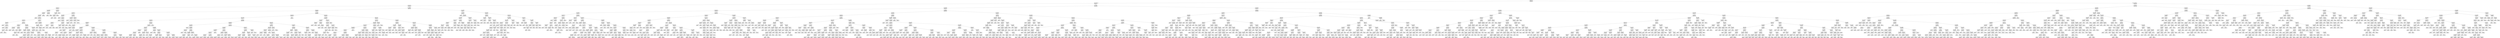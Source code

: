 digraph Tree {
node [shape=box] ;
0 [label="X[2] <= 1.119\nmse = 263117.21\nsamples = 3038\nvalue = 608.901"] ;
1 [label="X[3] <= 7.976\nmse = 115273.75\nsamples = 2419\nvalue = 429.11"] ;
0 -> 1 [labeldistance=2.5, labelangle=45, headlabel="True"] ;
2 [label="X[7] <= 0.917\nmse = 117262.214\nsamples = 788\nvalue = 656.388"] ;
1 -> 2 ;
3 [label="X[0] <= 191.7\nmse = 143411.217\nsamples = 60\nvalue = 1123.57"] ;
2 -> 3 ;
4 [label="X[1] <= 2559.25\nmse = 112307.22\nsamples = 56\nvalue = 1175.152"] ;
3 -> 4 ;
5 [label="X[7] <= 0.907\nmse = 90699.541\nsamples = 54\nvalue = 1205.47"] ;
4 -> 5 ;
6 [label="X[4] <= 0.081\nmse = 78585.887\nsamples = 53\nvalue = 1189.47"] ;
5 -> 6 ;
7 [label="mse = 0.0\nsamples = 1\nvalue = 1975.0"] ;
6 -> 7 ;
8 [label="X[0] <= 113.1\nmse = 68002.459\nsamples = 52\nvalue = 1174.363"] ;
6 -> 8 ;
9 [label="X[2] <= 0.41\nmse = 62268.936\nsamples = 47\nvalue = 1202.185"] ;
8 -> 9 ;
10 [label="X[1] <= 544.25\nmse = 3604.482\nsamples = 5\nvalue = 1444.76"] ;
9 -> 10 ;
11 [label="mse = 0.0\nsamples = 1\nvalue = 1327.7"] ;
10 -> 11 ;
12 [label="X[0] <= 60.9\nmse = 223.402\nsamples = 4\nvalue = 1474.025"] ;
10 -> 12 ;
13 [label="mse = 0.0\nsamples = 1\nvalue = 1451.0"] ;
12 -> 13 ;
14 [label="X[7] <= 0.711\nmse = 62.247\nsamples = 3\nvalue = 1481.7"] ;
12 -> 14 ;
15 [label="X[4] <= 9.591\nmse = 12.25\nsamples = 2\nvalue = 1476.5"] ;
14 -> 15 ;
16 [label="mse = 0.0\nsamples = 1\nvalue = 1473.0"] ;
15 -> 16 ;
17 [label="mse = 0.0\nsamples = 1\nvalue = 1480.0"] ;
15 -> 17 ;
18 [label="mse = 0.0\nsamples = 1\nvalue = 1492.1"] ;
14 -> 18 ;
19 [label="X[2] <= 0.526\nmse = 61413.794\nsamples = 42\nvalue = 1173.307"] ;
9 -> 19 ;
20 [label="X[3] <= 7.8\nmse = 23557.295\nsamples = 6\nvalue = 901.883"] ;
19 -> 20 ;
21 [label="X[4] <= 2.188\nmse = 17808.903\nsamples = 2\nvalue = 1069.55"] ;
20 -> 21 ;
22 [label="mse = 0.0\nsamples = 1\nvalue = 936.1"] ;
21 -> 22 ;
23 [label="mse = 0.0\nsamples = 1\nvalue = 1203.0"] ;
21 -> 23 ;
24 [label="X[7] <= 0.462\nmse = 5347.407\nsamples = 4\nvalue = 818.05"] ;
20 -> 24 ;
25 [label="mse = 0.0\nsamples = 1\nvalue = 936.1"] ;
24 -> 25 ;
26 [label="X[5] <= 6.791\nmse = 936.187\nsamples = 3\nvalue = 778.7"] ;
24 -> 26 ;
27 [label="X[4] <= 3.459\nmse = 118.81\nsamples = 2\nvalue = 799.4"] ;
26 -> 27 ;
28 [label="mse = 0.0\nsamples = 1\nvalue = 788.5"] ;
27 -> 28 ;
29 [label="mse = -0.0\nsamples = 1\nvalue = 810.3"] ;
27 -> 29 ;
30 [label="mse = 0.0\nsamples = 1\nvalue = 737.3"] ;
26 -> 30 ;
31 [label="X[1] <= 329.7\nmse = 53398.316\nsamples = 36\nvalue = 1218.544"] ;
19 -> 31 ;
32 [label="X[4] <= 0.249\nmse = 63919.938\nsamples = 21\nvalue = 1292.433"] ;
31 -> 32 ;
33 [label="X[5] <= 0.246\nmse = 1292.403\nsamples = 2\nvalue = 918.75"] ;
32 -> 33 ;
34 [label="mse = 0.0\nsamples = 1\nvalue = 882.8"] ;
33 -> 34 ;
35 [label="mse = 0.0\nsamples = 1\nvalue = 954.7"] ;
33 -> 35 ;
36 [label="X[0] <= 83.304\nmse = 54266.195\nsamples = 19\nvalue = 1331.768"] ;
32 -> 36 ;
37 [label="X[0] <= 47.0\nmse = 27795.145\nsamples = 17\nvalue = 1297.006"] ;
36 -> 37 ;
38 [label="X[3] <= 7.862\nmse = 16661.504\nsamples = 11\nvalue = 1373.209"] ;
37 -> 38 ;
39 [label="mse = 11078.029\nsamples = 9\nvalue = 1332.967"] ;
38 -> 39 ;
40 [label="mse = 1705.69\nsamples = 2\nvalue = 1554.3"] ;
38 -> 40 ;
41 [label="X[1] <= 198.6\nmse = 18043.05\nsamples = 6\nvalue = 1157.3"] ;
37 -> 41 ;
42 [label="mse = 1980.25\nsamples = 2\nvalue = 980.6"] ;
41 -> 42 ;
43 [label="mse = 2657.282\nsamples = 4\nvalue = 1245.65"] ;
41 -> 43 ;
44 [label="X[3] <= 5.863\nmse = 181689.063\nsamples = 2\nvalue = 1627.25"] ;
36 -> 44 ;
45 [label="mse = 0.0\nsamples = 1\nvalue = 1201.0"] ;
44 -> 45 ;
46 [label="mse = 0.0\nsamples = 1\nvalue = 2053.5"] ;
44 -> 46 ;
47 [label="X[3] <= 7.909\nmse = 20323.896\nsamples = 15\nvalue = 1115.1"] ;
31 -> 47 ;
48 [label="X[1] <= 608.5\nmse = 12109.086\nsamples = 14\nvalue = 1089.714"] ;
47 -> 48 ;
49 [label="X[6] <= 0.679\nmse = 8997.496\nsamples = 11\nvalue = 1124.818"] ;
48 -> 49 ;
50 [label="X[2] <= 0.833\nmse = 6141.176\nsamples = 3\nvalue = 1025.233"] ;
49 -> 50 ;
51 [label="mse = 0.0\nsamples = 1\nvalue = 1124.8"] ;
50 -> 51 ;
52 [label="mse = 1776.622\nsamples = 2\nvalue = 975.45"] ;
50 -> 52 ;
53 [label="X[2] <= 0.729\nmse = 4955.09\nsamples = 8\nvalue = 1162.162"] ;
49 -> 53 ;
54 [label="mse = 543.92\nsamples = 3\nvalue = 1094.9"] ;
53 -> 54 ;
55 [label="mse = 3258.518\nsamples = 5\nvalue = 1202.52"] ;
53 -> 55 ;
56 [label="X[4] <= 2.291\nmse = 2432.507\nsamples = 3\nvalue = 961.0"] ;
48 -> 56 ;
57 [label="mse = 0.0\nsamples = 1\nvalue = 1025.4"] ;
56 -> 57 ;
58 [label="X[5] <= 7.35\nmse = 538.24\nsamples = 2\nvalue = 928.8"] ;
56 -> 58 ;
59 [label="mse = 0.0\nsamples = 1\nvalue = 905.6"] ;
58 -> 59 ;
60 [label="mse = 0.0\nsamples = 1\nvalue = 952.0"] ;
58 -> 60 ;
61 [label="mse = 0.0\nsamples = 1\nvalue = 1470.5"] ;
47 -> 61 ;
62 [label="X[4] <= 1.647\nmse = 46227.042\nsamples = 5\nvalue = 912.84"] ;
8 -> 62 ;
63 [label="mse = 0.0\nsamples = 1\nvalue = 540.9"] ;
62 -> 63 ;
64 [label="X[0] <= 166.544\nmse = 14552.752\nsamples = 4\nvalue = 1005.825"] ;
62 -> 64 ;
65 [label="X[6] <= 1.107\nmse = 1665.869\nsamples = 3\nvalue = 939.233"] ;
64 -> 65 ;
66 [label="mse = 0.0\nsamples = 1\nvalue = 884.1"] ;
65 -> 66 ;
67 [label="X[2] <= 0.505\nmse = 219.04\nsamples = 2\nvalue = 966.8"] ;
65 -> 67 ;
68 [label="mse = 0.0\nsamples = 1\nvalue = 952.0"] ;
67 -> 68 ;
69 [label="mse = 0.0\nsamples = 1\nvalue = 981.6"] ;
67 -> 69 ;
70 [label="mse = 0.0\nsamples = 1\nvalue = 1205.6"] ;
64 -> 70 ;
71 [label="mse = 0.0\nsamples = 1\nvalue = 2053.5"] ;
5 -> 71 ;
72 [label="X[1] <= 2751.8\nmse = 786.802\nsamples = 2\nvalue = 356.55"] ;
4 -> 72 ;
73 [label="mse = 0.0\nsamples = 1\nvalue = 384.6"] ;
72 -> 73 ;
74 [label="mse = 0.0\nsamples = 1\nvalue = 328.5"] ;
72 -> 74 ;
75 [label="X[1] <= 1742.75\nmse = 20124.257\nsamples = 4\nvalue = 401.425"] ;
3 -> 75 ;
76 [label="X[2] <= 0.782\nmse = 2449.52\nsamples = 3\nvalue = 479.5"] ;
75 -> 76 ;
77 [label="X[3] <= 7.946\nmse = 846.81\nsamples = 2\nvalue = 448.8"] ;
76 -> 77 ;
78 [label="mse = 0.0\nsamples = 1\nvalue = 477.9"] ;
77 -> 78 ;
79 [label="mse = 0.0\nsamples = 1\nvalue = 419.7"] ;
77 -> 79 ;
80 [label="mse = -0.0\nsamples = 1\nvalue = 540.9"] ;
76 -> 80 ;
81 [label="mse = -0.0\nsamples = 1\nvalue = 167.2"] ;
75 -> 81 ;
82 [label="X[0] <= 260.973\nmse = 95636.11\nsamples = 728\nvalue = 617.884"] ;
2 -> 82 ;
83 [label="X[5] <= 0.101\nmse = 85538.429\nsamples = 651\nvalue = 659.52"] ;
82 -> 83 ;
84 [label="X[7] <= 1.804\nmse = 35431.573\nsamples = 18\nvalue = 1124.028"] ;
83 -> 84 ;
85 [label="X[3] <= 5.333\nmse = 19155.54\nsamples = 10\nvalue = 1023.37"] ;
84 -> 85 ;
86 [label="mse = 0.0\nsamples = 1\nvalue = 1384.5"] ;
85 -> 86 ;
87 [label="X[1] <= 111.0\nmse = 5183.331\nsamples = 9\nvalue = 983.244"] ;
85 -> 87 ;
88 [label="mse = 0.0\nsamples = 1\nvalue = 1148.9"] ;
87 -> 88 ;
89 [label="X[7] <= 1.393\nmse = 1972.25\nsamples = 8\nvalue = 962.538"] ;
87 -> 89 ;
90 [label="X[0] <= 51.55\nmse = 201.627\nsamples = 4\nvalue = 1002.725"] ;
89 -> 90 ;
91 [label="X[4] <= 0.591\nmse = 0.49\nsamples = 2\nvalue = 1016.9"] ;
90 -> 91 ;
92 [label="mse = 0.0\nsamples = 1\nvalue = 1017.6"] ;
91 -> 92 ;
93 [label="mse = -0.0\nsamples = 1\nvalue = 1016.2"] ;
91 -> 93 ;
94 [label="X[7] <= 1.116\nmse = 0.903\nsamples = 2\nvalue = 988.55"] ;
90 -> 94 ;
95 [label="mse = 0.0\nsamples = 1\nvalue = 989.5"] ;
94 -> 95 ;
96 [label="mse = 0.0\nsamples = 1\nvalue = 987.6"] ;
94 -> 96 ;
97 [label="X[1] <= 209.65\nmse = 512.802\nsamples = 4\nvalue = 922.35"] ;
89 -> 97 ;
98 [label="X[1] <= 176.75\nmse = 4.84\nsamples = 2\nvalue = 901.3"] ;
97 -> 98 ;
99 [label="mse = 0.0\nsamples = 1\nvalue = 903.5"] ;
98 -> 99 ;
100 [label="mse = 0.0\nsamples = 1\nvalue = 899.1"] ;
98 -> 100 ;
101 [label="X[2] <= 0.863\nmse = 134.56\nsamples = 2\nvalue = 943.4"] ;
97 -> 101 ;
102 [label="mse = 0.0\nsamples = 1\nvalue = 955.0"] ;
101 -> 102 ;
103 [label="mse = -0.0\nsamples = 1\nvalue = 931.8"] ;
101 -> 103 ;
104 [label="X[7] <= 2.809\nmse = 27280.397\nsamples = 8\nvalue = 1249.85"] ;
84 -> 104 ;
105 [label="X[1] <= 118.6\nmse = 13157.658\nsamples = 5\nvalue = 1337.84"] ;
104 -> 105 ;
106 [label="mse = 0.0\nsamples = 2\nvalue = 1470.4"] ;
105 -> 106 ;
107 [label="X[7] <= 2.016\nmse = 2404.816\nsamples = 3\nvalue = 1249.467"] ;
105 -> 107 ;
108 [label="X[7] <= 1.847\nmse = 470.89\nsamples = 2\nvalue = 1281.8"] ;
107 -> 108 ;
109 [label="mse = 0.0\nsamples = 1\nvalue = 1303.5"] ;
108 -> 109 ;
110 [label="mse = 0.0\nsamples = 1\nvalue = 1260.1"] ;
108 -> 110 ;
111 [label="mse = -0.0\nsamples = 1\nvalue = 1184.8"] ;
107 -> 111 ;
112 [label="X[1] <= 174.6\nmse = 16408.34\nsamples = 3\nvalue = 1103.2"] ;
104 -> 112 ;
113 [label="X[5] <= 0.088\nmse = 447.323\nsamples = 2\nvalue = 1192.95"] ;
112 -> 113 ;
114 [label="mse = 0.0\nsamples = 1\nvalue = 1214.1"] ;
113 -> 114 ;
115 [label="mse = 0.0\nsamples = 1\nvalue = 1171.8"] ;
113 -> 115 ;
116 [label="mse = -0.0\nsamples = 1\nvalue = 923.7"] ;
112 -> 116 ;
117 [label="X[1] <= 354.85\nmse = 80653.22\nsamples = 633\nvalue = 646.311"] ;
83 -> 117 ;
118 [label="X[6] <= 4.202\nmse = 79870.795\nsamples = 496\nvalue = 682.114"] ;
117 -> 118 ;
119 [label="X[7] <= 1.788\nmse = 74342.687\nsamples = 495\nvalue = 678.727"] ;
118 -> 119 ;
120 [label="X[0] <= 74.3\nmse = 92066.991\nsamples = 137\nvalue = 801.025"] ;
119 -> 120 ;
121 [label="X[6] <= 0.394\nmse = 95119.631\nsamples = 95\nvalue = 861.74"] ;
120 -> 121 ;
122 [label="X[7] <= 1.558\nmse = 5845.649\nsamples = 6\nvalue = 491.25"] ;
121 -> 122 ;
123 [label="X[2] <= 0.497\nmse = 1617.485\nsamples = 4\nvalue = 442.8"] ;
122 -> 123 ;
124 [label="mse = 0.0\nsamples = 1\nvalue = 378.0"] ;
123 -> 124 ;
125 [label="X[4] <= 0.55\nmse = 290.407\nsamples = 3\nvalue = 464.4"] ;
123 -> 125 ;
126 [label="X[5] <= 0.33\nmse = 35.403\nsamples = 2\nvalue = 475.95"] ;
125 -> 126 ;
127 [label="mse = 0.0\nsamples = 1\nvalue = 470.0"] ;
126 -> 127 ;
128 [label="mse = 0.0\nsamples = 1\nvalue = 481.9"] ;
126 -> 128 ;
129 [label="mse = 0.0\nsamples = 1\nvalue = 441.3"] ;
125 -> 129 ;
130 [label="X[2] <= 0.672\nmse = 217.562\nsamples = 2\nvalue = 588.15"] ;
122 -> 130 ;
131 [label="mse = 0.0\nsamples = 1\nvalue = 602.9"] ;
130 -> 131 ;
132 [label="mse = 0.0\nsamples = 1\nvalue = 573.4"] ;
130 -> 132 ;
133 [label="X[6] <= 0.941\nmse = 91260.584\nsamples = 89\nvalue = 886.717"] ;
121 -> 133 ;
134 [label="X[1] <= 136.55\nmse = 99557.379\nsamples = 21\nvalue = 1063.757"] ;
133 -> 134 ;
135 [label="X[7] <= 1.623\nmse = 51610.602\nsamples = 6\nvalue = 1317.967"] ;
134 -> 135 ;
136 [label="X[0] <= 46.5\nmse = 10284.882\nsamples = 4\nvalue = 1462.55"] ;
135 -> 136 ;
137 [label="X[6] <= 0.619\nmse = 1870.562\nsamples = 2\nvalue = 1368.55"] ;
136 -> 137 ;
138 [label="mse = 0.0\nsamples = 1\nvalue = 1411.8"] ;
137 -> 138 ;
139 [label="mse = 0.0\nsamples = 1\nvalue = 1325.3"] ;
137 -> 139 ;
140 [label="X[1] <= 122.2\nmse = 1027.202\nsamples = 2\nvalue = 1556.55"] ;
136 -> 140 ;
141 [label="mse = 0.0\nsamples = 1\nvalue = 1588.6"] ;
140 -> 141 ;
142 [label="mse = -0.0\nsamples = 1\nvalue = 1524.5"] ;
140 -> 142 ;
143 [label="X[7] <= 1.719\nmse = 8836.0\nsamples = 2\nvalue = 1028.8"] ;
135 -> 143 ;
144 [label="mse = 0.0\nsamples = 1\nvalue = 934.8"] ;
143 -> 144 ;
145 [label="mse = 0.0\nsamples = 1\nvalue = 1122.8"] ;
143 -> 145 ;
146 [label="X[4] <= 0.888\nmse = 82547.499\nsamples = 15\nvalue = 962.073"] ;
134 -> 146 ;
147 [label="X[3] <= 5.566\nmse = 40510.578\nsamples = 10\nvalue = 842.46"] ;
146 -> 147 ;
148 [label="X[6] <= 0.81\nmse = 1085.069\nsamples = 3\nvalue = 569.667"] ;
147 -> 148 ;
149 [label="mse = 10.562\nsamples = 2\nvalue = 546.45"] ;
148 -> 149 ;
150 [label="mse = 0.0\nsamples = 1\nvalue = 616.1"] ;
148 -> 150 ;
151 [label="X[7] <= 1.661\nmse = 11846.285\nsamples = 7\nvalue = 959.371"] ;
147 -> 151 ;
152 [label="mse = 4127.585\nsamples = 6\nvalue = 996.583"] ;
151 -> 152 ;
153 [label="mse = -0.0\nsamples = 1\nvalue = 736.1"] ;
151 -> 153 ;
154 [label="X[3] <= 5.432\nmse = 80777.244\nsamples = 5\nvalue = 1201.3"] ;
146 -> 154 ;
155 [label="mse = 0.0\nsamples = 2\nvalue = 1524.5"] ;
154 -> 155 ;
156 [label="X[5] <= 0.185\nmse = 18564.029\nsamples = 3\nvalue = 985.833"] ;
154 -> 156 ;
157 [label="mse = 0.0\nsamples = 1\nvalue = 793.4"] ;
156 -> 157 ;
158 [label="mse = 73.103\nsamples = 2\nvalue = 1082.05"] ;
156 -> 158 ;
159 [label="X[7] <= 1.263\nmse = 76029.532\nsamples = 68\nvalue = 832.043"] ;
133 -> 159 ;
160 [label="X[6] <= 1.144\nmse = 73931.893\nsamples = 16\nvalue = 1020.994"] ;
159 -> 160 ;
161 [label="X[2] <= 0.822\nmse = 11427.61\nsamples = 2\nvalue = 547.4"] ;
160 -> 161 ;
162 [label="mse = 0.0\nsamples = 1\nvalue = 654.3"] ;
161 -> 162 ;
163 [label="mse = 0.0\nsamples = 1\nvalue = 440.5"] ;
161 -> 163 ;
164 [label="X[2] <= 0.434\nmse = 46242.131\nsamples = 14\nvalue = 1088.65"] ;
160 -> 164 ;
165 [label="mse = 0.0\nsamples = 1\nvalue = 669.1"] ;
164 -> 165 ;
166 [label="X[6] <= 1.204\nmse = 35217.497\nsamples = 13\nvalue = 1120.923"] ;
164 -> 166 ;
167 [label="mse = 0.0\nsamples = 1\nvalue = 1485.2"] ;
166 -> 167 ;
168 [label="mse = 26172.637\nsamples = 12\nvalue = 1090.567"] ;
166 -> 168 ;
169 [label="X[1] <= 239.0\nmse = 62309.448\nsamples = 52\nvalue = 773.904"] ;
159 -> 169 ;
170 [label="X[2] <= 0.633\nmse = 64657.351\nsamples = 33\nvalue = 844.012"] ;
169 -> 170 ;
171 [label="X[4] <= 1.077\nmse = 43769.486\nsamples = 10\nvalue = 996.05"] ;
170 -> 171 ;
172 [label="mse = 15674.905\nsamples = 6\nvalue = 1133.817"] ;
171 -> 172 ;
173 [label="mse = 14737.655\nsamples = 4\nvalue = 789.4"] ;
171 -> 173 ;
174 [label="X[6] <= 1.879\nmse = 59319.143\nsamples = 23\nvalue = 777.909"] ;
170 -> 174 ;
175 [label="mse = 51381.77\nsamples = 21\nvalue = 744.962"] ;
174 -> 175 ;
176 [label="mse = 11588.522\nsamples = 2\nvalue = 1123.85"] ;
174 -> 176 ;
177 [label="X[6] <= 1.866\nmse = 34867.435\nsamples = 19\nvalue = 652.137"] ;
169 -> 177 ;
178 [label="X[4] <= 0.81\nmse = 26276.407\nsamples = 16\nvalue = 604.481"] ;
177 -> 178 ;
179 [label="mse = 27880.765\nsamples = 4\nvalue = 806.0"] ;
178 -> 179 ;
180 [label="mse = 7692.817\nsamples = 12\nvalue = 537.308"] ;
178 -> 180 ;
181 [label="X[3] <= 6.916\nmse = 3975.047\nsamples = 3\nvalue = 906.3"] ;
177 -> 181 ;
182 [label="mse = 0.0\nsamples = 1\nvalue = 823.9"] ;
181 -> 182 ;
183 [label="mse = 870.25\nsamples = 2\nvalue = 947.5"] ;
181 -> 183 ;
184 [label="X[7] <= 1.762\nmse = 57964.007\nsamples = 42\nvalue = 663.693"] ;
120 -> 184 ;
185 [label="X[3] <= 6.921\nmse = 44301.004\nsamples = 41\nvalue = 644.746"] ;
184 -> 185 ;
186 [label="X[4] <= 0.973\nmse = 48867.778\nsamples = 18\nvalue = 748.583"] ;
185 -> 186 ;
187 [label="X[0] <= 171.75\nmse = 36886.313\nsamples = 7\nvalue = 941.686"] ;
186 -> 187 ;
188 [label="X[4] <= 0.95\nmse = 14139.736\nsamples = 6\nvalue = 1005.933"] ;
187 -> 188 ;
189 [label="X[0] <= 89.55\nmse = 3095.022\nsamples = 4\nvalue = 1080.25"] ;
188 -> 189 ;
190 [label="mse = 275.56\nsamples = 2\nvalue = 1130.5"] ;
189 -> 190 ;
191 [label="mse = 864.36\nsamples = 2\nvalue = 1030.0"] ;
189 -> 191 ;
192 [label="X[7] <= 1.571\nmse = 3091.36\nsamples = 2\nvalue = 857.3"] ;
188 -> 192 ;
193 [label="mse = 0.0\nsamples = 1\nvalue = 912.9"] ;
192 -> 193 ;
194 [label="mse = 0.0\nsamples = 1\nvalue = 801.7"] ;
192 -> 194 ;
195 [label="mse = 0.0\nsamples = 1\nvalue = 556.2"] ;
187 -> 195 ;
196 [label="X[6] <= 1.423\nmse = 17662.969\nsamples = 11\nvalue = 625.7"] ;
186 -> 196 ;
197 [label="X[3] <= 6.526\nmse = 19202.988\nsamples = 7\nvalue = 673.929"] ;
196 -> 197 ;
198 [label="X[2] <= 0.767\nmse = 5940.969\nsamples = 6\nvalue = 625.433"] ;
197 -> 198 ;
199 [label="mse = 2859.216\nsamples = 3\nvalue = 558.267"] ;
198 -> 199 ;
200 [label="mse = 0.0\nsamples = 3\nvalue = 692.6"] ;
198 -> 200 ;
201 [label="mse = 0.0\nsamples = 1\nvalue = 964.9"] ;
197 -> 201 ;
202 [label="X[1] <= 179.7\nmse = 3774.085\nsamples = 4\nvalue = 541.3"] ;
196 -> 202 ;
203 [label="mse = 0.0\nsamples = 1\nvalue = 449.6"] ;
202 -> 203 ;
204 [label="X[1] <= 199.75\nmse = 1294.829\nsamples = 3\nvalue = 571.867"] ;
202 -> 204 ;
205 [label="mse = 197.402\nsamples = 2\nvalue = 547.75"] ;
204 -> 205 ;
206 [label="mse = -0.0\nsamples = 1\nvalue = 620.1"] ;
204 -> 206 ;
207 [label="X[2] <= 0.532\nmse = 25685.032\nsamples = 23\nvalue = 563.483"] ;
185 -> 207 ;
208 [label="X[5] <= 1.401\nmse = 7894.323\nsamples = 2\nvalue = 289.15"] ;
207 -> 208 ;
209 [label="mse = 0.0\nsamples = 1\nvalue = 378.0"] ;
208 -> 209 ;
210 [label="mse = 0.0\nsamples = 1\nvalue = 200.3"] ;
208 -> 210 ;
211 [label="X[4] <= 1.148\nmse = 19529.305\nsamples = 21\nvalue = 589.61"] ;
207 -> 211 ;
212 [label="X[3] <= 7.684\nmse = 9180.102\nsamples = 6\nvalue = 468.95"] ;
211 -> 212 ;
213 [label="X[0] <= 179.95\nmse = 1086.615\nsamples = 4\nvalue = 533.7"] ;
212 -> 213 ;
214 [label="mse = 64.98\nsamples = 3\nvalue = 552.3"] ;
213 -> 214 ;
215 [label="mse = -0.0\nsamples = 1\nvalue = 477.9"] ;
213 -> 215 ;
216 [label="X[3] <= 7.832\nmse = 211.702\nsamples = 2\nvalue = 339.45"] ;
212 -> 216 ;
217 [label="mse = 0.0\nsamples = 1\nvalue = 354.0"] ;
216 -> 217 ;
218 [label="mse = 0.0\nsamples = 1\nvalue = 324.9"] ;
216 -> 218 ;
219 [label="X[1] <= 234.35\nmse = 15516.102\nsamples = 15\nvalue = 637.873"] ;
211 -> 219 ;
220 [label="X[7] <= 1.634\nmse = 7791.165\nsamples = 4\nvalue = 808.9"] ;
219 -> 220 ;
221 [label="mse = 2395.86\nsamples = 3\nvalue = 853.6"] ;
220 -> 221 ;
222 [label="mse = -0.0\nsamples = 1\nvalue = 674.8"] ;
220 -> 222 ;
223 [label="X[0] <= 90.2\nmse = 3820.978\nsamples = 11\nvalue = 575.682"] ;
219 -> 223 ;
224 [label="mse = 1246.198\nsamples = 5\nvalue = 525.22"] ;
223 -> 224 ;
225 [label="mse = 2076.302\nsamples = 6\nvalue = 617.733"] ;
223 -> 225 ;
226 [label="mse = 0.0\nsamples = 1\nvalue = 1440.5"] ;
184 -> 226 ;
227 [label="X[6] <= 1.035\nmse = 59645.886\nsamples = 358\nvalue = 631.926"] ;
119 -> 227 ;
228 [label="X[2] <= 0.305\nmse = 30615.681\nsamples = 147\nvalue = 553.063"] ;
227 -> 228 ;
229 [label="X[7] <= 2.453\nmse = 51298.911\nsamples = 23\nvalue = 734.352"] ;
228 -> 229 ;
230 [label="mse = 0.0\nsamples = 1\nvalue = 1290.5"] ;
229 -> 230 ;
231 [label="X[6] <= 0.569\nmse = 38932.52\nsamples = 22\nvalue = 709.073"] ;
229 -> 231 ;
232 [label="X[3] <= 6.36\nmse = 14244.423\nsamples = 2\nvalue = 1032.85"] ;
231 -> 232 ;
233 [label="mse = 0.0\nsamples = 1\nvalue = 1152.2"] ;
232 -> 233 ;
234 [label="mse = 0.0\nsamples = 1\nvalue = 913.5"] ;
232 -> 234 ;
235 [label="X[0] <= 64.4\nmse = 29869.84\nsamples = 20\nvalue = 676.695"] ;
231 -> 235 ;
236 [label="X[1] <= 156.45\nmse = 5685.669\nsamples = 8\nvalue = 586.075"] ;
235 -> 236 ;
237 [label="X[5] <= 0.134\nmse = 2539.646\nsamples = 6\nvalue = 621.567"] ;
236 -> 237 ;
238 [label="mse = 830.562\nsamples = 4\nvalue = 592.55"] ;
237 -> 238 ;
239 [label="mse = 906.01\nsamples = 2\nvalue = 679.6"] ;
237 -> 239 ;
240 [label="X[5] <= 0.463\nmse = 7.84\nsamples = 2\nvalue = 479.6"] ;
236 -> 240 ;
241 [label="mse = 0.0\nsamples = 1\nvalue = 482.4"] ;
240 -> 241 ;
242 [label="mse = -0.0\nsamples = 1\nvalue = 476.8"] ;
240 -> 242 ;
243 [label="X[0] <= 65.35\nmse = 36868.194\nsamples = 12\nvalue = 737.108"] ;
235 -> 243 ;
244 [label="mse = 0.0\nsamples = 1\nvalue = 1245.5"] ;
243 -> 244 ;
245 [label="X[7] <= 2.578\nmse = 14587.244\nsamples = 11\nvalue = 690.891"] ;
243 -> 245 ;
246 [label="mse = 19918.056\nsamples = 3\nvalue = 802.667"] ;
245 -> 246 ;
247 [label="mse = 6146.064\nsamples = 8\nvalue = 648.975"] ;
245 -> 247 ;
248 [label="X[3] <= 7.117\nmse = 19552.505\nsamples = 124\nvalue = 519.437"] ;
228 -> 248 ;
249 [label="X[1] <= 227.8\nmse = 14696.32\nsamples = 97\nvalue = 548.243"] ;
248 -> 249 ;
250 [label="X[7] <= 3.858\nmse = 14588.434\nsamples = 71\nvalue = 579.817"] ;
249 -> 250 ;
251 [label="X[3] <= 5.574\nmse = 12142.751\nsamples = 70\nvalue = 573.703"] ;
250 -> 251 ;
252 [label="X[2] <= 0.43\nmse = 17835.751\nsamples = 15\nvalue = 668.807"] ;
251 -> 252 ;
253 [label="mse = 7827.434\nsamples = 9\nvalue = 755.444"] ;
252 -> 253 ;
254 [label="mse = 4700.336\nsamples = 6\nvalue = 538.85"] ;
252 -> 254 ;
255 [label="X[7] <= 1.823\nmse = 7450.62\nsamples = 55\nvalue = 547.765"] ;
251 -> 255 ;
256 [label="mse = 0.0\nsamples = 1\nvalue = 859.5"] ;
255 -> 256 ;
257 [label="mse = 5755.668\nsamples = 54\nvalue = 541.993"] ;
255 -> 257 ;
258 [label="mse = 0.0\nsamples = 1\nvalue = 1007.8"] ;
250 -> 258 ;
259 [label="X[0] <= 75.3\nmse = 4834.723\nsamples = 26\nvalue = 462.023"] ;
249 -> 259 ;
260 [label="X[3] <= 6.784\nmse = 3051.674\nsamples = 18\nvalue = 433.672"] ;
259 -> 260 ;
261 [label="X[0] <= 51.1\nmse = 1817.212\nsamples = 17\nvalue = 442.535"] ;
260 -> 261 ;
262 [label="mse = 2533.319\nsamples = 6\nvalue = 407.833"] ;
261 -> 262 ;
263 [label="mse = 411.475\nsamples = 11\nvalue = 461.464"] ;
261 -> 263 ;
264 [label="mse = 0.0\nsamples = 1\nvalue = 283.0"] ;
260 -> 264 ;
265 [label="X[1] <= 271.35\nmse = 2969.009\nsamples = 8\nvalue = 525.812"] ;
259 -> 265 ;
266 [label="X[6] <= 0.856\nmse = 798.435\nsamples = 4\nvalue = 574.0"] ;
265 -> 266 ;
267 [label="mse = 0.0\nsamples = 1\nvalue = 616.1"] ;
266 -> 267 ;
268 [label="mse = 276.842\nsamples = 3\nvalue = 559.967"] ;
266 -> 268 ;
269 [label="X[1] <= 310.7\nmse = 495.512\nsamples = 4\nvalue = 477.625"] ;
265 -> 269 ;
270 [label="mse = 0.0\nsamples = 2\nvalue = 457.4"] ;
269 -> 270 ;
271 [label="mse = 172.922\nsamples = 2\nvalue = 497.85"] ;
269 -> 271 ;
272 [label="X[3] <= 7.92\nmse = 23307.712\nsamples = 27\nvalue = 415.948"] ;
248 -> 272 ;
273 [label="X[2] <= 0.465\nmse = 19647.518\nsamples = 25\nvalue = 435.72"] ;
272 -> 273 ;
274 [label="X[7] <= 2.453\nmse = 8468.182\nsamples = 10\nvalue = 514.05"] ;
273 -> 274 ;
275 [label="X[4] <= 1.047\nmse = 3460.639\nsamples = 7\nvalue = 560.371"] ;
274 -> 275 ;
276 [label="mse = 157.503\nsamples = 2\nvalue = 482.55"] ;
275 -> 276 ;
277 [label="mse = 1390.436\nsamples = 5\nvalue = 591.5"] ;
275 -> 277 ;
278 [label="X[7] <= 2.559\nmse = 3463.869\nsamples = 3\nvalue = 405.967"] ;
274 -> 278 ;
279 [label="mse = 0.0\nsamples = 1\nvalue = 327.9"] ;
278 -> 279 ;
280 [label="mse = 625.0\nsamples = 2\nvalue = 445.0"] ;
278 -> 280 ;
281 [label="X[5] <= 0.143\nmse = 20283.087\nsamples = 15\nvalue = 383.5"] ;
273 -> 281 ;
282 [label="X[7] <= 1.918\nmse = 2491.635\nsamples = 4\nvalue = 210.8"] ;
281 -> 282 ;
283 [label="mse = 0.0\nsamples = 1\nvalue = 134.9"] ;
282 -> 283 ;
284 [label="mse = 761.82\nsamples = 3\nvalue = 236.1"] ;
282 -> 284 ;
285 [label="X[3] <= 7.909\nmse = 11963.305\nsamples = 11\nvalue = 446.3"] ;
281 -> 285 ;
286 [label="mse = 8527.862\nsamples = 10\nvalue = 425.78"] ;
285 -> 286 ;
287 [label="mse = 0.0\nsamples = 1\nvalue = 651.5"] ;
285 -> 287 ;
288 [label="X[3] <= 7.94\nmse = 3091.36\nsamples = 2\nvalue = 168.8"] ;
272 -> 288 ;
289 [label="mse = 0.0\nsamples = 1\nvalue = 113.2"] ;
288 -> 289 ;
290 [label="mse = -0.0\nsamples = 1\nvalue = 224.4"] ;
288 -> 290 ;
291 [label="X[3] <= 7.326\nmse = 72519.224\nsamples = 211\nvalue = 686.868"] ;
227 -> 291 ;
292 [label="X[1] <= 348.9\nmse = 67985.707\nsamples = 141\nvalue = 736.145"] ;
291 -> 292 ;
293 [label="X[2] <= 0.182\nmse = 62147.639\nsamples = 139\nvalue = 726.317"] ;
292 -> 293 ;
294 [label="X[5] <= 0.145\nmse = 94048.297\nsamples = 8\nvalue = 1012.95"] ;
293 -> 294 ;
295 [label="X[7] <= 3.027\nmse = 715.562\nsamples = 2\nvalue = 1393.35"] ;
294 -> 295 ;
296 [label="mse = 0.0\nsamples = 1\nvalue = 1366.6"] ;
295 -> 296 ;
297 [label="mse = -0.0\nsamples = 1\nvalue = 1420.1"] ;
295 -> 297 ;
298 [label="X[3] <= 5.166\nmse = 60846.249\nsamples = 6\nvalue = 886.15"] ;
294 -> 298 ;
299 [label="mse = 0.0\nsamples = 1\nvalue = 1420.1"] ;
298 -> 299 ;
300 [label="X[7] <= 3.628\nmse = 4590.874\nsamples = 5\nvalue = 779.36"] ;
298 -> 300 ;
301 [label="mse = 468.712\nsamples = 4\nvalue = 811.825"] ;
300 -> 301 ;
302 [label="mse = 0.0\nsamples = 1\nvalue = 649.5"] ;
300 -> 302 ;
303 [label="X[6] <= 1.041\nmse = 54875.778\nsamples = 131\nvalue = 708.812"] ;
293 -> 303 ;
304 [label="mse = 0.0\nsamples = 1\nvalue = 1496.4"] ;
303 -> 304 ;
305 [label="X[1] <= 270.25\nmse = 50489.7\nsamples = 130\nvalue = 702.754"] ;
303 -> 305 ;
306 [label="X[4] <= 1.252\nmse = 49977.169\nsamples = 110\nvalue = 727.083"] ;
305 -> 306 ;
307 [label="mse = 40150.269\nsamples = 26\nvalue = 844.912"] ;
306 -> 307 ;
308 [label="mse = 47391.393\nsamples = 84\nvalue = 690.612"] ;
306 -> 308 ;
309 [label="X[4] <= 1.836\nmse = 32148.392\nsamples = 20\nvalue = 568.945"] ;
305 -> 309 ;
310 [label="mse = 18683.717\nsamples = 15\nvalue = 635.047"] ;
309 -> 310 ;
311 [label="mse = 20109.254\nsamples = 5\nvalue = 370.64"] ;
309 -> 311 ;
312 [label="X[7] <= 2.125\nmse = 453.69\nsamples = 2\nvalue = 1419.2"] ;
292 -> 312 ;
313 [label="mse = 0.0\nsamples = 1\nvalue = 1440.5"] ;
312 -> 313 ;
314 [label="mse = 0.0\nsamples = 1\nvalue = 1397.9"] ;
312 -> 314 ;
315 [label="X[4] <= 3.188\nmse = 66907.801\nsamples = 70\nvalue = 587.61"] ;
291 -> 315 ;
316 [label="X[0] <= 42.35\nmse = 53703.009\nsamples = 52\nvalue = 528.556"] ;
315 -> 316 ;
317 [label="X[0] <= 39.7\nmse = 6878.877\nsamples = 4\nvalue = 907.175"] ;
316 -> 317 ;
318 [label="X[1] <= 167.05\nmse = 1395.536\nsamples = 3\nvalue = 951.267"] ;
317 -> 318 ;
319 [label="mse = 0.0\nsamples = 1\nvalue = 1003.9"] ;
318 -> 319 ;
320 [label="X[4] <= 1.821\nmse = 15.602\nsamples = 2\nvalue = 924.95"] ;
318 -> 320 ;
321 [label="mse = 0.0\nsamples = 1\nvalue = 921.0"] ;
320 -> 321 ;
322 [label="mse = -0.0\nsamples = 1\nvalue = 928.9"] ;
320 -> 322 ;
323 [label="mse = -0.0\nsamples = 1\nvalue = 774.9"] ;
317 -> 323 ;
324 [label="X[6] <= 2.537\nmse = 44663.473\nsamples = 48\nvalue = 497.004"] ;
316 -> 324 ;
325 [label="X[0] <= 73.35\nmse = 41361.815\nsamples = 45\nvalue = 515.864"] ;
324 -> 325 ;
326 [label="X[6] <= 1.891\nmse = 28754.485\nsamples = 20\nvalue = 434.28"] ;
325 -> 326 ;
327 [label="mse = 23911.031\nsamples = 18\nvalue = 462.55"] ;
326 -> 327 ;
328 [label="mse = 418.202\nsamples = 2\nvalue = 179.85"] ;
326 -> 328 ;
329 [label="X[2] <= 0.695\nmse = 41863.009\nsamples = 25\nvalue = 581.132"] ;
325 -> 329 ;
330 [label="mse = 33789.839\nsamples = 23\nvalue = 554.352"] ;
329 -> 330 ;
331 [label="mse = 31612.84\nsamples = 2\nvalue = 889.1"] ;
329 -> 331 ;
332 [label="X[2] <= 0.691\nmse = 8817.92\nsamples = 3\nvalue = 214.1"] ;
324 -> 332 ;
333 [label="mse = 0.0\nsamples = 2\nvalue = 280.5"] ;
332 -> 333 ;
334 [label="mse = 0.0\nsamples = 1\nvalue = 81.3"] ;
332 -> 334 ;
335 [label="X[0] <= 119.75\nmse = 65875.522\nsamples = 18\nvalue = 758.211"] ;
315 -> 335 ;
336 [label="X[5] <= 3.458\nmse = 55970.124\nsamples = 12\nvalue = 871.825"] ;
335 -> 336 ;
337 [label="X[5] <= 0.382\nmse = 11867.909\nsamples = 11\nvalue = 807.8"] ;
336 -> 337 ;
338 [label="mse = 0.0\nsamples = 1\nvalue = 561.2"] ;
337 -> 338 ;
339 [label="X[1] <= 249.95\nmse = 6365.428\nsamples = 10\nvalue = 832.46"] ;
337 -> 339 ;
340 [label="mse = 1667.673\nsamples = 7\nvalue = 866.114"] ;
339 -> 340 ;
341 [label="mse = 8517.662\nsamples = 3\nvalue = 753.933"] ;
339 -> 341 ;
342 [label="mse = -0.0\nsamples = 1\nvalue = 1576.1"] ;
336 -> 342 ;
343 [label="X[0] <= 131.75\nmse = 8237.625\nsamples = 6\nvalue = 530.983"] ;
335 -> 343 ;
344 [label="mse = 0.0\nsamples = 1\nvalue = 372.5"] ;
343 -> 344 ;
345 [label="X[2] <= 0.376\nmse = 3857.078\nsamples = 5\nvalue = 562.68"] ;
343 -> 345 ;
346 [label="X[4] <= 7.345\nmse = 1278.062\nsamples = 2\nvalue = 622.65"] ;
345 -> 346 ;
347 [label="mse = 0.0\nsamples = 1\nvalue = 658.4"] ;
346 -> 347 ;
348 [label="mse = -0.0\nsamples = 1\nvalue = 586.9"] ;
346 -> 348 ;
349 [label="X[1] <= 254.2\nmse = 1580.42\nsamples = 3\nvalue = 522.7"] ;
345 -> 349 ;
350 [label="mse = 0.0\nsamples = 1\nvalue = 468.0"] ;
349 -> 350 ;
351 [label="mse = 126.562\nsamples = 2\nvalue = 550.05"] ;
349 -> 351 ;
352 [label="mse = 0.0\nsamples = 1\nvalue = 2358.6"] ;
118 -> 352 ;
353 [label="X[7] <= 1.187\nmse = 62043.288\nsamples = 137\nvalue = 516.689"] ;
117 -> 353 ;
354 [label="X[1] <= 560.6\nmse = 127139.066\nsamples = 14\nvalue = 809.821"] ;
353 -> 354 ;
355 [label="X[3] <= 6.928\nmse = 31935.758\nsamples = 5\nvalue = 1094.22"] ;
354 -> 355 ;
356 [label="X[6] <= 1.107\nmse = 6609.69\nsamples = 2\nvalue = 1303.2"] ;
355 -> 356 ;
357 [label="mse = 0.0\nsamples = 1\nvalue = 1384.5"] ;
356 -> 357 ;
358 [label="mse = 0.0\nsamples = 1\nvalue = 1221.9"] ;
356 -> 358 ;
359 [label="X[5] <= 0.975\nmse = 294.647\nsamples = 3\nvalue = 954.9"] ;
355 -> 359 ;
360 [label="mse = 0.0\nsamples = 1\nvalue = 977.6"] ;
359 -> 360 ;
361 [label="X[7] <= 1.12\nmse = 55.502\nsamples = 2\nvalue = 943.55"] ;
359 -> 361 ;
362 [label="mse = 0.0\nsamples = 1\nvalue = 951.0"] ;
361 -> 362 ;
363 [label="mse = 0.0\nsamples = 1\nvalue = 936.1"] ;
361 -> 363 ;
364 [label="X[5] <= 5.149\nmse = 110131.295\nsamples = 9\nvalue = 651.822"] ;
354 -> 364 ;
365 [label="X[2] <= 0.486\nmse = 75124.825\nsamples = 8\nvalue = 725.438"] ;
364 -> 365 ;
366 [label="X[1] <= 726.35\nmse = 34492.19\nsamples = 5\nvalue = 891.08"] ;
365 -> 366 ;
367 [label="mse = 0.0\nsamples = 1\nvalue = 1203.0"] ;
366 -> 367 ;
368 [label="X[1] <= 1577.55\nmse = 12710.835\nsamples = 4\nvalue = 813.1"] ;
366 -> 368 ;
369 [label="X[7] <= 1.101\nmse = 3118.02\nsamples = 3\nvalue = 754.3"] ;
368 -> 369 ;
370 [label="X[1] <= 1003.6\nmse = 43.56\nsamples = 2\nvalue = 715.0"] ;
369 -> 370 ;
371 [label="mse = 0.0\nsamples = 1\nvalue = 721.6"] ;
370 -> 371 ;
372 [label="mse = 0.0\nsamples = 1\nvalue = 708.4"] ;
370 -> 372 ;
373 [label="mse = -0.0\nsamples = 1\nvalue = 832.9"] ;
369 -> 373 ;
374 [label="mse = 0.0\nsamples = 1\nvalue = 989.5"] ;
368 -> 374 ;
375 [label="X[4] <= 4.845\nmse = 20901.716\nsamples = 3\nvalue = 449.367"] ;
365 -> 375 ;
376 [label="X[7] <= 1.036\nmse = 6691.24\nsamples = 2\nvalue = 358.7"] ;
375 -> 376 ;
377 [label="mse = 0.0\nsamples = 1\nvalue = 276.9"] ;
376 -> 377 ;
378 [label="mse = 0.0\nsamples = 1\nvalue = 440.5"] ;
376 -> 378 ;
379 [label="mse = -0.0\nsamples = 1\nvalue = 630.7"] ;
375 -> 379 ;
380 [label="mse = 0.0\nsamples = 1\nvalue = 62.9"] ;
364 -> 380 ;
381 [label="X[0] <= 112.8\nmse = 43740.55\nsamples = 123\nvalue = 483.324"] ;
353 -> 381 ;
382 [label="X[0] <= 111.95\nmse = 41734.961\nsamples = 91\nvalue = 514.937"] ;
381 -> 382 ;
383 [label="X[4] <= 5.746\nmse = 37629.055\nsamples = 89\nvalue = 507.298"] ;
382 -> 383 ;
384 [label="X[4] <= 3.176\nmse = 31239.625\nsamples = 81\nvalue = 491.315"] ;
383 -> 384 ;
385 [label="X[1] <= 1679.75\nmse = 29481.571\nsamples = 66\nvalue = 519.565"] ;
384 -> 385 ;
386 [label="X[5] <= 0.187\nmse = 24548.21\nsamples = 65\nvalue = 510.531"] ;
385 -> 386 ;
387 [label="X[4] <= 1.451\nmse = 8116.107\nsamples = 11\nvalue = 398.882"] ;
386 -> 387 ;
388 [label="X[7] <= 1.787\nmse = 5156.949\nsamples = 3\nvalue = 286.467"] ;
387 -> 388 ;
389 [label="mse = 1709.822\nsamples = 2\nvalue = 241.65"] ;
388 -> 389 ;
390 [label="mse = 0.0\nsamples = 1\nvalue = 376.1"] ;
388 -> 390 ;
391 [label="X[0] <= 101.9\nmse = 2709.752\nsamples = 8\nvalue = 441.037"] ;
387 -> 391 ;
392 [label="mse = 1007.049\nsamples = 7\nvalue = 457.2"] ;
391 -> 392 ;
393 [label="mse = -0.0\nsamples = 1\nvalue = 327.9"] ;
391 -> 393 ;
394 [label="X[2] <= 0.708\nmse = 24838.966\nsamples = 54\nvalue = 533.274"] ;
386 -> 394 ;
395 [label="X[2] <= 0.704\nmse = 13044.037\nsamples = 41\nvalue = 504.298"] ;
394 -> 395 ;
396 [label="mse = 9428.528\nsamples = 40\nvalue = 514.102"] ;
395 -> 396 ;
397 [label="mse = 0.0\nsamples = 1\nvalue = 112.1"] ;
395 -> 397 ;
398 [label="X[3] <= 7.919\nmse = 51038.598\nsamples = 13\nvalue = 624.662"] ;
394 -> 398 ;
399 [label="mse = 42715.492\nsamples = 12\nvalue = 593.558"] ;
398 -> 399 ;
400 [label="mse = 0.0\nsamples = 1\nvalue = 997.9"] ;
398 -> 400 ;
401 [label="mse = -0.0\nsamples = 1\nvalue = 1106.8"] ;
385 -> 401 ;
402 [label="X[1] <= 479.8\nmse = 20012.642\nsamples = 15\nvalue = 367.013"] ;
384 -> 402 ;
403 [label="X[7] <= 1.664\nmse = 8076.502\nsamples = 7\nvalue = 489.829"] ;
402 -> 403 ;
404 [label="X[3] <= 7.945\nmse = 2375.153\nsamples = 4\nvalue = 557.05"] ;
403 -> 404 ;
405 [label="X[7] <= 1.335\nmse = 891.023\nsamples = 2\nvalue = 598.25"] ;
404 -> 405 ;
406 [label="mse = 0.0\nsamples = 1\nvalue = 628.1"] ;
405 -> 406 ;
407 [label="mse = 0.0\nsamples = 1\nvalue = 568.4"] ;
405 -> 407 ;
408 [label="X[3] <= 7.955\nmse = 464.403\nsamples = 2\nvalue = 515.85"] ;
404 -> 408 ;
409 [label="mse = 0.0\nsamples = 1\nvalue = 494.3"] ;
408 -> 409 ;
410 [label="mse = -0.0\nsamples = 1\nvalue = 537.4"] ;
408 -> 410 ;
411 [label="X[5] <= 1.825\nmse = 1620.06\nsamples = 3\nvalue = 400.2"] ;
403 -> 411 ;
412 [label="mse = 0.0\nsamples = 1\nvalue = 343.5"] ;
411 -> 412 ;
413 [label="X[3] <= 7.907\nmse = 18.923\nsamples = 2\nvalue = 428.55"] ;
411 -> 413 ;
414 [label="mse = 0.0\nsamples = 1\nvalue = 424.2"] ;
413 -> 414 ;
415 [label="mse = 0.0\nsamples = 1\nvalue = 432.9"] ;
413 -> 415 ;
416 [label="X[0] <= 85.8\nmse = 5710.262\nsamples = 8\nvalue = 259.55"] ;
402 -> 416 ;
417 [label="X[3] <= 7.739\nmse = 2771.284\nsamples = 7\nvalue = 237.886"] ;
416 -> 417 ;
418 [label="mse = 0.0\nsamples = 1\nvalue = 132.6"] ;
417 -> 418 ;
419 [label="X[1] <= 556.35\nmse = 1077.732\nsamples = 6\nvalue = 255.433"] ;
417 -> 419 ;
420 [label="mse = 322.202\nsamples = 2\nvalue = 212.55"] ;
419 -> 420 ;
421 [label="mse = 76.262\nsamples = 4\nvalue = 276.875"] ;
419 -> 421 ;
422 [label="mse = -0.0\nsamples = 1\nvalue = 411.2"] ;
416 -> 422 ;
423 [label="X[6] <= 2.078\nmse = 73547.502\nsamples = 8\nvalue = 669.125"] ;
383 -> 423 ;
424 [label="X[7] <= 1.787\nmse = 13844.587\nsamples = 4\nvalue = 429.65"] ;
423 -> 424 ;
425 [label="X[7] <= 1.635\nmse = 3305.84\nsamples = 3\nvalue = 491.2"] ;
424 -> 425 ;
426 [label="X[0] <= 107.4\nmse = 158.76\nsamples = 2\nvalue = 531.2"] ;
425 -> 426 ;
427 [label="mse = 0.0\nsamples = 1\nvalue = 518.6"] ;
426 -> 427 ;
428 [label="mse = -0.0\nsamples = 1\nvalue = 543.8"] ;
426 -> 428 ;
429 [label="mse = 0.0\nsamples = 1\nvalue = 411.2"] ;
425 -> 429 ;
430 [label="mse = -0.0\nsamples = 1\nvalue = 245.0"] ;
424 -> 430 ;
431 [label="X[2] <= 0.676\nmse = 18553.865\nsamples = 4\nvalue = 908.6"] ;
423 -> 431 ;
432 [label="X[0] <= 70.336\nmse = 3364.047\nsamples = 3\nvalue = 981.7"] ;
431 -> 432 ;
433 [label="mse = 0.0\nsamples = 1\nvalue = 1054.0"] ;
432 -> 433 ;
434 [label="X[0] <= 88.336\nmse = 1125.603\nsamples = 2\nvalue = 945.55"] ;
432 -> 434 ;
435 [label="mse = 0.0\nsamples = 1\nvalue = 912.0"] ;
434 -> 435 ;
436 [label="mse = 0.0\nsamples = 1\nvalue = 979.1"] ;
434 -> 436 ;
437 [label="mse = -0.0\nsamples = 1\nvalue = 689.3"] ;
431 -> 437 ;
438 [label="X[5] <= 4.326\nmse = 106276.0\nsamples = 2\nvalue = 854.9"] ;
382 -> 438 ;
439 [label="mse = 0.0\nsamples = 1\nvalue = 1180.9"] ;
438 -> 439 ;
440 [label="mse = -0.0\nsamples = 1\nvalue = 528.9"] ;
438 -> 440 ;
441 [label="X[5] <= 0.252\nmse = 38520.057\nsamples = 32\nvalue = 393.425"] ;
381 -> 441 ;
442 [label="X[3] <= 7.655\nmse = 33396.766\nsamples = 11\nvalue = 523.255"] ;
441 -> 442 ;
443 [label="X[2] <= 0.395\nmse = 15834.994\nsamples = 5\nvalue = 670.06"] ;
442 -> 443 ;
444 [label="X[5] <= 0.162\nmse = 2151.536\nsamples = 3\nvalue = 571.667"] ;
443 -> 444 ;
445 [label="mse = 0.0\nsamples = 1\nvalue = 631.8"] ;
444 -> 445 ;
446 [label="X[4] <= 2.275\nmse = 515.29\nsamples = 2\nvalue = 541.6"] ;
444 -> 446 ;
447 [label="mse = 0.0\nsamples = 1\nvalue = 518.9"] ;
446 -> 447 ;
448 [label="mse = 0.0\nsamples = 1\nvalue = 564.3"] ;
446 -> 448 ;
449 [label="X[5] <= 0.198\nmse = 55.503\nsamples = 2\nvalue = 817.65"] ;
443 -> 449 ;
450 [label="mse = 0.0\nsamples = 1\nvalue = 810.2"] ;
449 -> 450 ;
451 [label="mse = -0.0\nsamples = 1\nvalue = 825.1"] ;
449 -> 451 ;
452 [label="X[1] <= 6183.15\nmse = 15105.151\nsamples = 6\nvalue = 400.917"] ;
442 -> 452 ;
453 [label="X[7] <= 1.721\nmse = 7631.034\nsamples = 5\nvalue = 442.74"] ;
452 -> 453 ;
454 [label="X[1] <= 613.8\nmse = 473.062\nsamples = 2\nvalue = 541.25"] ;
453 -> 454 ;
455 [label="mse = 0.0\nsamples = 1\nvalue = 519.5"] ;
454 -> 455 ;
456 [label="mse = 0.0\nsamples = 1\nvalue = 563.0"] ;
454 -> 456 ;
457 [label="X[1] <= 383.85\nmse = 1620.549\nsamples = 3\nvalue = 377.067"] ;
453 -> 457 ;
458 [label="mse = 0.0\nsamples = 1\nvalue = 320.9"] ;
457 -> 458 ;
459 [label="X[3] <= 7.774\nmse = 64.803\nsamples = 2\nvalue = 405.15"] ;
457 -> 459 ;
460 [label="mse = 0.0\nsamples = 1\nvalue = 413.2"] ;
459 -> 460 ;
461 [label="mse = 0.0\nsamples = 1\nvalue = 397.1"] ;
459 -> 461 ;
462 [label="mse = -0.0\nsamples = 1\nvalue = 191.8"] ;
452 -> 462 ;
463 [label="X[2] <= 0.348\nmse = 27749.694\nsamples = 21\nvalue = 325.419"] ;
441 -> 463 ;
464 [label="X[5] <= 2.141\nmse = 12848.818\nsamples = 8\nvalue = 209.4"] ;
463 -> 464 ;
465 [label="X[1] <= 1921.75\nmse = 4531.336\nsamples = 3\nvalue = 339.067"] ;
464 -> 465 ;
466 [label="X[3] <= 7.79\nmse = 104.04\nsamples = 2\nvalue = 386.3"] ;
465 -> 466 ;
467 [label="mse = 0.0\nsamples = 1\nvalue = 376.1"] ;
466 -> 467 ;
468 [label="mse = 0.0\nsamples = 1\nvalue = 396.5"] ;
466 -> 468 ;
469 [label="mse = -0.0\nsamples = 1\nvalue = 244.6"] ;
465 -> 469 ;
470 [label="X[3] <= 7.785\nmse = 1698.4\nsamples = 5\nvalue = 131.6"] ;
464 -> 470 ;
471 [label="X[4] <= 5.189\nmse = 686.44\nsamples = 2\nvalue = 174.1"] ;
470 -> 471 ;
472 [label="mse = 0.0\nsamples = 1\nvalue = 147.9"] ;
471 -> 472 ;
473 [label="mse = -0.0\nsamples = 1\nvalue = 200.3"] ;
471 -> 473 ;
474 [label="X[2] <= 0.264\nmse = 366.096\nsamples = 3\nvalue = 103.267"] ;
470 -> 474 ;
475 [label="X[1] <= 760.2\nmse = 19.802\nsamples = 2\nvalue = 116.55"] ;
474 -> 475 ;
476 [label="mse = 0.0\nsamples = 1\nvalue = 112.1"] ;
475 -> 476 ;
477 [label="mse = -0.0\nsamples = 1\nvalue = 121.0"] ;
475 -> 477 ;
478 [label="mse = 0.0\nsamples = 1\nvalue = 76.7"] ;
474 -> 478 ;
479 [label="X[2] <= 0.581\nmse = 23538.692\nsamples = 13\nvalue = 396.815"] ;
463 -> 479 ;
480 [label="X[5] <= 0.925\nmse = 19974.638\nsamples = 10\nvalue = 445.58"] ;
479 -> 480 ;
481 [label="X[0] <= 133.0\nmse = 2489.582\nsamples = 4\nvalue = 287.675"] ;
480 -> 481 ;
482 [label="mse = 0.0\nsamples = 1\nvalue = 205.7"] ;
481 -> 482 ;
483 [label="X[6] <= 1.516\nmse = 332.82\nsamples = 3\nvalue = 315.0"] ;
481 -> 483 ;
484 [label="mse = 0.0\nsamples = 2\nvalue = 327.9"] ;
483 -> 484 ;
485 [label="mse = 0.0\nsamples = 1\nvalue = 289.2"] ;
483 -> 485 ;
486 [label="X[5] <= 2.25\nmse = 3926.909\nsamples = 6\nvalue = 550.85"] ;
480 -> 486 ;
487 [label="X[5] <= 1.848\nmse = 891.829\nsamples = 3\nvalue = 609.133"] ;
486 -> 487 ;
488 [label="X[4] <= 1.745\nmse = 292.41\nsamples = 2\nvalue = 627.8"] ;
487 -> 488 ;
489 [label="mse = 0.0\nsamples = 1\nvalue = 610.7"] ;
488 -> 489 ;
490 [label="mse = 0.0\nsamples = 1\nvalue = 644.9"] ;
488 -> 490 ;
491 [label="mse = 0.0\nsamples = 1\nvalue = 571.8"] ;
487 -> 491 ;
492 [label="X[7] <= 1.833\nmse = 168.096\nsamples = 3\nvalue = 492.567"] ;
486 -> 492 ;
493 [label="X[2] <= 0.395\nmse = 4.622\nsamples = 2\nvalue = 501.65"] ;
492 -> 493 ;
494 [label="mse = 0.0\nsamples = 1\nvalue = 503.8"] ;
493 -> 494 ;
495 [label="mse = 0.0\nsamples = 1\nvalue = 499.5"] ;
493 -> 495 ;
496 [label="mse = 0.0\nsamples = 1\nvalue = 474.4"] ;
492 -> 496 ;
497 [label="X[4] <= 2.52\nmse = 1070.162\nsamples = 3\nvalue = 234.267"] ;
479 -> 497 ;
498 [label="mse = 0.0\nsamples = 1\nvalue = 280.5"] ;
497 -> 498 ;
499 [label="X[1] <= 675.3\nmse = 2.103\nsamples = 2\nvalue = 211.15"] ;
497 -> 499 ;
500 [label="mse = 0.0\nsamples = 1\nvalue = 209.7"] ;
499 -> 500 ;
501 [label="mse = 0.0\nsamples = 1\nvalue = 212.6"] ;
499 -> 501 ;
502 [label="X[1] <= 486.0\nmse = 42437.462\nsamples = 77\nvalue = 265.87"] ;
82 -> 502 ;
503 [label="X[5] <= 0.096\nmse = 38379.394\nsamples = 25\nvalue = 454.324"] ;
502 -> 503 ;
504 [label="mse = 0.0\nsamples = 1\nvalue = 1074.6"] ;
503 -> 504 ;
505 [label="X[6] <= 1.895\nmse = 23279.65\nsamples = 24\nvalue = 428.479"] ;
503 -> 505 ;
506 [label="X[7] <= 2.239\nmse = 14950.928\nsamples = 17\nvalue = 477.629"] ;
505 -> 506 ;
507 [label="X[6] <= 1.574\nmse = 14401.455\nsamples = 11\nvalue = 434.0"] ;
506 -> 507 ;
508 [label="X[1] <= 402.7\nmse = 8850.388\nsamples = 6\nvalue = 345.717"] ;
507 -> 508 ;
509 [label="X[4] <= 1.764\nmse = 114.007\nsamples = 3\nvalue = 265.0"] ;
508 -> 509 ;
510 [label="mse = 0.0\nsamples = 1\nvalue = 251.0"] ;
509 -> 510 ;
511 [label="X[5] <= 1.869\nmse = 24.01\nsamples = 2\nvalue = 272.0"] ;
509 -> 511 ;
512 [label="mse = 0.0\nsamples = 1\nvalue = 276.9"] ;
511 -> 512 ;
513 [label="mse = 0.0\nsamples = 1\nvalue = 267.1"] ;
511 -> 513 ;
514 [label="X[7] <= 1.671\nmse = 4556.409\nsamples = 3\nvalue = 426.433"] ;
508 -> 514 ;
515 [label="mse = 0.0\nsamples = 1\nvalue = 519.5"] ;
514 -> 515 ;
516 [label="X[4] <= 2.85\nmse = 338.56\nsamples = 2\nvalue = 379.9"] ;
514 -> 516 ;
517 [label="mse = 0.0\nsamples = 1\nvalue = 361.5"] ;
516 -> 517 ;
518 [label="mse = 0.0\nsamples = 1\nvalue = 398.3"] ;
516 -> 518 ;
519 [label="X[2] <= 0.619\nmse = 486.714\nsamples = 5\nvalue = 539.94"] ;
507 -> 519 ;
520 [label="X[0] <= 1691.6\nmse = 20.25\nsamples = 2\nvalue = 515.0"] ;
519 -> 520 ;
521 [label="mse = 0.0\nsamples = 1\nvalue = 510.5"] ;
520 -> 521 ;
522 [label="mse = 0.0\nsamples = 1\nvalue = 519.5"] ;
520 -> 522 ;
523 [label="X[2] <= 0.725\nmse = 106.576\nsamples = 3\nvalue = 556.567"] ;
519 -> 523 ;
524 [label="mse = 0.0\nsamples = 1\nvalue = 542.0"] ;
523 -> 524 ;
525 [label="X[5] <= 2.86\nmse = 0.723\nsamples = 2\nvalue = 563.85"] ;
523 -> 525 ;
526 [label="mse = 0.0\nsamples = 1\nvalue = 563.0"] ;
525 -> 526 ;
527 [label="mse = 0.0\nsamples = 1\nvalue = 564.7"] ;
525 -> 527 ;
528 [label="X[2] <= 0.276\nmse = 6070.538\nsamples = 6\nvalue = 557.617"] ;
506 -> 528 ;
529 [label="mse = 0.0\nsamples = 1\nvalue = 417.7"] ;
528 -> 529 ;
530 [label="X[6] <= 0.758\nmse = 2586.244\nsamples = 5\nvalue = 585.6"] ;
528 -> 530 ;
531 [label="mse = 0.0\nsamples = 1\nvalue = 679.6"] ;
530 -> 531 ;
532 [label="X[0] <= 419.95\nmse = 471.555\nsamples = 4\nvalue = 562.1"] ;
530 -> 532 ;
533 [label="X[6] <= 1.304\nmse = 3.24\nsamples = 2\nvalue = 583.4"] ;
532 -> 533 ;
534 [label="mse = -0.0\nsamples = 1\nvalue = 581.6"] ;
533 -> 534 ;
535 [label="mse = -0.0\nsamples = 1\nvalue = 585.2"] ;
533 -> 535 ;
536 [label="X[6] <= 1.294\nmse = 32.49\nsamples = 2\nvalue = 540.8"] ;
532 -> 536 ;
537 [label="mse = 0.0\nsamples = 1\nvalue = 546.5"] ;
536 -> 537 ;
538 [label="mse = 0.0\nsamples = 1\nvalue = 535.1"] ;
536 -> 538 ;
539 [label="X[3] <= 7.925\nmse = 23391.758\nsamples = 7\nvalue = 309.114"] ;
505 -> 539 ;
540 [label="X[3] <= 7.907\nmse = 7024.665\nsamples = 4\nvalue = 191.6"] ;
539 -> 540 ;
541 [label="X[6] <= 3.324\nmse = 667.549\nsamples = 3\nvalue = 238.233"] ;
540 -> 541 ;
542 [label="X[1] <= 355.1\nmse = 142.802\nsamples = 2\nvalue = 255.15"] ;
541 -> 542 ;
543 [label="mse = 0.0\nsamples = 1\nvalue = 267.1"] ;
542 -> 543 ;
544 [label="mse = 0.0\nsamples = 1\nvalue = 243.2"] ;
542 -> 544 ;
545 [label="mse = -0.0\nsamples = 1\nvalue = 204.4"] ;
541 -> 545 ;
546 [label="mse = 0.0\nsamples = 1\nvalue = 51.7"] ;
540 -> 546 ;
547 [label="X[4] <= 6.711\nmse = 2251.327\nsamples = 3\nvalue = 465.8"] ;
539 -> 547 ;
548 [label="X[4] <= 4.691\nmse = 10.24\nsamples = 2\nvalue = 499.3"] ;
547 -> 548 ;
549 [label="mse = 0.0\nsamples = 1\nvalue = 502.5"] ;
548 -> 549 ;
550 [label="mse = 0.0\nsamples = 1\nvalue = 496.1"] ;
548 -> 550 ;
551 [label="mse = 0.0\nsamples = 1\nvalue = 398.8"] ;
547 -> 551 ;
552 [label="X[4] <= 1.979\nmse = 19105.132\nsamples = 52\nvalue = 175.267"] ;
502 -> 552 ;
553 [label="X[6] <= 0.839\nmse = 22547.524\nsamples = 8\nvalue = 352.687"] ;
552 -> 553 ;
554 [label="X[4] <= 1.511\nmse = 7655.387\nsamples = 3\nvalue = 204.5"] ;
553 -> 554 ;
555 [label="mse = 0.0\nsamples = 1\nvalue = 327.9"] ;
554 -> 555 ;
556 [label="X[2] <= 0.641\nmse = 62.41\nsamples = 2\nvalue = 142.8"] ;
554 -> 556 ;
557 [label="mse = 0.0\nsamples = 1\nvalue = 134.9"] ;
556 -> 557 ;
558 [label="mse = -0.0\nsamples = 1\nvalue = 150.7"] ;
556 -> 558 ;
559 [label="X[3] <= 6.786\nmse = 10401.652\nsamples = 5\nvalue = 441.6"] ;
553 -> 559 ;
560 [label="X[6] <= 1.246\nmse = 327.61\nsamples = 2\nvalue = 544.9"] ;
559 -> 560 ;
561 [label="mse = 0.0\nsamples = 1\nvalue = 526.8"] ;
560 -> 561 ;
562 [label="mse = 0.0\nsamples = 1\nvalue = 563.0"] ;
560 -> 562 ;
563 [label="X[1] <= 1104.25\nmse = 5261.136\nsamples = 3\nvalue = 372.733"] ;
559 -> 563 ;
564 [label="X[5] <= 1.141\nmse = 610.09\nsamples = 2\nvalue = 422.0"] ;
563 -> 564 ;
565 [label="mse = 0.0\nsamples = 1\nvalue = 446.7"] ;
564 -> 565 ;
566 [label="mse = 0.0\nsamples = 1\nvalue = 397.3"] ;
564 -> 566 ;
567 [label="mse = -0.0\nsamples = 1\nvalue = 274.2"] ;
563 -> 567 ;
568 [label="X[6] <= 3.472\nmse = 11715.391\nsamples = 44\nvalue = 143.009"] ;
552 -> 568 ;
569 [label="X[0] <= 70983.648\nmse = 12048.089\nsamples = 33\nvalue = 171.655"] ;
568 -> 569 ;
570 [label="X[3] <= 7.953\nmse = 10774.162\nsamples = 29\nvalue = 190.431"] ;
569 -> 570 ;
571 [label="X[2] <= 0.375\nmse = 10329.107\nsamples = 24\nvalue = 208.138"] ;
570 -> 571 ;
572 [label="X[2] <= 0.334\nmse = 7314.83\nsamples = 16\nvalue = 177.481"] ;
571 -> 572 ;
573 [label="X[5] <= 6.774\nmse = 6198.406\nsamples = 14\nvalue = 193.693"] ;
572 -> 573 ;
574 [label="X[1] <= 1272.95\nmse = 5004.984\nsamples = 13\nvalue = 204.615"] ;
573 -> 574 ;
575 [label="X[1] <= 767.2\nmse = 473.062\nsamples = 2\nvalue = 126.15"] ;
574 -> 575 ;
576 [label="mse = 0.0\nsamples = 1\nvalue = 104.4"] ;
575 -> 576 ;
577 [label="mse = 0.0\nsamples = 1\nvalue = 147.9"] ;
575 -> 577 ;
578 [label="X[1] <= 4752.4\nmse = 4506.018\nsamples = 11\nvalue = 218.882"] ;
574 -> 578 ;
579 [label="X[2] <= 0.288\nmse = 3268.328\nsamples = 7\nvalue = 251.829"] ;
578 -> 579 ;
580 [label="mse = 1236.047\nsamples = 4\nvalue = 214.875"] ;
579 -> 580 ;
581 [label="mse = 1729.607\nsamples = 3\nvalue = 301.1"] ;
579 -> 581 ;
582 [label="X[4] <= 7.551\nmse = 1448.062\nsamples = 4\nvalue = 161.225"] ;
578 -> 582 ;
583 [label="mse = 905.682\nsamples = 3\nvalue = 177.233"] ;
582 -> 583 ;
584 [label="mse = -0.0\nsamples = 1\nvalue = 113.2"] ;
582 -> 584 ;
585 [label="mse = -0.0\nsamples = 1\nvalue = 51.7"] ;
573 -> 585 ;
586 [label="X[1] <= 1380.95\nmse = 412.09\nsamples = 2\nvalue = 64.0"] ;
572 -> 586 ;
587 [label="mse = 0.0\nsamples = 1\nvalue = 43.7"] ;
586 -> 587 ;
588 [label="mse = 0.0\nsamples = 1\nvalue = 84.3"] ;
586 -> 588 ;
589 [label="X[1] <= 739.85\nmse = 10718.825\nsamples = 8\nvalue = 269.45"] ;
571 -> 589 ;
590 [label="mse = 0.0\nsamples = 1\nvalue = 503.6"] ;
589 -> 590 ;
591 [label="X[5] <= 3.048\nmse = 3298.866\nsamples = 7\nvalue = 236.0"] ;
589 -> 591 ;
592 [label="X[5] <= 0.19\nmse = 986.952\nsamples = 5\nvalue = 205.6"] ;
591 -> 592 ;
593 [label="X[3] <= 7.874\nmse = 0.36\nsamples = 2\nvalue = 170.5"] ;
592 -> 593 ;
594 [label="mse = 0.0\nsamples = 1\nvalue = 171.1"] ;
593 -> 594 ;
595 [label="mse = 0.0\nsamples = 1\nvalue = 169.9"] ;
593 -> 595 ;
596 [label="X[4] <= 2.854\nmse = 275.78\nsamples = 3\nvalue = 229.0"] ;
592 -> 596 ;
597 [label="mse = 0.0\nsamples = 1\nvalue = 205.7"] ;
596 -> 597 ;
598 [label="X[6] <= 2.562\nmse = 6.503\nsamples = 2\nvalue = 240.65"] ;
596 -> 598 ;
599 [label="mse = 0.0\nsamples = 1\nvalue = 238.1"] ;
598 -> 599 ;
600 [label="mse = 0.0\nsamples = 1\nvalue = 243.2"] ;
598 -> 600 ;
601 [label="X[0] <= 7707.7\nmse = 992.25\nsamples = 2\nvalue = 312.0"] ;
591 -> 601 ;
602 [label="mse = 0.0\nsamples = 1\nvalue = 280.5"] ;
601 -> 602 ;
603 [label="mse = 0.0\nsamples = 1\nvalue = 343.5"] ;
601 -> 603 ;
604 [label="X[1] <= 2602.2\nmse = 4182.062\nsamples = 5\nvalue = 105.44"] ;
570 -> 604 ;
605 [label="X[4] <= 10.71\nmse = 1350.563\nsamples = 2\nvalue = 178.85"] ;
604 -> 605 ;
606 [label="mse = 0.0\nsamples = 1\nvalue = 215.6"] ;
605 -> 606 ;
607 [label="mse = 0.0\nsamples = 1\nvalue = 142.1"] ;
605 -> 607 ;
608 [label="X[3] <= 7.961\nmse = 81.92\nsamples = 3\nvalue = 56.5"] ;
604 -> 608 ;
609 [label="mse = 0.0\nsamples = 1\nvalue = 43.7"] ;
608 -> 609 ;
610 [label="mse = 0.0\nsamples = 2\nvalue = 62.9"] ;
608 -> 610 ;
611 [label="X[4] <= 6.38\nmse = 196.772\nsamples = 4\nvalue = 35.525"] ;
569 -> 611 ;
612 [label="X[3] <= 7.853\nmse = 10.89\nsamples = 2\nvalue = 48.4"] ;
611 -> 612 ;
613 [label="mse = 0.0\nsamples = 1\nvalue = 45.1"] ;
612 -> 613 ;
614 [label="mse = -0.0\nsamples = 1\nvalue = 51.7"] ;
612 -> 614 ;
615 [label="X[4] <= 8.35\nmse = 51.123\nsamples = 2\nvalue = 22.65"] ;
611 -> 615 ;
616 [label="mse = 0.0\nsamples = 1\nvalue = 29.8"] ;
615 -> 616 ;
617 [label="mse = 0.0\nsamples = 1\nvalue = 15.5"] ;
615 -> 617 ;
618 [label="X[7] <= 1.479\nmse = 870.553\nsamples = 11\nvalue = 57.073"] ;
568 -> 618 ;
619 [label="X[3] <= 7.86\nmse = 481.087\nsamples = 3\nvalue = 93.5"] ;
618 -> 619 ;
620 [label="mse = 0.0\nsamples = 1\nvalue = 62.9"] ;
619 -> 620 ;
621 [label="X[5] <= 2.899\nmse = 19.36\nsamples = 2\nvalue = 108.8"] ;
619 -> 621 ;
622 [label="mse = 0.0\nsamples = 1\nvalue = 113.2"] ;
621 -> 622 ;
623 [label="mse = -0.0\nsamples = 1\nvalue = 104.4"] ;
621 -> 623 ;
624 [label="X[0] <= 16956.7\nmse = 332.396\nsamples = 8\nvalue = 43.412"] ;
618 -> 624 ;
625 [label="X[5] <= 8.714\nmse = 99.534\nsamples = 5\nvalue = 55.84"] ;
624 -> 625 ;
626 [label="X[3] <= 7.858\nmse = 81.92\nsamples = 3\nvalue = 50.1"] ;
625 -> 626 ;
627 [label="mse = 0.0\nsamples = 1\nvalue = 62.9"] ;
626 -> 627 ;
628 [label="X[6] <= 4.041\nmse = 0.0\nsamples = 2\nvalue = 43.7"] ;
626 -> 628 ;
629 [label="mse = 0.0\nsamples = 1\nvalue = 43.7"] ;
628 -> 629 ;
630 [label="mse = 0.0\nsamples = 1\nvalue = 43.7"] ;
628 -> 630 ;
631 [label="X[5] <= 12.512\nmse = 2.402\nsamples = 2\nvalue = 64.45"] ;
625 -> 631 ;
632 [label="mse = 0.0\nsamples = 1\nvalue = 62.9"] ;
631 -> 632 ;
633 [label="mse = 0.0\nsamples = 1\nvalue = 66.0"] ;
631 -> 633 ;
634 [label="X[3] <= 7.859\nmse = 34.087\nsamples = 3\nvalue = 22.7"] ;
624 -> 634 ;
635 [label="X[7] <= 4.98\nmse = 12.25\nsamples = 2\nvalue = 26.3"] ;
634 -> 635 ;
636 [label="mse = 0.0\nsamples = 1\nvalue = 22.8"] ;
635 -> 636 ;
637 [label="mse = 0.0\nsamples = 1\nvalue = 29.8"] ;
635 -> 637 ;
638 [label="mse = 0.0\nsamples = 1\nvalue = 15.5"] ;
634 -> 638 ;
639 [label="X[0] <= 96.5\nmse = 77298.991\nsamples = 1631\nvalue = 319.304"] ;
1 -> 639 ;
640 [label="X[7] <= 1.333\nmse = 91556.665\nsamples = 722\nvalue = 458.455"] ;
639 -> 640 ;
641 [label="X[3] <= 8.254\nmse = 136017.973\nsamples = 209\nvalue = 615.309"] ;
640 -> 641 ;
642 [label="X[7] <= 0.472\nmse = 137699.248\nsamples = 96\nvalue = 775.788"] ;
641 -> 642 ;
643 [label="X[7] <= 0.302\nmse = 67721.147\nsamples = 17\nvalue = 1100.812"] ;
642 -> 643 ;
644 [label="X[6] <= 0.749\nmse = 23783.336\nsamples = 7\nvalue = 876.086"] ;
643 -> 644 ;
645 [label="mse = 0.0\nsamples = 1\nvalue = 1220.7"] ;
644 -> 645 ;
646 [label="X[1] <= 505.8\nmse = 4655.196\nsamples = 6\nvalue = 818.65"] ;
644 -> 646 ;
647 [label="X[3] <= 8.008\nmse = 2947.79\nsamples = 5\nvalue = 797.68"] ;
646 -> 647 ;
648 [label="X[3] <= 8.003\nmse = 4556.25\nsamples = 2\nvalue = 838.1"] ;
647 -> 648 ;
649 [label="mse = 0.0\nsamples = 1\nvalue = 770.6"] ;
648 -> 649 ;
650 [label="mse = 0.0\nsamples = 1\nvalue = 905.6"] ;
648 -> 650 ;
651 [label="X[0] <= 70.4\nmse = 60.176\nsamples = 3\nvalue = 770.733"] ;
647 -> 651 ;
652 [label="X[0] <= 46.95\nmse = 21.623\nsamples = 2\nvalue = 765.95"] ;
651 -> 652 ;
653 [label="mse = 0.0\nsamples = 1\nvalue = 761.3"] ;
652 -> 653 ;
654 [label="mse = -0.0\nsamples = 1\nvalue = 770.6"] ;
652 -> 654 ;
655 [label="mse = 0.0\nsamples = 1\nvalue = 780.3"] ;
651 -> 655 ;
656 [label="mse = 0.0\nsamples = 1\nvalue = 923.5"] ;
646 -> 656 ;
657 [label="X[3] <= 8.247\nmse = 38380.476\nsamples = 10\nvalue = 1258.12"] ;
643 -> 657 ;
658 [label="X[5] <= 3.899\nmse = 26145.129\nsamples = 9\nvalue = 1217.5"] ;
657 -> 658 ;
659 [label="X[0] <= 56.75\nmse = 20293.722\nsamples = 6\nvalue = 1293.85"] ;
658 -> 659 ;
660 [label="X[3] <= 8.008\nmse = 7036.667\nsamples = 4\nvalue = 1205.525"] ;
659 -> 660 ;
661 [label="mse = 0.0\nsamples = 1\nvalue = 1341.1"] ;
660 -> 661 ;
662 [label="X[6] <= 1.186\nmse = 1213.076\nsamples = 3\nvalue = 1160.333"] ;
660 -> 662 ;
663 [label="X[2] <= 0.909\nmse = 228.01\nsamples = 2\nvalue = 1137.3"] ;
662 -> 663 ;
664 [label="mse = 0.0\nsamples = 1\nvalue = 1122.2"] ;
663 -> 664 ;
665 [label="mse = -0.0\nsamples = 1\nvalue = 1152.4"] ;
663 -> 665 ;
666 [label="mse = -0.0\nsamples = 1\nvalue = 1206.4"] ;
662 -> 666 ;
667 [label="mse = 0.0\nsamples = 2\nvalue = 1470.5"] ;
659 -> 667 ;
668 [label="X[2] <= 0.843\nmse = 2872.007\nsamples = 3\nvalue = 1064.8"] ;
658 -> 668 ;
669 [label="X[5] <= 6.474\nmse = 622.503\nsamples = 2\nvalue = 1099.85"] ;
668 -> 669 ;
670 [label="mse = 0.0\nsamples = 1\nvalue = 1124.8"] ;
669 -> 670 ;
671 [label="mse = 0.0\nsamples = 1\nvalue = 1074.9"] ;
669 -> 671 ;
672 [label="mse = -0.0\nsamples = 1\nvalue = 994.7"] ;
668 -> 672 ;
673 [label="mse = -0.0\nsamples = 1\nvalue = 1623.7"] ;
657 -> 673 ;
674 [label="X[2] <= 0.263\nmse = 125133.129\nsamples = 79\nvalue = 705.846"] ;
642 -> 674 ;
675 [label="X[7] <= 1.181\nmse = 68476.773\nsamples = 4\nvalue = 1214.65"] ;
674 -> 675 ;
676 [label="X[5] <= 4.895\nmse = 422.303\nsamples = 2\nvalue = 1471.55"] ;
675 -> 676 ;
677 [label="mse = 0.0\nsamples = 1\nvalue = 1492.1"] ;
676 -> 677 ;
678 [label="mse = 0.0\nsamples = 1\nvalue = 1451.0"] ;
676 -> 678 ;
679 [label="X[7] <= 1.259\nmse = 4536.023\nsamples = 2\nvalue = 957.75"] ;
675 -> 679 ;
680 [label="mse = 0.0\nsamples = 1\nvalue = 1025.1"] ;
679 -> 680 ;
681 [label="mse = -0.0\nsamples = 1\nvalue = 890.4"] ;
679 -> 681 ;
682 [label="X[1] <= 328.7\nmse = 113611.389\nsamples = 75\nvalue = 678.709"] ;
674 -> 682 ;
683 [label="X[4] <= 0.855\nmse = 85633.445\nsamples = 54\nvalue = 778.591"] ;
682 -> 683 ;
684 [label="X[0] <= 74.9\nmse = 9383.922\nsamples = 4\nvalue = 422.175"] ;
683 -> 684 ;
685 [label="X[6] <= 0.168\nmse = 437.549\nsamples = 3\nvalue = 367.233"] ;
684 -> 685 ;
686 [label="mse = 0.0\nsamples = 1\nvalue = 340.6"] ;
685 -> 686 ;
687 [label="X[0] <= 58.2\nmse = 124.323\nsamples = 2\nvalue = 380.55"] ;
685 -> 687 ;
688 [label="mse = 0.0\nsamples = 1\nvalue = 369.4"] ;
687 -> 688 ;
689 [label="mse = 0.0\nsamples = 1\nvalue = 391.7"] ;
687 -> 689 ;
690 [label="mse = 0.0\nsamples = 1\nvalue = 587.0"] ;
684 -> 690 ;
691 [label="X[1] <= 129.7\nmse = 80757.827\nsamples = 50\nvalue = 807.104"] ;
683 -> 691 ;
692 [label="X[2] <= 0.789\nmse = 12471.182\nsamples = 4\nvalue = 1146.175"] ;
691 -> 692 ;
693 [label="X[2] <= 0.648\nmse = 5026.81\nsamples = 2\nvalue = 1244.9"] ;
692 -> 693 ;
694 [label="mse = 0.0\nsamples = 1\nvalue = 1174.0"] ;
693 -> 694 ;
695 [label="mse = -0.0\nsamples = 1\nvalue = 1315.8"] ;
693 -> 695 ;
696 [label="X[0] <= 52.413\nmse = 422.302\nsamples = 2\nvalue = 1047.45"] ;
692 -> 696 ;
697 [label="mse = 0.0\nsamples = 1\nvalue = 1026.9"] ;
696 -> 697 ;
698 [label="mse = 0.0\nsamples = 1\nvalue = 1068.0"] ;
696 -> 698 ;
699 [label="X[3] <= 8.136\nmse = 75829.147\nsamples = 46\nvalue = 777.62"] ;
691 -> 699 ;
700 [label="X[7] <= 1.093\nmse = 77858.542\nsamples = 28\nvalue = 848.6"] ;
699 -> 700 ;
701 [label="X[6] <= 4.198\nmse = 63626.067\nsamples = 16\nvalue = 943.731"] ;
700 -> 701 ;
702 [label="X[2] <= 0.988\nmse = 41539.718\nsamples = 14\nvalue = 997.229"] ;
701 -> 702 ;
703 [label="X[0] <= 42.05\nmse = 29179.867\nsamples = 13\nvalue = 1030.562"] ;
702 -> 703 ;
704 [label="mse = 0.0\nsamples = 1\nvalue = 622.4"] ;
703 -> 704 ;
705 [label="mse = 16571.62\nsamples = 12\nvalue = 1064.575"] ;
703 -> 705 ;
706 [label="mse = -0.0\nsamples = 1\nvalue = 563.9"] ;
702 -> 706 ;
707 [label="X[2] <= 0.593\nmse = 57960.562\nsamples = 2\nvalue = 569.25"] ;
701 -> 707 ;
708 [label="mse = 0.0\nsamples = 1\nvalue = 810.0"] ;
707 -> 708 ;
709 [label="mse = 0.0\nsamples = 1\nvalue = 328.5"] ;
707 -> 709 ;
710 [label="X[0] <= 41.55\nmse = 68679.761\nsamples = 12\nvalue = 721.758"] ;
700 -> 710 ;
711 [label="mse = 0.0\nsamples = 1\nvalue = 1353.8"] ;
710 -> 711 ;
712 [label="X[2] <= 0.625\nmse = 35305.855\nsamples = 11\nvalue = 664.3"] ;
710 -> 712 ;
713 [label="X[1] <= 258.1\nmse = 7781.528\nsamples = 6\nvalue = 553.217"] ;
712 -> 713 ;
714 [label="mse = 730.587\nsamples = 4\nvalue = 613.525"] ;
713 -> 714 ;
715 [label="mse = 60.84\nsamples = 2\nvalue = 432.6"] ;
713 -> 715 ;
716 [label="X[3] <= 8.016\nmse = 35758.748\nsamples = 5\nvalue = 797.6"] ;
712 -> 716 ;
717 [label="mse = 308.003\nsamples = 2\nvalue = 989.05"] ;
716 -> 717 ;
718 [label="mse = 18666.909\nsamples = 3\nvalue = 669.967"] ;
716 -> 718 ;
719 [label="X[1] <= 265.1\nmse = 52643.823\nsamples = 18\nvalue = 667.206"] ;
699 -> 719 ;
720 [label="X[4] <= 3.19\nmse = 41776.51\nsamples = 16\nvalue = 705.688"] ;
719 -> 720 ;
721 [label="X[0] <= 61.8\nmse = 9300.407\nsamples = 3\nvalue = 447.6"] ;
720 -> 721 ;
722 [label="X[6] <= 1.395\nmse = 3312.002\nsamples = 2\nvalue = 507.15"] ;
721 -> 722 ;
723 [label="mse = 0.0\nsamples = 1\nvalue = 564.7"] ;
722 -> 723 ;
724 [label="mse = 0.0\nsamples = 1\nvalue = 449.6"] ;
722 -> 724 ;
725 [label="mse = -0.0\nsamples = 1\nvalue = 328.5"] ;
721 -> 725 ;
726 [label="X[6] <= 2.739\nmse = 30352.418\nsamples = 13\nvalue = 765.246"] ;
720 -> 726 ;
727 [label="X[4] <= 6.738\nmse = 17074.401\nsamples = 12\nvalue = 800.117"] ;
726 -> 727 ;
728 [label="mse = 12920.311\nsamples = 7\nvalue = 873.371"] ;
727 -> 728 ;
729 [label="mse = 4859.494\nsamples = 5\nvalue = 697.56"] ;
727 -> 729 ;
730 [label="mse = -0.0\nsamples = 1\nvalue = 346.8"] ;
726 -> 730 ;
731 [label="X[0] <= 80.1\nmse = 32960.403\nsamples = 2\nvalue = 359.35"] ;
719 -> 731 ;
732 [label="mse = 0.0\nsamples = 1\nvalue = 177.8"] ;
731 -> 732 ;
733 [label="mse = -0.0\nsamples = 1\nvalue = 540.9"] ;
731 -> 733 ;
734 [label="X[3] <= 8.019\nmse = 93935.631\nsamples = 21\nvalue = 421.871"] ;
682 -> 734 ;
735 [label="X[1] <= 429.75\nmse = 127604.616\nsamples = 3\nvalue = 965.867"] ;
734 -> 735 ;
736 [label="mse = 0.0\nsamples = 1\nvalue = 460.7"] ;
735 -> 736 ;
737 [label="X[6] <= 2.458\nmse = 11.902\nsamples = 2\nvalue = 1218.45"] ;
735 -> 737 ;
738 [label="mse = 0.0\nsamples = 1\nvalue = 1215.0"] ;
737 -> 738 ;
739 [label="mse = 0.0\nsamples = 1\nvalue = 1221.9"] ;
737 -> 739 ;
740 [label="X[7] <= 0.713\nmse = 30782.029\nsamples = 18\nvalue = 331.206"] ;
734 -> 740 ;
741 [label="X[3] <= 8.162\nmse = 490.889\nsamples = 3\nvalue = 82.067"] ;
740 -> 741 ;
742 [label="mse = 0.0\nsamples = 2\nvalue = 66.4"] ;
741 -> 742 ;
743 [label="mse = 0.0\nsamples = 1\nvalue = 113.4"] ;
741 -> 743 ;
744 [label="X[6] <= 2.516\nmse = 21943.413\nsamples = 15\nvalue = 381.033"] ;
740 -> 744 ;
745 [label="X[0] <= 49.588\nmse = 15477.912\nsamples = 9\nvalue = 461.111"] ;
744 -> 745 ;
746 [label="X[2] <= 0.316\nmse = 5533.402\nsamples = 3\nvalue = 335.433"] ;
745 -> 746 ;
747 [label="mse = 0.0\nsamples = 1\nvalue = 440.4"] ;
746 -> 747 ;
748 [label="X[2] <= 0.495\nmse = 36.602\nsamples = 2\nvalue = 282.95"] ;
746 -> 748 ;
749 [label="mse = 0.0\nsamples = 1\nvalue = 289.0"] ;
748 -> 749 ;
750 [label="mse = 0.0\nsamples = 1\nvalue = 276.9"] ;
748 -> 750 ;
751 [label="X[1] <= 368.6\nmse = 8603.989\nsamples = 6\nvalue = 523.95"] ;
745 -> 751 ;
752 [label="X[4] <= 2.78\nmse = 2105.736\nsamples = 3\nvalue = 441.033"] ;
751 -> 752 ;
753 [label="mse = 0.0\nsamples = 1\nvalue = 384.6"] ;
752 -> 753 ;
754 [label="X[3] <= 8.118\nmse = 770.063\nsamples = 2\nvalue = 469.25"] ;
752 -> 754 ;
755 [label="mse = 0.0\nsamples = 1\nvalue = 441.5"] ;
754 -> 755 ;
756 [label="mse = 0.0\nsamples = 1\nvalue = 497.0"] ;
754 -> 756 ;
757 [label="X[3] <= 8.161\nmse = 1351.896\nsamples = 3\nvalue = 606.867"] ;
751 -> 757 ;
758 [label="X[0] <= 63.3\nmse = 340.402\nsamples = 2\nvalue = 583.15"] ;
757 -> 758 ;
759 [label="mse = 0.0\nsamples = 1\nvalue = 601.6"] ;
758 -> 759 ;
760 [label="mse = -0.0\nsamples = 1\nvalue = 564.7"] ;
758 -> 760 ;
761 [label="mse = 0.0\nsamples = 1\nvalue = 654.3"] ;
757 -> 761 ;
762 [label="X[6] <= 5.047\nmse = 7594.975\nsamples = 6\nvalue = 260.917"] ;
744 -> 762 ;
763 [label="X[3] <= 8.13\nmse = 2048.168\nsamples = 5\nvalue = 226.6"] ;
762 -> 763 ;
764 [label="X[2] <= 0.429\nmse = 185.602\nsamples = 3\nvalue = 190.667"] ;
763 -> 764 ;
765 [label="mse = 0.0\nsamples = 1\nvalue = 171.4"] ;
764 -> 765 ;
766 [label="mse = 0.0\nsamples = 2\nvalue = 200.3"] ;
764 -> 766 ;
767 [label="mse = 0.0\nsamples = 2\nvalue = 280.5"] ;
763 -> 767 ;
768 [label="mse = 0.0\nsamples = 1\nvalue = 432.5"] ;
762 -> 768 ;
769 [label="X[6] <= 2.383\nmse = 94123.301\nsamples = 113\nvalue = 478.973"] ;
641 -> 769 ;
770 [label="X[2] <= 0.715\nmse = 62958.378\nsamples = 83\nvalue = 412.429"] ;
769 -> 770 ;
771 [label="X[4] <= 5.123\nmse = 34286.554\nsamples = 60\nvalue = 350.98"] ;
770 -> 771 ;
772 [label="X[3] <= 8.395\nmse = 12182.987\nsamples = 21\nvalue = 240.067"] ;
771 -> 772 ;
773 [label="X[1] <= 219.8\nmse = 15437.333\nsamples = 7\nvalue = 338.971"] ;
772 -> 773 ;
774 [label="X[2] <= 0.655\nmse = 3549.584\nsamples = 5\nvalue = 410.7"] ;
773 -> 774 ;
775 [label="X[5] <= 2.616\nmse = 579.727\nsamples = 4\nvalue = 382.925"] ;
774 -> 775 ;
776 [label="X[7] <= 1.267\nmse = 87.402\nsamples = 3\nvalue = 369.833"] ;
775 -> 776 ;
777 [label="mse = 0.0\nsamples = 1\nvalue = 382.2"] ;
776 -> 777 ;
778 [label="X[6] <= 0.359\nmse = 16.403\nsamples = 2\nvalue = 363.65"] ;
776 -> 778 ;
779 [label="mse = 0.0\nsamples = 1\nvalue = 359.6"] ;
778 -> 779 ;
780 [label="mse = 0.0\nsamples = 1\nvalue = 367.7"] ;
778 -> 780 ;
781 [label="mse = -0.0\nsamples = 1\nvalue = 422.2"] ;
775 -> 781 ;
782 [label="mse = -0.0\nsamples = 1\nvalue = 521.8"] ;
774 -> 782 ;
783 [label="X[6] <= 1.472\nmse = 138.062\nsamples = 2\nvalue = 159.65"] ;
773 -> 783 ;
784 [label="mse = 0.0\nsamples = 1\nvalue = 171.4"] ;
783 -> 784 ;
785 [label="mse = 0.0\nsamples = 1\nvalue = 147.9"] ;
783 -> 785 ;
786 [label="X[0] <= 85.035\nmse = 3219.2\nsamples = 14\nvalue = 190.614"] ;
772 -> 786 ;
787 [label="X[0] <= 38.5\nmse = 1888.366\nsamples = 12\nvalue = 174.417"] ;
786 -> 787 ;
788 [label="mse = 0.0\nsamples = 1\nvalue = 66.4"] ;
787 -> 788 ;
789 [label="X[4] <= 0.819\nmse = 902.919\nsamples = 11\nvalue = 184.236"] ;
787 -> 789 ;
790 [label="X[6] <= 0.222\nmse = 0.062\nsamples = 2\nvalue = 237.85"] ;
789 -> 790 ;
791 [label="mse = 0.0\nsamples = 1\nvalue = 238.1"] ;
790 -> 791 ;
792 [label="mse = 0.0\nsamples = 1\nvalue = 237.6"] ;
790 -> 792 ;
793 [label="X[4] <= 1.886\nmse = 322.846\nsamples = 9\nvalue = 172.322"] ;
789 -> 793 ;
794 [label="X[7] <= 1.03\nmse = 157.476\nsamples = 3\nvalue = 187.967"] ;
793 -> 794 ;
795 [label="mse = 0.0\nsamples = 1\nvalue = 205.7"] ;
794 -> 795 ;
796 [label="X[4] <= 1.396\nmse = 0.36\nsamples = 2\nvalue = 179.1"] ;
794 -> 796 ;
797 [label="mse = 0.0\nsamples = 1\nvalue = 178.5"] ;
796 -> 797 ;
798 [label="mse = 0.0\nsamples = 1\nvalue = 179.7"] ;
796 -> 798 ;
799 [label="X[0] <= 77.1\nmse = 221.97\nsamples = 6\nvalue = 164.5"] ;
793 -> 799 ;
800 [label="X[7] <= 0.812\nmse = 0.23\nsamples = 5\nvalue = 171.16"] ;
799 -> 800 ;
801 [label="mse = 0.0\nsamples = 4\nvalue = 171.4"] ;
800 -> 801 ;
802 [label="mse = -0.0\nsamples = 1\nvalue = 170.2"] ;
800 -> 802 ;
803 [label="mse = -0.0\nsamples = 1\nvalue = 131.2"] ;
799 -> 803 ;
804 [label="X[1] <= 101.95\nmse = 184.96\nsamples = 2\nvalue = 287.8"] ;
786 -> 804 ;
805 [label="mse = 0.0\nsamples = 1\nvalue = 274.2"] ;
804 -> 805 ;
806 [label="mse = 0.0\nsamples = 1\nvalue = 301.4"] ;
804 -> 806 ;
807 [label="X[4] <= 5.467\nmse = 35997.661\nsamples = 39\nvalue = 410.703"] ;
771 -> 807 ;
808 [label="mse = 0.0\nsamples = 1\nvalue = 981.6"] ;
807 -> 808 ;
809 [label="X[1] <= 147.65\nmse = 28142.315\nsamples = 38\nvalue = 395.679"] ;
807 -> 809 ;
810 [label="X[2] <= 0.544\nmse = 30503.766\nsamples = 12\nvalue = 515.842"] ;
809 -> 810 ;
811 [label="X[1] <= 137.0\nmse = 24498.632\nsamples = 8\nvalue = 596.175"] ;
810 -> 811 ;
812 [label="X[2] <= 0.397\nmse = 9133.293\nsamples = 7\nvalue = 547.614"] ;
811 -> 812 ;
813 [label="X[7] <= 0.465\nmse = 96.04\nsamples = 4\nvalue = 468.1"] ;
812 -> 813 ;
814 [label="mse = 0.0\nsamples = 2\nvalue = 458.3"] ;
813 -> 814 ;
815 [label="mse = -0.0\nsamples = 2\nvalue = 477.9"] ;
813 -> 815 ;
816 [label="X[7] <= 1.145\nmse = 1512.896\nsamples = 3\nvalue = 653.633"] ;
812 -> 816 ;
817 [label="mse = 0.0\nsamples = 1\nvalue = 708.4"] ;
816 -> 817 ;
818 [label="X[3] <= 8.454\nmse = 19.803\nsamples = 2\nvalue = 626.25"] ;
816 -> 818 ;
819 [label="mse = 0.0\nsamples = 1\nvalue = 621.8"] ;
818 -> 819 ;
820 [label="mse = 0.0\nsamples = 1\nvalue = 630.7"] ;
818 -> 820 ;
821 [label="mse = 0.0\nsamples = 1\nvalue = 936.1"] ;
811 -> 821 ;
822 [label="X[7] <= 0.893\nmse = 3793.367\nsamples = 4\nvalue = 355.175"] ;
810 -> 822 ;
823 [label="mse = 0.0\nsamples = 1\nvalue = 449.6"] ;
822 -> 823 ;
824 [label="X[5] <= 5.753\nmse = 1095.12\nsamples = 3\nvalue = 323.7"] ;
822 -> 824 ;
825 [label="mse = 0.0\nsamples = 1\nvalue = 276.9"] ;
824 -> 825 ;
826 [label="X[5] <= 7.15\nmse = 0.0\nsamples = 2\nvalue = 347.1"] ;
824 -> 826 ;
827 [label="mse = 0.0\nsamples = 1\nvalue = 347.1"] ;
826 -> 827 ;
828 [label="mse = 0.0\nsamples = 1\nvalue = 347.1"] ;
826 -> 828 ;
829 [label="X[3] <= 8.292\nmse = 17312.444\nsamples = 26\nvalue = 340.219"] ;
809 -> 829 ;
830 [label="X[6] <= 1.01\nmse = 22439.238\nsamples = 5\nvalue = 452.12"] ;
829 -> 830 ;
831 [label="mse = 0.0\nsamples = 1\nvalue = 171.4"] ;
830 -> 831 ;
832 [label="X[2] <= 0.38\nmse = 3422.885\nsamples = 4\nvalue = 522.3"] ;
830 -> 832 ;
833 [label="X[3] <= 8.276\nmse = 110.509\nsamples = 3\nvalue = 555.667"] ;
832 -> 833 ;
834 [label="mse = 0.0\nsamples = 2\nvalue = 563.1"] ;
833 -> 834 ;
835 [label="mse = 0.0\nsamples = 1\nvalue = 540.8"] ;
833 -> 835 ;
836 [label="mse = 0.0\nsamples = 1\nvalue = 422.2"] ;
832 -> 836 ;
837 [label="X[6] <= 1.455\nmse = 12400.55\nsamples = 21\nvalue = 313.576"] ;
829 -> 837 ;
838 [label="X[7] <= 0.595\nmse = 8481.478\nsamples = 14\nvalue = 351.964"] ;
837 -> 838 ;
839 [label="X[1] <= 182.0\nmse = 4359.547\nsamples = 9\nvalue = 296.5"] ;
838 -> 839 ;
840 [label="mse = 0.0\nsamples = 1\nvalue = 171.4"] ;
839 -> 840 ;
841 [label="X[0] <= 74.104\nmse = 2703.707\nsamples = 8\nvalue = 312.138"] ;
839 -> 841 ;
842 [label="mse = 5.336\nsamples = 6\nvalue = 292.267"] ;
841 -> 842 ;
843 [label="mse = 6060.622\nsamples = 2\nvalue = 371.75"] ;
841 -> 843 ;
844 [label="X[1] <= 152.8\nmse = 396.468\nsamples = 5\nvalue = 451.8"] ;
838 -> 844 ;
845 [label="mse = 0.0\nsamples = 1\nvalue = 419.7"] ;
844 -> 845 ;
846 [label="X[6] <= 1.095\nmse = 173.582\nsamples = 4\nvalue = 459.825"] ;
844 -> 846 ;
847 [label="mse = 16.82\nsamples = 3\nvalue = 452.5"] ;
846 -> 847 ;
848 [label="mse = 0.0\nsamples = 1\nvalue = 481.8"] ;
846 -> 848 ;
849 [label="X[4] <= 14.555\nmse = 11396.82\nsamples = 7\nvalue = 236.8"] ;
837 -> 849 ;
850 [label="X[0] <= 51.35\nmse = 234.702\nsamples = 5\nvalue = 179.06"] ;
849 -> 850 ;
851 [label="mse = 0.0\nsamples = 1\nvalue = 209.7"] ;
850 -> 851 ;
852 [label="X[4] <= 8.645\nmse = 0.0\nsamples = 4\nvalue = 171.4"] ;
850 -> 852 ;
853 [label="mse = 0.0\nsamples = 1\nvalue = 171.4"] ;
852 -> 853 ;
854 [label="mse = 0.0\nsamples = 3\nvalue = 171.4"] ;
852 -> 854 ;
855 [label="X[5] <= 12.107\nmse = 10130.423\nsamples = 2\nvalue = 381.15"] ;
849 -> 855 ;
856 [label="mse = 0.0\nsamples = 1\nvalue = 481.8"] ;
855 -> 856 ;
857 [label="mse = 0.0\nsamples = 1\nvalue = 280.5"] ;
855 -> 857 ;
858 [label="X[7] <= 1.011\nmse = 102207.509\nsamples = 23\nvalue = 572.73"] ;
770 -> 858 ;
859 [label="X[6] <= 0.6\nmse = 22341.151\nsamples = 15\nvalue = 437.793"] ;
858 -> 859 ;
860 [label="X[1] <= 86.45\nmse = 404.01\nsamples = 2\nvalue = 151.3"] ;
859 -> 860 ;
861 [label="mse = 0.0\nsamples = 1\nvalue = 171.4"] ;
860 -> 861 ;
862 [label="mse = -0.0\nsamples = 1\nvalue = 131.2"] ;
860 -> 862 ;
863 [label="X[1] <= 263.45\nmse = 11145.961\nsamples = 13\nvalue = 481.869"] ;
859 -> 863 ;
864 [label="X[0] <= 32.25\nmse = 5990.464\nsamples = 11\nvalue = 514.3"] ;
863 -> 864 ;
865 [label="mse = 0.0\nsamples = 1\nvalue = 694.0"] ;
864 -> 865 ;
866 [label="X[5] <= 5.663\nmse = 3037.38\nsamples = 10\nvalue = 496.33"] ;
864 -> 866 ;
867 [label="X[6] <= 1.28\nmse = 787.416\nsamples = 9\nvalue = 480.244"] ;
866 -> 867 ;
868 [label="X[3] <= 8.482\nmse = 340.979\nsamples = 6\nvalue = 466.933"] ;
867 -> 868 ;
869 [label="mse = -0.0\nsamples = 3\nvalue = 449.6"] ;
868 -> 869 ;
870 [label="X[4] <= 2.52\nmse = 81.069\nsamples = 3\nvalue = 484.267"] ;
868 -> 870 ;
871 [label="mse = 0.0\nsamples = 1\nvalue = 497.0"] ;
870 -> 871 ;
872 [label="mse = 0.0\nsamples = 2\nvalue = 477.9"] ;
870 -> 872 ;
873 [label="X[1] <= 189.85\nmse = 617.176\nsamples = 3\nvalue = 506.867"] ;
867 -> 873 ;
874 [label="X[0] <= 64.55\nmse = 0.0\nsamples = 2\nvalue = 489.3"] ;
873 -> 874 ;
875 [label="mse = 0.0\nsamples = 1\nvalue = 489.3"] ;
874 -> 875 ;
876 [label="mse = 0.0\nsamples = 1\nvalue = 489.3"] ;
874 -> 876 ;
877 [label="mse = -0.0\nsamples = 1\nvalue = 542.0"] ;
873 -> 877 ;
878 [label="mse = -0.0\nsamples = 1\nvalue = 641.1"] ;
866 -> 878 ;
879 [label="X[1] <= 322.8\nmse = 1900.96\nsamples = 2\nvalue = 303.5"] ;
863 -> 879 ;
880 [label="mse = 0.0\nsamples = 1\nvalue = 347.1"] ;
879 -> 880 ;
881 [label="mse = 0.0\nsamples = 1\nvalue = 259.9"] ;
879 -> 881 ;
882 [label="X[2] <= 0.788\nmse = 153804.315\nsamples = 8\nvalue = 825.738"] ;
858 -> 882 ;
883 [label="mse = 0.0\nsamples = 1\nvalue = 1778.5"] ;
882 -> 883 ;
884 [label="X[5] <= 0.338\nmse = 27571.236\nsamples = 7\nvalue = 689.629"] ;
882 -> 884 ;
885 [label="mse = 0.0\nsamples = 1\nvalue = 328.5"] ;
884 -> 885 ;
886 [label="X[2] <= 0.901\nmse = 6808.195\nsamples = 6\nvalue = 749.817"] ;
884 -> 886 ;
887 [label="X[1] <= 201.2\nmse = 3276.262\nsamples = 4\nvalue = 795.625"] ;
886 -> 887 ;
888 [label="X[1] <= 97.4\nmse = 197.342\nsamples = 3\nvalue = 763.333"] ;
887 -> 888 ;
889 [label="mse = 0.0\nsamples = 1\nvalue = 783.2"] ;
888 -> 889 ;
890 [label="mse = -0.0\nsamples = 2\nvalue = 753.4"] ;
888 -> 890 ;
891 [label="mse = 0.0\nsamples = 1\nvalue = 892.5"] ;
887 -> 891 ;
892 [label="X[1] <= 95.25\nmse = 1281.64\nsamples = 2\nvalue = 658.2"] ;
886 -> 892 ;
893 [label="mse = 0.0\nsamples = 1\nvalue = 622.4"] ;
892 -> 893 ;
894 [label="mse = -0.0\nsamples = 1\nvalue = 694.0"] ;
892 -> 894 ;
895 [label="X[4] <= 13.801\nmse = 134199.747\nsamples = 30\nvalue = 663.08"] ;
769 -> 895 ;
896 [label="X[4] <= 6.782\nmse = 106122.339\nsamples = 24\nvalue = 770.871"] ;
895 -> 896 ;
897 [label="X[0] <= 72.853\nmse = 47835.302\nsamples = 8\nvalue = 529.675"] ;
896 -> 897 ;
898 [label="X[1] <= 122.55\nmse = 19358.77\nsamples = 5\nvalue = 400.74"] ;
897 -> 898 ;
899 [label="mse = 0.0\nsamples = 1\nvalue = 636.2"] ;
898 -> 899 ;
900 [label="X[5] <= 3.041\nmse = 6873.022\nsamples = 4\nvalue = 341.875"] ;
898 -> 900 ;
901 [label="X[0] <= 46.817\nmse = 1447.802\nsamples = 2\nvalue = 420.25"] ;
900 -> 901 ;
902 [label="mse = 0.0\nsamples = 1\nvalue = 458.3"] ;
901 -> 902 ;
903 [label="mse = -0.0\nsamples = 1\nvalue = 382.2"] ;
901 -> 903 ;
904 [label="X[1] <= 356.85\nmse = 12.96\nsamples = 2\nvalue = 263.5"] ;
900 -> 904 ;
905 [label="mse = 0.0\nsamples = 1\nvalue = 259.9"] ;
904 -> 905 ;
906 [label="mse = 0.0\nsamples = 1\nvalue = 267.1"] ;
904 -> 906 ;
907 [label="X[1] <= 160.45\nmse = 21410.702\nsamples = 3\nvalue = 744.567"] ;
897 -> 907 ;
908 [label="mse = 0.0\nsamples = 1\nvalue = 951.5"] ;
907 -> 908 ;
909 [label="X[0] <= 88.0\nmse = 0.0\nsamples = 2\nvalue = 641.1"] ;
907 -> 909 ;
910 [label="mse = 0.0\nsamples = 1\nvalue = 641.1"] ;
909 -> 910 ;
911 [label="mse = 0.0\nsamples = 1\nvalue = 641.1"] ;
909 -> 911 ;
912 [label="X[7] <= 1.231\nmse = 91634.285\nsamples = 16\nvalue = 891.469"] ;
896 -> 912 ;
913 [label="X[0] <= 90.25\nmse = 68749.848\nsamples = 14\nvalue = 826.493"] ;
912 -> 913 ;
914 [label="X[7] <= 1.056\nmse = 36406.764\nsamples = 13\nvalue = 878.338"] ;
913 -> 914 ;
915 [label="X[1] <= 199.4\nmse = 12578.24\nsamples = 9\nvalue = 961.867"] ;
914 -> 915 ;
916 [label="X[0] <= 86.4\nmse = 1487.492\nsamples = 4\nvalue = 1064.275"] ;
915 -> 916 ;
917 [label="X[4] <= 9.044\nmse = 90.25\nsamples = 2\nvalue = 1102.2"] ;
916 -> 917 ;
918 [label="mse = 0.0\nsamples = 1\nvalue = 1092.7"] ;
917 -> 918 ;
919 [label="mse = 0.0\nsamples = 1\nvalue = 1111.7"] ;
917 -> 919 ;
920 [label="X[0] <= 87.55\nmse = 8.123\nsamples = 2\nvalue = 1026.35"] ;
916 -> 920 ;
921 [label="mse = 0.0\nsamples = 1\nvalue = 1029.2"] ;
920 -> 921 ;
922 [label="mse = 0.0\nsamples = 1\nvalue = 1023.5"] ;
920 -> 922 ;
923 [label="X[3] <= 8.369\nmse = 6348.886\nsamples = 5\nvalue = 879.94"] ;
915 -> 923 ;
924 [label="mse = 0.0\nsamples = 1\nvalue = 1029.2"] ;
923 -> 924 ;
925 [label="X[6] <= 2.96\nmse = 974.062\nsamples = 4\nvalue = 842.625"] ;
923 -> 925 ;
926 [label="mse = 0.0\nsamples = 1\nvalue = 891.0"] ;
925 -> 926 ;
927 [label="X[6] <= 4.499\nmse = 258.687\nsamples = 3\nvalue = 826.5"] ;
925 -> 927 ;
928 [label="mse = 1.562\nsamples = 2\nvalue = 837.85"] ;
927 -> 928 ;
929 [label="mse = 0.0\nsamples = 1\nvalue = 803.8"] ;
927 -> 929 ;
930 [label="X[4] <= 8.015\nmse = 39001.915\nsamples = 4\nvalue = 690.4"] ;
914 -> 930 ;
931 [label="X[6] <= 3.194\nmse = 1125.602\nsamples = 2\nvalue = 886.45"] ;
930 -> 931 ;
932 [label="mse = 0.0\nsamples = 1\nvalue = 920.0"] ;
931 -> 932 ;
933 [label="mse = -0.0\nsamples = 1\nvalue = 852.9"] ;
931 -> 933 ;
934 [label="X[5] <= 8.412\nmse = 7.023\nsamples = 2\nvalue = 494.35"] ;
930 -> 934 ;
935 [label="mse = 0.0\nsamples = 1\nvalue = 491.7"] ;
934 -> 935 ;
936 [label="mse = -0.0\nsamples = 1\nvalue = 497.0"] ;
934 -> 936 ;
937 [label="mse = 0.0\nsamples = 1\nvalue = 152.5"] ;
913 -> 937 ;
938 [label="X[7] <= 1.267\nmse = 15400.81\nsamples = 2\nvalue = 1346.3"] ;
912 -> 938 ;
939 [label="mse = 0.0\nsamples = 1\nvalue = 1470.4"] ;
938 -> 939 ;
940 [label="mse = -0.0\nsamples = 1\nvalue = 1222.2"] ;
938 -> 940 ;
941 [label="X[3] <= 8.475\nmse = 14132.105\nsamples = 6\nvalue = 231.917"] ;
895 -> 941 ;
942 [label="X[3] <= 8.375\nmse = 6955.56\nsamples = 2\nvalue = 377.3"] ;
941 -> 942 ;
943 [label="mse = 0.0\nsamples = 1\nvalue = 460.7"] ;
942 -> 943 ;
944 [label="mse = 0.0\nsamples = 1\nvalue = 293.9"] ;
942 -> 944 ;
945 [label="X[5] <= 13.811\nmse = 1868.142\nsamples = 4\nvalue = 159.225"] ;
941 -> 945 ;
946 [label="mse = 0.0\nsamples = 1\nvalue = 88.4"] ;
945 -> 946 ;
947 [label="X[3] <= 8.49\nmse = 261.442\nsamples = 3\nvalue = 182.833"] ;
945 -> 947 ;
948 [label="mse = 0.0\nsamples = 1\nvalue = 205.7"] ;
947 -> 948 ;
949 [label="mse = 0.0\nsamples = 2\nvalue = 171.4"] ;
947 -> 949 ;
950 [label="X[3] <= 8.252\nmse = 59335.683\nsamples = 513\nvalue = 394.552"] ;
640 -> 950 ;
951 [label="X[1] <= 245.1\nmse = 60433.081\nsamples = 262\nvalue = 476.915"] ;
950 -> 951 ;
952 [label="X[6] <= 0.975\nmse = 59742.81\nsamples = 164\nvalue = 534.662"] ;
951 -> 952 ;
953 [label="X[4] <= 1.208\nmse = 15687.541\nsamples = 30\nvalue = 357.327"] ;
952 -> 953 ;
954 [label="X[5] <= 0.166\nmse = 11533.896\nsamples = 8\nvalue = 223.388"] ;
953 -> 954 ;
955 [label="X[2] <= 0.504\nmse = 1102.749\nsamples = 3\nvalue = 350.933"] ;
954 -> 955 ;
956 [label="mse = 0.0\nsamples = 1\nvalue = 397.8"] ;
955 -> 956 ;
957 [label="X[1] <= 173.05\nmse = 6.76\nsamples = 2\nvalue = 327.5"] ;
955 -> 957 ;
958 [label="mse = 0.0\nsamples = 1\nvalue = 330.1"] ;
957 -> 958 ;
959 [label="mse = 0.0\nsamples = 1\nvalue = 324.9"] ;
957 -> 959 ;
960 [label="X[5] <= 3.459\nmse = 2175.362\nsamples = 5\nvalue = 146.86"] ;
954 -> 960 ;
961 [label="X[6] <= 0.543\nmse = 117.723\nsamples = 4\nvalue = 124.05"] ;
960 -> 961 ;
962 [label="mse = 0.0\nsamples = 2\nvalue = 134.9"] ;
961 -> 962 ;
963 [label="mse = 0.0\nsamples = 2\nvalue = 113.2"] ;
961 -> 963 ;
964 [label="mse = 0.0\nsamples = 1\nvalue = 238.1"] ;
960 -> 964 ;
965 [label="X[4] <= 2.208\nmse = 8302.239\nsamples = 22\nvalue = 406.032"] ;
953 -> 965 ;
966 [label="X[5] <= 0.164\nmse = 8290.669\nsamples = 14\nvalue = 439.564"] ;
965 -> 966 ;
967 [label="X[3] <= 8.121\nmse = 9450.56\nsamples = 3\nvalue = 344.5"] ;
966 -> 967 ;
968 [label="X[6] <= 0.771\nmse = 547.56\nsamples = 2\nvalue = 411.9"] ;
967 -> 968 ;
969 [label="mse = 0.0\nsamples = 1\nvalue = 435.3"] ;
968 -> 969 ;
970 [label="mse = 0.0\nsamples = 1\nvalue = 388.5"] ;
968 -> 970 ;
971 [label="mse = 0.0\nsamples = 1\nvalue = 209.7"] ;
967 -> 971 ;
972 [label="X[1] <= 133.4\nmse = 4837.45\nsamples = 11\nvalue = 465.491"] ;
966 -> 972 ;
973 [label="X[0] <= 32.473\nmse = 2442.839\nsamples = 6\nvalue = 418.15"] ;
972 -> 973 ;
974 [label="mse = 0.0\nsamples = 1\nvalue = 328.5"] ;
973 -> 974 ;
975 [label="X[2] <= 0.511\nmse = 1002.498\nsamples = 5\nvalue = 436.08"] ;
973 -> 975 ;
976 [label="X[3] <= 8.156\nmse = 432.109\nsamples = 3\nvalue = 414.333"] ;
975 -> 976 ;
977 [label="mse = 0.0\nsamples = 1\nvalue = 443.6"] ;
976 -> 977 ;
978 [label="X[7] <= 2.586\nmse = 5.76\nsamples = 2\nvalue = 399.7"] ;
976 -> 978 ;
979 [label="mse = 0.0\nsamples = 1\nvalue = 402.1"] ;
978 -> 979 ;
980 [label="mse = -0.0\nsamples = 1\nvalue = 397.3"] ;
978 -> 980 ;
981 [label="X[7] <= 2.397\nmse = 84.64\nsamples = 2\nvalue = 468.7"] ;
975 -> 981 ;
982 [label="mse = 0.0\nsamples = 1\nvalue = 459.5"] ;
981 -> 982 ;
983 [label="mse = 0.0\nsamples = 1\nvalue = 477.9"] ;
981 -> 983 ;
984 [label="X[3] <= 8.176\nmse = 1794.316\nsamples = 5\nvalue = 522.3"] ;
972 -> 984 ;
985 [label="X[1] <= 177.65\nmse = 134.642\nsamples = 3\nvalue = 489.267"] ;
984 -> 985 ;
986 [label="mse = 0.0\nsamples = 1\nvalue = 505.2"] ;
985 -> 986 ;
987 [label="X[0] <= 67.7\nmse = 11.56\nsamples = 2\nvalue = 481.3"] ;
985 -> 987 ;
988 [label="mse = 0.0\nsamples = 1\nvalue = 484.7"] ;
987 -> 988 ;
989 [label="mse = 0.0\nsamples = 1\nvalue = 477.9"] ;
987 -> 989 ;
990 [label="X[1] <= 153.85\nmse = 191.823\nsamples = 2\nvalue = 571.85"] ;
984 -> 990 ;
991 [label="mse = 0.0\nsamples = 1\nvalue = 585.7"] ;
990 -> 991 ;
992 [label="mse = -0.0\nsamples = 1\nvalue = 558.0"] ;
990 -> 992 ;
993 [label="X[0] <= 46.35\nmse = 2911.182\nsamples = 8\nvalue = 347.35"] ;
965 -> 993 ;
994 [label="X[2] <= 0.655\nmse = 345.96\nsamples = 2\nvalue = 270.4"] ;
993 -> 994 ;
995 [label="mse = 0.0\nsamples = 1\nvalue = 251.8"] ;
994 -> 995 ;
996 [label="mse = 0.0\nsamples = 1\nvalue = 289.0"] ;
994 -> 996 ;
997 [label="X[3] <= 8.172\nmse = 1134.567\nsamples = 6\nvalue = 373.0"] ;
993 -> 997 ;
998 [label="X[7] <= 2.083\nmse = 338.163\nsamples = 4\nvalue = 393.75"] ;
997 -> 998 ;
999 [label="mse = 0.0\nsamples = 1\nvalue = 421.7"] ;
998 -> 999 ;
1000 [label="X[0] <= 54.4\nmse = 103.682\nsamples = 3\nvalue = 384.433"] ;
998 -> 1000 ;
1001 [label="mse = 0.0\nsamples = 1\nvalue = 397.3"] ;
1000 -> 1001 ;
1002 [label="X[1] <= 158.6\nmse = 31.36\nsamples = 2\nvalue = 378.0"] ;
1000 -> 1002 ;
1003 [label="mse = 0.0\nsamples = 1\nvalue = 372.4"] ;
1002 -> 1003 ;
1004 [label="mse = -0.0\nsamples = 1\nvalue = 383.6"] ;
1002 -> 1004 ;
1005 [label="X[0] <= 61.7\nmse = 144.0\nsamples = 2\nvalue = 331.5"] ;
997 -> 1005 ;
1006 [label="mse = 0.0\nsamples = 1\nvalue = 343.5"] ;
1005 -> 1006 ;
1007 [label="mse = 0.0\nsamples = 1\nvalue = 319.5"] ;
1005 -> 1007 ;
1008 [label="X[2] <= 0.653\nmse = 60989.11\nsamples = 134\nvalue = 574.364"] ;
952 -> 1008 ;
1009 [label="X[0] <= 46.503\nmse = 51137.071\nsamples = 115\nvalue = 538.723"] ;
1008 -> 1009 ;
1010 [label="X[0] <= 44.05\nmse = 66879.348\nsamples = 10\nvalue = 778.1"] ;
1009 -> 1010 ;
1011 [label="X[4] <= 2.627\nmse = 68436.599\nsamples = 6\nvalue = 666.65"] ;
1010 -> 1011 ;
1012 [label="X[6] <= 1.303\nmse = 1162.81\nsamples = 2\nvalue = 979.3"] ;
1011 -> 1012 ;
1013 [label="mse = 0.0\nsamples = 1\nvalue = 1013.4"] ;
1012 -> 1013 ;
1014 [label="mse = 0.0\nsamples = 1\nvalue = 945.2"] ;
1012 -> 1014 ;
1015 [label="X[6] <= 1.719\nmse = 28760.977\nsamples = 4\nvalue = 510.325"] ;
1011 -> 1015 ;
1016 [label="X[2] <= 0.415\nmse = 11696.422\nsamples = 2\nvalue = 359.95"] ;
1015 -> 1016 ;
1017 [label="mse = 0.0\nsamples = 1\nvalue = 251.8"] ;
1016 -> 1017 ;
1018 [label="mse = -0.0\nsamples = 1\nvalue = 468.1"] ;
1016 -> 1018 ;
1019 [label="X[4] <= 3.762\nmse = 600.25\nsamples = 2\nvalue = 660.7"] ;
1015 -> 1019 ;
1020 [label="mse = 0.0\nsamples = 1\nvalue = 685.2"] ;
1019 -> 1020 ;
1021 [label="mse = 0.0\nsamples = 1\nvalue = 636.2"] ;
1019 -> 1021 ;
1022 [label="X[1] <= 151.25\nmse = 17964.337\nsamples = 4\nvalue = 945.275"] ;
1010 -> 1022 ;
1023 [label="mse = 0.0\nsamples = 1\nvalue = 741.9"] ;
1022 -> 1023 ;
1024 [label="X[0] <= 45.7\nmse = 5569.609\nsamples = 3\nvalue = 1013.067"] ;
1022 -> 1024 ;
1025 [label="X[6] <= 1.347\nmse = 252.81\nsamples = 2\nvalue = 961.1"] ;
1024 -> 1025 ;
1026 [label="mse = 0.0\nsamples = 1\nvalue = 977.0"] ;
1025 -> 1026 ;
1027 [label="mse = 0.0\nsamples = 1\nvalue = 945.2"] ;
1025 -> 1027 ;
1028 [label="mse = 0.0\nsamples = 1\nvalue = 1117.0"] ;
1024 -> 1028 ;
1029 [label="X[6] <= 3.4\nmse = 43660.819\nsamples = 105\nvalue = 515.926"] ;
1009 -> 1029 ;
1030 [label="X[7] <= 2.107\nmse = 38672.673\nsamples = 103\nvalue = 506.243"] ;
1029 -> 1030 ;
1031 [label="X[4] <= 3.406\nmse = 40577.09\nsamples = 69\nvalue = 544.245"] ;
1030 -> 1031 ;
1032 [label="X[1] <= 144.2\nmse = 121015.676\nsamples = 10\nvalue = 701.4"] ;
1031 -> 1032 ;
1033 [label="mse = 0.0\nsamples = 1\nvalue = 1468.5"] ;
1032 -> 1033 ;
1034 [label="X[2] <= 0.456\nmse = 61814.651\nsamples = 9\nvalue = 616.167"] ;
1032 -> 1034 ;
1035 [label="X[3] <= 8.041\nmse = 1564.203\nsamples = 2\nvalue = 979.05"] ;
1034 -> 1035 ;
1036 [label="mse = 0.0\nsamples = 1\nvalue = 1018.6"] ;
1035 -> 1036 ;
1037 [label="mse = 0.0\nsamples = 1\nvalue = 939.5"] ;
1035 -> 1037 ;
1038 [label="X[6] <= 1.117\nmse = 30655.236\nsamples = 7\nvalue = 512.486"] ;
1034 -> 1038 ;
1039 [label="mse = 0.0\nsamples = 1\nvalue = 867.4"] ;
1038 -> 1039 ;
1040 [label="mse = 11271.412\nsamples = 6\nvalue = 453.333"] ;
1038 -> 1040 ;
1041 [label="X[6] <= 2.869\nmse = 22047.877\nsamples = 59\nvalue = 517.608"] ;
1031 -> 1041 ;
1042 [label="X[2] <= 0.233\nmse = 19544.009\nsamples = 58\nvalue = 524.6"] ;
1041 -> 1042 ;
1043 [label="mse = 0.0\nsamples = 1\nvalue = 112.1"] ;
1042 -> 1043 ;
1044 [label="X[3] <= 8.239\nmse = 16849.317\nsamples = 57\nvalue = 531.837"] ;
1042 -> 1044 ;
1045 [label="mse = 14277.584\nsamples = 51\nvalue = 546.049"] ;
1044 -> 1045 ;
1046 [label="mse = 22398.682\nsamples = 6\nvalue = 411.033"] ;
1044 -> 1046 ;
1047 [label="mse = 0.0\nsamples = 1\nvalue = 112.1"] ;
1041 -> 1047 ;
1048 [label="X[2] <= 0.444\nmse = 25929.193\nsamples = 34\nvalue = 429.121"] ;
1030 -> 1048 ;
1049 [label="X[5] <= 0.152\nmse = 19870.228\nsamples = 29\nvalue = 455.569"] ;
1048 -> 1049 ;
1050 [label="mse = 0.0\nsamples = 1\nvalue = 104.4"] ;
1049 -> 1050 ;
1051 [label="X[2] <= 0.144\nmse = 16018.31\nsamples = 28\nvalue = 468.111"] ;
1049 -> 1051 ;
1052 [label="X[6] <= 2.813\nmse = 16009.627\nsamples = 3\nvalue = 264.7"] ;
1051 -> 1052 ;
1053 [label="mse = 835.21\nsamples = 2\nvalue = 176.8"] ;
1052 -> 1053 ;
1054 [label="mse = 0.0\nsamples = 1\nvalue = 440.5"] ;
1052 -> 1054 ;
1055 [label="X[3] <= 8.057\nmse = 10458.429\nsamples = 25\nvalue = 492.52"] ;
1051 -> 1055 ;
1056 [label="mse = 4463.873\nsamples = 7\nvalue = 583.614"] ;
1055 -> 1056 ;
1057 [label="mse = 8307.609\nsamples = 18\nvalue = 457.094"] ;
1055 -> 1057 ;
1058 [label="X[6] <= 1.877\nmse = 33482.254\nsamples = 5\nvalue = 275.72"] ;
1048 -> 1058 ;
1059 [label="X[7] <= 2.74\nmse = 2990.549\nsamples = 3\nvalue = 134.433"] ;
1058 -> 1059 ;
1060 [label="X[5] <= 2.219\nmse = 1014.423\nsamples = 2\nvalue = 168.45"] ;
1059 -> 1060 ;
1061 [label="mse = 0.0\nsamples = 1\nvalue = 136.6"] ;
1060 -> 1061 ;
1062 [label="mse = 0.0\nsamples = 1\nvalue = 200.3"] ;
1060 -> 1062 ;
1063 [label="mse = -0.0\nsamples = 1\nvalue = 66.4"] ;
1059 -> 1063 ;
1064 [label="X[3] <= 8.17\nmse = 4362.603\nsamples = 2\nvalue = 487.65"] ;
1058 -> 1064 ;
1065 [label="mse = 0.0\nsamples = 1\nvalue = 553.7"] ;
1064 -> 1065 ;
1066 [label="mse = 0.0\nsamples = 1\nvalue = 421.6"] ;
1064 -> 1066 ;
1067 [label="X[3] <= 8.1\nmse = 47045.61\nsamples = 2\nvalue = 1014.6"] ;
1029 -> 1067 ;
1068 [label="mse = 0.0\nsamples = 1\nvalue = 1231.5"] ;
1067 -> 1068 ;
1069 [label="mse = 0.0\nsamples = 1\nvalue = 797.7"] ;
1067 -> 1069 ;
1070 [label="X[7] <= 2.397\nmse = 66396.328\nsamples = 19\nvalue = 790.084"] ;
1008 -> 1070 ;
1071 [label="X[4] <= 3.013\nmse = 49686.67\nsamples = 18\nvalue = 822.85"] ;
1070 -> 1071 ;
1072 [label="X[4] <= 1.561\nmse = 41124.373\nsamples = 11\nvalue = 927.136"] ;
1071 -> 1072 ;
1073 [label="X[0] <= 32.95\nmse = 4498.68\nsamples = 4\nvalue = 716.9"] ;
1072 -> 1073 ;
1074 [label="mse = 0.0\nsamples = 2\nvalue = 783.9"] ;
1073 -> 1074 ;
1075 [label="X[3] <= 8.081\nmse = 19.36\nsamples = 2\nvalue = 649.9"] ;
1073 -> 1075 ;
1076 [label="mse = 0.0\nsamples = 1\nvalue = 645.5"] ;
1075 -> 1076 ;
1077 [label="mse = 0.0\nsamples = 1\nvalue = 654.3"] ;
1075 -> 1077 ;
1078 [label="X[0] <= 51.45\nmse = 22364.148\nsamples = 7\nvalue = 1047.271"] ;
1072 -> 1078 ;
1079 [label="X[1] <= 167.85\nmse = 145.203\nsamples = 2\nvalue = 1226.55"] ;
1078 -> 1079 ;
1080 [label="mse = 0.0\nsamples = 1\nvalue = 1238.6"] ;
1079 -> 1080 ;
1081 [label="mse = 0.0\nsamples = 1\nvalue = 1214.5"] ;
1079 -> 1081 ;
1082 [label="X[0] <= 79.4\nmse = 13252.874\nsamples = 5\nvalue = 975.56"] ;
1078 -> 1082 ;
1083 [label="X[2] <= 0.703\nmse = 4148.457\nsamples = 4\nvalue = 925.725"] ;
1082 -> 1083 ;
1084 [label="mse = 0.0\nsamples = 1\nvalue = 819.5"] ;
1083 -> 1084 ;
1085 [label="X[4] <= 2.09\nmse = 516.276\nsamples = 3\nvalue = 961.133"] ;
1083 -> 1085 ;
1086 [label="mse = 0.0\nsamples = 1\nvalue = 929.0"] ;
1085 -> 1086 ;
1087 [label="mse = 0.0\nsamples = 2\nvalue = 977.2"] ;
1085 -> 1087 ;
1088 [label="mse = 0.0\nsamples = 1\nvalue = 1174.9"] ;
1082 -> 1088 ;
1089 [label="X[6] <= 1.954\nmse = 19195.222\nsamples = 7\nvalue = 658.971"] ;
1071 -> 1089 ;
1090 [label="X[2] <= 0.712\nmse = 2335.58\nsamples = 3\nvalue = 524.0"] ;
1089 -> 1090 ;
1091 [label="mse = 0.0\nsamples = 1\nvalue = 587.7"] ;
1090 -> 1091 ;
1092 [label="X[5] <= 2.039\nmse = 460.103\nsamples = 2\nvalue = 492.15"] ;
1090 -> 1092 ;
1093 [label="mse = 0.0\nsamples = 1\nvalue = 513.6"] ;
1092 -> 1093 ;
1094 [label="mse = 0.0\nsamples = 1\nvalue = 470.7"] ;
1092 -> 1094 ;
1095 [label="X[3] <= 8.115\nmse = 7929.765\nsamples = 4\nvalue = 760.2"] ;
1089 -> 1095 ;
1096 [label="X[0] <= 58.3\nmse = 2969.18\nsamples = 3\nvalue = 716.6"] ;
1095 -> 1096 ;
1097 [label="mse = 0.0\nsamples = 1\nvalue = 645.9"] ;
1096 -> 1097 ;
1098 [label="X[6] <= 2.231\nmse = 704.902\nsamples = 2\nvalue = 751.95"] ;
1096 -> 1098 ;
1099 [label="mse = 0.0\nsamples = 1\nvalue = 725.4"] ;
1098 -> 1099 ;
1100 [label="mse = -0.0\nsamples = 1\nvalue = 778.5"] ;
1098 -> 1100 ;
1101 [label="mse = -0.0\nsamples = 1\nvalue = 891.0"] ;
1095 -> 1101 ;
1102 [label="mse = 0.0\nsamples = 1\nvalue = 200.3"] ;
1070 -> 1102 ;
1103 [label="X[2] <= 0.804\nmse = 46668.652\nsamples = 98\nvalue = 380.277"] ;
951 -> 1103 ;
1104 [label="X[0] <= 38.266\nmse = 39159.997\nsamples = 96\nvalue = 367.21"] ;
1103 -> 1104 ;
1105 [label="X[1] <= 722.7\nmse = 40945.522\nsamples = 2\nvalue = 904.45"] ;
1104 -> 1105 ;
1106 [label="mse = 0.0\nsamples = 1\nvalue = 702.1"] ;
1105 -> 1106 ;
1107 [label="mse = -0.0\nsamples = 1\nvalue = 1106.8"] ;
1105 -> 1107 ;
1108 [label="X[2] <= 0.308\nmse = 32850.361\nsamples = 94\nvalue = 355.78"] ;
1104 -> 1108 ;
1109 [label="X[1] <= 257.3\nmse = 15910.142\nsamples = 18\nvalue = 210.394"] ;
1108 -> 1109 ;
1110 [label="mse = 0.0\nsamples = 1\nvalue = 571.8"] ;
1109 -> 1110 ;
1111 [label="X[4] <= 4.916\nmse = 8710.906\nsamples = 17\nvalue = 189.135"] ;
1109 -> 1111 ;
1112 [label="X[7] <= 2.77\nmse = 1071.741\nsamples = 7\nvalue = 259.414"] ;
1111 -> 1112 ;
1113 [label="X[5] <= 0.355\nmse = 619.586\nsamples = 5\nvalue = 274.82"] ;
1112 -> 1113 ;
1114 [label="X[4] <= 2.528\nmse = 44.222\nsamples = 2\nvalue = 297.45"] ;
1113 -> 1114 ;
1115 [label="mse = 0.0\nsamples = 1\nvalue = 290.8"] ;
1114 -> 1115 ;
1116 [label="mse = -0.0\nsamples = 1\nvalue = 304.1"] ;
1114 -> 1116 ;
1117 [label="X[0] <= 90.35\nmse = 434.142\nsamples = 3\nvalue = 259.733"] ;
1113 -> 1117 ;
1118 [label="mse = -0.0\nsamples = 2\nvalue = 245.0"] ;
1117 -> 1118 ;
1119 [label="mse = 0.0\nsamples = 1\nvalue = 289.2"] ;
1117 -> 1119 ;
1120 [label="X[1] <= 316.2\nmse = 125.44\nsamples = 2\nvalue = 220.9"] ;
1112 -> 1120 ;
1121 [label="mse = 0.0\nsamples = 1\nvalue = 209.7"] ;
1120 -> 1121 ;
1122 [label="mse = 0.0\nsamples = 1\nvalue = 232.1"] ;
1120 -> 1122 ;
1123 [label="X[2] <= 0.125\nmse = 8180.748\nsamples = 10\nvalue = 139.94"] ;
1111 -> 1123 ;
1124 [label="mse = 0.0\nsamples = 1\nvalue = 349.8"] ;
1123 -> 1124 ;
1125 [label="X[0] <= 53.7\nmse = 3652.533\nsamples = 9\nvalue = 116.622"] ;
1123 -> 1125 ;
1126 [label="mse = 0.0\nsamples = 1\nvalue = 245.0"] ;
1125 -> 1126 ;
1127 [label="X[1] <= 1883.15\nmse = 1791.479\nsamples = 8\nvalue = 100.575"] ;
1125 -> 1127 ;
1128 [label="X[6] <= 2.559\nmse = 516.336\nsamples = 6\nvalue = 121.867"] ;
1127 -> 1128 ;
1129 [label="mse = 0.0\nsamples = 2\nvalue = 147.9"] ;
1128 -> 1129 ;
1130 [label="mse = 266.203\nsamples = 4\nvalue = 108.85"] ;
1128 -> 1130 ;
1131 [label="X[7] <= 2.305\nmse = 176.89\nsamples = 2\nvalue = 36.7"] ;
1127 -> 1131 ;
1132 [label="mse = 0.0\nsamples = 1\nvalue = 23.4"] ;
1131 -> 1132 ;
1133 [label="mse = -0.0\nsamples = 1\nvalue = 50.0"] ;
1131 -> 1133 ;
1134 [label="X[7] <= 1.658\nmse = 30670.754\nsamples = 76\nvalue = 390.213"] ;
1108 -> 1134 ;
1135 [label="X[7] <= 1.42\nmse = 31572.933\nsamples = 29\nvalue = 467.61"] ;
1134 -> 1135 ;
1136 [label="X[0] <= 69.0\nmse = 24367.589\nsamples = 8\nvalue = 324.312"] ;
1135 -> 1136 ;
1137 [label="X[1] <= 319.0\nmse = 11092.905\nsamples = 4\nvalue = 448.9"] ;
1136 -> 1137 ;
1138 [label="X[3] <= 8.188\nmse = 1565.54\nsamples = 3\nvalue = 391.4"] ;
1137 -> 1138 ;
1139 [label="X[2] <= 0.57\nmse = 547.56\nsamples = 2\nvalue = 366.9"] ;
1138 -> 1139 ;
1140 [label="mse = 0.0\nsamples = 1\nvalue = 343.5"] ;
1139 -> 1140 ;
1141 [label="mse = 0.0\nsamples = 1\nvalue = 390.3"] ;
1139 -> 1141 ;
1142 [label="mse = 0.0\nsamples = 1\nvalue = 440.4"] ;
1138 -> 1142 ;
1143 [label="mse = -0.0\nsamples = 1\nvalue = 621.4"] ;
1137 -> 1143 ;
1144 [label="X[3] <= 8.087\nmse = 6598.182\nsamples = 4\nvalue = 199.725"] ;
1136 -> 1144 ;
1145 [label="mse = 0.0\nsamples = 1\nvalue = 332.5"] ;
1144 -> 1145 ;
1146 [label="X[1] <= 337.35\nmse = 962.376\nsamples = 3\nvalue = 155.467"] ;
1144 -> 1146 ;
1147 [label="mse = 0.0\nsamples = 1\nvalue = 112.1"] ;
1146 -> 1147 ;
1148 [label="X[7] <= 1.382\nmse = 33.063\nsamples = 2\nvalue = 177.15"] ;
1146 -> 1148 ;
1149 [label="mse = 0.0\nsamples = 1\nvalue = 182.9"] ;
1148 -> 1149 ;
1150 [label="mse = 0.0\nsamples = 1\nvalue = 171.4"] ;
1148 -> 1150 ;
1151 [label="X[4] <= 5.509\nmse = 23515.216\nsamples = 21\nvalue = 522.2"] ;
1135 -> 1151 ;
1152 [label="X[6] <= 1.408\nmse = 4991.644\nsamples = 12\nvalue = 427.558"] ;
1151 -> 1152 ;
1153 [label="X[7] <= 1.564\nmse = 223.482\nsamples = 3\nvalue = 349.533"] ;
1152 -> 1153 ;
1154 [label="X[4] <= 3.261\nmse = 3.423\nsamples = 2\nvalue = 360.05"] ;
1153 -> 1154 ;
1155 [label="mse = 0.0\nsamples = 1\nvalue = 361.9"] ;
1154 -> 1155 ;
1156 [label="mse = 0.0\nsamples = 1\nvalue = 358.2"] ;
1154 -> 1156 ;
1157 [label="mse = 0.0\nsamples = 1\nvalue = 328.5"] ;
1153 -> 1157 ;
1158 [label="X[0] <= 76.051\nmse = 3875.298\nsamples = 9\nvalue = 453.567"] ;
1152 -> 1158 ;
1159 [label="X[1] <= 316.45\nmse = 1210.425\nsamples = 6\nvalue = 491.717"] ;
1158 -> 1159 ;
1160 [label="mse = 367.949\nsamples = 3\nvalue = 519.167"] ;
1159 -> 1160 ;
1161 [label="mse = 545.896\nsamples = 3\nvalue = 464.267"] ;
1159 -> 1161 ;
1162 [label="X[0] <= 81.951\nmse = 472.509\nsamples = 3\nvalue = 377.267"] ;
1158 -> 1162 ;
1163 [label="mse = 0.0\nsamples = 1\nvalue = 406.3"] ;
1162 -> 1163 ;
1164 [label="mse = 76.562\nsamples = 2\nvalue = 362.75"] ;
1162 -> 1164 ;
1165 [label="X[2] <= 0.45\nmse = 20346.95\nsamples = 9\nvalue = 648.389"] ;
1151 -> 1165 ;
1166 [label="X[7] <= 1.566\nmse = 1890.326\nsamples = 5\nvalue = 548.58"] ;
1165 -> 1166 ;
1167 [label="X[0] <= 64.1\nmse = 726.302\nsamples = 2\nvalue = 594.45"] ;
1166 -> 1167 ;
1168 [label="mse = 0.0\nsamples = 1\nvalue = 567.5"] ;
1167 -> 1168 ;
1169 [label="mse = -0.0\nsamples = 1\nvalue = 621.4"] ;
1167 -> 1169 ;
1170 [label="X[3] <= 8.159\nmse = 328.5\nsamples = 3\nvalue = 518.0"] ;
1166 -> 1170 ;
1171 [label="mse = 0.0\nsamples = 1\nvalue = 543.5"] ;
1170 -> 1171 ;
1172 [label="mse = 5.062\nsamples = 2\nvalue = 505.25"] ;
1170 -> 1172 ;
1173 [label="X[2] <= 0.5\nmse = 15400.127\nsamples = 4\nvalue = 773.15"] ;
1165 -> 1173 ;
1174 [label="X[7] <= 1.591\nmse = 1883.049\nsamples = 3\nvalue = 841.433"] ;
1173 -> 1174 ;
1175 [label="mse = 166.41\nsamples = 2\nvalue = 871.2"] ;
1174 -> 1175 ;
1176 [label="mse = 0.0\nsamples = 1\nvalue = 781.9"] ;
1174 -> 1176 ;
1177 [label="mse = 0.0\nsamples = 1\nvalue = 568.3"] ;
1173 -> 1177 ;
1178 [label="X[1] <= 408.35\nmse = 24137.325\nsamples = 47\nvalue = 342.457"] ;
1134 -> 1178 ;
1179 [label="X[3] <= 8.072\nmse = 19562.791\nsamples = 41\nvalue = 365.863"] ;
1178 -> 1179 ;
1180 [label="X[1] <= 259.3\nmse = 12397.344\nsamples = 17\nvalue = 435.059"] ;
1179 -> 1180 ;
1181 [label="X[1] <= 251.15\nmse = 22.09\nsamples = 2\nvalue = 205.0"] ;
1180 -> 1181 ;
1182 [label="mse = 0.0\nsamples = 1\nvalue = 209.7"] ;
1181 -> 1182 ;
1183 [label="mse = -0.0\nsamples = 1\nvalue = 200.3"] ;
1181 -> 1183 ;
1184 [label="X[6] <= 1.305\nmse = 6049.51\nsamples = 15\nvalue = 465.733"] ;
1180 -> 1184 ;
1185 [label="X[5] <= 0.317\nmse = 1139.647\nsamples = 4\nvalue = 390.35"] ;
1184 -> 1185 ;
1186 [label="mse = 0.0\nsamples = 1\nvalue = 444.5"] ;
1185 -> 1186 ;
1187 [label="mse = 216.32\nsamples = 3\nvalue = 372.3"] ;
1185 -> 1187 ;
1188 [label="X[1] <= 276.55\nmse = 5017.073\nsamples = 11\nvalue = 493.145"] ;
1184 -> 1188 ;
1189 [label="mse = 154.469\nsamples = 3\nvalue = 409.633"] ;
1188 -> 1189 ;
1190 [label="mse = 3244.44\nsamples = 8\nvalue = 524.463"] ;
1188 -> 1190 ;
1191 [label="X[4] <= 5.832\nmse = 18844.498\nsamples = 24\nvalue = 316.85"] ;
1179 -> 1191 ;
1192 [label="X[3] <= 8.235\nmse = 15773.828\nsamples = 18\nvalue = 362.139"] ;
1191 -> 1192 ;
1193 [label="X[3] <= 8.181\nmse = 11581.733\nsamples = 16\nvalue = 387.95"] ;
1192 -> 1193 ;
1194 [label="mse = 8924.72\nsamples = 12\nvalue = 348.025"] ;
1193 -> 1194 ;
1195 [label="mse = 424.702\nsamples = 4\nvalue = 507.725"] ;
1193 -> 1195 ;
1196 [label="X[0] <= 68.65\nmse = 1343.222\nsamples = 2\nvalue = 155.65"] ;
1192 -> 1196 ;
1197 [label="mse = 0.0\nsamples = 1\nvalue = 119.0"] ;
1196 -> 1197 ;
1198 [label="mse = 0.0\nsamples = 1\nvalue = 192.3"] ;
1196 -> 1198 ;
1199 [label="X[5] <= 4.579\nmse = 3443.505\nsamples = 6\nvalue = 180.983"] ;
1191 -> 1199 ;
1200 [label="mse = 0.0\nsamples = 2\nvalue = 112.1"] ;
1199 -> 1200 ;
1201 [label="X[1] <= 261.25\nmse = 1606.572\nsamples = 4\nvalue = 215.425"] ;
1199 -> 1201 ;
1202 [label="mse = 0.0\nsamples = 1\nvalue = 280.5"] ;
1201 -> 1202 ;
1203 [label="mse = 259.982\nsamples = 3\nvalue = 193.733"] ;
1201 -> 1203 ;
1204 [label="X[6] <= 1.497\nmse = 26072.018\nsamples = 6\nvalue = 182.517"] ;
1178 -> 1204 ;
1205 [label="mse = 0.0\nsamples = 1\nvalue = 506.2"] ;
1204 -> 1205 ;
1206 [label="X[0] <= 83.878\nmse = 6141.406\nsamples = 5\nvalue = 117.78"] ;
1204 -> 1206 ;
1207 [label="X[1] <= 412.8\nmse = 1041.033\nsamples = 4\nvalue = 81.35"] ;
1206 -> 1207 ;
1208 [label="mse = 0.0\nsamples = 1\nvalue = 132.6"] ;
1207 -> 1208 ;
1209 [label="X[2] <= 0.392\nmse = 220.682\nsamples = 3\nvalue = 64.267"] ;
1207 -> 1209 ;
1210 [label="mse = 0.0\nsamples = 1\nvalue = 45.1"] ;
1209 -> 1210 ;
1211 [label="mse = 55.502\nsamples = 2\nvalue = 73.85"] ;
1209 -> 1211 ;
1212 [label="mse = 0.0\nsamples = 1\nvalue = 263.5"] ;
1206 -> 1212 ;
1213 [label="X[2] <= 0.851\nmse = 5542.803\nsamples = 2\nvalue = 1007.45"] ;
1103 -> 1213 ;
1214 [label="mse = 0.0\nsamples = 1\nvalue = 933.0"] ;
1213 -> 1214 ;
1215 [label="mse = 0.0\nsamples = 1\nvalue = 1081.9"] ;
1213 -> 1215 ;
1216 [label="X[1] <= 86.25\nmse = 43718.017\nsamples = 251\nvalue = 308.58"] ;
950 -> 1216 ;
1217 [label="X[6] <= 1.051\nmse = 87972.53\nsamples = 43\nvalue = 479.086"] ;
1216 -> 1217 ;
1218 [label="X[6] <= 0.955\nmse = 11494.654\nsamples = 25\nvalue = 345.088"] ;
1217 -> 1218 ;
1219 [label="X[7] <= 3.416\nmse = 8593.228\nsamples = 23\nvalue = 362.739"] ;
1218 -> 1219 ;
1220 [label="X[2] <= 0.854\nmse = 6707.585\nsamples = 22\nvalue = 352.791"] ;
1219 -> 1220 ;
1221 [label="X[3] <= 8.306\nmse = 4989.588\nsamples = 21\nvalue = 362.414"] ;
1220 -> 1221 ;
1222 [label="mse = 0.0\nsamples = 1\nvalue = 521.8"] ;
1221 -> 1222 ;
1223 [label="X[5] <= 0.122\nmse = 3905.367\nsamples = 20\nvalue = 354.445"] ;
1221 -> 1223 ;
1224 [label="mse = 0.0\nsamples = 1\nvalue = 477.9"] ;
1223 -> 1224 ;
1225 [label="X[2] <= 0.332\nmse = 3266.529\nsamples = 19\nvalue = 347.947"] ;
1223 -> 1225 ;
1226 [label="X[2] <= 0.315\nmse = 5990.472\nsamples = 4\nvalue = 310.875"] ;
1225 -> 1226 ;
1227 [label="X[1] <= 79.65\nmse = 1978.462\nsamples = 3\nvalue = 349.633"] ;
1226 -> 1227 ;
1228 [label="mse = 0.0\nsamples = 1\nvalue = 410.3"] ;
1227 -> 1228 ;
1229 [label="mse = 207.36\nsamples = 2\nvalue = 319.3"] ;
1227 -> 1229 ;
1230 [label="mse = 0.0\nsamples = 1\nvalue = 194.6"] ;
1226 -> 1230 ;
1231 [label="X[1] <= 70.1\nmse = 2075.916\nsamples = 15\nvalue = 357.833"] ;
1225 -> 1231 ;
1232 [label="X[7] <= 2.528\nmse = 953.067\nsamples = 13\nvalue = 370.654"] ;
1231 -> 1232 ;
1233 [label="mse = 657.675\nsamples = 11\nvalue = 362.173"] ;
1232 -> 1233 ;
1234 [label="mse = 6.25\nsamples = 2\nvalue = 417.3"] ;
1232 -> 1234 ;
1235 [label="X[2] <= 0.469\nmse = 1361.61\nsamples = 2\nvalue = 274.5"] ;
1231 -> 1235 ;
1236 [label="mse = 0.0\nsamples = 1\nvalue = 311.4"] ;
1235 -> 1236 ;
1237 [label="mse = -0.0\nsamples = 1\nvalue = 237.6"] ;
1235 -> 1237 ;
1238 [label="mse = -0.0\nsamples = 1\nvalue = 150.7"] ;
1220 -> 1238 ;
1239 [label="mse = 0.0\nsamples = 1\nvalue = 581.6"] ;
1219 -> 1239 ;
1240 [label="X[2] <= 0.686\nmse = 73.96\nsamples = 2\nvalue = 142.1"] ;
1218 -> 1240 ;
1241 [label="mse = 0.0\nsamples = 1\nvalue = 133.5"] ;
1240 -> 1241 ;
1242 [label="mse = 0.0\nsamples = 1\nvalue = 150.7"] ;
1240 -> 1242 ;
1243 [label="X[6] <= 1.079\nmse = 134617.305\nsamples = 18\nvalue = 665.194"] ;
1217 -> 1243 ;
1244 [label="mse = 0.0\nsamples = 1\nvalue = 1778.5"] ;
1243 -> 1244 ;
1245 [label="X[2] <= 0.436\nmse = 65338.438\nsamples = 17\nvalue = 599.706"] ;
1243 -> 1245 ;
1246 [label="X[4] <= 2.581\nmse = 35217.865\nsamples = 10\nvalue = 429.21"] ;
1245 -> 1246 ;
1247 [label="mse = 0.0\nsamples = 1\nvalue = 112.1"] ;
1246 -> 1247 ;
1248 [label="X[0] <= 46.55\nmse = 26716.3\nsamples = 9\nvalue = 464.444"] ;
1246 -> 1248 ;
1249 [label="mse = 0.0\nsamples = 1\nvalue = 858.3"] ;
1248 -> 1249 ;
1250 [label="X[0] <= 61.55\nmse = 8241.779\nsamples = 8\nvalue = 415.212"] ;
1248 -> 1250 ;
1251 [label="X[7] <= 2.095\nmse = 3668.082\nsamples = 3\nvalue = 508.367"] ;
1250 -> 1251 ;
1252 [label="mse = 0.0\nsamples = 1\nvalue = 592.4"] ;
1251 -> 1252 ;
1253 [label="X[0] <= 54.35\nmse = 205.923\nsamples = 2\nvalue = 466.35"] ;
1251 -> 1253 ;
1254 [label="mse = 0.0\nsamples = 1\nvalue = 452.0"] ;
1253 -> 1254 ;
1255 [label="mse = -0.0\nsamples = 1\nvalue = 480.7"] ;
1253 -> 1255 ;
1256 [label="X[4] <= 4.062\nmse = 2655.406\nsamples = 5\nvalue = 359.32"] ;
1250 -> 1256 ;
1257 [label="X[2] <= 0.377\nmse = 216.0\nsamples = 3\nvalue = 400.2"] ;
1256 -> 1257 ;
1258 [label="X[5] <= 3.421\nmse = 81.0\nsamples = 2\nvalue = 391.2"] ;
1257 -> 1258 ;
1259 [label="mse = 0.0\nsamples = 1\nvalue = 382.2"] ;
1258 -> 1259 ;
1260 [label="mse = 0.0\nsamples = 1\nvalue = 400.2"] ;
1258 -> 1260 ;
1261 [label="mse = -0.0\nsamples = 1\nvalue = 418.2"] ;
1257 -> 1261 ;
1262 [label="X[1] <= 77.7\nmse = 47.61\nsamples = 2\nvalue = 298.0"] ;
1256 -> 1262 ;
1263 [label="mse = 0.0\nsamples = 1\nvalue = 291.1"] ;
1262 -> 1263 ;
1264 [label="mse = -0.0\nsamples = 1\nvalue = 304.9"] ;
1262 -> 1264 ;
1265 [label="X[4] <= 2.697\nmse = 7516.731\nsamples = 7\nvalue = 843.271"] ;
1245 -> 1265 ;
1266 [label="X[5] <= 1.124\nmse = 1431.167\nsamples = 4\nvalue = 774.575"] ;
1265 -> 1266 ;
1267 [label="X[0] <= 22.986\nmse = 244.942\nsamples = 3\nvalue = 794.967"] ;
1266 -> 1267 ;
1268 [label="mse = 0.0\nsamples = 1\nvalue = 817.1"] ;
1267 -> 1268 ;
1269 [label="mse = -0.0\nsamples = 2\nvalue = 783.9"] ;
1267 -> 1269 ;
1270 [label="mse = -0.0\nsamples = 1\nvalue = 713.4"] ;
1266 -> 1270 ;
1271 [label="X[5] <= 0.492\nmse = 948.862\nsamples = 3\nvalue = 934.867"] ;
1265 -> 1271 ;
1272 [label="mse = 0.0\nsamples = 1\nvalue = 977.2"] ;
1271 -> 1272 ;
1273 [label="X[5] <= 0.563\nmse = 79.21\nsamples = 2\nvalue = 913.7"] ;
1271 -> 1273 ;
1274 [label="mse = 0.0\nsamples = 1\nvalue = 904.8"] ;
1273 -> 1274 ;
1275 [label="mse = -0.0\nsamples = 1\nvalue = 922.6"] ;
1273 -> 1275 ;
1276 [label="X[0] <= 39.227\nmse = 27316.597\nsamples = 208\nvalue = 273.331"] ;
1216 -> 1276 ;
1277 [label="X[4] <= 3.5\nmse = 47840.747\nsamples = 12\nvalue = 517.542"] ;
1276 -> 1277 ;
1278 [label="X[2] <= 0.478\nmse = 10413.812\nsamples = 8\nvalue = 648.062"] ;
1277 -> 1278 ;
1279 [label="mse = 0.0\nsamples = 1\nvalue = 446.7"] ;
1278 -> 1279 ;
1280 [label="X[7] <= 1.565\nmse = 5281.605\nsamples = 7\nvalue = 676.829"] ;
1278 -> 1280 ;
1281 [label="X[3] <= 8.341\nmse = 405.562\nsamples = 5\nvalue = 633.46"] ;
1280 -> 1281 ;
1282 [label="X[4] <= 2.116\nmse = 118.81\nsamples = 2\nvalue = 656.4"] ;
1281 -> 1282 ;
1283 [label="mse = 0.0\nsamples = 1\nvalue = 645.5"] ;
1282 -> 1283 ;
1284 [label="mse = 0.0\nsamples = 1\nvalue = 667.3"] ;
1282 -> 1284 ;
1285 [label="X[4] <= 3.033\nmse = 12.016\nsamples = 3\nvalue = 618.167"] ;
1281 -> 1285 ;
1286 [label="X[3] <= 8.464\nmse = 1.69\nsamples = 2\nvalue = 620.5"] ;
1285 -> 1286 ;
1287 [label="mse = 0.0\nsamples = 1\nvalue = 619.2"] ;
1286 -> 1287 ;
1288 [label="mse = 0.0\nsamples = 1\nvalue = 621.8"] ;
1286 -> 1288 ;
1289 [label="mse = -0.0\nsamples = 1\nvalue = 613.5"] ;
1285 -> 1289 ;
1290 [label="X[0] <= 34.677\nmse = 1014.422\nsamples = 2\nvalue = 785.25"] ;
1280 -> 1290 ;
1291 [label="mse = 0.0\nsamples = 1\nvalue = 753.4"] ;
1290 -> 1291 ;
1292 [label="mse = 0.0\nsamples = 1\nvalue = 817.1"] ;
1290 -> 1292 ;
1293 [label="X[3] <= 8.466\nmse = 20480.49\nsamples = 4\nvalue = 256.5"] ;
1277 -> 1293 ;
1294 [label="X[0] <= 31.1\nmse = 7516.89\nsamples = 2\nvalue = 375.7"] ;
1293 -> 1294 ;
1295 [label="mse = 0.0\nsamples = 1\nvalue = 462.4"] ;
1294 -> 1295 ;
1296 [label="mse = 0.0\nsamples = 1\nvalue = 289.0"] ;
1294 -> 1296 ;
1297 [label="X[0] <= 36.4\nmse = 5026.81\nsamples = 2\nvalue = 137.3"] ;
1293 -> 1297 ;
1298 [label="mse = 0.0\nsamples = 1\nvalue = 208.2"] ;
1297 -> 1298 ;
1299 [label="mse = -0.0\nsamples = 1\nvalue = 66.4"] ;
1297 -> 1299 ;
1300 [label="X[3] <= 8.411\nmse = 22185.099\nsamples = 196\nvalue = 258.379"] ;
1276 -> 1300 ;
1301 [label="X[6] <= 4.137\nmse = 19350.622\nsamples = 93\nvalue = 314.392"] ;
1300 -> 1301 ;
1302 [label="X[7] <= 2.365\nmse = 16800.743\nsamples = 92\nvalue = 308.945"] ;
1301 -> 1302 ;
1303 [label="X[4] <= 5.539\nmse = 15484.853\nsamples = 75\nvalue = 331.587"] ;
1302 -> 1303 ;
1304 [label="X[1] <= 112.65\nmse = 12918.779\nsamples = 49\nvalue = 306.506"] ;
1303 -> 1304 ;
1305 [label="X[6] <= 1.03\nmse = 9009.927\nsamples = 8\nvalue = 393.425"] ;
1304 -> 1305 ;
1306 [label="X[0] <= 53.95\nmse = 5774.594\nsamples = 5\nvalue = 447.54"] ;
1305 -> 1306 ;
1307 [label="X[6] <= 0.58\nmse = 0.723\nsamples = 2\nvalue = 362.65"] ;
1306 -> 1307 ;
1308 [label="mse = 0.0\nsamples = 1\nvalue = 361.8"] ;
1307 -> 1308 ;
1309 [label="mse = 0.0\nsamples = 1\nvalue = 363.5"] ;
1307 -> 1309 ;
1310 [label="X[5] <= 1.061\nmse = 1616.829\nsamples = 3\nvalue = 504.133"] ;
1306 -> 1310 ;
1311 [label="mse = 0.0\nsamples = 1\nvalue = 556.2"] ;
1310 -> 1311 ;
1312 [label="mse = 392.04\nsamples = 2\nvalue = 478.1"] ;
1310 -> 1312 ;
1313 [label="X[0] <= 65.95\nmse = 1386.889\nsamples = 3\nvalue = 303.233"] ;
1305 -> 1313 ;
1314 [label="mse = 0.0\nsamples = 2\nvalue = 276.9"] ;
1313 -> 1314 ;
1315 [label="mse = 0.0\nsamples = 1\nvalue = 355.9"] ;
1313 -> 1315 ;
1316 [label="X[5] <= 0.104\nmse = 11919.722\nsamples = 41\nvalue = 289.546"] ;
1304 -> 1316 ;
1317 [label="mse = 0.0\nsamples = 1\nvalue = 571.8"] ;
1316 -> 1317 ;
1318 [label="X[1] <= 126.3\nmse = 10176.245\nsamples = 40\nvalue = 282.49"] ;
1316 -> 1318 ;
1319 [label="X[1] <= 116.65\nmse = 733.527\nsamples = 3\nvalue = 161.4"] ;
1318 -> 1319 ;
1320 [label="mse = 0.0\nsamples = 1\nvalue = 198.6"] ;
1319 -> 1320 ;
1321 [label="mse = 62.41\nsamples = 2\nvalue = 142.8"] ;
1319 -> 1321 ;
1322 [label="X[4] <= 4.195\nmse = 9656.601\nsamples = 37\nvalue = 292.308"] ;
1318 -> 1322 ;
1323 [label="mse = 7383.567\nsamples = 24\nvalue = 271.758"] ;
1322 -> 1323 ;
1324 [label="mse = 11634.058\nsamples = 13\nvalue = 330.246"] ;
1322 -> 1324 ;
1325 [label="X[6] <= 2.071\nmse = 16901.243\nsamples = 26\nvalue = 378.854"] ;
1303 -> 1325 ;
1326 [label="X[1] <= 202.55\nmse = 7627.787\nsamples = 12\nvalue = 458.825"] ;
1325 -> 1326 ;
1327 [label="X[1] <= 159.25\nmse = 3854.277\nsamples = 9\nvalue = 490.689"] ;
1326 -> 1327 ;
1328 [label="X[0] <= 76.25\nmse = 2705.239\nsamples = 6\nvalue = 459.15"] ;
1327 -> 1328 ;
1329 [label="mse = 1912.438\nsamples = 5\nvalue = 444.24"] ;
1328 -> 1329 ;
1330 [label="mse = -0.0\nsamples = 1\nvalue = 533.7"] ;
1328 -> 1330 ;
1331 [label="X[2] <= 0.376\nmse = 184.142\nsamples = 3\nvalue = 553.767"] ;
1327 -> 1331 ;
1332 [label="mse = 0.0\nsamples = 1\nvalue = 536.7"] ;
1331 -> 1332 ;
1333 [label="mse = 57.76\nsamples = 2\nvalue = 562.3"] ;
1331 -> 1333 ;
1334 [label="X[5] <= 7.161\nmse = 6764.629\nsamples = 3\nvalue = 363.233"] ;
1326 -> 1334 ;
1335 [label="X[4] <= 8.18\nmse = 285.61\nsamples = 2\nvalue = 305.9"] ;
1334 -> 1335 ;
1336 [label="mse = 0.0\nsamples = 1\nvalue = 322.8"] ;
1335 -> 1336 ;
1337 [label="mse = 0.0\nsamples = 1\nvalue = 289.0"] ;
1335 -> 1337 ;
1338 [label="mse = 0.0\nsamples = 1\nvalue = 477.9"] ;
1334 -> 1338 ;
1339 [label="X[4] <= 7.259\nmse = 14669.511\nsamples = 14\nvalue = 310.307"] ;
1325 -> 1339 ;
1340 [label="X[2] <= 0.448\nmse = 14461.362\nsamples = 9\nvalue = 362.922"] ;
1339 -> 1340 ;
1341 [label="X[0] <= 64.9\nmse = 11682.92\nsamples = 7\nvalue = 323.743"] ;
1340 -> 1341 ;
1342 [label="mse = 8.123\nsamples = 2\nvalue = 197.45"] ;
1341 -> 1342 ;
1343 [label="mse = 7420.902\nsamples = 5\nvalue = 374.26"] ;
1341 -> 1343 ;
1344 [label="X[5] <= 3.735\nmse = 9.303\nsamples = 2\nvalue = 500.05"] ;
1340 -> 1344 ;
1345 [label="mse = 0.0\nsamples = 1\nvalue = 503.1"] ;
1344 -> 1345 ;
1346 [label="mse = -0.0\nsamples = 1\nvalue = 497.0"] ;
1344 -> 1346 ;
1347 [label="X[4] <= 13.16\nmse = 1091.712\nsamples = 5\nvalue = 215.6"] ;
1339 -> 1347 ;
1348 [label="X[0] <= 85.5\nmse = 48.387\nsamples = 4\nvalue = 199.375"] ;
1347 -> 1348 ;
1349 [label="mse = 13.869\nsamples = 3\nvalue = 202.933"] ;
1348 -> 1349 ;
1350 [label="mse = -0.0\nsamples = 1\nvalue = 188.7"] ;
1348 -> 1350 ;
1351 [label="mse = 0.0\nsamples = 1\nvalue = 280.5"] ;
1347 -> 1351 ;
1352 [label="X[3] <= 8.276\nmse = 10366.047\nsamples = 17\nvalue = 209.053"] ;
1302 -> 1352 ;
1353 [label="X[0] <= 64.9\nmse = 2500.696\nsamples = 3\nvalue = 50.833"] ;
1352 -> 1353 ;
1354 [label="mse = 0.0\nsamples = 1\nvalue = 121.0"] ;
1353 -> 1354 ;
1355 [label="X[1] <= 430.7\nmse = 58.523\nsamples = 2\nvalue = 15.75"] ;
1353 -> 1355 ;
1356 [label="mse = 0.0\nsamples = 1\nvalue = 8.1"] ;
1355 -> 1356 ;
1357 [label="mse = 0.0\nsamples = 1\nvalue = 23.4"] ;
1355 -> 1357 ;
1358 [label="X[7] <= 2.441\nmse = 5537.675\nsamples = 14\nvalue = 242.957"] ;
1352 -> 1358 ;
1359 [label="X[2] <= 0.28\nmse = 146.41\nsamples = 2\nvalue = 355.6"] ;
1358 -> 1359 ;
1360 [label="mse = 0.0\nsamples = 1\nvalue = 343.5"] ;
1359 -> 1360 ;
1361 [label="mse = -0.0\nsamples = 1\nvalue = 367.7"] ;
1359 -> 1361 ;
1362 [label="X[2] <= 0.338\nmse = 3969.028\nsamples = 12\nvalue = 224.183"] ;
1358 -> 1362 ;
1363 [label="X[5] <= 0.615\nmse = 1198.453\nsamples = 10\nvalue = 247.31"] ;
1362 -> 1363 ;
1364 [label="X[2] <= 0.202\nmse = 270.749\nsamples = 3\nvalue = 286.467"] ;
1363 -> 1364 ;
1365 [label="mse = 44.222\nsamples = 2\nvalue = 297.45"] ;
1364 -> 1365 ;
1366 [label="mse = 0.0\nsamples = 1\nvalue = 264.5"] ;
1364 -> 1366 ;
1367 [label="X[2] <= 0.23\nmse = 657.319\nsamples = 7\nvalue = 230.529"] ;
1363 -> 1367 ;
1368 [label="mse = 4.0\nsamples = 2\nvalue = 196.6"] ;
1367 -> 1368 ;
1369 [label="mse = 274.004\nsamples = 5\nvalue = 244.1"] ;
1367 -> 1369 ;
1370 [label="X[1] <= 141.45\nmse = 1776.622\nsamples = 2\nvalue = 108.55"] ;
1362 -> 1370 ;
1371 [label="mse = 0.0\nsamples = 1\nvalue = 150.7"] ;
1370 -> 1371 ;
1372 [label="mse = -0.0\nsamples = 1\nvalue = 66.4"] ;
1370 -> 1372 ;
1373 [label="mse = 0.0\nsamples = 1\nvalue = 815.6"] ;
1301 -> 1373 ;
1374 [label="X[0] <= 92.5\nmse = 19353.644\nsamples = 103\nvalue = 207.804"] ;
1300 -> 1374 ;
1375 [label="X[4] <= 6.062\nmse = 13510.247\nsamples = 98\nvalue = 197.171"] ;
1374 -> 1375 ;
1376 [label="X[6] <= 0.352\nmse = 10261.747\nsamples = 79\nvalue = 181.806"] ;
1375 -> 1376 ;
1377 [label="X[2] <= 0.547\nmse = 13580.152\nsamples = 4\nvalue = 332.875"] ;
1376 -> 1377 ;
1378 [label="X[3] <= 8.5\nmse = 687.269\nsamples = 3\nvalue = 398.867"] ;
1377 -> 1378 ;
1379 [label="mse = 0.0\nsamples = 1\nvalue = 361.9"] ;
1378 -> 1379 ;
1380 [label="X[3] <= 8.568\nmse = 6.003\nsamples = 2\nvalue = 417.35"] ;
1378 -> 1380 ;
1381 [label="mse = 0.0\nsamples = 1\nvalue = 419.8"] ;
1380 -> 1381 ;
1382 [label="mse = -0.0\nsamples = 1\nvalue = 414.9"] ;
1380 -> 1382 ;
1383 [label="mse = -0.0\nsamples = 1\nvalue = 134.9"] ;
1377 -> 1383 ;
1384 [label="X[6] <= 2.163\nmse = 8802.69\nsamples = 75\nvalue = 173.749"] ;
1376 -> 1384 ;
1385 [label="X[1] <= 134.0\nmse = 8741.206\nsamples = 67\nvalue = 183.896"] ;
1384 -> 1385 ;
1386 [label="X[1] <= 89.2\nmse = 4157.738\nsamples = 27\nvalue = 146.048"] ;
1385 -> 1386 ;
1387 [label="X[4] <= 2.472\nmse = 262.44\nsamples = 2\nvalue = 248.3"] ;
1386 -> 1387 ;
1388 [label="mse = 0.0\nsamples = 1\nvalue = 264.5"] ;
1387 -> 1388 ;
1389 [label="mse = -0.0\nsamples = 1\nvalue = 232.1"] ;
1387 -> 1389 ;
1390 [label="X[7] <= 1.887\nmse = 3566.012\nsamples = 25\nvalue = 137.868"] ;
1386 -> 1390 ;
1391 [label="mse = 3345.941\nsamples = 7\nvalue = 190.614"] ;
1390 -> 1391 ;
1392 [label="mse = 2148.879\nsamples = 18\nvalue = 117.356"] ;
1390 -> 1392 ;
1393 [label="X[3] <= 8.536\nmse = 10215.512\nsamples = 40\nvalue = 209.442"] ;
1385 -> 1393 ;
1394 [label="X[4] <= 4.84\nmse = 7663.323\nsamples = 25\nvalue = 183.088"] ;
1393 -> 1394 ;
1395 [label="mse = 5847.187\nsamples = 24\nvalue = 173.846"] ;
1394 -> 1395 ;
1396 [label="mse = 0.0\nsamples = 1\nvalue = 404.9"] ;
1394 -> 1396 ;
1397 [label="X[1] <= 167.95\nmse = 11382.229\nsamples = 15\nvalue = 253.367"] ;
1393 -> 1397 ;
1398 [label="mse = 4889.368\nsamples = 5\nvalue = 336.7"] ;
1397 -> 1398 ;
1399 [label="mse = 9420.326\nsamples = 10\nvalue = 211.7"] ;
1397 -> 1399 ;
1400 [label="X[2] <= 0.279\nmse = 1234.822\nsamples = 8\nvalue = 88.775"] ;
1384 -> 1400 ;
1401 [label="X[0] <= 82.25\nmse = 125.44\nsamples = 2\nvalue = 38.8"] ;
1400 -> 1401 ;
1402 [label="mse = 0.0\nsamples = 1\nvalue = 50.0"] ;
1401 -> 1402 ;
1403 [label="mse = 0.0\nsamples = 1\nvalue = 27.6"] ;
1401 -> 1403 ;
1404 [label="X[4] <= 3.911\nmse = 494.616\nsamples = 6\nvalue = 105.433"] ;
1400 -> 1404 ;
1405 [label="mse = 0.0\nsamples = 1\nvalue = 150.7"] ;
1404 -> 1405 ;
1406 [label="X[5] <= 2.798\nmse = 101.762\nsamples = 5\nvalue = 96.38"] ;
1404 -> 1406 ;
1407 [label="mse = 15.603\nsamples = 2\nvalue = 108.35"] ;
1406 -> 1407 ;
1408 [label="mse = 0.0\nsamples = 3\nvalue = 88.4"] ;
1406 -> 1408 ;
1409 [label="X[5] <= 6.844\nmse = 21954.063\nsamples = 19\nvalue = 261.058"] ;
1375 -> 1409 ;
1410 [label="X[3] <= 8.423\nmse = 19527.687\nsamples = 14\nvalue = 311.25"] ;
1409 -> 1410 ;
1411 [label="X[3] <= 8.416\nmse = 2943.062\nsamples = 2\nvalue = 117.15"] ;
1410 -> 1411 ;
1412 [label="mse = 0.0\nsamples = 1\nvalue = 62.9"] ;
1411 -> 1412 ;
1413 [label="mse = 0.0\nsamples = 1\nvalue = 171.4"] ;
1411 -> 1413 ;
1414 [label="X[6] <= 1.734\nmse = 14966.133\nsamples = 12\nvalue = 343.6"] ;
1410 -> 1414 ;
1415 [label="X[1] <= 269.35\nmse = 9738.412\nsamples = 5\nvalue = 254.8"] ;
1414 -> 1415 ;
1416 [label="X[1] <= 111.3\nmse = 2305.112\nsamples = 4\nvalue = 210.375"] ;
1415 -> 1416 ;
1417 [label="mse = 0.0\nsamples = 1\nvalue = 289.0"] ;
1416 -> 1417 ;
1418 [label="mse = 325.976\nsamples = 3\nvalue = 184.167"] ;
1416 -> 1418 ;
1419 [label="mse = 0.0\nsamples = 1\nvalue = 432.5"] ;
1415 -> 1419 ;
1420 [label="X[6] <= 2.268\nmse = 9044.579\nsamples = 7\nvalue = 407.029"] ;
1414 -> 1420 ;
1421 [label="X[6] <= 2.094\nmse = 259.222\nsamples = 4\nvalue = 482.925"] ;
1420 -> 1421 ;
1422 [label="mse = 22.229\nsamples = 3\nvalue = 473.933"] ;
1421 -> 1422 ;
1423 [label="mse = -0.0\nsamples = 1\nvalue = 509.9"] ;
1421 -> 1423 ;
1424 [label="X[6] <= 3.118\nmse = 2837.556\nsamples = 3\nvalue = 305.833"] ;
1420 -> 1424 ;
1425 [label="mse = 0.0\nsamples = 2\nvalue = 343.5"] ;
1424 -> 1425 ;
1426 [label="mse = 0.0\nsamples = 1\nvalue = 230.5"] ;
1424 -> 1426 ;
1427 [label="X[2] <= 0.167\nmse = 1943.126\nsamples = 5\nvalue = 120.52"] ;
1409 -> 1427 ;
1428 [label="mse = 0.0\nsamples = 1\nvalue = 66.4"] ;
1427 -> 1428 ;
1429 [label="X[4] <= 10.846\nmse = 1513.602\nsamples = 4\nvalue = 134.05"] ;
1427 -> 1429 ;
1430 [label="X[1] <= 166.35\nmse = 237.16\nsamples = 2\nvalue = 96.7"] ;
1429 -> 1430 ;
1431 [label="mse = 0.0\nsamples = 1\nvalue = 112.1"] ;
1430 -> 1431 ;
1432 [label="mse = 0.0\nsamples = 1\nvalue = 81.3"] ;
1430 -> 1432 ;
1433 [label="X[3] <= 8.55\nmse = 0.0\nsamples = 2\nvalue = 171.4"] ;
1429 -> 1433 ;
1434 [label="mse = 0.0\nsamples = 1\nvalue = 171.4"] ;
1433 -> 1434 ;
1435 [label="mse = 0.0\nsamples = 1\nvalue = 171.4"] ;
1433 -> 1435 ;
1436 [label="X[5] <= 2.252\nmse = 88239.532\nsamples = 5\nvalue = 416.2"] ;
1374 -> 1436 ;
1437 [label="X[6] <= 1.2\nmse = 17547.215\nsamples = 4\nvalue = 280.0"] ;
1436 -> 1437 ;
1438 [label="X[1] <= 185.35\nmse = 3118.527\nsamples = 3\nvalue = 351.2"] ;
1437 -> 1438 ;
1439 [label="X[0] <= 95.6\nmse = 231.04\nsamples = 2\nvalue = 389.7"] ;
1438 -> 1439 ;
1440 [label="mse = 0.0\nsamples = 1\nvalue = 404.9"] ;
1439 -> 1440 ;
1441 [label="mse = 0.0\nsamples = 1\nvalue = 374.5"] ;
1439 -> 1441 ;
1442 [label="mse = -0.0\nsamples = 1\nvalue = 274.2"] ;
1438 -> 1442 ;
1443 [label="mse = 0.0\nsamples = 1\nvalue = 66.4"] ;
1437 -> 1443 ;
1444 [label="mse = -0.0\nsamples = 1\nvalue = 961.0"] ;
1436 -> 1444 ;
1445 [label="X[1] <= 417.5\nmse = 38378.768\nsamples = 909\nvalue = 208.778"] ;
639 -> 1445 ;
1446 [label="X[3] <= 8.227\nmse = 50082.598\nsamples = 410\nvalue = 289.398"] ;
1445 -> 1446 ;
1447 [label="X[2] <= 0.391\nmse = 65318.64\nsamples = 117\nvalue = 424.301"] ;
1446 -> 1447 ;
1448 [label="X[0] <= 566.25\nmse = 24435.757\nsamples = 40\nvalue = 299.832"] ;
1447 -> 1448 ;
1449 [label="X[5] <= 7.413\nmse = 19227.722\nsamples = 30\nvalue = 345.79"] ;
1448 -> 1449 ;
1450 [label="X[5] <= 0.196\nmse = 14397.164\nsamples = 27\nvalue = 371.326"] ;
1449 -> 1450 ;
1451 [label="mse = 0.0\nsamples = 1\nvalue = 644.8"] ;
1450 -> 1451 ;
1452 [label="X[1] <= 210.65\nmse = 11963.804\nsamples = 26\nvalue = 360.808"] ;
1450 -> 1452 ;
1453 [label="X[2] <= 0.351\nmse = 5668.899\nsamples = 8\nvalue = 287.312"] ;
1452 -> 1453 ;
1454 [label="X[3] <= 8.153\nmse = 3347.841\nsamples = 6\nvalue = 255.117"] ;
1453 -> 1454 ;
1455 [label="X[0] <= 120.85\nmse = 2768.112\nsamples = 4\nvalue = 282.525"] ;
1454 -> 1455 ;
1456 [label="X[2] <= 0.273\nmse = 635.04\nsamples = 2\nvalue = 330.1"] ;
1455 -> 1456 ;
1457 [label="mse = 0.0\nsamples = 1\nvalue = 355.3"] ;
1456 -> 1457 ;
1458 [label="mse = -0.0\nsamples = 1\nvalue = 304.9"] ;
1456 -> 1458 ;
1459 [label="X[2] <= 0.305\nmse = 374.422\nsamples = 2\nvalue = 234.95"] ;
1455 -> 1459 ;
1460 [label="mse = 0.0\nsamples = 1\nvalue = 254.3"] ;
1459 -> 1460 ;
1461 [label="mse = 0.0\nsamples = 1\nvalue = 215.6"] ;
1459 -> 1461 ;
1462 [label="X[0] <= 117.55\nmse = 0.0\nsamples = 2\nvalue = 200.3"] ;
1454 -> 1462 ;
1463 [label="mse = 0.0\nsamples = 1\nvalue = 200.3"] ;
1462 -> 1463 ;
1464 [label="mse = 0.0\nsamples = 1\nvalue = 200.3"] ;
1462 -> 1464 ;
1465 [label="X[5] <= 0.743\nmse = 193.21\nsamples = 2\nvalue = 383.9"] ;
1453 -> 1465 ;
1466 [label="mse = 0.0\nsamples = 1\nvalue = 370.0"] ;
1465 -> 1466 ;
1467 [label="mse = 0.0\nsamples = 1\nvalue = 397.8"] ;
1465 -> 1467 ;
1468 [label="X[1] <= 400.1\nmse = 11293.882\nsamples = 18\nvalue = 393.472"] ;
1452 -> 1468 ;
1469 [label="X[2] <= 0.389\nmse = 7266.083\nsamples = 17\nvalue = 409.618"] ;
1468 -> 1469 ;
1470 [label="X[3] <= 8.113\nmse = 5066.15\nsamples = 16\nvalue = 422.112"] ;
1469 -> 1470 ;
1471 [label="X[2] <= 0.383\nmse = 986.293\nsamples = 9\nvalue = 379.322"] ;
1470 -> 1471 ;
1472 [label="X[4] <= 6.803\nmse = 242.176\nsamples = 7\nvalue = 364.429"] ;
1471 -> 1472 ;
1473 [label="mse = 84.316\nsamples = 6\nvalue = 369.75"] ;
1472 -> 1473 ;
1474 [label="mse = 0.0\nsamples = 1\nvalue = 332.5"] ;
1472 -> 1474 ;
1475 [label="X[1] <= 297.15\nmse = 97.022\nsamples = 2\nvalue = 431.45"] ;
1471 -> 1475 ;
1476 [label="mse = 0.0\nsamples = 1\nvalue = 421.6"] ;
1475 -> 1476 ;
1477 [label="mse = -0.0\nsamples = 1\nvalue = 441.3"] ;
1475 -> 1477 ;
1478 [label="X[7] <= 1.661\nmse = 4930.759\nsamples = 7\nvalue = 477.129"] ;
1470 -> 1478 ;
1479 [label="X[5] <= 5.922\nmse = 1764.0\nsamples = 2\nvalue = 380.2"] ;
1478 -> 1479 ;
1480 [label="mse = 0.0\nsamples = 1\nvalue = 338.2"] ;
1479 -> 1480 ;
1481 [label="mse = -0.0\nsamples = 1\nvalue = 422.2"] ;
1479 -> 1481 ;
1482 [label="X[4] <= 6.119\nmse = 936.18\nsamples = 5\nvalue = 515.9"] ;
1478 -> 1482 ;
1483 [label="mse = 20.829\nsamples = 3\nvalue = 539.467"] ;
1482 -> 1483 ;
1484 [label="mse = 226.502\nsamples = 2\nvalue = 480.55"] ;
1482 -> 1484 ;
1485 [label="mse = -0.0\nsamples = 1\nvalue = 209.7"] ;
1469 -> 1485 ;
1486 [label="mse = 0.0\nsamples = 1\nvalue = 119.0"] ;
1468 -> 1486 ;
1487 [label="X[4] <= 10.678\nmse = 4015.229\nsamples = 3\nvalue = 115.967"] ;
1449 -> 1487 ;
1488 [label="mse = 0.0\nsamples = 1\nvalue = 204.4"] ;
1487 -> 1488 ;
1489 [label="X[5] <= 9.979\nmse = 157.503\nsamples = 2\nvalue = 71.75"] ;
1487 -> 1489 ;
1490 [label="mse = 0.0\nsamples = 1\nvalue = 59.2"] ;
1489 -> 1490 ;
1491 [label="mse = 0.0\nsamples = 1\nvalue = 84.3"] ;
1489 -> 1491 ;
1492 [label="X[7] <= 1.145\nmse = 14714.76\nsamples = 10\nvalue = 161.96"] ;
1448 -> 1492 ;
1493 [label="X[2] <= 0.323\nmse = 3498.723\nsamples = 2\nvalue = 360.55"] ;
1492 -> 1493 ;
1494 [label="mse = 0.0\nsamples = 1\nvalue = 301.4"] ;
1493 -> 1494 ;
1495 [label="mse = 0.0\nsamples = 1\nvalue = 419.7"] ;
1493 -> 1495 ;
1496 [label="X[7] <= 2.445\nmse = 5194.399\nsamples = 8\nvalue = 112.312"] ;
1492 -> 1496 ;
1497 [label="X[1] <= 402.95\nmse = 1711.534\nsamples = 5\nvalue = 161.84"] ;
1496 -> 1497 ;
1498 [label="X[7] <= 1.787\nmse = 453.97\nsamples = 4\nvalue = 180.2"] ;
1497 -> 1498 ;
1499 [label="X[4] <= 10.181\nmse = 110.25\nsamples = 2\nvalue = 199.2"] ;
1498 -> 1499 ;
1500 [label="mse = 0.0\nsamples = 1\nvalue = 188.7"] ;
1499 -> 1500 ;
1501 [label="mse = 0.0\nsamples = 1\nvalue = 209.7"] ;
1499 -> 1501 ;
1502 [label="X[2] <= 0.306\nmse = 75.69\nsamples = 2\nvalue = 161.2"] ;
1498 -> 1502 ;
1503 [label="mse = 0.0\nsamples = 1\nvalue = 152.5"] ;
1502 -> 1503 ;
1504 [label="mse = 0.0\nsamples = 1\nvalue = 169.9"] ;
1502 -> 1504 ;
1505 [label="mse = 0.0\nsamples = 1\nvalue = 88.4"] ;
1497 -> 1505 ;
1506 [label="X[5] <= 5.565\nmse = 97.069\nsamples = 3\nvalue = 29.767"] ;
1496 -> 1506 ;
1507 [label="mse = 0.0\nsamples = 1\nvalue = 43.7"] ;
1506 -> 1507 ;
1508 [label="mse = -0.0\nsamples = 2\nvalue = 22.8"] ;
1506 -> 1508 ;
1509 [label="X[4] <= 17.416\nmse = 74327.744\nsamples = 77\nvalue = 488.96"] ;
1447 -> 1509 ;
1510 [label="X[5] <= 3.895\nmse = 65422.248\nsamples = 76\nvalue = 477.63"] ;
1509 -> 1510 ;
1511 [label="X[6] <= 1.13\nmse = 69930.679\nsamples = 52\nvalue = 529.737"] ;
1510 -> 1511 ;
1512 [label="X[5] <= 0.234\nmse = 20631.722\nsamples = 12\nvalue = 374.842"] ;
1511 -> 1512 ;
1513 [label="X[3] <= 8.099\nmse = 3175.322\nsamples = 2\nvalue = 614.35"] ;
1512 -> 1513 ;
1514 [label="mse = 0.0\nsamples = 1\nvalue = 670.7"] ;
1513 -> 1514 ;
1515 [label="mse = -0.0\nsamples = 1\nvalue = 558.0"] ;
1513 -> 1515 ;
1516 [label="X[4] <= 2.236\nmse = 10355.584\nsamples = 10\nvalue = 326.94"] ;
1512 -> 1516 ;
1517 [label="X[7] <= 2.4\nmse = 9577.933\nsamples = 6\nvalue = 276.5"] ;
1516 -> 1517 ;
1518 [label="X[1] <= 112.7\nmse = 4879.087\nsamples = 4\nvalue = 332.45"] ;
1517 -> 1518 ;
1519 [label="mse = 0.0\nsamples = 1\nvalue = 435.3"] ;
1518 -> 1519 ;
1520 [label="X[3] <= 8.21\nmse = 1804.062\nsamples = 3\nvalue = 298.167"] ;
1518 -> 1520 ;
1521 [label="X[1] <= 218.85\nmse = 0.09\nsamples = 2\nvalue = 328.2"] ;
1520 -> 1521 ;
1522 [label="mse = 0.0\nsamples = 1\nvalue = 328.5"] ;
1521 -> 1522 ;
1523 [label="mse = -0.0\nsamples = 1\nvalue = 327.9"] ;
1521 -> 1523 ;
1524 [label="mse = -0.0\nsamples = 1\nvalue = 238.1"] ;
1520 -> 1524 ;
1525 [label="X[5] <= 0.367\nmse = 193.21\nsamples = 2\nvalue = 164.6"] ;
1517 -> 1525 ;
1526 [label="mse = 0.0\nsamples = 1\nvalue = 150.7"] ;
1525 -> 1526 ;
1527 [label="mse = 0.0\nsamples = 1\nvalue = 178.5"] ;
1525 -> 1527 ;
1528 [label="X[0] <= 372.2\nmse = 1981.335\nsamples = 4\nvalue = 402.6"] ;
1516 -> 1528 ;
1529 [label="X[5] <= 0.411\nmse = 121.74\nsamples = 3\nvalue = 377.5"] ;
1528 -> 1529 ;
1530 [label="mse = 0.0\nsamples = 1\nvalue = 393.1"] ;
1529 -> 1530 ;
1531 [label="X[4] <= 2.52\nmse = 0.09\nsamples = 2\nvalue = 369.7"] ;
1529 -> 1531 ;
1532 [label="mse = 0.0\nsamples = 1\nvalue = 370.0"] ;
1531 -> 1532 ;
1533 [label="mse = 0.0\nsamples = 1\nvalue = 369.4"] ;
1531 -> 1533 ;
1534 [label="mse = -0.0\nsamples = 1\nvalue = 477.9"] ;
1528 -> 1534 ;
1535 [label="X[1] <= 102.2\nmse = 75363.322\nsamples = 40\nvalue = 576.205"] ;
1511 -> 1535 ;
1536 [label="X[5] <= 1.833\nmse = 294794.702\nsamples = 2\nvalue = 1235.55"] ;
1535 -> 1536 ;
1537 [label="mse = 0.0\nsamples = 1\nvalue = 1778.5"] ;
1536 -> 1537 ;
1538 [label="mse = -0.0\nsamples = 1\nvalue = 692.6"] ;
1536 -> 1538 ;
1539 [label="X[4] <= 2.535\nmse = 39729.214\nsamples = 38\nvalue = 541.503"] ;
1535 -> 1539 ;
1540 [label="X[1] <= 394.55\nmse = 54034.503\nsamples = 9\nvalue = 675.989"] ;
1539 -> 1540 ;
1541 [label="X[4] <= 2.327\nmse = 30511.366\nsamples = 8\nvalue = 617.988"] ;
1540 -> 1541 ;
1542 [label="X[4] <= 2.187\nmse = 2798.733\nsamples = 7\nvalue = 554.671"] ;
1541 -> 1542 ;
1543 [label="X[6] <= 1.182\nmse = 1296.223\nsamples = 6\nvalue = 537.9"] ;
1542 -> 1543 ;
1544 [label="mse = 1463.062\nsamples = 2\nvalue = 503.75"] ;
1543 -> 1544 ;
1545 [label="mse = 338.137\nsamples = 4\nvalue = 554.975"] ;
1543 -> 1545 ;
1546 [label="mse = 0.0\nsamples = 1\nvalue = 655.3"] ;
1542 -> 1546 ;
1547 [label="mse = 0.0\nsamples = 1\nvalue = 1061.2"] ;
1541 -> 1547 ;
1548 [label="mse = 0.0\nsamples = 1\nvalue = 1140.0"] ;
1540 -> 1548 ;
1549 [label="X[5] <= 1.641\nmse = 27934.587\nsamples = 29\nvalue = 499.766"] ;
1539 -> 1549 ;
1550 [label="X[3] <= 7.999\nmse = 30299.246\nsamples = 5\nvalue = 268.58"] ;
1549 -> 1550 ;
1551 [label="mse = 0.0\nsamples = 1\nvalue = 477.9"] ;
1550 -> 1551 ;
1552 [label="X[1] <= 323.85\nmse = 24181.913\nsamples = 4\nvalue = 216.25"] ;
1550 -> 1552 ;
1553 [label="X[2] <= 0.652\nmse = 55.503\nsamples = 2\nvalue = 73.85"] ;
1552 -> 1553 ;
1554 [label="mse = 0.0\nsamples = 1\nvalue = 81.3"] ;
1553 -> 1554 ;
1555 [label="mse = 0.0\nsamples = 1\nvalue = 66.4"] ;
1553 -> 1555 ;
1556 [label="X[0] <= 164.35\nmse = 7752.803\nsamples = 2\nvalue = 358.65"] ;
1552 -> 1556 ;
1557 [label="mse = 0.0\nsamples = 1\nvalue = 446.7"] ;
1556 -> 1557 ;
1558 [label="mse = 0.0\nsamples = 1\nvalue = 270.6"] ;
1556 -> 1558 ;
1559 [label="X[2] <= 0.809\nmse = 13987.475\nsamples = 24\nvalue = 547.929"] ;
1549 -> 1559 ;
1560 [label="X[5] <= 3.862\nmse = 9474.579\nsamples = 23\nvalue = 533.322"] ;
1559 -> 1560 ;
1561 [label="X[6] <= 4.994\nmse = 5042.828\nsamples = 22\nvalue = 518.782"] ;
1560 -> 1561 ;
1562 [label="mse = 3476.709\nsamples = 21\nvalue = 527.843"] ;
1561 -> 1562 ;
1563 [label="mse = 0.0\nsamples = 1\nvalue = 328.5"] ;
1561 -> 1563 ;
1564 [label="mse = -0.0\nsamples = 1\nvalue = 853.2"] ;
1560 -> 1564 ;
1565 [label="mse = 0.0\nsamples = 1\nvalue = 883.9"] ;
1559 -> 1565 ;
1566 [label="X[3] <= 8.119\nmse = 37025.625\nsamples = 24\nvalue = 364.733"] ;
1510 -> 1566 ;
1567 [label="X[5] <= 5.564\nmse = 28550.206\nsamples = 10\nvalue = 473.78"] ;
1566 -> 1567 ;
1568 [label="X[3] <= 8.065\nmse = 7250.523\nsamples = 2\nvalue = 181.95"] ;
1567 -> 1568 ;
1569 [label="mse = 0.0\nsamples = 1\nvalue = 96.8"] ;
1568 -> 1569 ;
1570 [label="mse = 0.0\nsamples = 1\nvalue = 267.1"] ;
1568 -> 1570 ;
1571 [label="X[1] <= 233.05\nmse = 7261.142\nsamples = 8\nvalue = 546.738"] ;
1567 -> 1571 ;
1572 [label="X[6] <= 1.916\nmse = 0.902\nsamples = 2\nvalue = 418.75"] ;
1571 -> 1572 ;
1573 [label="mse = 0.0\nsamples = 1\nvalue = 419.7"] ;
1572 -> 1573 ;
1574 [label="mse = 0.0\nsamples = 1\nvalue = 417.8"] ;
1572 -> 1574 ;
1575 [label="X[0] <= 164.9\nmse = 2400.867\nsamples = 6\nvalue = 589.4"] ;
1571 -> 1575 ;
1576 [label="X[6] <= 2.522\nmse = 18.062\nsamples = 2\nvalue = 655.35"] ;
1575 -> 1576 ;
1577 [label="mse = 0.0\nsamples = 1\nvalue = 659.6"] ;
1576 -> 1577 ;
1578 [label="mse = 0.0\nsamples = 1\nvalue = 651.1"] ;
1576 -> 1578 ;
1579 [label="X[0] <= 187.9\nmse = 330.217\nsamples = 4\nvalue = 556.425"] ;
1575 -> 1579 ;
1580 [label="mse = 0.0\nsamples = 1\nvalue = 585.1"] ;
1579 -> 1580 ;
1581 [label="X[0] <= 262.5\nmse = 74.842\nsamples = 3\nvalue = 546.867"] ;
1579 -> 1581 ;
1582 [label="mse = 0.0\nsamples = 1\nvalue = 559.1"] ;
1581 -> 1582 ;
1583 [label="X[4] <= 9.545\nmse = 0.022\nsamples = 2\nvalue = 540.75"] ;
1581 -> 1583 ;
1584 [label="mse = 0.0\nsamples = 1\nvalue = 540.6"] ;
1583 -> 1584 ;
1585 [label="mse = 0.0\nsamples = 1\nvalue = 540.9"] ;
1583 -> 1585 ;
1586 [label="X[2] <= 0.6\nmse = 28518.872\nsamples = 14\nvalue = 286.843"] ;
1566 -> 1586 ;
1587 [label="X[5] <= 5.872\nmse = 21532.811\nsamples = 11\nvalue = 232.427"] ;
1586 -> 1587 ;
1588 [label="X[2] <= 0.4\nmse = 9479.131\nsamples = 6\nvalue = 346.683"] ;
1587 -> 1588 ;
1589 [label="X[4] <= 6.938\nmse = 4896.349\nsamples = 3\nvalue = 422.467"] ;
1588 -> 1589 ;
1590 [label="X[4] <= 5.806\nmse = 1115.56\nsamples = 2\nvalue = 376.9"] ;
1589 -> 1590 ;
1591 [label="mse = 0.0\nsamples = 1\nvalue = 410.3"] ;
1590 -> 1591 ;
1592 [label="mse = 0.0\nsamples = 1\nvalue = 343.5"] ;
1590 -> 1592 ;
1593 [label="mse = 0.0\nsamples = 1\nvalue = 513.6"] ;
1589 -> 1593 ;
1594 [label="X[0] <= 142.2\nmse = 2575.687\nsamples = 3\nvalue = 270.9"] ;
1588 -> 1594 ;
1595 [label="X[0] <= 109.75\nmse = 915.062\nsamples = 2\nvalue = 302.25"] ;
1594 -> 1595 ;
1596 [label="mse = 0.0\nsamples = 1\nvalue = 332.5"] ;
1595 -> 1596 ;
1597 [label="mse = 0.0\nsamples = 1\nvalue = 272.0"] ;
1595 -> 1597 ;
1598 [label="mse = -0.0\nsamples = 1\nvalue = 208.2"] ;
1594 -> 1598 ;
1599 [label="X[1] <= 223.15\nmse = 1533.486\nsamples = 5\nvalue = 95.32"] ;
1587 -> 1599 ;
1600 [label="mse = 0.0\nsamples = 1\nvalue = 171.4"] ;
1599 -> 1600 ;
1601 [label="X[3] <= 8.131\nmse = 108.055\nsamples = 4\nvalue = 76.3"] ;
1599 -> 1601 ;
1602 [label="mse = 0.0\nsamples = 1\nvalue = 59.9"] ;
1601 -> 1602 ;
1603 [label="X[5] <= 8.672\nmse = 24.536\nsamples = 3\nvalue = 81.767"] ;
1601 -> 1603 ;
1604 [label="X[4] <= 9.786\nmse = 3.802\nsamples = 2\nvalue = 78.45"] ;
1603 -> 1604 ;
1605 [label="mse = 0.0\nsamples = 1\nvalue = 76.5"] ;
1604 -> 1605 ;
1606 [label="mse = -0.0\nsamples = 1\nvalue = 80.4"] ;
1604 -> 1606 ;
1607 [label="mse = 0.0\nsamples = 1\nvalue = 88.4"] ;
1603 -> 1607 ;
1608 [label="X[3] <= 8.203\nmse = 3467.476\nsamples = 3\nvalue = 486.367"] ;
1586 -> 1608 ;
1609 [label="X[0] <= 98.85\nmse = 166.41\nsamples = 2\nvalue = 445.4"] ;
1608 -> 1609 ;
1610 [label="mse = 0.0\nsamples = 1\nvalue = 458.3"] ;
1609 -> 1610 ;
1611 [label="mse = 0.0\nsamples = 1\nvalue = 432.5"] ;
1609 -> 1611 ;
1612 [label="mse = 0.0\nsamples = 1\nvalue = 568.3"] ;
1608 -> 1612 ;
1613 [label="mse = 0.0\nsamples = 1\nvalue = 1350.0"] ;
1509 -> 1613 ;
1614 [label="X[6] <= 6.23\nmse = 33829.55\nsamples = 293\nvalue = 235.528"] ;
1446 -> 1614 ;
1615 [label="X[4] <= 6.093\nmse = 30466.701\nsamples = 290\nvalue = 229.527"] ;
1614 -> 1615 ;
1616 [label="X[5] <= 0.152\nmse = 26735.36\nsamples = 160\nvalue = 275.371"] ;
1615 -> 1616 ;
1617 [label="X[5] <= 0.127\nmse = 44698.118\nsamples = 5\nvalue = 569.18"] ;
1616 -> 1617 ;
1618 [label="X[4] <= 1.535\nmse = 6118.687\nsamples = 3\nvalue = 403.8"] ;
1617 -> 1618 ;
1619 [label="X[0] <= 192.376\nmse = 655.36\nsamples = 2\nvalue = 350.5"] ;
1618 -> 1619 ;
1620 [label="mse = 0.0\nsamples = 1\nvalue = 324.9"] ;
1619 -> 1620 ;
1621 [label="mse = 0.0\nsamples = 1\nvalue = 376.1"] ;
1619 -> 1621 ;
1622 [label="mse = 0.0\nsamples = 1\nvalue = 510.4"] ;
1618 -> 1622 ;
1623 [label="X[5] <= 0.141\nmse = 2.722\nsamples = 2\nvalue = 817.25"] ;
1617 -> 1623 ;
1624 [label="mse = 0.0\nsamples = 1\nvalue = 818.9"] ;
1623 -> 1624 ;
1625 [label="mse = -0.0\nsamples = 1\nvalue = 815.6"] ;
1623 -> 1625 ;
1626 [label="X[1] <= 74.75\nmse = 23281.458\nsamples = 155\nvalue = 265.894"] ;
1616 -> 1626 ;
1627 [label="X[2] <= 0.26\nmse = 1165.456\nsamples = 5\nvalue = 426.8"] ;
1626 -> 1627 ;
1628 [label="X[6] <= 1.408\nmse = 222.01\nsamples = 2\nvalue = 387.2"] ;
1627 -> 1628 ;
1629 [label="mse = 0.0\nsamples = 1\nvalue = 402.1"] ;
1628 -> 1629 ;
1630 [label="mse = 0.0\nsamples = 1\nvalue = 372.3"] ;
1628 -> 1630 ;
1631 [label="X[5] <= 0.901\nmse = 52.02\nsamples = 3\nvalue = 453.2"] ;
1627 -> 1631 ;
1632 [label="X[7] <= 2.4\nmse = 0.0\nsamples = 2\nvalue = 458.3"] ;
1631 -> 1632 ;
1633 [label="mse = 0.0\nsamples = 1\nvalue = 458.3"] ;
1632 -> 1633 ;
1634 [label="mse = 0.0\nsamples = 1\nvalue = 458.3"] ;
1632 -> 1634 ;
1635 [label="mse = 0.0\nsamples = 1\nvalue = 443.0"] ;
1631 -> 1635 ;
1636 [label="X[7] <= 2.054\nmse = 23126.86\nsamples = 150\nvalue = 260.53"] ;
1626 -> 1636 ;
1637 [label="X[2] <= 0.898\nmse = 22892.178\nsamples = 59\nvalue = 301.736"] ;
1636 -> 1637 ;
1638 [label="X[2] <= 0.7\nmse = 17338.669\nsamples = 58\nvalue = 291.695"] ;
1637 -> 1638 ;
1639 [label="X[2] <= 0.676\nmse = 14872.106\nsamples = 53\nvalue = 309.719"] ;
1638 -> 1639 ;
1640 [label="X[5] <= 4.459\nmse = 12140.344\nsamples = 52\nvalue = 302.173"] ;
1639 -> 1640 ;
1641 [label="X[2] <= 0.463\nmse = 10593.378\nsamples = 49\nvalue = 312.853"] ;
1640 -> 1641 ;
1642 [label="mse = 8732.329\nsamples = 33\nvalue = 345.185"] ;
1641 -> 1642 ;
1643 [label="mse = 7828.972\nsamples = 16\nvalue = 246.169"] ;
1641 -> 1643 ;
1644 [label="X[2] <= 0.33\nmse = 5115.209\nsamples = 3\nvalue = 127.733"] ;
1640 -> 1644 ;
1645 [label="mse = 0.0\nsamples = 1\nvalue = 29.8"] ;
1644 -> 1645 ;
1646 [label="mse = 479.61\nsamples = 2\nvalue = 176.7"] ;
1644 -> 1646 ;
1647 [label="mse = -0.0\nsamples = 1\nvalue = 702.1"] ;
1639 -> 1647 ;
1648 [label="X[7] <= 1.135\nmse = 3538.71\nsamples = 5\nvalue = 100.64"] ;
1638 -> 1648 ;
1649 [label="mse = 0.0\nsamples = 2\nvalue = 171.4"] ;
1648 -> 1649 ;
1650 [label="X[7] <= 1.735\nmse = 334.542\nsamples = 3\nvalue = 53.467"] ;
1648 -> 1650 ;
1651 [label="mse = 0.0\nsamples = 2\nvalue = 66.4"] ;
1650 -> 1651 ;
1652 [label="mse = 0.0\nsamples = 1\nvalue = 27.6"] ;
1650 -> 1652 ;
1653 [label="mse = 0.0\nsamples = 1\nvalue = 884.1"] ;
1637 -> 1653 ;
1654 [label="X[3] <= 8.68\nmse = 21464.451\nsamples = 91\nvalue = 233.814"] ;
1636 -> 1654 ;
1655 [label="X[2] <= 0.459\nmse = 22085.078\nsamples = 76\nvalue = 212.089"] ;
1654 -> 1655 ;
1656 [label="X[1] <= 359.35\nmse = 23382.961\nsamples = 65\nvalue = 229.857"] ;
1655 -> 1656 ;
1657 [label="X[3] <= 8.487\nmse = 22869.694\nsamples = 60\nvalue = 243.118"] ;
1656 -> 1657 ;
1658 [label="X[2] <= 0.374\nmse = 27521.315\nsamples = 41\nvalue = 269.851"] ;
1657 -> 1658 ;
1659 [label="mse = 15808.436\nsamples = 37\nvalue = 237.186"] ;
1658 -> 1659 ;
1660 [label="mse = 34701.945\nsamples = 4\nvalue = 572.0"] ;
1658 -> 1660 ;
1661 [label="X[2] <= 0.275\nmse = 7962.091\nsamples = 19\nvalue = 185.432"] ;
1657 -> 1661 ;
1662 [label="mse = 2935.161\nsamples = 7\nvalue = 272.786"] ;
1661 -> 1662 ;
1663 [label="mse = 3846.625\nsamples = 12\nvalue = 134.475"] ;
1661 -> 1663 ;
1664 [label="X[1] <= 366.8\nmse = 2107.23\nsamples = 5\nvalue = 70.72"] ;
1656 -> 1664 ;
1665 [label="X[0] <= 483.9\nmse = 50.807\nsamples = 3\nvalue = 33.7"] ;
1664 -> 1665 ;
1666 [label="mse = 0.0\nsamples = 1\nvalue = 43.7"] ;
1665 -> 1666 ;
1667 [label="mse = 1.21\nsamples = 2\nvalue = 28.7"] ;
1665 -> 1667 ;
1668 [label="X[0] <= 232.75\nmse = 52.563\nsamples = 2\nvalue = 126.25"] ;
1664 -> 1668 ;
1669 [label="mse = 0.0\nsamples = 1\nvalue = 119.0"] ;
1668 -> 1669 ;
1670 [label="mse = 0.0\nsamples = 1\nvalue = 133.5"] ;
1668 -> 1670 ;
1671 [label="X[3] <= 8.541\nmse = 1527.585\nsamples = 11\nvalue = 107.1"] ;
1655 -> 1671 ;
1672 [label="X[1] <= 138.5\nmse = 1084.249\nsamples = 6\nvalue = 81.667"] ;
1671 -> 1672 ;
1673 [label="mse = 0.0\nsamples = 1\nvalue = 150.7"] ;
1672 -> 1673 ;
1674 [label="X[3] <= 8.378\nmse = 157.354\nsamples = 5\nvalue = 67.86"] ;
1672 -> 1674 ;
1675 [label="mse = 0.0\nsamples = 2\nvalue = 82.1"] ;
1674 -> 1675 ;
1676 [label="mse = 36.949\nsamples = 3\nvalue = 58.367"] ;
1674 -> 1676 ;
1677 [label="X[2] <= 0.478\nmse = 351.894\nsamples = 5\nvalue = 137.62"] ;
1671 -> 1677 ;
1678 [label="mse = 0.0\nsamples = 1\nvalue = 171.4"] ;
1677 -> 1678 ;
1679 [label="X[6] <= 1.374\nmse = 83.277\nsamples = 4\nvalue = 129.175"] ;
1677 -> 1679 ;
1680 [label="mse = 0.436\nsamples = 3\nvalue = 134.433"] ;
1679 -> 1680 ;
1681 [label="mse = 0.0\nsamples = 1\nvalue = 113.4"] ;
1679 -> 1681 ;
1682 [label="X[7] <= 2.282\nmse = 3812.706\nsamples = 15\nvalue = 343.887"] ;
1654 -> 1682 ;
1683 [label="X[0] <= 1263.45\nmse = 2708.683\nsamples = 6\nvalue = 297.0"] ;
1682 -> 1683 ;
1684 [label="X[1] <= 208.25\nmse = 741.887\nsamples = 3\nvalue = 250.1"] ;
1683 -> 1684 ;
1685 [label="mse = 0.0\nsamples = 1\nvalue = 216.3"] ;
1684 -> 1685 ;
1686 [label="X[3] <= 8.878\nmse = 256.0\nsamples = 2\nvalue = 267.0"] ;
1684 -> 1686 ;
1687 [label="mse = 0.0\nsamples = 1\nvalue = 283.0"] ;
1686 -> 1687 ;
1688 [label="mse = 0.0\nsamples = 1\nvalue = 251.0"] ;
1686 -> 1688 ;
1689 [label="X[0] <= 3246.65\nmse = 276.26\nsamples = 3\nvalue = 343.9"] ;
1683 -> 1689 ;
1690 [label="X[6] <= 1.477\nmse = 17.64\nsamples = 2\nvalue = 355.4"] ;
1689 -> 1690 ;
1691 [label="mse = 0.0\nsamples = 1\nvalue = 359.6"] ;
1690 -> 1691 ;
1692 [label="mse = 0.0\nsamples = 1\nvalue = 351.2"] ;
1690 -> 1692 ;
1693 [label="mse = -0.0\nsamples = 1\nvalue = 320.9"] ;
1689 -> 1693 ;
1694 [label="X[5] <= 6.298\nmse = 2106.1\nsamples = 9\nvalue = 375.144"] ;
1682 -> 1694 ;
1695 [label="X[7] <= 2.861\nmse = 978.694\nsamples = 8\nvalue = 387.575"] ;
1694 -> 1695 ;
1696 [label="X[7] <= 2.554\nmse = 797.602\nsamples = 4\nvalue = 364.125"] ;
1695 -> 1696 ;
1697 [label="mse = 57.003\nsamples = 2\nvalue = 391.45"] ;
1696 -> 1697 ;
1698 [label="mse = 44.89\nsamples = 2\nvalue = 336.8"] ;
1696 -> 1698 ;
1699 [label="X[6] <= 1.61\nmse = 59.982\nsamples = 4\nvalue = 411.025"] ;
1695 -> 1699 ;
1700 [label="mse = 15.709\nsamples = 3\nvalue = 415.033"] ;
1699 -> 1700 ;
1701 [label="mse = 0.0\nsamples = 1\nvalue = 399.0"] ;
1699 -> 1701 ;
1702 [label="mse = 0.0\nsamples = 1\nvalue = 275.7"] ;
1694 -> 1702 ;
1703 [label="X[7] <= 1.74\nmse = 29288.76\nsamples = 130\nvalue = 173.103"] ;
1615 -> 1703 ;
1704 [label="X[5] <= 9.375\nmse = 31488.955\nsamples = 57\nvalue = 273.051"] ;
1703 -> 1704 ;
1705 [label="X[2] <= 0.339\nmse = 32313.075\nsamples = 40\nvalue = 327.082"] ;
1704 -> 1705 ;
1706 [label="X[0] <= 353.4\nmse = 17955.044\nsamples = 20\nvalue = 221.635"] ;
1705 -> 1706 ;
1707 [label="X[1] <= 338.9\nmse = 14218.716\nsamples = 16\nvalue = 262.012"] ;
1706 -> 1707 ;
1708 [label="X[4] <= 7.165\nmse = 10980.791\nsamples = 14\nvalue = 287.664"] ;
1707 -> 1708 ;
1709 [label="X[6] <= 1.276\nmse = 7689.815\nsamples = 4\nvalue = 169.8"] ;
1708 -> 1709 ;
1710 [label="mse = 0.0\nsamples = 1\nvalue = 29.8"] ;
1709 -> 1710 ;
1711 [label="X[3] <= 8.437\nmse = 1541.976\nsamples = 3\nvalue = 216.467"] ;
1709 -> 1711 ;
1712 [label="mse = 0.0\nsamples = 2\nvalue = 188.7"] ;
1711 -> 1712 ;
1713 [label="mse = 0.0\nsamples = 1\nvalue = 272.0"] ;
1711 -> 1713 ;
1714 [label="X[5] <= 5.263\nmse = 4517.667\nsamples = 10\nvalue = 334.81"] ;
1708 -> 1714 ;
1715 [label="mse = 0.0\nsamples = 1\nvalue = 483.1"] ;
1714 -> 1715 ;
1716 [label="X[5] <= 9.207\nmse = 2304.824\nsamples = 9\nvalue = 318.333"] ;
1714 -> 1716 ;
1717 [label="mse = 169.827\nsamples = 8\nvalue = 301.925"] ;
1716 -> 1717 ;
1718 [label="mse = 0.0\nsamples = 1\nvalue = 449.6"] ;
1716 -> 1718 ;
1719 [label="X[1] <= 372.35\nmse = 35.403\nsamples = 2\nvalue = 82.45"] ;
1707 -> 1719 ;
1720 [label="mse = 0.0\nsamples = 1\nvalue = 88.4"] ;
1719 -> 1720 ;
1721 [label="mse = 0.0\nsamples = 1\nvalue = 76.5"] ;
1719 -> 1721 ;
1722 [label="X[5] <= 5.2\nmse = 293.507\nsamples = 4\nvalue = 60.125"] ;
1706 -> 1722 ;
1723 [label="mse = 0.0\nsamples = 2\nvalue = 43.4"] ;
1722 -> 1723 ;
1724 [label="X[4] <= 7.776\nmse = 27.562\nsamples = 2\nvalue = 76.85"] ;
1722 -> 1724 ;
1725 [label="mse = 0.0\nsamples = 1\nvalue = 71.6"] ;
1724 -> 1725 ;
1726 [label="mse = -0.0\nsamples = 1\nvalue = 82.1"] ;
1724 -> 1726 ;
1727 [label="X[6] <= 4.087\nmse = 24432.756\nsamples = 20\nvalue = 432.53"] ;
1705 -> 1727 ;
1728 [label="X[6] <= 2.874\nmse = 17001.4\nsamples = 19\nvalue = 411.653"] ;
1727 -> 1728 ;
1729 [label="X[7] <= 0.894\nmse = 10349.179\nsamples = 17\nvalue = 440.576"] ;
1728 -> 1729 ;
1730 [label="X[5] <= 6.389\nmse = 4522.563\nsamples = 2\nvalue = 226.65"] ;
1729 -> 1730 ;
1731 [label="mse = 0.0\nsamples = 1\nvalue = 159.4"] ;
1730 -> 1731 ;
1732 [label="mse = 0.0\nsamples = 1\nvalue = 293.9"] ;
1730 -> 1732 ;
1733 [label="X[3] <= 8.713\nmse = 4210.532\nsamples = 15\nvalue = 469.1"] ;
1729 -> 1733 ;
1734 [label="X[5] <= 5.008\nmse = 2358.992\nsamples = 14\nvalue = 481.079"] ;
1733 -> 1734 ;
1735 [label="mse = 45.123\nsamples = 4\nvalue = 422.65"] ;
1734 -> 1735 ;
1736 [label="mse = 1372.757\nsamples = 10\nvalue = 504.45"] ;
1734 -> 1736 ;
1737 [label="mse = -0.0\nsamples = 1\nvalue = 301.4"] ;
1733 -> 1737 ;
1738 [label="X[7] <= 1.297\nmse = 5990.76\nsamples = 2\nvalue = 165.8"] ;
1728 -> 1738 ;
1739 [label="mse = 0.0\nsamples = 1\nvalue = 243.2"] ;
1738 -> 1739 ;
1740 [label="mse = -0.0\nsamples = 1\nvalue = 88.4"] ;
1738 -> 1740 ;
1741 [label="mse = 0.0\nsamples = 1\nvalue = 829.2"] ;
1727 -> 1741 ;
1742 [label="X[6] <= 1.205\nmse = 6517.776\nsamples = 17\nvalue = 145.918"] ;
1704 -> 1742 ;
1743 [label="mse = 0.0\nsamples = 3\nvalue = 293.9"] ;
1742 -> 1743 ;
1744 [label="X[2] <= 0.282\nmse = 2216.291\nsamples = 14\nvalue = 114.207"] ;
1742 -> 1744 ;
1745 [label="X[7] <= 1.245\nmse = 459.98\nsamples = 3\nvalue = 176.1"] ;
1744 -> 1745 ;
1746 [label="X[4] <= 14.306\nmse = 89.303\nsamples = 2\nvalue = 161.95"] ;
1745 -> 1746 ;
1747 [label="mse = 0.0\nsamples = 1\nvalue = 152.5"] ;
1746 -> 1747 ;
1748 [label="mse = 0.0\nsamples = 1\nvalue = 171.4"] ;
1746 -> 1748 ;
1749 [label="mse = 0.0\nsamples = 1\nvalue = 204.4"] ;
1745 -> 1749 ;
1750 [label="X[4] <= 14.917\nmse = 1365.611\nsamples = 11\nvalue = 97.327"] ;
1744 -> 1750 ;
1751 [label="X[6] <= 3.156\nmse = 909.8\nsamples = 7\nvalue = 116.0"] ;
1750 -> 1751 ;
1752 [label="X[7] <= 1.465\nmse = 426.752\nsamples = 4\nvalue = 93.825"] ;
1751 -> 1752 ;
1753 [label="X[3] <= 8.465\nmse = 55.503\nsamples = 2\nvalue = 73.85"] ;
1752 -> 1753 ;
1754 [label="mse = 0.0\nsamples = 1\nvalue = 66.4"] ;
1753 -> 1754 ;
1755 [label="mse = 0.0\nsamples = 1\nvalue = 81.3"] ;
1753 -> 1755 ;
1756 [label="X[1] <= 235.9\nmse = 0.0\nsamples = 2\nvalue = 113.8"] ;
1752 -> 1756 ;
1757 [label="mse = 0.0\nsamples = 1\nvalue = 113.8"] ;
1756 -> 1757 ;
1758 [label="mse = 0.0\nsamples = 1\nvalue = 113.8"] ;
1756 -> 1758 ;
1759 [label="X[7] <= 1.3\nmse = 24.036\nsamples = 3\nvalue = 145.567"] ;
1751 -> 1759 ;
1760 [label="mse = -0.0\nsamples = 2\nvalue = 142.1"] ;
1759 -> 1760 ;
1761 [label="mse = 0.0\nsamples = 1\nvalue = 152.5"] ;
1759 -> 1761 ;
1762 [label="X[5] <= 15.289\nmse = 485.303\nsamples = 4\nvalue = 64.65"] ;
1750 -> 1762 ;
1763 [label="X[5] <= 13.675\nmse = 36.98\nsamples = 3\nvalue = 77.0"] ;
1762 -> 1763 ;
1764 [label="mse = 0.0\nsamples = 1\nvalue = 68.4"] ;
1763 -> 1764 ;
1765 [label="mse = -0.0\nsamples = 2\nvalue = 81.3"] ;
1763 -> 1765 ;
1766 [label="mse = 0.0\nsamples = 1\nvalue = 27.6"] ;
1762 -> 1766 ;
1767 [label="X[3] <= 8.715\nmse = 13680.265\nsamples = 73\nvalue = 95.062"] ;
1703 -> 1767 ;
1768 [label="X[2] <= 0.61\nmse = 9723.96\nsamples = 64\nvalue = 77.645"] ;
1767 -> 1768 ;
1769 [label="X[1] <= 368.4\nmse = 7478.806\nsamples = 63\nvalue = 71.522"] ;
1768 -> 1769 ;
1770 [label="X[7] <= 1.805\nmse = 4029.564\nsamples = 57\nvalue = 60.835"] ;
1769 -> 1770 ;
1771 [label="X[4] <= 7.47\nmse = 17801.202\nsamples = 5\nvalue = 161.26"] ;
1770 -> 1771 ;
1772 [label="mse = 0.0\nsamples = 1\nvalue = 404.9"] ;
1771 -> 1772 ;
1773 [label="X[4] <= 9.15\nmse = 3701.363\nsamples = 4\nvalue = 100.35"] ;
1771 -> 1773 ;
1774 [label="mse = 0.0\nsamples = 1\nvalue = 204.4"] ;
1773 -> 1774 ;
1775 [label="X[7] <= 1.785\nmse = 123.416\nsamples = 3\nvalue = 65.667"] ;
1773 -> 1775 ;
1776 [label="mse = 1.823\nsamples = 2\nvalue = 57.85"] ;
1775 -> 1776 ;
1777 [label="mse = 0.0\nsamples = 1\nvalue = 81.3"] ;
1775 -> 1777 ;
1778 [label="X[4] <= 6.117\nmse = 1642.397\nsamples = 52\nvalue = 51.179"] ;
1770 -> 1778 ;
1779 [label="mse = 0.0\nsamples = 1\nvalue = 232.1"] ;
1778 -> 1779 ;
1780 [label="X[3] <= 8.252\nmse = 1020.204\nsamples = 51\nvalue = 47.631"] ;
1778 -> 1780 ;
1781 [label="X[3] <= 8.244\nmse = 3069.449\nsamples = 3\nvalue = 129.933"] ;
1780 -> 1781 ;
1782 [label="mse = 445.21\nsamples = 2\nvalue = 92.7"] ;
1781 -> 1782 ;
1783 [label="mse = 0.0\nsamples = 1\nvalue = 204.4"] ;
1781 -> 1783 ;
1784 [label="X[0] <= 97.95\nmse = 442.316\nsamples = 48\nvalue = 42.487"] ;
1780 -> 1784 ;
1785 [label="mse = 0.0\nsamples = 1\nvalue = 152.5"] ;
1784 -> 1785 ;
1786 [label="mse = 188.742\nsamples = 47\nvalue = 40.147"] ;
1784 -> 1786 ;
1787 [label="X[0] <= 318.25\nmse = 28853.676\nsamples = 6\nvalue = 173.05"] ;
1769 -> 1787 ;
1788 [label="X[6] <= 2.607\nmse = 161.29\nsamples = 2\nvalue = 412.8"] ;
1787 -> 1788 ;
1789 [label="mse = 0.0\nsamples = 1\nvalue = 425.5"] ;
1788 -> 1789 ;
1790 [label="mse = 0.0\nsamples = 1\nvalue = 400.1"] ;
1788 -> 1790 ;
1791 [label="X[2] <= 0.239\nmse = 89.822\nsamples = 4\nvalue = 53.175"] ;
1787 -> 1791 ;
1792 [label="mse = 0.0\nsamples = 1\nvalue = 68.4"] ;
1791 -> 1792 ;
1793 [label="X[2] <= 0.372\nmse = 16.74\nsamples = 3\nvalue = 48.1"] ;
1791 -> 1793 ;
1794 [label="X[4] <= 8.872\nmse = 3.24\nsamples = 2\nvalue = 45.4"] ;
1793 -> 1794 ;
1795 [label="mse = 0.0\nsamples = 1\nvalue = 47.2"] ;
1794 -> 1795 ;
1796 [label="mse = -0.0\nsamples = 1\nvalue = 43.6"] ;
1794 -> 1796 ;
1797 [label="mse = 0.0\nsamples = 1\nvalue = 53.5"] ;
1793 -> 1797 ;
1798 [label="mse = 0.0\nsamples = 1\nvalue = 463.4"] ;
1768 -> 1798 ;
1799 [label="X[6] <= 1.915\nmse = 24318.294\nsamples = 9\nvalue = 218.911"] ;
1767 -> 1799 ;
1800 [label="X[0] <= 256.75\nmse = 316.84\nsamples = 2\nvalue = 416.8"] ;
1799 -> 1800 ;
1801 [label="mse = 0.0\nsamples = 1\nvalue = 399.0"] ;
1800 -> 1801 ;
1802 [label="mse = 0.0\nsamples = 1\nvalue = 434.6"] ;
1800 -> 1802 ;
1803 [label="X[2] <= 0.285\nmse = 16790.542\nsamples = 7\nvalue = 162.371"] ;
1799 -> 1803 ;
1804 [label="X[2] <= 0.209\nmse = 6707.61\nsamples = 2\nvalue = 332.9"] ;
1803 -> 1804 ;
1805 [label="mse = 0.0\nsamples = 1\nvalue = 414.8"] ;
1804 -> 1805 ;
1806 [label="mse = 0.0\nsamples = 1\nvalue = 251.0"] ;
1804 -> 1806 ;
1807 [label="X[6] <= 2.511\nmse = 4538.918\nsamples = 5\nvalue = 94.16"] ;
1803 -> 1807 ;
1808 [label="X[3] <= 8.843\nmse = 337.736\nsamples = 3\nvalue = 41.467"] ;
1807 -> 1808 ;
1809 [label="X[5] <= 6.148\nmse = 0.902\nsamples = 2\nvalue = 54.45"] ;
1808 -> 1809 ;
1810 [label="mse = 0.0\nsamples = 1\nvalue = 55.4"] ;
1809 -> 1810 ;
1811 [label="mse = -0.0\nsamples = 1\nvalue = 53.5"] ;
1809 -> 1811 ;
1812 [label="mse = 0.0\nsamples = 1\nvalue = 15.5"] ;
1808 -> 1812 ;
1813 [label="X[6] <= 2.826\nmse = 428.49\nsamples = 2\nvalue = 173.2"] ;
1807 -> 1813 ;
1814 [label="mse = 0.0\nsamples = 1\nvalue = 193.9"] ;
1813 -> 1814 ;
1815 [label="mse = 0.0\nsamples = 1\nvalue = 152.5"] ;
1813 -> 1815 ;
1816 [label="X[4] <= 9.28\nmse = 18862.802\nsamples = 3\nvalue = 815.667"] ;
1614 -> 1816 ;
1817 [label="mse = 0.0\nsamples = 1\nvalue = 641.1"] ;
1816 -> 1817 ;
1818 [label="X[3] <= 8.328\nmse = 5439.062\nsamples = 2\nvalue = 902.95"] ;
1816 -> 1818 ;
1819 [label="mse = 0.0\nsamples = 1\nvalue = 829.2"] ;
1818 -> 1819 ;
1820 [label="mse = 0.0\nsamples = 1\nvalue = 976.7"] ;
1818 -> 1820 ;
1821 [label="X[0] <= 287.3\nmse = 19034.385\nsamples = 499\nvalue = 142.538"] ;
1445 -> 1821 ;
1822 [label="X[7] <= 1.792\nmse = 36065.809\nsamples = 101\nvalue = 216.729"] ;
1821 -> 1822 ;
1823 [label="X[7] <= 1.719\nmse = 37409.521\nsamples = 51\nvalue = 289.273"] ;
1822 -> 1823 ;
1824 [label="X[2] <= 0.726\nmse = 19631.729\nsamples = 46\nvalue = 255.963"] ;
1823 -> 1824 ;
1825 [label="X[6] <= 2.863\nmse = 14711.991\nsamples = 41\nvalue = 229.093"] ;
1824 -> 1825 ;
1826 [label="X[3] <= 8.272\nmse = 12979.918\nsamples = 27\nvalue = 277.296"] ;
1825 -> 1826 ;
1827 [label="X[5] <= 5.015\nmse = 6878.777\nsamples = 20\nvalue = 323.61"] ;
1826 -> 1827 ;
1828 [label="X[1] <= 679.5\nmse = 3596.584\nsamples = 8\nvalue = 252.175"] ;
1827 -> 1828 ;
1829 [label="X[7] <= 1.478\nmse = 2762.217\nsamples = 4\nvalue = 290.375"] ;
1828 -> 1829 ;
1830 [label="X[1] <= 493.8\nmse = 957.902\nsamples = 2\nvalue = 242.75"] ;
1829 -> 1830 ;
1831 [label="mse = 0.0\nsamples = 1\nvalue = 211.8"] ;
1830 -> 1831 ;
1832 [label="mse = 0.0\nsamples = 1\nvalue = 273.7"] ;
1830 -> 1832 ;
1833 [label="X[5] <= 3.171\nmse = 30.25\nsamples = 2\nvalue = 338.0"] ;
1829 -> 1833 ;
1834 [label="mse = 0.0\nsamples = 1\nvalue = 343.5"] ;
1833 -> 1834 ;
1835 [label="mse = 0.0\nsamples = 1\nvalue = 332.5"] ;
1833 -> 1835 ;
1836 [label="X[4] <= 5.487\nmse = 1512.472\nsamples = 4\nvalue = 213.975"] ;
1828 -> 1836 ;
1837 [label="X[2] <= 0.432\nmse = 17.222\nsamples = 2\nvalue = 175.55"] ;
1836 -> 1837 ;
1838 [label="mse = 0.0\nsamples = 1\nvalue = 171.4"] ;
1837 -> 1838 ;
1839 [label="mse = -0.0\nsamples = 1\nvalue = 179.7"] ;
1837 -> 1839 ;
1840 [label="X[0] <= 111.5\nmse = 54.76\nsamples = 2\nvalue = 252.4"] ;
1836 -> 1840 ;
1841 [label="mse = 0.0\nsamples = 1\nvalue = 245.0"] ;
1840 -> 1841 ;
1842 [label="mse = 0.0\nsamples = 1\nvalue = 259.8"] ;
1840 -> 1842 ;
1843 [label="X[7] <= 1.155\nmse = 3396.951\nsamples = 12\nvalue = 371.233"] ;
1827 -> 1843 ;
1844 [label="X[7] <= 0.705\nmse = 210.25\nsamples = 2\nvalue = 435.1"] ;
1843 -> 1844 ;
1845 [label="mse = 0.0\nsamples = 1\nvalue = 449.6"] ;
1844 -> 1845 ;
1846 [label="mse = -0.0\nsamples = 1\nvalue = 420.6"] ;
1844 -> 1846 ;
1847 [label="X[7] <= 1.521\nmse = 3055.342\nsamples = 10\nvalue = 358.46"] ;
1843 -> 1847 ;
1848 [label="X[0] <= 129.95\nmse = 1177.938\nsamples = 6\nvalue = 324.483"] ;
1847 -> 1848 ;
1849 [label="mse = 0.0\nsamples = 2\nvalue = 280.5"] ;
1848 -> 1849 ;
1850 [label="X[6] <= 2.813\nmse = 316.007\nsamples = 4\nvalue = 346.475"] ;
1848 -> 1850 ;
1851 [label="mse = 7.22\nsamples = 3\nvalue = 336.3"] ;
1850 -> 1851 ;
1852 [label="mse = 0.0\nsamples = 1\nvalue = 377.0"] ;
1850 -> 1852 ;
1853 [label="X[1] <= 1020.5\nmse = 1542.397\nsamples = 4\nvalue = 409.425"] ;
1847 -> 1853 ;
1854 [label="X[5] <= 5.453\nmse = 691.227\nsamples = 3\nvalue = 427.9"] ;
1853 -> 1854 ;
1855 [label="mse = 0.0\nsamples = 1\nvalue = 464.7"] ;
1854 -> 1855 ;
1856 [label="mse = 21.16\nsamples = 2\nvalue = 409.5"] ;
1854 -> 1856 ;
1857 [label="mse = 0.0\nsamples = 1\nvalue = 354.0"] ;
1853 -> 1857 ;
1858 [label="X[1] <= 421.6\nmse = 6773.425\nsamples = 7\nvalue = 144.971"] ;
1826 -> 1858 ;
1859 [label="mse = 0.0\nsamples = 1\nvalue = 322.8"] ;
1858 -> 1859 ;
1860 [label="X[3] <= 8.311\nmse = 1753.412\nsamples = 6\nvalue = 115.333"] ;
1858 -> 1860 ;
1861 [label="X[2] <= 0.322\nmse = 776.18\nsamples = 3\nvalue = 151.7"] ;
1860 -> 1861 ;
1862 [label="mse = 0.0\nsamples = 2\nvalue = 171.4"] ;
1861 -> 1862 ;
1863 [label="mse = -0.0\nsamples = 1\nvalue = 112.3"] ;
1861 -> 1863 ;
1864 [label="X[6] <= 1.647\nmse = 85.576\nsamples = 3\nvalue = 78.967"] ;
1860 -> 1864 ;
1865 [label="mse = 0.0\nsamples = 1\nvalue = 66.4"] ;
1864 -> 1865 ;
1866 [label="X[1] <= 1014.9\nmse = 9.922\nsamples = 2\nvalue = 85.25"] ;
1864 -> 1866 ;
1867 [label="mse = 0.0\nsamples = 1\nvalue = 88.4"] ;
1866 -> 1867 ;
1868 [label="mse = 0.0\nsamples = 1\nvalue = 82.1"] ;
1866 -> 1868 ;
1869 [label="X[2] <= 0.232\nmse = 4928.886\nsamples = 14\nvalue = 136.129"] ;
1825 -> 1869 ;
1870 [label="X[2] <= 0.105\nmse = 215.669\nsamples = 3\nvalue = 192.033"] ;
1869 -> 1870 ;
1871 [label="mse = 0.0\nsamples = 1\nvalue = 171.4"] ;
1870 -> 1871 ;
1872 [label="X[2] <= 0.177\nmse = 4.202\nsamples = 2\nvalue = 202.35"] ;
1870 -> 1872 ;
1873 [label="mse = 0.0\nsamples = 1\nvalue = 200.3"] ;
1872 -> 1873 ;
1874 [label="mse = -0.0\nsamples = 1\nvalue = 204.4"] ;
1872 -> 1874 ;
1875 [label="X[0] <= 165.8\nmse = 5129.48\nsamples = 11\nvalue = 120.882"] ;
1869 -> 1875 ;
1876 [label="X[0] <= 143.8\nmse = 4365.682\nsamples = 8\nvalue = 146.875"] ;
1875 -> 1876 ;
1877 [label="X[3] <= 8.337\nmse = 934.134\nsamples = 5\nvalue = 104.98"] ;
1876 -> 1877 ;
1878 [label="X[6] <= 4.526\nmse = 642.402\nsamples = 3\nvalue = 123.267"] ;
1877 -> 1878 ;
1879 [label="X[2] <= 0.375\nmse = 51.84\nsamples = 2\nvalue = 140.7"] ;
1878 -> 1879 ;
1880 [label="mse = 0.0\nsamples = 1\nvalue = 147.9"] ;
1879 -> 1880 ;
1881 [label="mse = 0.0\nsamples = 1\nvalue = 133.5"] ;
1879 -> 1881 ;
1882 [label="mse = -0.0\nsamples = 1\nvalue = 88.4"] ;
1878 -> 1882 ;
1883 [label="X[4] <= 10.21\nmse = 117.723\nsamples = 2\nvalue = 77.55"] ;
1877 -> 1883 ;
1884 [label="mse = 0.0\nsamples = 1\nvalue = 66.7"] ;
1883 -> 1884 ;
1885 [label="mse = -0.0\nsamples = 1\nvalue = 88.4"] ;
1883 -> 1885 ;
1886 [label="X[6] <= 3.736\nmse = 2284.08\nsamples = 3\nvalue = 216.7"] ;
1876 -> 1886 ;
1887 [label="X[4] <= 5.878\nmse = 334.89\nsamples = 2\nvalue = 248.8"] ;
1886 -> 1887 ;
1888 [label="mse = 0.0\nsamples = 1\nvalue = 230.5"] ;
1887 -> 1888 ;
1889 [label="mse = 0.0\nsamples = 1\nvalue = 267.1"] ;
1887 -> 1889 ;
1890 [label="mse = 0.0\nsamples = 1\nvalue = 152.5"] ;
1886 -> 1890 ;
1891 [label="X[5] <= 9.862\nmse = 559.962\nsamples = 3\nvalue = 51.567"] ;
1875 -> 1891 ;
1892 [label="X[1] <= 1034.4\nmse = 176.89\nsamples = 2\nvalue = 36.7"] ;
1891 -> 1892 ;
1893 [label="mse = 0.0\nsamples = 1\nvalue = 23.4"] ;
1892 -> 1893 ;
1894 [label="mse = -0.0\nsamples = 1\nvalue = 50.0"] ;
1892 -> 1894 ;
1895 [label="mse = -0.0\nsamples = 1\nvalue = 81.3"] ;
1891 -> 1895 ;
1896 [label="X[1] <= 521.2\nmse = 5504.668\nsamples = 5\nvalue = 476.3"] ;
1824 -> 1896 ;
1897 [label="X[0] <= 125.3\nmse = 1365.302\nsamples = 2\nvalue = 556.45"] ;
1896 -> 1897 ;
1898 [label="mse = 0.0\nsamples = 1\nvalue = 593.4"] ;
1897 -> 1898 ;
1899 [label="mse = -0.0\nsamples = 1\nvalue = 519.5"] ;
1897 -> 1899 ;
1900 [label="X[1] <= 566.95\nmse = 1126.442\nsamples = 3\nvalue = 422.867"] ;
1896 -> 1900 ;
1901 [label="mse = 0.0\nsamples = 1\nvalue = 377.8"] ;
1900 -> 1901 ;
1902 [label="X[1] <= 641.95\nmse = 166.41\nsamples = 2\nvalue = 445.4"] ;
1900 -> 1902 ;
1903 [label="mse = 0.0\nsamples = 1\nvalue = 432.5"] ;
1902 -> 1903 ;
1904 [label="mse = 0.0\nsamples = 1\nvalue = 458.3"] ;
1902 -> 1904 ;
1905 [label="X[2] <= 0.348\nmse = 96847.558\nsamples = 5\nvalue = 595.72"] ;
1823 -> 1905 ;
1906 [label="X[0] <= 252.95\nmse = 27838.923\nsamples = 2\nvalue = 247.25"] ;
1905 -> 1906 ;
1907 [label="mse = 0.0\nsamples = 1\nvalue = 80.4"] ;
1906 -> 1907 ;
1908 [label="mse = 0.0\nsamples = 1\nvalue = 414.1"] ;
1906 -> 1908 ;
1909 [label="X[5] <= 5.518\nmse = 7929.602\nsamples = 3\nvalue = 828.033"] ;
1905 -> 1909 ;
1910 [label="mse = 0.0\nsamples = 1\nvalue = 702.1"] ;
1909 -> 1910 ;
1911 [label="mse = 0.0\nsamples = 2\nvalue = 891.0"] ;
1909 -> 1911 ;
1912 [label="X[5] <= 9.333\nmse = 23852.144\nsamples = 50\nvalue = 142.734"] ;
1822 -> 1912 ;
1913 [label="X[4] <= 7.095\nmse = 10231.08\nsamples = 48\nvalue = 127.465"] ;
1912 -> 1913 ;
1914 [label="X[7] <= 1.855\nmse = 11140.154\nsamples = 34\nvalue = 155.218"] ;
1913 -> 1914 ;
1915 [label="X[3] <= 8.174\nmse = 6434.852\nsamples = 4\nvalue = 302.875"] ;
1914 -> 1915 ;
1916 [label="X[6] <= 2.547\nmse = 939.423\nsamples = 2\nvalue = 229.25"] ;
1915 -> 1916 ;
1917 [label="mse = 0.0\nsamples = 1\nvalue = 259.9"] ;
1916 -> 1917 ;
1918 [label="mse = 0.0\nsamples = 1\nvalue = 198.6"] ;
1916 -> 1918 ;
1919 [label="X[7] <= 1.824\nmse = 1089.0\nsamples = 2\nvalue = 376.5"] ;
1915 -> 1919 ;
1920 [label="mse = 0.0\nsamples = 1\nvalue = 343.5"] ;
1919 -> 1920 ;
1921 [label="mse = 0.0\nsamples = 1\nvalue = 409.5"] ;
1919 -> 1921 ;
1922 [label="X[1] <= 1185.55\nmse = 8472.898\nsamples = 30\nvalue = 135.53"] ;
1914 -> 1922 ;
1923 [label="X[2] <= 0.255\nmse = 8103.776\nsamples = 24\nvalue = 152.767"] ;
1922 -> 1923 ;
1924 [label="X[4] <= 5.176\nmse = 4853.163\nsamples = 6\nvalue = 233.6"] ;
1923 -> 1924 ;
1925 [label="X[3] <= 8.082\nmse = 2292.51\nsamples = 5\nvalue = 257.86"] ;
1924 -> 1925 ;
1926 [label="mse = 0.0\nsamples = 1\nvalue = 349.8"] ;
1925 -> 1926 ;
1927 [label="X[6] <= 1.382\nmse = 224.087\nsamples = 4\nvalue = 234.875"] ;
1925 -> 1927 ;
1928 [label="X[6] <= 1.069\nmse = 12.96\nsamples = 2\nvalue = 248.2"] ;
1927 -> 1928 ;
1929 [label="mse = 0.0\nsamples = 1\nvalue = 251.8"] ;
1928 -> 1929 ;
1930 [label="mse = 0.0\nsamples = 1\nvalue = 244.6"] ;
1928 -> 1930 ;
1931 [label="X[0] <= 150.05\nmse = 80.102\nsamples = 2\nvalue = 221.55"] ;
1927 -> 1931 ;
1932 [label="mse = 0.0\nsamples = 1\nvalue = 230.5"] ;
1931 -> 1932 ;
1933 [label="mse = -0.0\nsamples = 1\nvalue = 212.6"] ;
1931 -> 1933 ;
1934 [label="mse = -0.0\nsamples = 1\nvalue = 112.3"] ;
1924 -> 1934 ;
1935 [label="X[1] <= 561.15\nmse = 6283.302\nsamples = 18\nvalue = 125.822"] ;
1923 -> 1935 ;
1936 [label="X[7] <= 3.191\nmse = 4500.296\nsamples = 12\nvalue = 95.733"] ;
1935 -> 1936 ;
1937 [label="X[6] <= 1.794\nmse = 1431.515\nsamples = 11\nvalue = 78.709"] ;
1936 -> 1937 ;
1938 [label="X[4] <= 3.609\nmse = 339.419\nsamples = 6\nvalue = 55.833"] ;
1937 -> 1938 ;
1939 [label="mse = 0.0\nsamples = 1\nvalue = 15.5"] ;
1938 -> 1939 ;
1940 [label="mse = 16.876\nsamples = 5\nvalue = 63.9"] ;
1938 -> 1940 ;
1941 [label="X[1] <= 527.25\nmse = 1360.518\nsamples = 5\nvalue = 106.16"] ;
1937 -> 1941 ;
1942 [label="mse = 188.167\nsamples = 3\nvalue = 135.0"] ;
1941 -> 1942 ;
1943 [label="mse = 0.0\nsamples = 2\nvalue = 62.9"] ;
1941 -> 1943 ;
1944 [label="mse = 0.0\nsamples = 1\nvalue = 283.0"] ;
1936 -> 1944 ;
1945 [label="X[7] <= 2.18\nmse = 4417.267\nsamples = 6\nvalue = 186.0"] ;
1935 -> 1945 ;
1946 [label="X[5] <= 1.912\nmse = 142.802\nsamples = 2\nvalue = 100.35"] ;
1945 -> 1946 ;
1947 [label="mse = 0.0\nsamples = 1\nvalue = 112.3"] ;
1946 -> 1947 ;
1948 [label="mse = 0.0\nsamples = 1\nvalue = 88.4"] ;
1946 -> 1948 ;
1949 [label="X[4] <= 4.687\nmse = 1052.557\nsamples = 4\nvalue = 228.825"] ;
1945 -> 1949 ;
1950 [label="X[7] <= 2.465\nmse = 216.607\nsamples = 3\nvalue = 211.6"] ;
1949 -> 1950 ;
1951 [label="mse = 57.003\nsamples = 2\nvalue = 202.15"] ;
1950 -> 1951 ;
1952 [label="mse = 0.0\nsamples = 1\nvalue = 230.5"] ;
1950 -> 1952 ;
1953 [label="mse = 0.0\nsamples = 1\nvalue = 280.5"] ;
1949 -> 1953 ;
1954 [label="X[4] <= 6.02\nmse = 4007.331\nsamples = 6\nvalue = 66.583"] ;
1922 -> 1954 ;
1955 [label="X[3] <= 8.143\nmse = 875.614\nsamples = 5\nvalue = 40.98"] ;
1954 -> 1955 ;
1956 [label="X[7] <= 2.425\nmse = 15.416\nsamples = 3\nvalue = 17.867"] ;
1955 -> 1956 ;
1957 [label="mse = 0.0\nsamples = 1\nvalue = 23.4"] ;
1956 -> 1957 ;
1958 [label="X[5] <= 1.875\nmse = 0.16\nsamples = 2\nvalue = 15.1"] ;
1956 -> 1958 ;
1959 [label="mse = 0.0\nsamples = 1\nvalue = 15.5"] ;
1958 -> 1959 ;
1960 [label="mse = 0.0\nsamples = 1\nvalue = 14.7"] ;
1958 -> 1960 ;
1961 [label="X[4] <= 4.49\nmse = 162.562\nsamples = 2\nvalue = 75.65"] ;
1955 -> 1961 ;
1962 [label="mse = 0.0\nsamples = 1\nvalue = 88.4"] ;
1961 -> 1962 ;
1963 [label="mse = -0.0\nsamples = 1\nvalue = 62.9"] ;
1961 -> 1963 ;
1964 [label="mse = 0.0\nsamples = 1\nvalue = 194.6"] ;
1954 -> 1964 ;
1965 [label="X[3] <= 8.617\nmse = 1609.964\nsamples = 14\nvalue = 60.064"] ;
1913 -> 1965 ;
1966 [label="X[2] <= 0.198\nmse = 725.313\nsamples = 13\nvalue = 51.577"] ;
1965 -> 1966 ;
1967 [label="X[5] <= 5.364\nmse = 372.49\nsamples = 2\nvalue = 99.7"] ;
1966 -> 1967 ;
1968 [label="mse = 0.0\nsamples = 1\nvalue = 80.4"] ;
1967 -> 1968 ;
1969 [label="mse = 0.0\nsamples = 1\nvalue = 119.0"] ;
1967 -> 1969 ;
1970 [label="X[7] <= 1.815\nmse = 291.846\nsamples = 11\nvalue = 42.827"] ;
1966 -> 1970 ;
1971 [label="X[1] <= 466.95\nmse = 25.0\nsamples = 2\nvalue = 71.7"] ;
1970 -> 1971 ;
1972 [label="mse = 0.0\nsamples = 1\nvalue = 76.7"] ;
1971 -> 1972 ;
1973 [label="mse = 0.0\nsamples = 1\nvalue = 66.7"] ;
1971 -> 1973 ;
1974 [label="X[5] <= 5.293\nmse = 124.725\nsamples = 9\nvalue = 36.411"] ;
1970 -> 1974 ;
1975 [label="X[4] <= 7.878\nmse = 6.48\nsamples = 3\nvalue = 51.8"] ;
1974 -> 1975 ;
1976 [label="mse = 0.0\nsamples = 2\nvalue = 50.0"] ;
1975 -> 1976 ;
1977 [label="mse = -0.0\nsamples = 1\nvalue = 55.4"] ;
1975 -> 1977 ;
1978 [label="X[2] <= 0.274\nmse = 6.235\nsamples = 6\nvalue = 28.717"] ;
1974 -> 1978 ;
1979 [label="mse = 0.0\nsamples = 1\nvalue = 34.3"] ;
1978 -> 1979 ;
1980 [label="X[1] <= 517.55\nmse = 0.0\nsamples = 5\nvalue = 27.6"] ;
1978 -> 1980 ;
1981 [label="mse = 0.0\nsamples = 1\nvalue = 27.6"] ;
1980 -> 1981 ;
1982 [label="mse = 0.0\nsamples = 4\nvalue = 27.6"] ;
1980 -> 1982 ;
1983 [label="mse = 0.0\nsamples = 1\nvalue = 170.4"] ;
1965 -> 1983 ;
1984 [label="X[0] <= 170.25\nmse = 210864.64\nsamples = 2\nvalue = 509.2"] ;
1912 -> 1984 ;
1985 [label="mse = 0.0\nsamples = 1\nvalue = 968.4"] ;
1984 -> 1985 ;
1986 [label="mse = 0.0\nsamples = 1\nvalue = 50.0"] ;
1984 -> 1986 ;
1987 [label="X[4] <= 7.735\nmse = 12961.066\nsamples = 398\nvalue = 123.711"] ;
1821 -> 1987 ;
1988 [label="X[3] <= 8.794\nmse = 14318.884\nsamples = 221\nvalue = 158.154"] ;
1987 -> 1988 ;
1989 [label="X[5] <= 5.657\nmse = 13429.841\nsamples = 205\nvalue = 148.007"] ;
1988 -> 1989 ;
1990 [label="X[0] <= 11764.55\nmse = 11450.15\nsamples = 188\nvalue = 138.782"] ;
1989 -> 1990 ;
1991 [label="X[2] <= 0.442\nmse = 11700.791\nsamples = 164\nvalue = 147.916"] ;
1990 -> 1991 ;
1992 [label="X[4] <= 5.835\nmse = 12485.273\nsamples = 131\nvalue = 159.211"] ;
1991 -> 1992 ;
1993 [label="X[1] <= 484.65\nmse = 13461.877\nsamples = 72\nvalue = 181.639"] ;
1992 -> 1993 ;
1994 [label="X[3] <= 8.699\nmse = 29958.007\nsamples = 4\nvalue = 326.225"] ;
1993 -> 1994 ;
1995 [label="X[4] <= 4.608\nmse = 9126.207\nsamples = 3\nvalue = 414.0"] ;
1994 -> 1995 ;
1996 [label="X[3] <= 8.533\nmse = 522.122\nsamples = 2\nvalue = 347.75"] ;
1995 -> 1996 ;
1997 [label="mse = 0.0\nsamples = 1\nvalue = 324.9"] ;
1996 -> 1997 ;
1998 [label="mse = 0.0\nsamples = 1\nvalue = 370.6"] ;
1996 -> 1998 ;
1999 [label="mse = 0.0\nsamples = 1\nvalue = 546.5"] ;
1995 -> 1999 ;
2000 [label="mse = 0.0\nsamples = 1\nvalue = 62.9"] ;
1994 -> 2000 ;
2001 [label="X[6] <= 2.13\nmse = 11189.465\nsamples = 68\nvalue = 173.134"] ;
1993 -> 2001 ;
2002 [label="X[1] <= 773.0\nmse = 10245.22\nsamples = 46\nvalue = 152.637"] ;
2001 -> 2002 ;
2003 [label="X[1] <= 667.25\nmse = 9700.594\nsamples = 13\nvalue = 217.5"] ;
2002 -> 2003 ;
2004 [label="mse = 7746.998\nsamples = 9\nvalue = 178.144"] ;
2003 -> 2004 ;
2005 [label="mse = 2770.147\nsamples = 4\nvalue = 306.05"] ;
2003 -> 2005 ;
2006 [label="X[6] <= 0.849\nmse = 8149.472\nsamples = 33\nvalue = 127.085"] ;
2002 -> 2006 ;
2007 [label="mse = 3.24\nsamples = 2\nvalue = 272.4"] ;
2006 -> 2007 ;
2008 [label="mse = 7224.787\nsamples = 31\nvalue = 117.71"] ;
2006 -> 2008 ;
2009 [label="X[2] <= 0.36\nmse = 10448.632\nsamples = 22\nvalue = 215.991"] ;
2001 -> 2009 ;
2010 [label="X[1] <= 6034.1\nmse = 7662.225\nsamples = 19\nvalue = 238.995"] ;
2009 -> 2010 ;
2011 [label="mse = 6793.062\nsamples = 17\nvalue = 252.6"] ;
2010 -> 2011 ;
2012 [label="mse = 103.023\nsamples = 2\nvalue = 123.35"] ;
2010 -> 2012 ;
2013 [label="X[3] <= 8.299\nmse = 3518.587\nsamples = 3\nvalue = 70.3"] ;
2009 -> 2013 ;
2014 [label="mse = 210.25\nsamples = 2\nvalue = 29.2"] ;
2013 -> 2014 ;
2015 [label="mse = 0.0\nsamples = 1\nvalue = 152.5"] ;
2013 -> 2015 ;
2016 [label="X[7] <= 1.979\nmse = 9930.508\nsamples = 59\nvalue = 131.841"] ;
1992 -> 2016 ;
2017 [label="X[4] <= 6.553\nmse = 10178.177\nsamples = 17\nvalue = 191.159"] ;
2016 -> 2017 ;
2018 [label="X[3] <= 8.33\nmse = 4058.188\nsamples = 7\nvalue = 106.557"] ;
2017 -> 2018 ;
2019 [label="X[6] <= 2.225\nmse = 219.04\nsamples = 2\nvalue = 30.3"] ;
2018 -> 2019 ;
2020 [label="mse = 0.0\nsamples = 1\nvalue = 45.1"] ;
2019 -> 2020 ;
2021 [label="mse = 0.0\nsamples = 1\nvalue = 15.5"] ;
2019 -> 2021 ;
2022 [label="X[7] <= 1.849\nmse = 2337.362\nsamples = 5\nvalue = 137.06"] ;
2018 -> 2022 ;
2023 [label="mse = 297.562\nsamples = 2\nvalue = 187.15"] ;
2022 -> 2023 ;
2024 [label="mse = 909.442\nsamples = 3\nvalue = 103.667"] ;
2022 -> 2024 ;
2025 [label="X[1] <= 617.7\nmse = 5944.81\nsamples = 10\nvalue = 250.38"] ;
2017 -> 2025 ;
2026 [label="mse = 0.0\nsamples = 1\nvalue = 437.4"] ;
2025 -> 2026 ;
2027 [label="X[7] <= 1.935\nmse = 2287.26\nsamples = 9\nvalue = 229.6"] ;
2025 -> 2027 ;
2028 [label="mse = 533.384\nsamples = 7\nvalue = 209.014"] ;
2027 -> 2028 ;
2029 [label="mse = 1751.423\nsamples = 2\nvalue = 301.65"] ;
2027 -> 2029 ;
2030 [label="X[0] <= 7499.75\nmse = 7829.582\nsamples = 42\nvalue = 107.831"] ;
2016 -> 2030 ;
2031 [label="X[2] <= 0.192\nmse = 6531.818\nsamples = 37\nvalue = 93.376"] ;
2030 -> 2031 ;
2032 [label="X[4] <= 7.063\nmse = 9000.991\nsamples = 9\nvalue = 154.322"] ;
2031 -> 2032 ;
2033 [label="mse = 4447.33\nsamples = 7\nvalue = 194.114"] ;
2032 -> 2033 ;
2034 [label="mse = 0.122\nsamples = 2\nvalue = 15.05"] ;
2032 -> 2034 ;
2035 [label="X[3] <= 8.319\nmse = 4160.448\nsamples = 28\nvalue = 73.786"] ;
2031 -> 2035 ;
2036 [label="mse = 1862.514\nsamples = 20\nvalue = 56.375"] ;
2035 -> 2036 ;
2037 [label="mse = 7252.871\nsamples = 8\nvalue = 117.312"] ;
2035 -> 2037 ;
2038 [label="X[3] <= 8.064\nmse = 4444.392\nsamples = 5\nvalue = 214.8"] ;
2030 -> 2038 ;
2039 [label="mse = 0.0\nsamples = 1\nvalue = 343.5"] ;
2038 -> 2039 ;
2040 [label="X[7] <= 2.153\nmse = 379.337\nsamples = 4\nvalue = 182.625"] ;
2038 -> 2040 ;
2041 [label="mse = 0.0\nsamples = 1\nvalue = 152.5"] ;
2040 -> 2041 ;
2042 [label="mse = 102.442\nsamples = 3\nvalue = 192.667"] ;
2040 -> 2042 ;
2043 [label="X[5] <= 2.193\nmse = 6070.118\nsamples = 33\nvalue = 103.082"] ;
1991 -> 2043 ;
2044 [label="X[7] <= 1.573\nmse = 8011.278\nsamples = 14\nvalue = 149.586"] ;
2043 -> 2044 ;
2045 [label="X[1] <= 1403.5\nmse = 10520.89\nsamples = 5\nvalue = 210.56"] ;
2044 -> 2045 ;
2046 [label="X[1] <= 843.2\nmse = 2441.202\nsamples = 3\nvalue = 286.233"] ;
2045 -> 2046 ;
2047 [label="mse = 0.0\nsamples = 1\nvalue = 354.0"] ;
2046 -> 2047 ;
2048 [label="X[0] <= 477.9\nmse = 217.562\nsamples = 2\nvalue = 252.35"] ;
2046 -> 2048 ;
2049 [label="mse = 0.0\nsamples = 1\nvalue = 267.1"] ;
2048 -> 2049 ;
2050 [label="mse = -0.0\nsamples = 1\nvalue = 237.6"] ;
2048 -> 2050 ;
2051 [label="X[0] <= 1279.85\nmse = 1166.222\nsamples = 2\nvalue = 97.05"] ;
2045 -> 2051 ;
2052 [label="mse = 0.0\nsamples = 1\nvalue = 62.9"] ;
2051 -> 2052 ;
2053 [label="mse = 0.0\nsamples = 1\nvalue = 131.2"] ;
2051 -> 2053 ;
2054 [label="X[6] <= 1.326\nmse = 3404.081\nsamples = 9\nvalue = 115.711"] ;
2044 -> 2054 ;
2055 [label="X[5] <= 0.276\nmse = 2418.114\nsamples = 5\nvalue = 153.18"] ;
2054 -> 2055 ;
2056 [label="X[3] <= 8.418\nmse = 33.076\nsamples = 3\nvalue = 127.133"] ;
2055 -> 2056 ;
2057 [label="mse = 0.0\nsamples = 2\nvalue = 131.2"] ;
2056 -> 2057 ;
2058 [label="mse = 0.0\nsamples = 1\nvalue = 119.0"] ;
2056 -> 2058 ;
2059 [label="X[1] <= 959.85\nmse = 3451.562\nsamples = 2\nvalue = 192.25"] ;
2055 -> 2059 ;
2060 [label="mse = 0.0\nsamples = 1\nvalue = 133.5"] ;
2059 -> 2060 ;
2061 [label="mse = 0.0\nsamples = 1\nvalue = 251.0"] ;
2059 -> 2061 ;
2062 [label="X[2] <= 0.549\nmse = 688.022\nsamples = 4\nvalue = 68.875"] ;
2054 -> 2062 ;
2063 [label="mse = 0.0\nsamples = 1\nvalue = 112.3"] ;
2062 -> 2063 ;
2064 [label="X[5] <= 1.595\nmse = 79.26\nsamples = 3\nvalue = 54.4"] ;
2062 -> 2064 ;
2065 [label="mse = 10.89\nsamples = 2\nvalue = 48.4"] ;
2064 -> 2065 ;
2066 [label="mse = -0.0\nsamples = 1\nvalue = 66.4"] ;
2064 -> 2066 ;
2067 [label="X[7] <= 2.155\nmse = 1872.124\nsamples = 19\nvalue = 68.816"] ;
2043 -> 2067 ;
2068 [label="X[2] <= 0.624\nmse = 1617.325\nsamples = 14\nvalue = 82.357"] ;
2067 -> 2068 ;
2069 [label="X[4] <= 5.071\nmse = 930.209\nsamples = 12\nvalue = 70.667"] ;
2068 -> 2069 ;
2070 [label="X[4] <= 4.355\nmse = 508.503\nsamples = 2\nvalue = 110.95"] ;
2069 -> 2070 ;
2071 [label="mse = 0.0\nsamples = 1\nvalue = 88.4"] ;
2070 -> 2071 ;
2072 [label="mse = 0.0\nsamples = 1\nvalue = 133.5"] ;
2070 -> 2072 ;
2073 [label="X[7] <= 1.466\nmse = 625.091\nsamples = 10\nvalue = 62.61"] ;
2069 -> 2073 ;
2074 [label="mse = 305.205\nsamples = 4\nvalue = 88.0"] ;
2073 -> 2074 ;
2075 [label="mse = 122.068\nsamples = 6\nvalue = 45.683"] ;
2073 -> 2075 ;
2076 [label="X[3] <= 8.36\nmse = 0.0\nsamples = 2\nvalue = 152.5"] ;
2068 -> 2076 ;
2077 [label="mse = 0.0\nsamples = 1\nvalue = 152.5"] ;
2076 -> 2077 ;
2078 [label="mse = 0.0\nsamples = 1\nvalue = 152.5"] ;
2076 -> 2078 ;
2079 [label="X[3] <= 8.158\nmse = 634.524\nsamples = 5\nvalue = 30.9"] ;
2067 -> 2079 ;
2080 [label="mse = 0.0\nsamples = 1\nvalue = 80.4"] ;
2079 -> 2080 ;
2081 [label="X[3] <= 8.537\nmse = 27.452\nsamples = 4\nvalue = 18.525"] ;
2079 -> 2081 ;
2082 [label="X[5] <= 2.606\nmse = 0.0\nsamples = 3\nvalue = 15.5"] ;
2081 -> 2082 ;
2083 [label="mse = 0.0\nsamples = 1\nvalue = 15.5"] ;
2082 -> 2083 ;
2084 [label="mse = 0.0\nsamples = 2\nvalue = 15.5"] ;
2082 -> 2084 ;
2085 [label="mse = 0.0\nsamples = 1\nvalue = 27.6"] ;
2081 -> 2085 ;
2086 [label="X[2] <= 0.325\nmse = 5271.077\nsamples = 24\nvalue = 76.363"] ;
1990 -> 2086 ;
2087 [label="X[3] <= 8.148\nmse = 3145.257\nsamples = 13\nvalue = 39.585"] ;
2086 -> 2087 ;
2088 [label="X[7] <= 4.44\nmse = 8688.527\nsamples = 3\nvalue = 99.2"] ;
2087 -> 2088 ;
2089 [label="X[1] <= 5088.75\nmse = 103.022\nsamples = 2\nvalue = 33.55"] ;
2088 -> 2089 ;
2090 [label="mse = 0.0\nsamples = 1\nvalue = 43.7"] ;
2089 -> 2090 ;
2091 [label="mse = 0.0\nsamples = 1\nvalue = 23.4"] ;
2089 -> 2091 ;
2092 [label="mse = 0.0\nsamples = 1\nvalue = 230.5"] ;
2088 -> 2092 ;
2093 [label="X[5] <= 1.277\nmse = 96.218\nsamples = 10\nvalue = 21.7"] ;
2087 -> 2093 ;
2094 [label="X[7] <= 48.235\nmse = 29.16\nsamples = 2\nvalue = 39.7"] ;
2093 -> 2094 ;
2095 [label="mse = 0.0\nsamples = 1\nvalue = 45.1"] ;
2094 -> 2095 ;
2096 [label="mse = -0.0\nsamples = 1\nvalue = 34.3"] ;
2094 -> 2096 ;
2097 [label="X[1] <= 3496.6\nmse = 11.733\nsamples = 8\nvalue = 17.2"] ;
2093 -> 2097 ;
2098 [label="X[4] <= 6.196\nmse = 0.09\nsamples = 2\nvalue = 23.1"] ;
2097 -> 2098 ;
2099 [label="mse = 0.0\nsamples = 1\nvalue = 23.4"] ;
2098 -> 2099 ;
2100 [label="mse = 0.0\nsamples = 1\nvalue = 22.8"] ;
2098 -> 2100 ;
2101 [label="X[2] <= 0.242\nmse = 0.142\nsamples = 6\nvalue = 15.233"] ;
2097 -> 2101 ;
2102 [label="mse = 0.0\nsamples = 4\nvalue = 15.5"] ;
2101 -> 2102 ;
2103 [label="mse = -0.0\nsamples = 2\nvalue = 14.7"] ;
2101 -> 2103 ;
2104 [label="X[0] <= 17863.45\nmse = 4295.68\nsamples = 11\nvalue = 119.827"] ;
2086 -> 2104 ;
2105 [label="X[5] <= 2.064\nmse = 1492.272\nsamples = 5\nvalue = 66.7"] ;
2104 -> 2105 ;
2106 [label="mse = 0.0\nsamples = 1\nvalue = 134.9"] ;
2105 -> 2106 ;
2107 [label="X[1] <= 6758.8\nmse = 411.827\nsamples = 4\nvalue = 49.65"] ;
2105 -> 2107 ;
2108 [label="X[2] <= 0.586\nmse = 30.782\nsamples = 3\nvalue = 61.033"] ;
2107 -> 2108 ;
2109 [label="X[6] <= 3.412\nmse = 3.61\nsamples = 2\nvalue = 64.8"] ;
2108 -> 2109 ;
2110 [label="mse = 0.0\nsamples = 1\nvalue = 66.7"] ;
2109 -> 2110 ;
2111 [label="mse = 0.0\nsamples = 1\nvalue = 62.9"] ;
2109 -> 2111 ;
2112 [label="mse = 0.0\nsamples = 1\nvalue = 53.5"] ;
2108 -> 2112 ;
2113 [label="mse = 0.0\nsamples = 1\nvalue = 15.5"] ;
2107 -> 2113 ;
2114 [label="X[2] <= 0.362\nmse = 2319.69\nsamples = 6\nvalue = 164.1"] ;
2104 -> 2114 ;
2115 [label="mse = 0.0\nsamples = 2\nvalue = 230.5"] ;
2114 -> 2115 ;
2116 [label="X[5] <= 3.878\nmse = 172.815\nsamples = 4\nvalue = 130.9"] ;
2114 -> 2116 ;
2117 [label="X[1] <= 2173.25\nmse = 62.41\nsamples = 2\nvalue = 142.8"] ;
2116 -> 2117 ;
2118 [label="mse = 0.0\nsamples = 1\nvalue = 134.9"] ;
2117 -> 2118 ;
2119 [label="mse = -0.0\nsamples = 1\nvalue = 150.7"] ;
2117 -> 2119 ;
2120 [label="X[6] <= 3.211\nmse = 0.0\nsamples = 2\nvalue = 119.0"] ;
2116 -> 2120 ;
2121 [label="mse = 0.0\nsamples = 1\nvalue = 119.0"] ;
2120 -> 2121 ;
2122 [label="mse = 0.0\nsamples = 1\nvalue = 119.0"] ;
2120 -> 2122 ;
2123 [label="X[6] <= 4.247\nmse = 23974.399\nsamples = 17\nvalue = 250.024"] ;
1989 -> 2123 ;
2124 [label="X[2] <= 0.682\nmse = 18859.681\nsamples = 15\nvalue = 281.293"] ;
2123 -> 2124 ;
2125 [label="X[4] <= 6.779\nmse = 15005.171\nsamples = 14\nvalue = 262.671"] ;
2124 -> 2125 ;
2126 [label="X[2] <= 0.308\nmse = 7262.656\nsamples = 8\nvalue = 186.288"] ;
2125 -> 2126 ;
2127 [label="X[0] <= 6462.7\nmse = 4329.64\nsamples = 2\nvalue = 317.6"] ;
2126 -> 2127 ;
2128 [label="mse = 0.0\nsamples = 1\nvalue = 251.8"] ;
2127 -> 2128 ;
2129 [label="mse = -0.0\nsamples = 1\nvalue = 383.4"] ;
2127 -> 2129 ;
2130 [label="X[5] <= 6.188\nmse = 576.785\nsamples = 6\nvalue = 142.517"] ;
2126 -> 2130 ;
2131 [label="X[4] <= 6.715\nmse = 73.58\nsamples = 3\nvalue = 164.6"] ;
2130 -> 2131 ;
2132 [label="X[5] <= 5.935\nmse = 0.563\nsamples = 2\nvalue = 170.65"] ;
2131 -> 2132 ;
2133 [label="mse = 0.0\nsamples = 1\nvalue = 171.4"] ;
2132 -> 2133 ;
2134 [label="mse = -0.0\nsamples = 1\nvalue = 169.9"] ;
2132 -> 2134 ;
2135 [label="mse = 0.0\nsamples = 1\nvalue = 152.5"] ;
2131 -> 2135 ;
2136 [label="X[6] <= 1.383\nmse = 104.642\nsamples = 3\nvalue = 120.433"] ;
2130 -> 2136 ;
2137 [label="mse = 0.0\nsamples = 1\nvalue = 134.9"] ;
2136 -> 2137 ;
2138 [label="mse = -0.0\nsamples = 2\nvalue = 113.2"] ;
2136 -> 2138 ;
2139 [label="X[5] <= 8.517\nmse = 7176.731\nsamples = 6\nvalue = 364.517"] ;
2125 -> 2139 ;
2140 [label="X[1] <= 980.15\nmse = 1193.318\nsamples = 5\nvalue = 399.68"] ;
2139 -> 2140 ;
2141 [label="X[7] <= 1.934\nmse = 150.127\nsamples = 3\nvalue = 426.8"] ;
2140 -> 2141 ;
2142 [label="X[7] <= 1.881\nmse = 0.722\nsamples = 2\nvalue = 435.45"] ;
2141 -> 2142 ;
2143 [label="mse = 0.0\nsamples = 1\nvalue = 434.6"] ;
2142 -> 2143 ;
2144 [label="mse = -0.0\nsamples = 1\nvalue = 436.3"] ;
2142 -> 2144 ;
2145 [label="mse = 0.0\nsamples = 1\nvalue = 409.5"] ;
2141 -> 2145 ;
2146 [label="mse = 0.0\nsamples = 2\nvalue = 359.0"] ;
2140 -> 2146 ;
2147 [label="mse = -0.0\nsamples = 1\nvalue = 188.7"] ;
2139 -> 2147 ;
2148 [label="mse = 0.0\nsamples = 1\nvalue = 542.0"] ;
2124 -> 2148 ;
2149 [label="mse = 0.0\nsamples = 2\nvalue = 15.5"] ;
2123 -> 2149 ;
2150 [label="X[4] <= 6.299\nmse = 7486.662\nsamples = 16\nvalue = 288.169"] ;
1988 -> 2150 ;
2151 [label="X[5] <= 4.028\nmse = 2811.16\nsamples = 14\nvalue = 312.021"] ;
2150 -> 2151 ;
2152 [label="X[3] <= 8.808\nmse = 1229.15\nsamples = 11\nvalue = 291.845"] ;
2151 -> 2152 ;
2153 [label="mse = 0.0\nsamples = 1\nvalue = 224.4"] ;
2152 -> 2153 ;
2154 [label="X[3] <= 8.899\nmse = 851.687\nsamples = 10\nvalue = 298.59"] ;
2152 -> 2154 ;
2155 [label="mse = 0.0\nsamples = 5\nvalue = 320.9"] ;
2154 -> 2155 ;
2156 [label="X[6] <= 2.711\nmse = 707.902\nsamples = 5\nvalue = 276.28"] ;
2154 -> 2156 ;
2157 [label="X[1] <= 2024.45\nmse = 146.157\nsamples = 4\nvalue = 264.125"] ;
2156 -> 2157 ;
2158 [label="X[3] <= 8.954\nmse = 25.442\nsamples = 3\nvalue = 270.633"] ;
2157 -> 2158 ;
2159 [label="mse = 0.0\nsamples = 1\nvalue = 263.5"] ;
2158 -> 2159 ;
2160 [label="mse = -0.0\nsamples = 2\nvalue = 274.2"] ;
2158 -> 2160 ;
2161 [label="mse = -0.0\nsamples = 1\nvalue = 244.6"] ;
2157 -> 2161 ;
2162 [label="mse = -0.0\nsamples = 1\nvalue = 324.9"] ;
2156 -> 2162 ;
2163 [label="X[1] <= 600.6\nmse = 1646.447\nsamples = 3\nvalue = 386.0"] ;
2151 -> 2163 ;
2164 [label="mse = 0.0\nsamples = 1\nvalue = 333.7"] ;
2163 -> 2164 ;
2165 [label="X[1] <= 731.8\nmse = 418.203\nsamples = 2\nvalue = 412.15"] ;
2163 -> 2165 ;
2166 [label="mse = 0.0\nsamples = 1\nvalue = 391.7"] ;
2165 -> 2166 ;
2167 [label="mse = 0.0\nsamples = 1\nvalue = 432.6"] ;
2165 -> 2167 ;
2168 [label="X[1] <= 1162.5\nmse = 8353.96\nsamples = 2\nvalue = 121.2"] ;
2150 -> 2168 ;
2169 [label="mse = 0.0\nsamples = 1\nvalue = 29.8"] ;
2168 -> 2169 ;
2170 [label="mse = 0.0\nsamples = 1\nvalue = 212.6"] ;
2168 -> 2170 ;
2171 [label="X[7] <= 1.335\nmse = 7934.953\nsamples = 177\nvalue = 80.705"] ;
1987 -> 2171 ;
2172 [label="X[6] <= 7.653\nmse = 19513.517\nsamples = 18\nvalue = 170.583"] ;
2171 -> 2172 ;
2173 [label="X[6] <= 3.022\nmse = 10635.258\nsamples = 17\nvalue = 146.982"] ;
2172 -> 2173 ;
2174 [label="X[0] <= 2224.292\nmse = 12835.591\nsamples = 6\nvalue = 238.717"] ;
2173 -> 2174 ;
2175 [label="X[4] <= 9.727\nmse = 4525.336\nsamples = 3\nvalue = 338.133"] ;
2174 -> 2175 ;
2176 [label="X[0] <= 1517.292\nmse = 109.202\nsamples = 2\nvalue = 290.95"] ;
2175 -> 2176 ;
2177 [label="mse = 0.0\nsamples = 1\nvalue = 280.5"] ;
2176 -> 2177 ;
2178 [label="mse = 0.0\nsamples = 1\nvalue = 301.4"] ;
2176 -> 2178 ;
2179 [label="mse = -0.0\nsamples = 1\nvalue = 432.5"] ;
2175 -> 2179 ;
2180 [label="X[4] <= 8.03\nmse = 1378.5\nsamples = 3\nvalue = 139.3"] ;
2174 -> 2180 ;
2181 [label="mse = 0.0\nsamples = 1\nvalue = 191.8"] ;
2180 -> 2181 ;
2182 [label="X[3] <= 8.224\nmse = 0.563\nsamples = 2\nvalue = 113.05"] ;
2180 -> 2182 ;
2183 [label="mse = 0.0\nsamples = 1\nvalue = 112.3"] ;
2182 -> 2183 ;
2184 [label="mse = -0.0\nsamples = 1\nvalue = 113.8"] ;
2182 -> 2184 ;
2185 [label="X[5] <= 7.633\nmse = 2341.284\nsamples = 11\nvalue = 96.945"] ;
2173 -> 2185 ;
2186 [label="X[4] <= 16.583\nmse = 711.698\nsamples = 5\nvalue = 55.94"] ;
2185 -> 2186 ;
2187 [label="X[5] <= 4.049\nmse = 378.562\nsamples = 4\nvalue = 66.05"] ;
2186 -> 2187 ;
2188 [label="mse = 0.0\nsamples = 1\nvalue = 88.4"] ;
2187 -> 2188 ;
2189 [label="X[0] <= 315.8\nmse = 282.74\nsamples = 3\nvalue = 58.6"] ;
2187 -> 2189 ;
2190 [label="mse = 0.0\nsamples = 1\nvalue = 82.1"] ;
2189 -> 2190 ;
2191 [label="X[7] <= 1.2\nmse = 9.922\nsamples = 2\nvalue = 46.85"] ;
2189 -> 2191 ;
2192 [label="mse = 0.0\nsamples = 1\nvalue = 43.7"] ;
2191 -> 2192 ;
2193 [label="mse = 0.0\nsamples = 1\nvalue = 50.0"] ;
2191 -> 2193 ;
2194 [label="mse = 0.0\nsamples = 1\nvalue = 15.5"] ;
2186 -> 2194 ;
2195 [label="X[1] <= 535.4\nmse = 1130.395\nsamples = 6\nvalue = 131.117"] ;
2185 -> 2195 ;
2196 [label="mse = 0.0\nsamples = 1\nvalue = 62.9"] ;
2195 -> 2196 ;
2197 [label="X[4] <= 13.161\nmse = 239.63\nsamples = 5\nvalue = 144.76"] ;
2195 -> 2197 ;
2198 [label="mse = 0.0\nsamples = 4\nvalue = 152.5"] ;
2197 -> 2198 ;
2199 [label="mse = 0.0\nsamples = 1\nvalue = 113.8"] ;
2197 -> 2199 ;
2200 [label="mse = -0.0\nsamples = 1\nvalue = 571.8"] ;
2172 -> 2200 ;
2201 [label="X[3] <= 8.472\nmse = 5606.142\nsamples = 159\nvalue = 70.53"] ;
2171 -> 2201 ;
2202 [label="X[7] <= 2.999\nmse = 3787.863\nsamples = 144\nvalue = 62.35"] ;
2201 -> 2202 ;
2203 [label="X[0] <= 31786.1\nmse = 4897.46\nsamples = 100\nvalue = 73.056"] ;
2202 -> 2203 ;
2204 [label="X[4] <= 8.328\nmse = 3999.385\nsamples = 99\nvalue = 69.978"] ;
2203 -> 2204 ;
2205 [label="X[5] <= 6.429\nmse = 11870.89\nsamples = 23\nvalue = 101.096"] ;
2204 -> 2205 ;
2206 [label="X[7] <= 1.851\nmse = 5864.274\nsamples = 19\nvalue = 72.474"] ;
2205 -> 2206 ;
2207 [label="X[2] <= 0.354\nmse = 26797.69\nsamples = 2\nvalue = 179.2"] ;
2206 -> 2207 ;
2208 [label="mse = 0.0\nsamples = 1\nvalue = 342.9"] ;
2207 -> 2208 ;
2209 [label="mse = 0.0\nsamples = 1\nvalue = 15.5"] ;
2207 -> 2209 ;
2210 [label="X[4] <= 8.219\nmse = 1903.805\nsamples = 17\nvalue = 59.918"] ;
2206 -> 2210 ;
2211 [label="X[1] <= 3877.05\nmse = 636.552\nsamples = 16\nvalue = 50.888"] ;
2210 -> 2211 ;
2212 [label="mse = 229.594\nsamples = 13\nvalue = 42.677"] ;
2211 -> 2212 ;
2213 [label="mse = 842.036\nsamples = 3\nvalue = 86.467"] ;
2211 -> 2213 ;
2214 [label="mse = -0.0\nsamples = 1\nvalue = 204.4"] ;
2210 -> 2214 ;
2215 [label="X[3] <= 8.216\nmse = 18027.453\nsamples = 4\nvalue = 237.05"] ;
2205 -> 2215 ;
2216 [label="X[3] <= 8.101\nmse = 217.563\nsamples = 2\nvalue = 357.65"] ;
2215 -> 2216 ;
2217 [label="mse = 0.0\nsamples = 1\nvalue = 372.4"] ;
2216 -> 2217 ;
2218 [label="mse = 0.0\nsamples = 1\nvalue = 342.9"] ;
2216 -> 2218 ;
2219 [label="X[7] <= 2.005\nmse = 6748.623\nsamples = 2\nvalue = 116.45"] ;
2215 -> 2219 ;
2220 [label="mse = 0.0\nsamples = 1\nvalue = 198.6"] ;
2219 -> 2220 ;
2221 [label="mse = -0.0\nsamples = 1\nvalue = 34.3"] ;
2219 -> 2221 ;
2222 [label="X[2] <= 0.244\nmse = 1235.489\nsamples = 76\nvalue = 60.561"] ;
2204 -> 2222 ;
2223 [label="X[6] <= 2.727\nmse = 2131.754\nsamples = 24\nvalue = 79.454"] ;
2222 -> 2223 ;
2224 [label="X[6] <= 2.481\nmse = 471.995\nsamples = 13\nvalue = 61.3"] ;
2223 -> 2224 ;
2225 [label="X[4] <= 10.637\nmse = 379.98\nsamples = 10\nvalue = 68.28"] ;
2224 -> 2225 ;
2226 [label="mse = 298.134\nsamples = 7\nvalue = 60.057"] ;
2225 -> 2226 ;
2227 [label="mse = 45.056\nsamples = 3\nvalue = 87.467"] ;
2225 -> 2227 ;
2228 [label="X[7] <= 2.25\nmse = 74.976\nsamples = 3\nvalue = 38.033"] ;
2224 -> 2228 ;
2229 [label="mse = 61.622\nsamples = 2\nvalue = 42.15"] ;
2228 -> 2229 ;
2230 [label="mse = 0.0\nsamples = 1\nvalue = 29.8"] ;
2228 -> 2230 ;
2231 [label="X[1] <= 5275.55\nmse = 3243.477\nsamples = 11\nvalue = 100.909"] ;
2223 -> 2231 ;
2232 [label="X[2] <= 0.191\nmse = 909.762\nsamples = 5\nvalue = 44.38"] ;
2231 -> 2232 ;
2233 [label="mse = 24.749\nsamples = 3\nvalue = 21.967"] ;
2232 -> 2233 ;
2234 [label="mse = 353.44\nsamples = 2\nvalue = 78.0"] ;
2232 -> 2234 ;
2235 [label="X[7] <= 1.891\nmse = 306.168\nsamples = 6\nvalue = 148.017"] ;
2231 -> 2235 ;
2236 [label="mse = 0.0\nsamples = 1\nvalue = 112.3"] ;
2235 -> 2236 ;
2237 [label="mse = 61.238\nsamples = 5\nvalue = 155.16"] ;
2235 -> 2237 ;
2238 [label="X[7] <= 1.475\nmse = 581.032\nsamples = 52\nvalue = 51.84"] ;
2222 -> 2238 ;
2239 [label="X[1] <= 1749.15\nmse = 491.047\nsamples = 3\nvalue = 85.0"] ;
2238 -> 2239 ;
2240 [label="X[0] <= 977.5\nmse = 114.49\nsamples = 2\nvalue = 70.6"] ;
2239 -> 2240 ;
2241 [label="mse = 0.0\nsamples = 1\nvalue = 81.3"] ;
2240 -> 2241 ;
2242 [label="mse = 0.0\nsamples = 1\nvalue = 59.9"] ;
2240 -> 2242 ;
2243 [label="mse = -0.0\nsamples = 1\nvalue = 113.8"] ;
2239 -> 2243 ;
2244 [label="X[7] <= 2.235\nmse = 515.1\nsamples = 49\nvalue = 49.81"] ;
2238 -> 2244 ;
2245 [label="X[6] <= 3.821\nmse = 333.856\nsamples = 34\nvalue = 44.144"] ;
2244 -> 2245 ;
2246 [label="mse = 311.133\nsamples = 28\nvalue = 47.864"] ;
2245 -> 2246 ;
2247 [label="mse = 73.915\nsamples = 6\nvalue = 26.783"] ;
2245 -> 2247 ;
2248 [label="X[1] <= 865.15\nmse = 688.202\nsamples = 15\nvalue = 62.653"] ;
2244 -> 2248 ;
2249 [label="mse = 0.0\nsamples = 1\nvalue = 113.8"] ;
2248 -> 2249 ;
2250 [label="mse = 537.157\nsamples = 14\nvalue = 59.0"] ;
2248 -> 2250 ;
2251 [label="mse = -0.0\nsamples = 1\nvalue = 377.8"] ;
2203 -> 2251 ;
2252 [label="X[4] <= 8.25\nmse = 413.515\nsamples = 44\nvalue = 38.018"] ;
2202 -> 2252 ;
2253 [label="X[2] <= 0.208\nmse = 31.808\nsamples = 9\nvalue = 19.878"] ;
2252 -> 2253 ;
2254 [label="X[3] <= 8.236\nmse = 0.12\nsamples = 4\nvalue = 15.3"] ;
2253 -> 2254 ;
2255 [label="mse = 0.0\nsamples = 3\nvalue = 15.5"] ;
2254 -> 2255 ;
2256 [label="mse = -0.0\nsamples = 1\nvalue = 14.7"] ;
2254 -> 2256 ;
2257 [label="X[3] <= 8.213\nmse = 26.982\nsamples = 5\nvalue = 23.54"] ;
2253 -> 2257 ;
2258 [label="mse = 0.0\nsamples = 1\nvalue = 14.7"] ;
2257 -> 2258 ;
2259 [label="X[0] <= 14585.2\nmse = 9.308\nsamples = 4\nvalue = 25.75"] ;
2257 -> 2259 ;
2260 [label="mse = 0.0\nsamples = 2\nvalue = 22.8"] ;
2259 -> 2260 ;
2261 [label="X[3] <= 8.361\nmse = 1.21\nsamples = 2\nvalue = 28.7"] ;
2259 -> 2261 ;
2262 [label="mse = 0.0\nsamples = 1\nvalue = 27.6"] ;
2261 -> 2262 ;
2263 [label="mse = -0.0\nsamples = 1\nvalue = 29.8"] ;
2261 -> 2263 ;
2264 [label="X[0] <= 17065.199\nmse = 405.29\nsamples = 35\nvalue = 42.683"] ;
2252 -> 2264 ;
2265 [label="X[4] <= 9.706\nmse = 367.75\nsamples = 15\nvalue = 52.56"] ;
2264 -> 2265 ;
2266 [label="X[7] <= 3.315\nmse = 192.439\nsamples = 7\nvalue = 38.429"] ;
2265 -> 2266 ;
2267 [label="X[6] <= 3.401\nmse = 64.669\nsamples = 3\nvalue = 23.933"] ;
2266 -> 2267 ;
2268 [label="X[5] <= 4.416\nmse = 16.403\nsamples = 2\nvalue = 18.75"] ;
2267 -> 2268 ;
2269 [label="mse = 0.0\nsamples = 1\nvalue = 14.7"] ;
2268 -> 2269 ;
2270 [label="mse = 0.0\nsamples = 1\nvalue = 22.8"] ;
2268 -> 2270 ;
2271 [label="mse = -0.0\nsamples = 1\nvalue = 34.3"] ;
2267 -> 2271 ;
2272 [label="X[1] <= 4400.7\nmse = 12.495\nsamples = 4\nvalue = 49.3"] ;
2266 -> 2272 ;
2273 [label="X[5] <= 6.502\nmse = 3.062\nsamples = 2\nvalue = 51.75"] ;
2272 -> 2273 ;
2274 [label="mse = 0.0\nsamples = 1\nvalue = 50.0"] ;
2273 -> 2274 ;
2275 [label="mse = 0.0\nsamples = 1\nvalue = 53.5"] ;
2273 -> 2275 ;
2276 [label="X[4] <= 9.071\nmse = 9.923\nsamples = 2\nvalue = 46.85"] ;
2272 -> 2276 ;
2277 [label="mse = 0.0\nsamples = 1\nvalue = 43.7"] ;
2276 -> 2277 ;
2278 [label="mse = 0.0\nsamples = 1\nvalue = 50.0"] ;
2276 -> 2278 ;
2279 [label="X[6] <= 2.332\nmse = 193.519\nsamples = 8\nvalue = 64.925"] ;
2265 -> 2279 ;
2280 [label="X[7] <= 3.095\nmse = 163.84\nsamples = 2\nvalue = 47.1"] ;
2279 -> 2280 ;
2281 [label="mse = 0.0\nsamples = 1\nvalue = 59.9"] ;
2280 -> 2281 ;
2282 [label="mse = 0.0\nsamples = 1\nvalue = 34.3"] ;
2280 -> 2282 ;
2283 [label="X[1] <= 6850.45\nmse = 62.199\nsamples = 6\nvalue = 70.867"] ;
2279 -> 2283 ;
2284 [label="X[3] <= 8.025\nmse = 37.176\nsamples = 3\nvalue = 76.967"] ;
2283 -> 2284 ;
2285 [label="mse = 0.0\nsamples = 1\nvalue = 68.4"] ;
2284 -> 2285 ;
2286 [label="mse = 0.722\nsamples = 2\nvalue = 81.25"] ;
2284 -> 2286 ;
2287 [label="X[7] <= 3.545\nmse = 12.802\nsamples = 3\nvalue = 64.767"] ;
2283 -> 2287 ;
2288 [label="mse = 0.0\nsamples = 1\nvalue = 59.9"] ;
2287 -> 2288 ;
2289 [label="mse = 1.44\nsamples = 2\nvalue = 67.2"] ;
2287 -> 2289 ;
2290 [label="X[3] <= 8.294\nmse = 305.4\nsamples = 20\nvalue = 35.275"] ;
2264 -> 2290 ;
2291 [label="X[1] <= 24553.7\nmse = 181.654\nsamples = 11\nvalue = 27.909"] ;
2290 -> 2291 ;
2292 [label="X[7] <= 11.33\nmse = 66.963\nsamples = 9\nvalue = 22.611"] ;
2291 -> 2292 ;
2293 [label="X[2] <= 0.042\nmse = 28.401\nsamples = 6\nvalue = 17.883"] ;
2292 -> 2293 ;
2294 [label="mse = 0.0\nsamples = 1\nvalue = 29.8"] ;
2293 -> 2294 ;
2295 [label="mse = 0.0\nsamples = 5\nvalue = 15.5"] ;
2293 -> 2295 ;
2296 [label="X[7] <= 14.92\nmse = 9.976\nsamples = 3\nvalue = 32.067"] ;
2292 -> 2296 ;
2297 [label="mse = 0.0\nsamples = 1\nvalue = 27.6"] ;
2296 -> 2297 ;
2298 [label="mse = 0.0\nsamples = 2\nvalue = 34.3"] ;
2296 -> 2298 ;
2299 [label="X[3] <= 8.174\nmse = 3.062\nsamples = 2\nvalue = 51.75"] ;
2291 -> 2299 ;
2300 [label="mse = 0.0\nsamples = 1\nvalue = 53.5"] ;
2299 -> 2300 ;
2301 [label="mse = 0.0\nsamples = 1\nvalue = 50.0"] ;
2299 -> 2301 ;
2302 [label="X[2] <= 0.23\nmse = 309.282\nsamples = 9\nvalue = 44.278"] ;
2290 -> 2302 ;
2303 [label="X[0] <= 17801.25\nmse = 98.422\nsamples = 5\nvalue = 31.16"] ;
2302 -> 2303 ;
2304 [label="mse = 0.0\nsamples = 1\nvalue = 14.7"] ;
2303 -> 2304 ;
2305 [label="X[1] <= 10774.45\nmse = 38.362\nsamples = 4\nvalue = 35.275"] ;
2303 -> 2305 ;
2306 [label="mse = 0.0\nsamples = 1\nvalue = 44.9"] ;
2305 -> 2306 ;
2307 [label="mse = 9.976\nsamples = 3\nvalue = 32.067"] ;
2305 -> 2307 ;
2308 [label="X[3] <= 8.386\nmse = 88.892\nsamples = 4\nvalue = 60.675"] ;
2302 -> 2308 ;
2309 [label="X[1] <= 11816.9\nmse = 7.22\nsamples = 3\nvalue = 55.4"] ;
2308 -> 2309 ;
2310 [label="mse = 0.0\nsamples = 2\nvalue = 53.5"] ;
2309 -> 2310 ;
2311 [label="mse = -0.0\nsamples = 1\nvalue = 59.2"] ;
2309 -> 2311 ;
2312 [label="mse = 0.0\nsamples = 1\nvalue = 76.5"] ;
2308 -> 2312 ;
2313 [label="X[5] <= 7.264\nmse = 16252.308\nsamples = 15\nvalue = 149.06"] ;
2201 -> 2313 ;
2314 [label="X[2] <= 0.36\nmse = 10468.725\nsamples = 10\nvalue = 86.81"] ;
2313 -> 2314 ;
2315 [label="X[2] <= 0.351\nmse = 94.658\nsamples = 8\nvalue = 38.45"] ;
2314 -> 2315 ;
2316 [label="X[6] <= 4.81\nmse = 22.188\nsamples = 7\nvalue = 41.729"] ;
2315 -> 2316 ;
2317 [label="X[3] <= 8.583\nmse = 0.16\nsamples = 5\nvalue = 44.7"] ;
2316 -> 2317 ;
2318 [label="mse = 0.0\nsamples = 4\nvalue = 44.9"] ;
2317 -> 2318 ;
2319 [label="mse = 0.0\nsamples = 1\nvalue = 43.9"] ;
2317 -> 2319 ;
2320 [label="mse = -0.0\nsamples = 2\nvalue = 34.3"] ;
2316 -> 2320 ;
2321 [label="mse = -0.0\nsamples = 1\nvalue = 15.5"] ;
2315 -> 2321 ;
2322 [label="X[0] <= 1995.05\nmse = 5191.202\nsamples = 2\nvalue = 280.25"] ;
2314 -> 2322 ;
2323 [label="mse = 0.0\nsamples = 1\nvalue = 208.2"] ;
2322 -> 2323 ;
2324 [label="mse = 0.0\nsamples = 1\nvalue = 352.3"] ;
2322 -> 2324 ;
2325 [label="X[3] <= 8.562\nmse = 4569.098\nsamples = 5\nvalue = 273.56"] ;
2313 -> 2325 ;
2326 [label="X[6] <= 2.317\nmse = 1357.922\nsamples = 2\nvalue = 340.95"] ;
2325 -> 2326 ;
2327 [label="mse = 0.0\nsamples = 1\nvalue = 304.1"] ;
2326 -> 2327 ;
2328 [label="mse = -0.0\nsamples = 1\nvalue = 377.8"] ;
2326 -> 2328 ;
2329 [label="X[1] <= 710.2\nmse = 1663.869\nsamples = 3\nvalue = 228.633"] ;
2325 -> 2329 ;
2330 [label="mse = 0.0\nsamples = 1\nvalue = 171.4"] ;
2329 -> 2330 ;
2331 [label="X[3] <= 8.952\nmse = 39.063\nsamples = 2\nvalue = 257.25"] ;
2329 -> 2331 ;
2332 [label="mse = 0.0\nsamples = 1\nvalue = 251.0"] ;
2331 -> 2332 ;
2333 [label="mse = 0.0\nsamples = 1\nvalue = 263.5"] ;
2331 -> 2333 ;
2334 [label="X[4] <= 0.61\nmse = 220896.534\nsamples = 619\nvalue = 1311.509"] ;
0 -> 2334 [labeldistance=2.5, labelangle=-45, headlabel="False"] ;
2335 [label="X[3] <= 6.795\nmse = 107537.672\nsamples = 364\nvalue = 1537.559"] ;
2334 -> 2335 ;
2336 [label="X[2] <= 6.429\nmse = 73851.458\nsamples = 303\nvalue = 1597.795"] ;
2335 -> 2336 ;
2337 [label="X[6] <= 0.956\nmse = 59617.219\nsamples = 252\nvalue = 1565.621"] ;
2336 -> 2337 ;
2338 [label="X[0] <= 59.9\nmse = 50794.725\nsamples = 202\nvalue = 1604.875"] ;
2337 -> 2338 ;
2339 [label="X[2] <= 1.37\nmse = 44505.794\nsamples = 151\nvalue = 1565.808"] ;
2338 -> 2339 ;
2340 [label="X[2] <= 1.279\nmse = 28570.849\nsamples = 6\nvalue = 1231.55"] ;
2339 -> 2340 ;
2341 [label="X[2] <= 1.184\nmse = 13436.952\nsamples = 4\nvalue = 1327.75"] ;
2340 -> 2341 ;
2342 [label="X[7] <= 0.337\nmse = 4719.69\nsamples = 2\nvalue = 1226.8"] ;
2341 -> 2342 ;
2343 [label="mse = 0.0\nsamples = 1\nvalue = 1158.1"] ;
2342 -> 2343 ;
2344 [label="mse = 0.0\nsamples = 1\nvalue = 1295.5"] ;
2342 -> 2344 ;
2345 [label="X[1] <= 220.05\nmse = 1772.41\nsamples = 2\nvalue = 1428.7"] ;
2341 -> 2345 ;
2346 [label="mse = 0.0\nsamples = 1\nvalue = 1386.6"] ;
2345 -> 2346 ;
2347 [label="mse = 0.0\nsamples = 1\nvalue = 1470.8"] ;
2345 -> 2347 ;
2348 [label="X[5] <= 0.308\nmse = 3312.003\nsamples = 2\nvalue = 1039.15"] ;
2340 -> 2348 ;
2349 [label="mse = 0.0\nsamples = 1\nvalue = 981.6"] ;
2348 -> 2349 ;
2350 [label="mse = -0.0\nsamples = 1\nvalue = 1096.7"] ;
2348 -> 2350 ;
2351 [label="X[0] <= 27.65\nmse = 40350.621\nsamples = 145\nvalue = 1579.639"] ;
2339 -> 2351 ;
2352 [label="X[2] <= 2.318\nmse = 31705.082\nsamples = 13\nvalue = 1383.023"] ;
2351 -> 2352 ;
2353 [label="X[0] <= 21.55\nmse = 10434.219\nsamples = 6\nvalue = 1255.75"] ;
2352 -> 2353 ;
2354 [label="mse = 0.0\nsamples = 1\nvalue = 1479.6"] ;
2353 -> 2354 ;
2355 [label="X[0] <= 25.8\nmse = 494.946\nsamples = 5\nvalue = 1210.98"] ;
2353 -> 2355 ;
2356 [label="X[5] <= 0.18\nmse = 41.603\nsamples = 2\nvalue = 1186.85"] ;
2355 -> 2356 ;
2357 [label="mse = 0.0\nsamples = 1\nvalue = 1193.3"] ;
2356 -> 2357 ;
2358 [label="mse = 0.0\nsamples = 1\nvalue = 1180.4"] ;
2356 -> 2358 ;
2359 [label="X[2] <= 1.477\nmse = 150.222\nsamples = 3\nvalue = 1227.067"] ;
2355 -> 2359 ;
2360 [label="mse = 0.0\nsamples = 1\nvalue = 1244.4"] ;
2359 -> 2360 ;
2361 [label="X[2] <= 1.713\nmse = 0.0\nsamples = 2\nvalue = 1218.4"] ;
2359 -> 2361 ;
2362 [label="mse = 0.0\nsamples = 1\nvalue = 1218.4"] ;
2361 -> 2362 ;
2363 [label="mse = 0.0\nsamples = 1\nvalue = 1218.4"] ;
2361 -> 2363 ;
2364 [label="X[7] <= 0.456\nmse = 24151.984\nsamples = 7\nvalue = 1492.114"] ;
2352 -> 2364 ;
2365 [label="X[0] <= 24.65\nmse = 9283.966\nsamples = 6\nvalue = 1544.067"] ;
2364 -> 2365 ;
2366 [label="X[3] <= 4.325\nmse = 2215.582\nsamples = 4\nvalue = 1483.625"] ;
2365 -> 2366 ;
2367 [label="mse = 0.0\nsamples = 1\nvalue = 1408.4"] ;
2366 -> 2367 ;
2368 [label="X[4] <= 0.245\nmse = 439.087\nsamples = 3\nvalue = 1508.7"] ;
2366 -> 2368 ;
2369 [label="X[4] <= 0.172\nmse = 23.522\nsamples = 2\nvalue = 1523.25"] ;
2368 -> 2369 ;
2370 [label="mse = 0.0\nsamples = 1\nvalue = 1518.4"] ;
2369 -> 2370 ;
2371 [label="mse = 0.0\nsamples = 1\nvalue = 1528.1"] ;
2369 -> 2371 ;
2372 [label="mse = 0.0\nsamples = 1\nvalue = 1479.6"] ;
2368 -> 2372 ;
2373 [label="X[2] <= 3.372\nmse = 1501.563\nsamples = 2\nvalue = 1664.95"] ;
2365 -> 2373 ;
2374 [label="mse = 0.0\nsamples = 1\nvalue = 1626.2"] ;
2373 -> 2374 ;
2375 [label="mse = 0.0\nsamples = 1\nvalue = 1703.7"] ;
2373 -> 2375 ;
2376 [label="mse = 0.0\nsamples = 1\nvalue = 1180.4"] ;
2364 -> 2376 ;
2377 [label="X[7] <= 0.239\nmse = 37019.901\nsamples = 132\nvalue = 1599.003"] ;
2351 -> 2377 ;
2378 [label="X[1] <= 66.65\nmse = 36116.767\nsamples = 49\nvalue = 1523.414"] ;
2377 -> 2378 ;
2379 [label="mse = 0.0\nsamples = 1\nvalue = 2173.9"] ;
2378 -> 2379 ;
2380 [label="X[5] <= 0.083\nmse = 27870.306\nsamples = 48\nvalue = 1509.862"] ;
2378 -> 2380 ;
2381 [label="X[1] <= 136.2\nmse = 36065.631\nsamples = 10\nvalue = 1650.31"] ;
2380 -> 2381 ;
2382 [label="X[6] <= 0.474\nmse = 5206.802\nsamples = 3\nvalue = 1428.333"] ;
2381 -> 2382 ;
2383 [label="X[0] <= 49.6\nmse = 139.24\nsamples = 2\nvalue = 1478.9"] ;
2382 -> 2383 ;
2384 [label="mse = 0.0\nsamples = 1\nvalue = 1490.7"] ;
2383 -> 2384 ;
2385 [label="mse = -0.0\nsamples = 1\nvalue = 1467.1"] ;
2383 -> 2385 ;
2386 [label="mse = 0.0\nsamples = 1\nvalue = 1327.2"] ;
2382 -> 2386 ;
2387 [label="X[3] <= 5.463\nmse = 19123.308\nsamples = 7\nvalue = 1745.443"] ;
2381 -> 2387 ;
2388 [label="X[6] <= 0.467\nmse = 3096.923\nsamples = 2\nvalue = 1568.25"] ;
2387 -> 2388 ;
2389 [label="mse = 0.0\nsamples = 1\nvalue = 1623.9"] ;
2388 -> 2389 ;
2390 [label="mse = 0.0\nsamples = 1\nvalue = 1512.6"] ;
2388 -> 2390 ;
2391 [label="X[1] <= 153.15\nmse = 7951.37\nsamples = 5\nvalue = 1816.32"] ;
2387 -> 2391 ;
2392 [label="X[2] <= 4.926\nmse = 2381.44\nsamples = 2\nvalue = 1714.0"] ;
2391 -> 2392 ;
2393 [label="mse = 0.0\nsamples = 1\nvalue = 1665.2"] ;
2392 -> 2393 ;
2394 [label="mse = 0.0\nsamples = 1\nvalue = 1762.8"] ;
2392 -> 2394 ;
2395 [label="X[7] <= 0.121\nmse = 32.009\nsamples = 3\nvalue = 1884.533"] ;
2391 -> 2395 ;
2396 [label="mse = 0.0\nsamples = 1\nvalue = 1876.6"] ;
2395 -> 2396 ;
2397 [label="mse = 0.81\nsamples = 2\nvalue = 1888.5"] ;
2395 -> 2397 ;
2398 [label="X[1] <= 239.15\nmse = 19156.688\nsamples = 38\nvalue = 1472.903"] ;
2380 -> 2398 ;
2399 [label="X[5] <= 0.102\nmse = 18280.247\nsamples = 20\nvalue = 1526.98"] ;
2398 -> 2399 ;
2400 [label="X[1] <= 198.0\nmse = 4244.522\nsamples = 2\nvalue = 1731.55"] ;
2399 -> 2400 ;
2401 [label="mse = 0.0\nsamples = 1\nvalue = 1666.4"] ;
2400 -> 2401 ;
2402 [label="mse = -0.0\nsamples = 1\nvalue = 1796.7"] ;
2400 -> 2402 ;
2403 [label="X[5] <= 0.116\nmse = 14673.243\nsamples = 18\nvalue = 1504.25"] ;
2399 -> 2403 ;
2404 [label="X[7] <= 0.216\nmse = 27.04\nsamples = 2\nvalue = 1313.3"] ;
2403 -> 2404 ;
2405 [label="mse = 0.0\nsamples = 1\nvalue = 1308.1"] ;
2404 -> 2405 ;
2406 [label="mse = 0.0\nsamples = 1\nvalue = 1318.5"] ;
2404 -> 2406 ;
2407 [label="X[7] <= 0.177\nmse = 11376.563\nsamples = 16\nvalue = 1528.119"] ;
2403 -> 2407 ;
2408 [label="mse = 2254.687\nsamples = 10\nvalue = 1473.01"] ;
2407 -> 2408 ;
2409 [label="mse = 13082.026\nsamples = 6\nvalue = 1619.967"] ;
2407 -> 2409 ;
2410 [label="X[6] <= 0.905\nmse = 13270.898\nsamples = 18\nvalue = 1412.817"] ;
2398 -> 2410 ;
2411 [label="X[6] <= 0.798\nmse = 10811.414\nsamples = 17\nvalue = 1399.4"] ;
2410 -> 2411 ;
2412 [label="X[7] <= 0.117\nmse = 6782.452\nsamples = 15\nvalue = 1424.767"] ;
2411 -> 2412 ;
2413 [label="mse = 4726.96\nsamples = 5\nvalue = 1342.9"] ;
2412 -> 2413 ;
2414 [label="mse = 2783.584\nsamples = 10\nvalue = 1465.7"] ;
2412 -> 2414 ;
2415 [label="X[1] <= 377.55\nmse = 7.562\nsamples = 2\nvalue = 1209.15"] ;
2411 -> 2415 ;
2416 [label="mse = 0.0\nsamples = 1\nvalue = 1206.4"] ;
2415 -> 2416 ;
2417 [label="mse = -0.0\nsamples = 1\nvalue = 1211.9"] ;
2415 -> 2417 ;
2418 [label="mse = -0.0\nsamples = 1\nvalue = 1640.9"] ;
2410 -> 2418 ;
2419 [label="X[3] <= 5.284\nmse = 32188.59\nsamples = 83\nvalue = 1643.628"] ;
2377 -> 2419 ;
2420 [label="X[2] <= 5.163\nmse = 24285.12\nsamples = 38\nvalue = 1720.476"] ;
2419 -> 2420 ;
2421 [label="X[3] <= 4.021\nmse = 23785.294\nsamples = 25\nvalue = 1767.836"] ;
2420 -> 2421 ;
2422 [label="mse = 0.0\nsamples = 1\nvalue = 1335.2"] ;
2421 -> 2422 ;
2423 [label="X[5] <= 0.445\nmse = 16652.481\nsamples = 24\nvalue = 1785.863"] ;
2421 -> 2423 ;
2424 [label="X[6] <= 0.8\nmse = 14410.365\nsamples = 22\nvalue = 1768.291"] ;
2423 -> 2424 ;
2425 [label="X[2] <= 2.22\nmse = 12450.727\nsamples = 19\nvalue = 1789.737"] ;
2424 -> 2425 ;
2426 [label="mse = 4283.941\nsamples = 6\nvalue = 1711.583"] ;
2425 -> 2426 ;
2427 [label="mse = 12099.842\nsamples = 13\nvalue = 1825.808"] ;
2425 -> 2427 ;
2428 [label="X[3] <= 4.997\nmse = 5460.309\nsamples = 3\nvalue = 1632.467"] ;
2424 -> 2428 ;
2429 [label="mse = 0.0\nsamples = 1\nvalue = 1541.7"] ;
2428 -> 2429 ;
2430 [label="mse = 2011.522\nsamples = 2\nvalue = 1677.85"] ;
2428 -> 2430 ;
2431 [label="X[3] <= 4.881\nmse = 559.323\nsamples = 2\nvalue = 1979.15"] ;
2423 -> 2431 ;
2432 [label="mse = 0.0\nsamples = 1\nvalue = 1955.5"] ;
2431 -> 2432 ;
2433 [label="mse = -0.0\nsamples = 1\nvalue = 2002.8"] ;
2431 -> 2433 ;
2434 [label="X[3] <= 4.93\nmse = 12638.082\nsamples = 13\nvalue = 1629.4"] ;
2420 -> 2434 ;
2435 [label="X[0] <= 52.6\nmse = 6465.851\nsamples = 9\nvalue = 1583.533"] ;
2434 -> 2435 ;
2436 [label="X[5] <= 0.064\nmse = 3461.02\nsamples = 8\nvalue = 1562.95"] ;
2435 -> 2436 ;
2437 [label="mse = 0.0\nsamples = 1\nvalue = 1675.7"] ;
2436 -> 2437 ;
2438 [label="X[4] <= 0.168\nmse = 1879.931\nsamples = 7\nvalue = 1546.843"] ;
2436 -> 2438 ;
2439 [label="mse = 573.322\nsamples = 5\nvalue = 1568.98"] ;
2438 -> 2439 ;
2440 [label="mse = 858.49\nsamples = 2\nvalue = 1491.5"] ;
2438 -> 2440 ;
2441 [label="mse = 0.0\nsamples = 1\nvalue = 1748.2"] ;
2435 -> 2441 ;
2442 [label="X[5] <= 0.298\nmse = 11141.92\nsamples = 4\nvalue = 1732.6"] ;
2434 -> 2442 ;
2443 [label="X[4] <= 0.207\nmse = 774.116\nsamples = 3\nvalue = 1791.933"] ;
2442 -> 2443 ;
2444 [label="X[2] <= 5.86\nmse = 70.56\nsamples = 2\nvalue = 1811.0"] ;
2443 -> 2444 ;
2445 [label="mse = 0.0\nsamples = 1\nvalue = 1819.4"] ;
2444 -> 2445 ;
2446 [label="mse = 0.0\nsamples = 1\nvalue = 1802.6"] ;
2444 -> 2446 ;
2447 [label="mse = 0.0\nsamples = 1\nvalue = 1753.8"] ;
2443 -> 2447 ;
2448 [label="mse = -0.0\nsamples = 1\nvalue = 1554.6"] ;
2442 -> 2448 ;
2449 [label="X[0] <= 30.55\nmse = 29664.309\nsamples = 45\nvalue = 1578.733"] ;
2419 -> 2449 ;
2450 [label="X[4] <= 0.32\nmse = 777.382\nsamples = 4\nvalue = 1803.85"] ;
2449 -> 2450 ;
2451 [label="X[6] <= 0.483\nmse = 287.576\nsamples = 3\nvalue = 1817.533"] ;
2450 -> 2451 ;
2452 [label="mse = 0.0\nsamples = 1\nvalue = 1841.5"] ;
2451 -> 2452 ;
2453 [label="X[5] <= 0.208\nmse = 0.562\nsamples = 2\nvalue = 1805.55"] ;
2451 -> 2453 ;
2454 [label="mse = 0.0\nsamples = 1\nvalue = 1806.3"] ;
2453 -> 2454 ;
2455 [label="mse = 0.0\nsamples = 1\nvalue = 1804.8"] ;
2453 -> 2455 ;
2456 [label="mse = -0.0\nsamples = 1\nvalue = 1762.8"] ;
2450 -> 2456 ;
2457 [label="X[2] <= 1.445\nmse = 27056.043\nsamples = 41\nvalue = 1556.771"] ;
2449 -> 2457 ;
2458 [label="X[0] <= 49.25\nmse = 15475.36\nsamples = 2\nvalue = 1868.3"] ;
2457 -> 2458 ;
2459 [label="mse = 0.0\nsamples = 1\nvalue = 1743.9"] ;
2458 -> 2459 ;
2460 [label="mse = -0.0\nsamples = 1\nvalue = 1992.7"] ;
2458 -> 2460 ;
2461 [label="X[5] <= 0.136\nmse = 22417.748\nsamples = 39\nvalue = 1540.795"] ;
2457 -> 2461 ;
2462 [label="X[1] <= 118.6\nmse = 15274.281\nsamples = 18\nvalue = 1610.078"] ;
2461 -> 2462 ;
2463 [label="X[5] <= 0.132\nmse = 7121.891\nsamples = 8\nvalue = 1687.988"] ;
2462 -> 2463 ;
2464 [label="mse = 2465.897\nsamples = 7\nvalue = 1661.357"] ;
2463 -> 2464 ;
2465 [label="mse = 0.0\nsamples = 1\nvalue = 1874.4"] ;
2463 -> 2465 ;
2466 [label="X[0] <= 56.7\nmse = 13055.501\nsamples = 10\nvalue = 1547.75"] ;
2462 -> 2466 ;
2467 [label="mse = 2813.511\nsamples = 9\nvalue = 1513.556"] ;
2466 -> 2467 ;
2468 [label="mse = -0.0\nsamples = 1\nvalue = 1855.5"] ;
2466 -> 2468 ;
2469 [label="X[4] <= 0.148\nmse = 20899.71\nsamples = 21\nvalue = 1481.41"] ;
2461 -> 2469 ;
2470 [label="mse = 0.0\nsamples = 1\nvalue = 1164.4"] ;
2469 -> 2470 ;
2471 [label="X[4] <= 0.284\nmse = 16668.706\nsamples = 20\nvalue = 1497.26"] ;
2469 -> 2471 ;
2472 [label="mse = 14035.892\nsamples = 11\nvalue = 1567.291"] ;
2471 -> 2472 ;
2473 [label="mse = 6566.193\nsamples = 9\nvalue = 1411.667"] ;
2471 -> 2473 ;
2474 [label="X[0] <= 900.0\nmse = 51516.47\nsamples = 51\nvalue = 1720.545"] ;
2338 -> 2474 ;
2475 [label="X[3] <= 5.394\nmse = 39945.207\nsamples = 50\nvalue = 1704.826"] ;
2474 -> 2475 ;
2476 [label="X[6] <= 0.368\nmse = 35421.336\nsamples = 28\nvalue = 1642.879"] ;
2475 -> 2476 ;
2477 [label="X[5] <= 0.403\nmse = 19434.228\nsamples = 10\nvalue = 1806.13"] ;
2476 -> 2477 ;
2478 [label="X[1] <= 395.6\nmse = 7919.232\nsamples = 6\nvalue = 1707.833"] ;
2477 -> 2478 ;
2479 [label="X[3] <= 4.95\nmse = 1286.118\nsamples = 5\nvalue = 1744.84"] ;
2478 -> 2479 ;
2480 [label="X[3] <= 4.483\nmse = 480.5\nsamples = 3\nvalue = 1770.2"] ;
2479 -> 2480 ;
2481 [label="mse = 0.0\nsamples = 1\nvalue = 1801.2"] ;
2480 -> 2481 ;
2482 [label="mse = 0.0\nsamples = 2\nvalue = 1754.7"] ;
2480 -> 2482 ;
2483 [label="X[6] <= 0.288\nmse = 82.81\nsamples = 2\nvalue = 1706.8"] ;
2479 -> 2483 ;
2484 [label="mse = 0.0\nsamples = 1\nvalue = 1715.9"] ;
2483 -> 2484 ;
2485 [label="mse = -0.0\nsamples = 1\nvalue = 1697.7"] ;
2483 -> 2485 ;
2486 [label="mse = 0.0\nsamples = 1\nvalue = 1522.8"] ;
2478 -> 2486 ;
2487 [label="X[1] <= 625.35\nmse = 473.342\nsamples = 4\nvalue = 1953.575"] ;
2477 -> 2487 ;
2488 [label="X[7] <= 0.828\nmse = 28.622\nsamples = 2\nvalue = 1932.15"] ;
2487 -> 2488 ;
2489 [label="mse = 0.0\nsamples = 1\nvalue = 1937.5"] ;
2488 -> 2489 ;
2490 [label="mse = -0.0\nsamples = 1\nvalue = 1926.8"] ;
2488 -> 2490 ;
2491 [label="mse = 0.0\nsamples = 2\nvalue = 1975.0"] ;
2487 -> 2491 ;
2492 [label="X[5] <= 0.407\nmse = 21271.309\nsamples = 18\nvalue = 1552.183"] ;
2476 -> 2492 ;
2493 [label="X[2] <= 4.312\nmse = 17480.143\nsamples = 13\nvalue = 1589.815"] ;
2492 -> 2493 ;
2494 [label="X[2] <= 3.34\nmse = 16379.879\nsamples = 10\nvalue = 1624.69"] ;
2493 -> 2494 ;
2495 [label="X[3] <= 4.729\nmse = 7428.172\nsamples = 8\nvalue = 1574.625"] ;
2494 -> 2495 ;
2496 [label="X[5] <= 0.203\nmse = 1233.304\nsamples = 5\nvalue = 1513.7"] ;
2495 -> 2496 ;
2497 [label="X[1] <= 251.0\nmse = 43.556\nsamples = 3\nvalue = 1542.067"] ;
2496 -> 2497 ;
2498 [label="mse = -0.0\nsamples = 2\nvalue = 1537.4"] ;
2497 -> 2498 ;
2499 [label="mse = -0.0\nsamples = 1\nvalue = 1551.4"] ;
2497 -> 2499 ;
2500 [label="X[0] <= 84.55\nmse = 0.422\nsamples = 2\nvalue = 1471.15"] ;
2496 -> 2500 ;
2501 [label="mse = 0.0\nsamples = 1\nvalue = 1471.8"] ;
2500 -> 2501 ;
2502 [label="mse = 0.0\nsamples = 1\nvalue = 1470.5"] ;
2500 -> 2502 ;
2503 [label="X[6] <= 0.482\nmse = 1255.816\nsamples = 3\nvalue = 1676.167"] ;
2495 -> 2503 ;
2504 [label="mse = 0.0\nsamples = 1\nvalue = 1719.8"] ;
2503 -> 2504 ;
2505 [label="X[3] <= 4.916\nmse = 455.823\nsamples = 2\nvalue = 1654.35"] ;
2503 -> 2505 ;
2506 [label="mse = 0.0\nsamples = 1\nvalue = 1633.0"] ;
2505 -> 2506 ;
2507 [label="mse = 0.0\nsamples = 1\nvalue = 1675.7"] ;
2505 -> 2507 ;
2508 [label="X[1] <= 316.45\nmse = 2056.623\nsamples = 2\nvalue = 1824.95"] ;
2494 -> 2508 ;
2509 [label="mse = 0.0\nsamples = 1\nvalue = 1870.3"] ;
2508 -> 2509 ;
2510 [label="mse = 0.0\nsamples = 1\nvalue = 1779.6"] ;
2508 -> 2510 ;
2511 [label="X[0] <= 82.05\nmse = 3579.796\nsamples = 3\nvalue = 1473.567"] ;
2493 -> 2511 ;
2512 [label="X[5] <= 0.111\nmse = 285.61\nsamples = 2\nvalue = 1432.4"] ;
2511 -> 2512 ;
2513 [label="mse = 0.0\nsamples = 1\nvalue = 1415.5"] ;
2512 -> 2513 ;
2514 [label="mse = -0.0\nsamples = 1\nvalue = 1449.3"] ;
2512 -> 2514 ;
2515 [label="mse = 0.0\nsamples = 1\nvalue = 1555.9"] ;
2511 -> 2515 ;
2516 [label="X[6] <= 0.782\nmse = 17872.978\nsamples = 5\nvalue = 1454.34"] ;
2492 -> 2516 ;
2517 [label="X[5] <= 0.556\nmse = 3264.162\nsamples = 3\nvalue = 1548.167"] ;
2516 -> 2517 ;
2518 [label="mse = 0.0\nsamples = 1\nvalue = 1474.4"] ;
2517 -> 2518 ;
2519 [label="X[5] <= 1.312\nmse = 815.103\nsamples = 2\nvalue = 1585.05"] ;
2517 -> 2519 ;
2520 [label="mse = 0.0\nsamples = 1\nvalue = 1556.5"] ;
2519 -> 2520 ;
2521 [label="mse = -0.0\nsamples = 1\nvalue = 1613.6"] ;
2519 -> 2521 ;
2522 [label="X[4] <= 0.287\nmse = 6773.29\nsamples = 2\nvalue = 1313.6"] ;
2516 -> 2522 ;
2523 [label="mse = 0.0\nsamples = 1\nvalue = 1395.9"] ;
2522 -> 2523 ;
2524 [label="mse = 0.0\nsamples = 1\nvalue = 1231.3"] ;
2522 -> 2524 ;
2525 [label="X[5] <= 0.122\nmse = 34602.701\nsamples = 22\nvalue = 1783.668"] ;
2475 -> 2525 ;
2526 [label="X[0] <= 148.5\nmse = 3820.422\nsamples = 4\nvalue = 1613.65"] ;
2525 -> 2526 ;
2527 [label="X[1] <= 94.85\nmse = 1162.607\nsamples = 3\nvalue = 1645.0"] ;
2526 -> 2527 ;
2528 [label="mse = 0.0\nsamples = 1\nvalue = 1693.1"] ;
2527 -> 2528 ;
2529 [label="X[0] <= 97.8\nmse = 8.703\nsamples = 2\nvalue = 1620.95"] ;
2527 -> 2529 ;
2530 [label="mse = 0.0\nsamples = 1\nvalue = 1623.9"] ;
2529 -> 2530 ;
2531 [label="mse = 0.0\nsamples = 1\nvalue = 1618.0"] ;
2529 -> 2531 ;
2532 [label="mse = -0.0\nsamples = 1\nvalue = 1519.6"] ;
2526 -> 2532 ;
2533 [label="X[1] <= 87.6\nmse = 33592.146\nsamples = 18\nvalue = 1821.45"] ;
2525 -> 2533 ;
2534 [label="X[6] <= 0.272\nmse = 11852.029\nsamples = 3\nvalue = 1629.433"] ;
2533 -> 2534 ;
2535 [label="mse = 0.0\nsamples = 1\nvalue = 1476.2"] ;
2534 -> 2535 ;
2536 [label="X[1] <= 58.35\nmse = 167.702\nsamples = 2\nvalue = 1706.05"] ;
2534 -> 2536 ;
2537 [label="mse = 0.0\nsamples = 1\nvalue = 1693.1"] ;
2536 -> 2537 ;
2538 [label="mse = -0.0\nsamples = 1\nvalue = 1719.0"] ;
2536 -> 2538 ;
2539 [label="X[2] <= 1.791\nmse = 29091.273\nsamples = 15\nvalue = 1859.853"] ;
2533 -> 2539 ;
2540 [label="X[0] <= 66.4\nmse = 8133.682\nsamples = 4\nvalue = 2076.025"] ;
2539 -> 2540 ;
2541 [label="X[1] <= 255.6\nmse = 1207.562\nsamples = 2\nvalue = 1989.25"] ;
2540 -> 2541 ;
2542 [label="mse = 0.0\nsamples = 1\nvalue = 1954.5"] ;
2541 -> 2542 ;
2543 [label="mse = 0.0\nsamples = 1\nvalue = 2024.0"] ;
2541 -> 2543 ;
2544 [label="mse = -0.0\nsamples = 2\nvalue = 2162.8"] ;
2540 -> 2544 ;
2545 [label="X[0] <= 62.369\nmse = 13540.221\nsamples = 11\nvalue = 1781.245"] ;
2539 -> 2545 ;
2546 [label="mse = 0.0\nsamples = 1\nvalue = 2053.5"] ;
2545 -> 2546 ;
2547 [label="X[7] <= 1.043\nmse = 6740.764\nsamples = 10\nvalue = 1754.02"] ;
2545 -> 2547 ;
2548 [label="X[5] <= 0.521\nmse = 3024.499\nsamples = 9\nvalue = 1732.889"] ;
2547 -> 2548 ;
2549 [label="X[0] <= 64.3\nmse = 1470.511\nsamples = 6\nvalue = 1701.583"] ;
2548 -> 2549 ;
2550 [label="mse = 0.0\nsamples = 1\nvalue = 1635.4"] ;
2549 -> 2550 ;
2551 [label="mse = 713.358\nsamples = 5\nvalue = 1714.82"] ;
2549 -> 2551 ;
2552 [label="X[4] <= 0.304\nmse = 252.247\nsamples = 3\nvalue = 1795.5"] ;
2548 -> 2552 ;
2553 [label="mse = 0.0\nsamples = 1\nvalue = 1774.8"] ;
2552 -> 2553 ;
2554 [label="mse = 57.003\nsamples = 2\nvalue = 1805.85"] ;
2552 -> 2554 ;
2555 [label="mse = -0.0\nsamples = 1\nvalue = 1944.2"] ;
2547 -> 2555 ;
2556 [label="mse = 0.0\nsamples = 1\nvalue = 2506.5"] ;
2474 -> 2556 ;
2557 [label="X[2] <= 1.663\nmse = 63885.037\nsamples = 50\nvalue = 1407.034"] ;
2337 -> 2557 ;
2558 [label="X[3] <= 6.196\nmse = 50116.14\nsamples = 9\nvalue = 1155.444"] ;
2557 -> 2558 ;
2559 [label="X[7] <= 1.153\nmse = 24449.227\nsamples = 7\nvalue = 1061.214"] ;
2558 -> 2559 ;
2560 [label="X[4] <= 0.515\nmse = 13570.696\nsamples = 6\nvalue = 1107.433"] ;
2559 -> 2560 ;
2561 [label="X[4] <= 0.45\nmse = 4693.462\nsamples = 5\nvalue = 1063.48"] ;
2560 -> 2561 ;
2562 [label="X[2] <= 1.359\nmse = 1689.21\nsamples = 2\nvalue = 1131.7"] ;
2561 -> 2562 ;
2563 [label="mse = 0.0\nsamples = 1\nvalue = 1090.6"] ;
2562 -> 2563 ;
2564 [label="mse = 0.0\nsamples = 1\nvalue = 1172.8"] ;
2562 -> 2564 ;
2565 [label="X[6] <= 1.114\nmse = 1525.22\nsamples = 3\nvalue = 1018.0"] ;
2561 -> 2565 ;
2566 [label="X[5] <= 0.657\nmse = 329.423\nsamples = 2\nvalue = 1043.55"] ;
2565 -> 2566 ;
2567 [label="mse = 0.0\nsamples = 1\nvalue = 1061.7"] ;
2566 -> 2567 ;
2568 [label="mse = -0.0\nsamples = 1\nvalue = 1025.4"] ;
2566 -> 2568 ;
2569 [label="mse = -0.0\nsamples = 1\nvalue = 966.9"] ;
2565 -> 2569 ;
2570 [label="mse = 0.0\nsamples = 1\nvalue = 1327.2"] ;
2560 -> 2570 ;
2571 [label="mse = 0.0\nsamples = 1\nvalue = 783.9"] ;
2559 -> 2571 ;
2572 [label="X[3] <= 6.369\nmse = 101.003\nsamples = 2\nvalue = 1485.25"] ;
2558 -> 2572 ;
2573 [label="mse = 0.0\nsamples = 1\nvalue = 1495.3"] ;
2572 -> 2573 ;
2574 [label="mse = 0.0\nsamples = 1\nvalue = 1475.2"] ;
2572 -> 2574 ;
2575 [label="X[1] <= 154.7\nmse = 49962.929\nsamples = 41\nvalue = 1462.261"] ;
2557 -> 2575 ;
2576 [label="X[6] <= 1.119\nmse = 48158.544\nsamples = 7\nvalue = 1238.086"] ;
2575 -> 2576 ;
2577 [label="X[2] <= 4.01\nmse = 15939.547\nsamples = 3\nvalue = 1424.7"] ;
2576 -> 2577 ;
2578 [label="X[2] <= 2.687\nmse = 306.25\nsamples = 2\nvalue = 1336.0"] ;
2577 -> 2578 ;
2579 [label="mse = 0.0\nsamples = 1\nvalue = 1353.5"] ;
2578 -> 2579 ;
2580 [label="mse = 0.0\nsamples = 1\nvalue = 1318.5"] ;
2578 -> 2580 ;
2581 [label="mse = 0.0\nsamples = 1\nvalue = 1602.1"] ;
2577 -> 2581 ;
2582 [label="X[6] <= 1.289\nmse = 26615.122\nsamples = 4\nvalue = 1098.125"] ;
2576 -> 2582 ;
2583 [label="X[0] <= 63.8\nmse = 1616.04\nsamples = 2\nvalue = 955.1"] ;
2582 -> 2583 ;
2584 [label="mse = 0.0\nsamples = 1\nvalue = 995.3"] ;
2583 -> 2584 ;
2585 [label="mse = 0.0\nsamples = 1\nvalue = 914.9"] ;
2583 -> 2585 ;
2586 [label="X[3] <= 6.145\nmse = 10701.902\nsamples = 2\nvalue = 1241.15"] ;
2582 -> 2586 ;
2587 [label="mse = 0.0\nsamples = 1\nvalue = 1137.7"] ;
2586 -> 2587 ;
2588 [label="mse = -0.0\nsamples = 1\nvalue = 1344.6"] ;
2586 -> 2588 ;
2589 [label="X[7] <= 0.172\nmse = 37857.729\nsamples = 34\nvalue = 1508.415"] ;
2575 -> 2589 ;
2590 [label="mse = 0.0\nsamples = 1\nvalue = 994.7"] ;
2589 -> 2590 ;
2591 [label="X[4] <= 0.423\nmse = 30765.543\nsamples = 33\nvalue = 1523.982"] ;
2589 -> 2591 ;
2592 [label="X[3] <= 5.899\nmse = 17443.093\nsamples = 24\nvalue = 1575.258"] ;
2591 -> 2592 ;
2593 [label="X[4] <= 0.411\nmse = 13770.347\nsamples = 18\nvalue = 1537.622"] ;
2592 -> 2593 ;
2594 [label="X[5] <= 0.091\nmse = 12249.51\nsamples = 16\nvalue = 1519.062"] ;
2593 -> 2594 ;
2595 [label="X[5] <= 0.085\nmse = 53.29\nsamples = 2\nvalue = 1338.3"] ;
2594 -> 2595 ;
2596 [label="mse = 0.0\nsamples = 1\nvalue = 1331.0"] ;
2595 -> 2596 ;
2597 [label="mse = 0.0\nsamples = 1\nvalue = 1345.6"] ;
2595 -> 2597 ;
2598 [label="X[7] <= 0.34\nmse = 8657.12\nsamples = 14\nvalue = 1544.886"] ;
2594 -> 2598 ;
2599 [label="X[2] <= 2.971\nmse = 0.08\nsamples = 3\nvalue = 1662.5"] ;
2598 -> 2599 ;
2600 [label="mse = 0.0\nsamples = 1\nvalue = 1662.9"] ;
2599 -> 2600 ;
2601 [label="mse = 0.0\nsamples = 2\nvalue = 1662.3"] ;
2599 -> 2601 ;
2602 [label="X[6] <= 1.243\nmse = 6216.552\nsamples = 11\nvalue = 1512.809"] ;
2598 -> 2602 ;
2603 [label="X[4] <= 0.201\nmse = 2071.57\nsamples = 9\nvalue = 1541.789"] ;
2602 -> 2603 ;
2604 [label="mse = 792.637\nsamples = 4\nvalue = 1579.575"] ;
2603 -> 2604 ;
2605 [label="mse = 1038.698\nsamples = 5\nvalue = 1511.56"] ;
2603 -> 2605 ;
2606 [label="X[3] <= 5.566\nmse = 4083.21\nsamples = 2\nvalue = 1382.4"] ;
2602 -> 2606 ;
2607 [label="mse = 0.0\nsamples = 1\nvalue = 1318.5"] ;
2606 -> 2607 ;
2608 [label="mse = -0.0\nsamples = 1\nvalue = 1446.3"] ;
2606 -> 2608 ;
2609 [label="X[4] <= 0.422\nmse = 1135.69\nsamples = 2\nvalue = 1686.1"] ;
2593 -> 2609 ;
2610 [label="mse = 0.0\nsamples = 1\nvalue = 1719.8"] ;
2609 -> 2610 ;
2611 [label="mse = 0.0\nsamples = 1\nvalue = 1652.4"] ;
2609 -> 2611 ;
2612 [label="X[6] <= 1.365\nmse = 11463.609\nsamples = 6\nvalue = 1688.167"] ;
2592 -> 2612 ;
2613 [label="X[4] <= 0.265\nmse = 2871.178\nsamples = 5\nvalue = 1730.76"] ;
2612 -> 2613 ;
2614 [label="mse = 0.0\nsamples = 1\nvalue = 1830.8"] ;
2613 -> 2614 ;
2615 [label="X[1] <= 209.35\nmse = 461.472\nsamples = 4\nvalue = 1705.75"] ;
2613 -> 2615 ;
2616 [label="X[0] <= 39.4\nmse = 34.487\nsamples = 3\nvalue = 1717.8"] ;
2615 -> 2616 ;
2617 [label="X[6] <= 1.0\nmse = 0.063\nsamples = 2\nvalue = 1713.65"] ;
2616 -> 2617 ;
2618 [label="mse = 0.0\nsamples = 1\nvalue = 1713.9"] ;
2617 -> 2618 ;
2619 [label="mse = 0.0\nsamples = 1\nvalue = 1713.4"] ;
2617 -> 2619 ;
2620 [label="mse = -0.0\nsamples = 1\nvalue = 1726.1"] ;
2616 -> 2620 ;
2621 [label="mse = -0.0\nsamples = 1\nvalue = 1669.6"] ;
2615 -> 2621 ;
2622 [label="mse = -0.0\nsamples = 1\nvalue = 1475.2"] ;
2612 -> 2622 ;
2623 [label="X[3] <= 6.597\nmse = 40583.551\nsamples = 9\nvalue = 1387.244"] ;
2591 -> 2623 ;
2624 [label="X[6] <= 1.503\nmse = 15957.718\nsamples = 8\nvalue = 1329.8"] ;
2623 -> 2624 ;
2625 [label="X[2] <= 2.388\nmse = 3630.968\nsamples = 6\nvalue = 1391.583"] ;
2624 -> 2625 ;
2626 [label="X[7] <= 0.735\nmse = 1730.56\nsamples = 2\nvalue = 1464.7"] ;
2625 -> 2626 ;
2627 [label="mse = 0.0\nsamples = 1\nvalue = 1506.3"] ;
2626 -> 2627 ;
2628 [label="mse = 0.0\nsamples = 1\nvalue = 1423.1"] ;
2626 -> 2628 ;
2629 [label="X[3] <= 5.139\nmse = 571.637\nsamples = 4\nvalue = 1355.025"] ;
2625 -> 2629 ;
2630 [label="mse = 0.0\nsamples = 1\nvalue = 1318.5"] ;
2629 -> 2630 ;
2631 [label="X[0] <= 42.9\nmse = 169.26\nsamples = 3\nvalue = 1367.2"] ;
2629 -> 2631 ;
2632 [label="mse = 0.0\nsamples = 1\nvalue = 1384.9"] ;
2631 -> 2632 ;
2633 [label="X[6] <= 1.423\nmse = 18.922\nsamples = 2\nvalue = 1358.35"] ;
2631 -> 2633 ;
2634 [label="mse = 0.0\nsamples = 1\nvalue = 1354.0"] ;
2633 -> 2634 ;
2635 [label="mse = 0.0\nsamples = 1\nvalue = 1362.7"] ;
2633 -> 2635 ;
2636 [label="X[2] <= 3.728\nmse = 7131.803\nsamples = 2\nvalue = 1144.45"] ;
2624 -> 2636 ;
2637 [label="mse = 0.0\nsamples = 1\nvalue = 1060.0"] ;
2636 -> 2637 ;
2638 [label="mse = -0.0\nsamples = 1\nvalue = 1228.9"] ;
2636 -> 2638 ;
2639 [label="mse = 0.0\nsamples = 1\nvalue = 1846.8"] ;
2623 -> 2639 ;
2640 [label="X[3] <= 4.333\nmse = 113797.182\nsamples = 51\nvalue = 1756.771"] ;
2336 -> 2640 ;
2641 [label="X[5] <= 0.559\nmse = 117488.906\nsamples = 7\nvalue = 2149.5"] ;
2640 -> 2641 ;
2642 [label="X[6] <= 0.862\nmse = 25222.606\nsamples = 5\nvalue = 1959.82"] ;
2641 -> 2642 ;
2643 [label="X[4] <= 0.128\nmse = 3866.335\nsamples = 4\nvalue = 2034.2"] ;
2642 -> 2643 ;
2644 [label="X[3] <= 3.823\nmse = 152.523\nsamples = 2\nvalue = 2094.35"] ;
2643 -> 2644 ;
2645 [label="mse = 0.0\nsamples = 1\nvalue = 2082.0"] ;
2644 -> 2645 ;
2646 [label="mse = 0.0\nsamples = 1\nvalue = 2106.7"] ;
2644 -> 2646 ;
2647 [label="X[6] <= 0.643\nmse = 344.103\nsamples = 2\nvalue = 1974.05"] ;
2643 -> 2647 ;
2648 [label="mse = 0.0\nsamples = 1\nvalue = 1992.6"] ;
2647 -> 2648 ;
2649 [label="mse = 0.0\nsamples = 1\nvalue = 1955.5"] ;
2647 -> 2649 ;
2650 [label="mse = -0.0\nsamples = 1\nvalue = 1662.3"] ;
2642 -> 2650 ;
2651 [label="X[0] <= 36.9\nmse = 33342.76\nsamples = 2\nvalue = 2623.7"] ;
2641 -> 2651 ;
2652 [label="mse = 0.0\nsamples = 1\nvalue = 2806.3"] ;
2651 -> 2652 ;
2653 [label="mse = 0.0\nsamples = 1\nvalue = 2441.1"] ;
2651 -> 2653 ;
2654 [label="X[7] <= 0.047\nmse = 84768.544\nsamples = 44\nvalue = 1694.291"] ;
2640 -> 2654 ;
2655 [label="mse = 0.0\nsamples = 1\nvalue = 859.4"] ;
2654 -> 2655 ;
2656 [label="X[6] <= 0.539\nmse = 70152.623\nsamples = 43\nvalue = 1713.707"] ;
2654 -> 2656 ;
2657 [label="X[3] <= 5.577\nmse = 89970.342\nsamples = 10\nvalue = 1891.58"] ;
2656 -> 2657 ;
2658 [label="X[5] <= 0.346\nmse = 77447.701\nsamples = 6\nvalue = 2057.117"] ;
2657 -> 2658 ;
2659 [label="X[1] <= 300.7\nmse = 5589.152\nsamples = 4\nvalue = 1865.125"] ;
2658 -> 2659 ;
2660 [label="X[1] <= 154.6\nmse = 230.036\nsamples = 3\nvalue = 1822.633"] ;
2659 -> 2660 ;
2661 [label="mse = 0.0\nsamples = 1\nvalue = 1843.5"] ;
2660 -> 2661 ;
2662 [label="X[7] <= 0.224\nmse = 18.49\nsamples = 2\nvalue = 1812.2"] ;
2660 -> 2662 ;
2663 [label="mse = 0.0\nsamples = 1\nvalue = 1816.5"] ;
2662 -> 2663 ;
2664 [label="mse = 0.0\nsamples = 1\nvalue = 1807.9"] ;
2662 -> 2664 ;
2665 [label="mse = -0.0\nsamples = 1\nvalue = 1992.6"] ;
2659 -> 2665 ;
2666 [label="mse = -0.0\nsamples = 2\nvalue = 2441.1"] ;
2658 -> 2666 ;
2667 [label="X[3] <= 5.657\nmse = 5995.347\nsamples = 4\nvalue = 1643.275"] ;
2657 -> 2667 ;
2668 [label="X[5] <= 0.106\nmse = 1962.49\nsamples = 2\nvalue = 1709.5"] ;
2667 -> 2668 ;
2669 [label="mse = 0.0\nsamples = 1\nvalue = 1665.2"] ;
2668 -> 2669 ;
2670 [label="mse = 0.0\nsamples = 1\nvalue = 1753.8"] ;
2668 -> 2670 ;
2671 [label="X[4] <= 0.134\nmse = 1256.702\nsamples = 2\nvalue = 1577.05"] ;
2667 -> 2671 ;
2672 [label="mse = 0.0\nsamples = 1\nvalue = 1612.5"] ;
2671 -> 2672 ;
2673 [label="mse = 0.0\nsamples = 1\nvalue = 1541.6"] ;
2671 -> 2673 ;
2674 [label="X[5] <= 0.062\nmse = 51654.427\nsamples = 33\nvalue = 1659.806"] ;
2656 -> 2674 ;
2675 [label="X[5] <= 0.055\nmse = 125733.429\nsamples = 3\nvalue = 1972.867"] ;
2674 -> 2675 ;
2676 [label="X[7] <= 0.441\nmse = 31666.202\nsamples = 2\nvalue = 1744.15"] ;
2675 -> 2676 ;
2677 [label="mse = 0.0\nsamples = 1\nvalue = 1922.1"] ;
2676 -> 2677 ;
2678 [label="mse = -0.0\nsamples = 1\nvalue = 1566.2"] ;
2676 -> 2678 ;
2679 [label="mse = 0.0\nsamples = 1\nvalue = 2430.3"] ;
2675 -> 2679 ;
2680 [label="X[6] <= 0.669\nmse = 33465.763\nsamples = 30\nvalue = 1628.5"] ;
2674 -> 2680 ;
2681 [label="X[5] <= 0.271\nmse = 14852.057\nsamples = 12\nvalue = 1539.208"] ;
2680 -> 2681 ;
2682 [label="X[5] <= 0.206\nmse = 11759.531\nsamples = 7\nvalue = 1477.171"] ;
2681 -> 2682 ;
2683 [label="X[2] <= 7.617\nmse = 3111.417\nsamples = 6\nvalue = 1516.1"] ;
2682 -> 2683 ;
2684 [label="X[1] <= 135.3\nmse = 16.81\nsamples = 2\nvalue = 1442.2"] ;
2683 -> 2684 ;
2685 [label="mse = 0.0\nsamples = 1\nvalue = 1438.1"] ;
2684 -> 2685 ;
2686 [label="mse = 0.0\nsamples = 1\nvalue = 1446.3"] ;
2684 -> 2686 ;
2687 [label="X[5] <= 0.095\nmse = 562.812\nsamples = 4\nvalue = 1553.05"] ;
2683 -> 2687 ;
2688 [label="mse = 0.0\nsamples = 1\nvalue = 1517.2"] ;
2687 -> 2688 ;
2689 [label="X[5] <= 0.136\nmse = 179.207\nsamples = 3\nvalue = 1565.0"] ;
2687 -> 2689 ;
2690 [label="mse = 0.0\nsamples = 1\nvalue = 1583.9"] ;
2689 -> 2690 ;
2691 [label="X[4] <= 0.207\nmse = 0.903\nsamples = 2\nvalue = 1555.55"] ;
2689 -> 2691 ;
2692 [label="mse = 0.0\nsamples = 1\nvalue = 1556.5"] ;
2691 -> 2692 ;
2693 [label="mse = 0.0\nsamples = 1\nvalue = 1554.6"] ;
2691 -> 2693 ;
2694 [label="mse = -0.0\nsamples = 1\nvalue = 1243.6"] ;
2682 -> 2694 ;
2695 [label="X[3] <= 5.676\nmse = 6250.374\nsamples = 5\nvalue = 1626.06"] ;
2681 -> 2695 ;
2696 [label="X[4] <= 0.247\nmse = 1028.482\nsamples = 3\nvalue = 1566.033"] ;
2695 -> 2696 ;
2697 [label="mse = 0.0\nsamples = 1\nvalue = 1609.2"] ;
2696 -> 2697 ;
2698 [label="X[3] <= 5.458\nmse = 145.202\nsamples = 2\nvalue = 1544.45"] ;
2696 -> 2698 ;
2699 [label="mse = 0.0\nsamples = 1\nvalue = 1556.5"] ;
2698 -> 2699 ;
2700 [label="mse = -0.0\nsamples = 1\nvalue = 1532.4"] ;
2698 -> 2700 ;
2701 [label="X[7] <= 0.317\nmse = 571.21\nsamples = 2\nvalue = 1716.1"] ;
2695 -> 2701 ;
2702 [label="mse = 0.0\nsamples = 1\nvalue = 1740.0"] ;
2701 -> 2702 ;
2703 [label="mse = 0.0\nsamples = 1\nvalue = 1692.2"] ;
2701 -> 2703 ;
2704 [label="X[0] <= 45.1\nmse = 37016.009\nsamples = 18\nvalue = 1688.028"] ;
2680 -> 2704 ;
2705 [label="X[6] <= 0.81\nmse = 28307.142\nsamples = 9\nvalue = 1782.467"] ;
2704 -> 2705 ;
2706 [label="X[5] <= 0.339\nmse = 12606.372\nsamples = 5\nvalue = 1668.0"] ;
2705 -> 2706 ;
2707 [label="X[4] <= 0.187\nmse = 5200.953\nsamples = 4\nvalue = 1713.95"] ;
2706 -> 2707 ;
2708 [label="X[6] <= 0.699\nmse = 1580.062\nsamples = 2\nvalue = 1779.75"] ;
2707 -> 2708 ;
2709 [label="mse = 0.0\nsamples = 1\nvalue = 1819.5"] ;
2708 -> 2709 ;
2710 [label="mse = 0.0\nsamples = 1\nvalue = 1740.0"] ;
2708 -> 2710 ;
2711 [label="X[4] <= 0.295\nmse = 162.563\nsamples = 2\nvalue = 1648.15"] ;
2707 -> 2711 ;
2712 [label="mse = 0.0\nsamples = 1\nvalue = 1635.4"] ;
2711 -> 2712 ;
2713 [label="mse = 0.0\nsamples = 1\nvalue = 1660.9"] ;
2711 -> 2713 ;
2714 [label="mse = 0.0\nsamples = 1\nvalue = 1484.2"] ;
2706 -> 2714 ;
2715 [label="X[7] <= 0.209\nmse = 11081.992\nsamples = 4\nvalue = 1925.55"] ;
2705 -> 2715 ;
2716 [label="mse = 0.0\nsamples = 1\nvalue = 2106.7"] ;
2715 -> 2716 ;
2717 [label="X[6] <= 0.928\nmse = 191.402\nsamples = 3\nvalue = 1865.167"] ;
2715 -> 2717 ;
2718 [label="mse = 0.0\nsamples = 1\nvalue = 1845.7"] ;
2717 -> 2718 ;
2719 [label="X[0] <= 39.65\nmse = 2.89\nsamples = 2\nvalue = 1874.9"] ;
2717 -> 2719 ;
2720 [label="mse = 0.0\nsamples = 1\nvalue = 1876.6"] ;
2719 -> 2720 ;
2721 [label="mse = -0.0\nsamples = 1\nvalue = 1873.2"] ;
2719 -> 2721 ;
2722 [label="X[2] <= 7.349\nmse = 27887.468\nsamples = 9\nvalue = 1593.589"] ;
2704 -> 2722 ;
2723 [label="X[2] <= 7.179\nmse = 32256.16\nsamples = 2\nvalue = 1371.7"] ;
2722 -> 2723 ;
2724 [label="mse = 0.0\nsamples = 1\nvalue = 1551.3"] ;
2723 -> 2724 ;
2725 [label="mse = 0.0\nsamples = 1\nvalue = 1192.1"] ;
2723 -> 2725 ;
2726 [label="X[4] <= 0.187\nmse = 8553.061\nsamples = 7\nvalue = 1656.986"] ;
2722 -> 2726 ;
2727 [label="X[1] <= 146.65\nmse = 1239.949\nsamples = 3\nvalue = 1562.233"] ;
2726 -> 2727 ;
2728 [label="mse = 0.0\nsamples = 1\nvalue = 1611.2"] ;
2727 -> 2728 ;
2729 [label="X[4] <= 0.167\nmse = 61.622\nsamples = 2\nvalue = 1537.75"] ;
2727 -> 2729 ;
2730 [label="mse = 0.0\nsamples = 1\nvalue = 1529.9"] ;
2729 -> 2730 ;
2731 [label="mse = 0.0\nsamples = 1\nvalue = 1545.6"] ;
2729 -> 2731 ;
2732 [label="X[3] <= 5.929\nmse = 2254.253\nsamples = 4\nvalue = 1728.05"] ;
2726 -> 2732 ;
2733 [label="X[0] <= 56.15\nmse = 535.58\nsamples = 3\nvalue = 1703.2"] ;
2732 -> 2733 ;
2734 [label="mse = 0.0\nsamples = 1\nvalue = 1671.5"] ;
2733 -> 2734 ;
2735 [label="X[3] <= 5.841\nmse = 49.702\nsamples = 2\nvalue = 1719.05"] ;
2733 -> 2735 ;
2736 [label="mse = 0.0\nsamples = 1\nvalue = 1726.1"] ;
2735 -> 2736 ;
2737 [label="mse = -0.0\nsamples = 1\nvalue = 1712.0"] ;
2735 -> 2737 ;
2738 [label="mse = -0.0\nsamples = 1\nvalue = 1802.6"] ;
2732 -> 2738 ;
2739 [label="X[3] <= 7.904\nmse = 167316.973\nsamples = 61\nvalue = 1238.352"] ;
2335 -> 2739 ;
2740 [label="X[2] <= 2.435\nmse = 136487.24\nsamples = 55\nvalue = 1298.387"] ;
2739 -> 2740 ;
2741 [label="X[1] <= 105.25\nmse = 142585.452\nsamples = 24\nvalue = 1140.092"] ;
2740 -> 2741 ;
2742 [label="X[7] <= 0.556\nmse = 28992.32\nsamples = 3\nvalue = 578.7"] ;
2741 -> 2742 ;
2743 [label="mse = 0.0\nsamples = 1\nvalue = 819.5"] ;
2742 -> 2743 ;
2744 [label="X[5] <= 1.206\nmse = 0.0\nsamples = 2\nvalue = 458.3"] ;
2742 -> 2744 ;
2745 [label="mse = 0.0\nsamples = 1\nvalue = 458.3"] ;
2744 -> 2745 ;
2746 [label="mse = 0.0\nsamples = 1\nvalue = 458.3"] ;
2744 -> 2746 ;
2747 [label="X[7] <= 0.979\nmse = 107358.25\nsamples = 21\nvalue = 1220.29"] ;
2741 -> 2747 ;
2748 [label="X[7] <= 0.869\nmse = 36779.916\nsamples = 17\nvalue = 1342.794"] ;
2747 -> 2748 ;
2749 [label="X[3] <= 7.708\nmse = 21250.794\nsamples = 15\nvalue = 1297.393"] ;
2748 -> 2749 ;
2750 [label="X[5] <= 0.455\nmse = 11398.692\nsamples = 12\nvalue = 1351.267"] ;
2749 -> 2750 ;
2751 [label="X[5] <= 0.156\nmse = 6848.777\nsamples = 11\nvalue = 1329.691"] ;
2750 -> 2751 ;
2752 [label="X[1] <= 112.45\nmse = 5306.548\nsamples = 5\nvalue = 1388.1"] ;
2751 -> 2752 ;
2753 [label="mse = 0.0\nsamples = 1\nvalue = 1256.7"] ;
2752 -> 2753 ;
2754 [label="X[7] <= 0.363\nmse = 1237.572\nsamples = 4\nvalue = 1420.95"] ;
2752 -> 2754 ;
2755 [label="X[1] <= 153.3\nmse = 9.303\nsamples = 2\nvalue = 1385.85"] ;
2754 -> 2755 ;
2756 [label="mse = 0.0\nsamples = 1\nvalue = 1382.8"] ;
2755 -> 2756 ;
2757 [label="mse = 0.0\nsamples = 1\nvalue = 1388.9"] ;
2755 -> 2757 ;
2758 [label="X[4] <= 0.472\nmse = 1.822\nsamples = 2\nvalue = 1456.05"] ;
2754 -> 2758 ;
2759 [label="mse = 0.0\nsamples = 1\nvalue = 1454.7"] ;
2758 -> 2759 ;
2760 [label="mse = -0.0\nsamples = 1\nvalue = 1457.4"] ;
2758 -> 2760 ;
2761 [label="X[6] <= 0.844\nmse = 2921.768\nsamples = 6\nvalue = 1281.017"] ;
2751 -> 2761 ;
2762 [label="X[7] <= 0.418\nmse = 964.103\nsamples = 2\nvalue = 1211.45"] ;
2761 -> 2762 ;
2763 [label="mse = 0.0\nsamples = 1\nvalue = 1242.5"] ;
2762 -> 2763 ;
2764 [label="mse = 0.0\nsamples = 1\nvalue = 1180.4"] ;
2762 -> 2764 ;
2765 [label="X[6] <= 1.14\nmse = 270.96\nsamples = 4\nvalue = 1315.8"] ;
2761 -> 2765 ;
2766 [label="X[0] <= 43.7\nmse = 12.836\nsamples = 3\nvalue = 1306.467"] ;
2765 -> 2766 ;
2767 [label="mse = 0.0\nsamples = 2\nvalue = 1309.0"] ;
2766 -> 2767 ;
2768 [label="mse = -0.0\nsamples = 1\nvalue = 1301.4"] ;
2766 -> 2768 ;
2769 [label="mse = 0.0\nsamples = 1\nvalue = 1343.8"] ;
2765 -> 2769 ;
2770 [label="mse = -0.0\nsamples = 1\nvalue = 1588.6"] ;
2750 -> 2770 ;
2771 [label="X[4] <= 0.386\nmse = 2612.48\nsamples = 3\nvalue = 1081.9"] ;
2749 -> 2771 ;
2772 [label="mse = 0.0\nsamples = 1\nvalue = 1150.7"] ;
2771 -> 2772 ;
2773 [label="X[4] <= 0.419\nmse = 368.64\nsamples = 2\nvalue = 1047.5"] ;
2771 -> 2773 ;
2774 [label="mse = 0.0\nsamples = 1\nvalue = 1066.7"] ;
2773 -> 2774 ;
2775 [label="mse = 0.0\nsamples = 1\nvalue = 1028.3"] ;
2773 -> 2775 ;
2776 [label="X[0] <= 116.55\nmse = 21844.84\nsamples = 2\nvalue = 1683.3"] ;
2748 -> 2776 ;
2777 [label="mse = 0.0\nsamples = 1\nvalue = 1535.5"] ;
2776 -> 2777 ;
2778 [label="mse = -0.0\nsamples = 1\nvalue = 1831.1"] ;
2776 -> 2778 ;
2779 [label="X[7] <= 1.475\nmse = 72469.312\nsamples = 4\nvalue = 699.65"] ;
2747 -> 2779 ;
2780 [label="X[5] <= 0.559\nmse = 3499.056\nsamples = 3\nvalue = 547.067"] ;
2779 -> 2780 ;
2781 [label="X[1] <= 157.6\nmse = 992.25\nsamples = 2\nvalue = 509.4"] ;
2780 -> 2781 ;
2782 [label="mse = 0.0\nsamples = 1\nvalue = 540.9"] ;
2781 -> 2782 ;
2783 [label="mse = 0.0\nsamples = 1\nvalue = 477.9"] ;
2781 -> 2783 ;
2784 [label="mse = 0.0\nsamples = 1\nvalue = 622.4"] ;
2780 -> 2784 ;
2785 [label="mse = 0.0\nsamples = 1\nvalue = 1157.4"] ;
2779 -> 2785 ;
2786 [label="X[6] <= 1.07\nmse = 97347.835\nsamples = 31\nvalue = 1420.939"] ;
2740 -> 2786 ;
2787 [label="X[0] <= 33.9\nmse = 48146.947\nsamples = 24\nvalue = 1516.525"] ;
2786 -> 2787 ;
2788 [label="X[3] <= 7.691\nmse = 21274.602\nsamples = 10\nvalue = 1347.17"] ;
2787 -> 2788 ;
2789 [label="X[4] <= 0.553\nmse = 8930.842\nsamples = 8\nvalue = 1393.063"] ;
2788 -> 2789 ;
2790 [label="X[7] <= 0.14\nmse = 3174.544\nsamples = 7\nvalue = 1363.414"] ;
2789 -> 2790 ;
2791 [label="X[4] <= 0.246\nmse = 1848.252\nsamples = 4\nvalue = 1398.775"] ;
2790 -> 2791 ;
2792 [label="mse = 0.0\nsamples = 1\nvalue = 1332.5"] ;
2791 -> 2792 ;
2793 [label="X[5] <= 0.81\nmse = 512.169\nsamples = 3\nvalue = 1420.867"] ;
2791 -> 2793 ;
2794 [label="X[4] <= 0.421\nmse = 90.25\nsamples = 2\nvalue = 1435.9"] ;
2793 -> 2794 ;
2795 [label="mse = 0.0\nsamples = 1\nvalue = 1426.4"] ;
2794 -> 2795 ;
2796 [label="mse = -0.0\nsamples = 1\nvalue = 1445.4"] ;
2794 -> 2796 ;
2797 [label="mse = -0.0\nsamples = 1\nvalue = 1390.8"] ;
2793 -> 2797 ;
2798 [label="X[0] <= 23.65\nmse = 1052.862\nsamples = 3\nvalue = 1316.267"] ;
2790 -> 2798 ;
2799 [label="mse = 0.0\nsamples = 1\nvalue = 1270.6"] ;
2798 -> 2799 ;
2800 [label="X[3] <= 7.265\nmse = 15.21\nsamples = 2\nvalue = 1339.1"] ;
2798 -> 2800 ;
2801 [label="mse = 0.0\nsamples = 1\nvalue = 1343.0"] ;
2800 -> 2801 ;
2802 [label="mse = 0.0\nsamples = 1\nvalue = 1335.2"] ;
2800 -> 2802 ;
2803 [label="mse = -0.0\nsamples = 1\nvalue = 1600.6"] ;
2789 -> 2803 ;
2804 [label="X[0] <= 22.0\nmse = 28527.21\nsamples = 2\nvalue = 1163.6"] ;
2788 -> 2804 ;
2805 [label="mse = 0.0\nsamples = 1\nvalue = 1332.5"] ;
2804 -> 2805 ;
2806 [label="mse = 0.0\nsamples = 1\nvalue = 994.7"] ;
2804 -> 2806 ;
2807 [label="X[2] <= 2.468\nmse = 32221.745\nsamples = 14\nvalue = 1637.493"] ;
2787 -> 2807 ;
2808 [label="mse = 0.0\nsamples = 1\nvalue = 2042.4"] ;
2807 -> 2808 ;
2809 [label="X[7] <= 0.687\nmse = 21118.701\nsamples = 13\nvalue = 1606.346"] ;
2807 -> 2809 ;
2810 [label="X[0] <= 64.6\nmse = 13927.586\nsamples = 11\nvalue = 1565.209"] ;
2809 -> 2810 ;
2811 [label="X[3] <= 7.104\nmse = 9694.875\nsamples = 8\nvalue = 1517.2"] ;
2810 -> 2811 ;
2812 [label="X[0] <= 50.2\nmse = 4472.428\nsamples = 5\nvalue = 1576.4"] ;
2811 -> 2812 ;
2813 [label="X[7] <= 0.245\nmse = 438.642\nsamples = 3\nvalue = 1624.833"] ;
2812 -> 2813 ;
2814 [label="mse = 0.0\nsamples = 1\nvalue = 1650.6"] ;
2813 -> 2814 ;
2815 [label="X[1] <= 188.3\nmse = 160.022\nsamples = 2\nvalue = 1611.95"] ;
2813 -> 2815 ;
2816 [label="mse = 0.0\nsamples = 1\nvalue = 1624.6"] ;
2815 -> 2816 ;
2817 [label="mse = 0.0\nsamples = 1\nvalue = 1599.3"] ;
2815 -> 2817 ;
2818 [label="X[5] <= 0.086\nmse = 1726.402\nsamples = 2\nvalue = 1503.75"] ;
2812 -> 2818 ;
2819 [label="mse = 0.0\nsamples = 1\nvalue = 1545.3"] ;
2818 -> 2819 ;
2820 [label="mse = -0.0\nsamples = 1\nvalue = 1462.2"] ;
2818 -> 2820 ;
2821 [label="X[6] <= 0.63\nmse = 2822.776\nsamples = 3\nvalue = 1418.533"] ;
2811 -> 2821 ;
2822 [label="X[0] <= 43.2\nmse = 134.56\nsamples = 2\nvalue = 1455.5"] ;
2821 -> 2822 ;
2823 [label="mse = 0.0\nsamples = 1\nvalue = 1443.9"] ;
2822 -> 2823 ;
2824 [label="mse = 0.0\nsamples = 1\nvalue = 1467.1"] ;
2822 -> 2824 ;
2825 [label="mse = -0.0\nsamples = 1\nvalue = 1344.6"] ;
2821 -> 2825 ;
2826 [label="X[5] <= 0.117\nmse = 2678.282\nsamples = 3\nvalue = 1693.233"] ;
2810 -> 2826 ;
2827 [label="mse = 0.0\nsamples = 1\nvalue = 1623.9"] ;
2826 -> 2827 ;
2828 [label="X[5] <= 0.193\nmse = 412.09\nsamples = 2\nvalue = 1727.9"] ;
2826 -> 2828 ;
2829 [label="mse = 0.0\nsamples = 1\nvalue = 1707.6"] ;
2828 -> 2829 ;
2830 [label="mse = -0.0\nsamples = 1\nvalue = 1748.2"] ;
2828 -> 2830 ;
2831 [label="X[3] <= 7.401\nmse = 171.61\nsamples = 2\nvalue = 1832.6"] ;
2809 -> 2831 ;
2832 [label="mse = 0.0\nsamples = 1\nvalue = 1819.5"] ;
2831 -> 2832 ;
2833 [label="mse = 0.0\nsamples = 1\nvalue = 1845.7"] ;
2831 -> 2833 ;
2834 [label="X[5] <= 0.277\nmse = 127307.333\nsamples = 7\nvalue = 1093.214"] ;
2786 -> 2834 ;
2835 [label="X[0] <= 245.8\nmse = 44542.706\nsamples = 5\nvalue = 1274.06"] ;
2834 -> 2835 ;
2836 [label="X[0] <= 31.0\nmse = 19395.962\nsamples = 4\nvalue = 1188.875"] ;
2835 -> 2836 ;
2837 [label="X[7] <= 0.375\nmse = 162.562\nsamples = 2\nvalue = 1320.85"] ;
2836 -> 2837 ;
2838 [label="mse = 0.0\nsamples = 1\nvalue = 1308.1"] ;
2837 -> 2838 ;
2839 [label="mse = -0.0\nsamples = 1\nvalue = 1333.6"] ;
2837 -> 2839 ;
2840 [label="X[1] <= 173.75\nmse = 3794.56\nsamples = 2\nvalue = 1056.9"] ;
2836 -> 2840 ;
2841 [label="mse = 0.0\nsamples = 1\nvalue = 995.3"] ;
2840 -> 2841 ;
2842 [label="mse = -0.0\nsamples = 1\nvalue = 1118.5"] ;
2840 -> 2842 ;
2843 [label="mse = -0.0\nsamples = 1\nvalue = 1614.8"] ;
2835 -> 2843 ;
2844 [label="X[4] <= 0.533\nmse = 48048.64\nsamples = 2\nvalue = 641.1"] ;
2834 -> 2844 ;
2845 [label="mse = 0.0\nsamples = 1\nvalue = 860.3"] ;
2844 -> 2845 ;
2846 [label="mse = 0.0\nsamples = 1\nvalue = 421.9"] ;
2844 -> 2846 ;
2847 [label="X[5] <= 0.145\nmse = 114033.412\nsamples = 6\nvalue = 688.033"] ;
2739 -> 2847 ;
2848 [label="X[1] <= 59.45\nmse = 52047.467\nsamples = 4\nvalue = 877.625"] ;
2847 -> 2848 ;
2849 [label="mse = 0.0\nsamples = 1\nvalue = 1237.5"] ;
2848 -> 2849 ;
2850 [label="X[7] <= 1.264\nmse = 11836.616\nsamples = 3\nvalue = 757.667"] ;
2848 -> 2850 ;
2851 [label="X[3] <= 8.304\nmse = 2166.903\nsamples = 2\nvalue = 829.75"] ;
2850 -> 2851 ;
2852 [label="mse = 0.0\nsamples = 1\nvalue = 876.3"] ;
2851 -> 2852 ;
2853 [label="mse = 0.0\nsamples = 1\nvalue = 783.2"] ;
2851 -> 2853 ;
2854 [label="mse = 0.0\nsamples = 1\nvalue = 613.5"] ;
2850 -> 2854 ;
2855 [label="X[5] <= 0.171\nmse = 22335.302\nsamples = 2\nvalue = 308.85"] ;
2847 -> 2855 ;
2856 [label="mse = 0.0\nsamples = 1\nvalue = 159.4"] ;
2855 -> 2856 ;
2857 [label="mse = -0.0\nsamples = 1\nvalue = 458.3"] ;
2855 -> 2857 ;
2858 [label="X[7] <= 0.819\nmse = 205651.74\nsamples = 255\nvalue = 988.835"] ;
2334 -> 2858 ;
2859 [label="X[3] <= 7.993\nmse = 133984.639\nsamples = 114\nvalue = 1216.885"] ;
2858 -> 2859 ;
2860 [label="X[2] <= 2.036\nmse = 114621.156\nsamples = 88\nvalue = 1300.768"] ;
2859 -> 2860 ;
2861 [label="X[6] <= 0.92\nmse = 84235.612\nsamples = 43\nvalue = 1188.93"] ;
2860 -> 2861 ;
2862 [label="X[2] <= 1.562\nmse = 41589.221\nsamples = 13\nvalue = 1421.662"] ;
2861 -> 2862 ;
2863 [label="X[6] <= 0.6\nmse = 19749.852\nsamples = 8\nvalue = 1321.55"] ;
2862 -> 2863 ;
2864 [label="X[6] <= 0.33\nmse = 7923.02\nsamples = 4\nvalue = 1437.8"] ;
2863 -> 2864 ;
2865 [label="mse = 0.0\nsamples = 1\nvalue = 1289.8"] ;
2864 -> 2865 ;
2866 [label="X[0] <= 63.1\nmse = 828.916\nsamples = 3\nvalue = 1487.133"] ;
2864 -> 2866 ;
2867 [label="X[1] <= 675.8\nmse = 15.21\nsamples = 2\nvalue = 1466.9"] ;
2866 -> 2867 ;
2868 [label="mse = 0.0\nsamples = 1\nvalue = 1463.0"] ;
2867 -> 2868 ;
2869 [label="mse = -0.0\nsamples = 1\nvalue = 1470.8"] ;
2867 -> 2869 ;
2870 [label="mse = 0.0\nsamples = 1\nvalue = 1527.6"] ;
2866 -> 2870 ;
2871 [label="X[6] <= 0.672\nmse = 4548.56\nsamples = 4\nvalue = 1205.3"] ;
2863 -> 2871 ;
2872 [label="X[3] <= 7.645\nmse = 1169.64\nsamples = 2\nvalue = 1143.5"] ;
2871 -> 2872 ;
2873 [label="mse = 0.0\nsamples = 1\nvalue = 1177.7"] ;
2872 -> 2873 ;
2874 [label="mse = 0.0\nsamples = 1\nvalue = 1109.3"] ;
2872 -> 2874 ;
2875 [label="X[0] <= 61.847\nmse = 289.0\nsamples = 2\nvalue = 1267.1"] ;
2871 -> 2875 ;
2876 [label="mse = 0.0\nsamples = 1\nvalue = 1250.1"] ;
2875 -> 2876 ;
2877 [label="mse = -0.0\nsamples = 1\nvalue = 1284.1"] ;
2875 -> 2877 ;
2878 [label="X[0] <= 34.8\nmse = 34839.358\nsamples = 5\nvalue = 1581.84"] ;
2862 -> 2878 ;
2879 [label="X[4] <= 0.66\nmse = 5829.323\nsamples = 2\nvalue = 1394.45"] ;
2878 -> 2879 ;
2880 [label="mse = 0.0\nsamples = 1\nvalue = 1318.1"] ;
2879 -> 2880 ;
2881 [label="mse = 0.0\nsamples = 1\nvalue = 1470.8"] ;
2879 -> 2881 ;
2882 [label="X[1] <= 171.5\nmse = 15162.702\nsamples = 3\nvalue = 1706.767"] ;
2878 -> 2882 ;
2883 [label="mse = 0.0\nsamples = 1\nvalue = 1554.9"] ;
2882 -> 2883 ;
2884 [label="X[4] <= 1.78\nmse = 5446.44\nsamples = 2\nvalue = 1782.7"] ;
2882 -> 2884 ;
2885 [label="mse = 0.0\nsamples = 1\nvalue = 1856.5"] ;
2884 -> 2885 ;
2886 [label="mse = 0.0\nsamples = 1\nvalue = 1708.9"] ;
2884 -> 2886 ;
2887 [label="X[6] <= 0.938\nmse = 69073.939\nsamples = 30\nvalue = 1088.08"] ;
2861 -> 2887 ;
2888 [label="mse = 0.0\nsamples = 1\nvalue = 421.9"] ;
2887 -> 2888 ;
2889 [label="X[6] <= 1.249\nmse = 55624.796\nsamples = 29\nvalue = 1111.052"] ;
2887 -> 2889 ;
2890 [label="X[5] <= 1.871\nmse = 17256.811\nsamples = 6\nvalue = 1310.083"] ;
2889 -> 2890 ;
2891 [label="X[1] <= 174.35\nmse = 8375.694\nsamples = 5\nvalue = 1355.42"] ;
2890 -> 2891 ;
2892 [label="mse = 0.0\nsamples = 1\nvalue = 1193.3"] ;
2891 -> 2892 ;
2893 [label="X[5] <= 1.096\nmse = 2256.212\nsamples = 4\nvalue = 1395.95"] ;
2891 -> 2893 ;
2894 [label="X[5] <= 0.506\nmse = 369.749\nsamples = 3\nvalue = 1370.267"] ;
2893 -> 2894 ;
2895 [label="X[5] <= 0.165\nmse = 1.102\nsamples = 2\nvalue = 1383.85"] ;
2894 -> 2895 ;
2896 [label="mse = 0.0\nsamples = 1\nvalue = 1384.9"] ;
2895 -> 2896 ;
2897 [label="mse = 0.0\nsamples = 1\nvalue = 1382.8"] ;
2895 -> 2897 ;
2898 [label="mse = 0.0\nsamples = 1\nvalue = 1343.1"] ;
2894 -> 2898 ;
2899 [label="mse = -0.0\nsamples = 1\nvalue = 1473.0"] ;
2893 -> 2899 ;
2900 [label="mse = 0.0\nsamples = 1\nvalue = 1083.4"] ;
2890 -> 2900 ;
2901 [label="X[7] <= 0.612\nmse = 52604.037\nsamples = 23\nvalue = 1059.13"] ;
2889 -> 2901 ;
2902 [label="X[3] <= 7.943\nmse = 24536.76\nsamples = 15\nvalue = 973.46"] ;
2901 -> 2902 ;
2903 [label="X[0] <= 43.4\nmse = 11152.115\nsamples = 14\nvalue = 941.693"] ;
2902 -> 2903 ;
2904 [label="X[4] <= 0.958\nmse = 6237.973\nsamples = 4\nvalue = 836.05"] ;
2903 -> 2904 ;
2905 [label="X[3] <= 7.713\nmse = 2143.69\nsamples = 2\nvalue = 905.7"] ;
2904 -> 2905 ;
2906 [label="mse = 0.0\nsamples = 1\nvalue = 859.4"] ;
2905 -> 2906 ;
2907 [label="mse = -0.0\nsamples = 1\nvalue = 952.0"] ;
2905 -> 2907 ;
2908 [label="X[2] <= 1.567\nmse = 630.01\nsamples = 2\nvalue = 766.4"] ;
2904 -> 2908 ;
2909 [label="mse = 0.0\nsamples = 1\nvalue = 741.3"] ;
2908 -> 2909 ;
2910 [label="mse = 0.0\nsamples = 1\nvalue = 791.5"] ;
2908 -> 2910 ;
2911 [label="X[7] <= 0.418\nmse = 6867.94\nsamples = 10\nvalue = 983.95"] ;
2903 -> 2911 ;
2912 [label="X[6] <= 1.385\nmse = 2169.209\nsamples = 6\nvalue = 937.867"] ;
2911 -> 2912 ;
2913 [label="X[3] <= 7.157\nmse = 111.713\nsamples = 4\nvalue = 969.95"] ;
2912 -> 2913 ;
2914 [label="mse = 0.0\nsamples = 1\nvalue = 952.0"] ;
2913 -> 2914 ;
2915 [label="X[7] <= 0.299\nmse = 5.749\nsamples = 3\nvalue = 975.933"] ;
2913 -> 2915 ;
2916 [label="mse = 0.122\nsamples = 2\nvalue = 974.25"] ;
2915 -> 2916 ;
2917 [label="mse = -0.0\nsamples = 1\nvalue = 979.3"] ;
2915 -> 2917 ;
2918 [label="X[6] <= 1.911\nmse = 108.16\nsamples = 2\nvalue = 873.7"] ;
2912 -> 2918 ;
2919 [label="mse = 0.0\nsamples = 1\nvalue = 863.3"] ;
2918 -> 2919 ;
2920 [label="mse = -0.0\nsamples = 1\nvalue = 884.1"] ;
2918 -> 2920 ;
2921 [label="X[3] <= 7.788\nmse = 5952.262\nsamples = 4\nvalue = 1053.075"] ;
2911 -> 2921 ;
2922 [label="X[2] <= 1.981\nmse = 4303.36\nsamples = 2\nvalue = 993.9"] ;
2921 -> 2922 ;
2923 [label="mse = 0.0\nsamples = 1\nvalue = 1059.5"] ;
2922 -> 2923 ;
2924 [label="mse = 0.0\nsamples = 1\nvalue = 928.3"] ;
2922 -> 2924 ;
2925 [label="X[2] <= 1.639\nmse = 597.803\nsamples = 2\nvalue = 1112.25"] ;
2921 -> 2925 ;
2926 [label="mse = 0.0\nsamples = 1\nvalue = 1087.8"] ;
2925 -> 2926 ;
2927 [label="mse = 0.0\nsamples = 1\nvalue = 1136.7"] ;
2925 -> 2927 ;
2928 [label="mse = 0.0\nsamples = 1\nvalue = 1418.2"] ;
2902 -> 2928 ;
2929 [label="X[3] <= 7.882\nmse = 65666.102\nsamples = 8\nvalue = 1219.762"] ;
2901 -> 2929 ;
2930 [label="X[2] <= 1.741\nmse = 34344.719\nsamples = 6\nvalue = 1113.35"] ;
2929 -> 2930 ;
2931 [label="X[5] <= 0.335\nmse = 4212.01\nsamples = 2\nvalue = 889.8"] ;
2930 -> 2931 ;
2932 [label="mse = 0.0\nsamples = 1\nvalue = 954.7"] ;
2931 -> 2932 ;
2933 [label="mse = 0.0\nsamples = 1\nvalue = 824.9"] ;
2931 -> 2933 ;
2934 [label="X[5] <= 0.097\nmse = 11930.122\nsamples = 4\nvalue = 1225.125"] ;
2930 -> 2934 ;
2935 [label="mse = 0.0\nsamples = 1\nvalue = 1402.9"] ;
2934 -> 2935 ;
2936 [label="X[1] <= 353.4\nmse = 1860.629\nsamples = 3\nvalue = 1165.867"] ;
2934 -> 2936 ;
2937 [label="mse = 0.0\nsamples = 1\nvalue = 1220.7"] ;
2936 -> 2937 ;
2938 [label="X[7] <= 0.681\nmse = 535.922\nsamples = 2\nvalue = 1138.45"] ;
2936 -> 2938 ;
2939 [label="mse = 0.0\nsamples = 1\nvalue = 1161.6"] ;
2938 -> 2939 ;
2940 [label="mse = 0.0\nsamples = 1\nvalue = 1115.3"] ;
2938 -> 2940 ;
2941 [label="X[1] <= 402.55\nmse = 23746.81\nsamples = 2\nvalue = 1539.0"] ;
2929 -> 2941 ;
2942 [label="mse = 0.0\nsamples = 1\nvalue = 1384.9"] ;
2941 -> 2942 ;
2943 [label="mse = 0.0\nsamples = 1\nvalue = 1693.1"] ;
2941 -> 2943 ;
2944 [label="X[2] <= 2.095\nmse = 120283.768\nsamples = 45\nvalue = 1407.636"] ;
2860 -> 2944 ;
2945 [label="X[4] <= 1.108\nmse = 70303.447\nsamples = 3\nvalue = 1946.0"] ;
2944 -> 2945 ;
2946 [label="X[1] <= 581.8\nmse = 2280.062\nsamples = 2\nvalue = 1760.55"] ;
2945 -> 2946 ;
2947 [label="mse = 0.0\nsamples = 1\nvalue = 1808.3"] ;
2946 -> 2947 ;
2948 [label="mse = 0.0\nsamples = 1\nvalue = 1712.8"] ;
2946 -> 2948 ;
2949 [label="mse = 0.0\nsamples = 1\nvalue = 2316.9"] ;
2945 -> 2949 ;
2950 [label="X[7] <= 0.733\nmse = 101672.443\nsamples = 42\nvalue = 1369.181"] ;
2944 -> 2950 ;
2951 [label="X[2] <= 2.145\nmse = 79693.066\nsamples = 41\nvalue = 1345.049"] ;
2950 -> 2951 ;
2952 [label="mse = 0.0\nsamples = 1\nvalue = 626.6"] ;
2951 -> 2952 ;
2953 [label="X[3] <= 6.506\nmse = 68458.571\nsamples = 40\nvalue = 1363.01"] ;
2951 -> 2953 ;
2954 [label="X[6] <= 1.355\nmse = 30903.899\nsamples = 6\nvalue = 1090.85"] ;
2953 -> 2954 ;
2955 [label="X[7] <= 0.454\nmse = 1692.742\nsamples = 4\nvalue = 969.125"] ;
2954 -> 2955 ;
2956 [label="X[0] <= 50.8\nmse = 90.087\nsamples = 3\nvalue = 992.4"] ;
2955 -> 2956 ;
2957 [label="mse = 0.0\nsamples = 1\nvalue = 979.6"] ;
2956 -> 2957 ;
2958 [label="X[2] <= 5.261\nmse = 12.25\nsamples = 2\nvalue = 998.8"] ;
2956 -> 2958 ;
2959 [label="mse = 0.0\nsamples = 1\nvalue = 1002.3"] ;
2958 -> 2959 ;
2960 [label="mse = 0.0\nsamples = 1\nvalue = 995.3"] ;
2958 -> 2960 ;
2961 [label="mse = -0.0\nsamples = 1\nvalue = 899.3"] ;
2955 -> 2961 ;
2962 [label="X[1] <= 350.45\nmse = 424.36\nsamples = 2\nvalue = 1334.3"] ;
2954 -> 2962 ;
2963 [label="mse = 0.0\nsamples = 1\nvalue = 1313.7"] ;
2962 -> 2963 ;
2964 [label="mse = -0.0\nsamples = 1\nvalue = 1354.9"] ;
2962 -> 2964 ;
2965 [label="X[0] <= 75.55\nmse = 59707.791\nsamples = 34\nvalue = 1411.038"] ;
2953 -> 2965 ;
2966 [label="X[5] <= 0.249\nmse = 47956.049\nsamples = 30\nvalue = 1364.37"] ;
2965 -> 2966 ;
2967 [label="X[4] <= 0.71\nmse = 31905.983\nsamples = 13\nvalue = 1465.777"] ;
2966 -> 2967 ;
2968 [label="X[7] <= 0.105\nmse = 14585.677\nsamples = 8\nvalue = 1370.975"] ;
2967 -> 2968 ;
2969 [label="mse = 0.0\nsamples = 1\nvalue = 1143.3"] ;
2968 -> 2969 ;
2970 [label="X[1] <= 172.8\nmse = 8206.34\nsamples = 7\nvalue = 1403.5"] ;
2968 -> 2970 ;
2971 [label="X[2] <= 6.648\nmse = 1314.107\nsamples = 4\nvalue = 1333.375"] ;
2970 -> 2971 ;
2972 [label="mse = 0.72\nsamples = 3\nvalue = 1354.3"] ;
2971 -> 2972 ;
2973 [label="mse = -0.0\nsamples = 1\nvalue = 1270.6"] ;
2971 -> 2973 ;
2974 [label="X[2] <= 5.427\nmse = 2097.047\nsamples = 3\nvalue = 1497.0"] ;
2970 -> 2974 ;
2975 [label="mse = 6.002\nsamples = 2\nvalue = 1464.65"] ;
2974 -> 2975 ;
2976 [label="mse = 0.0\nsamples = 1\nvalue = 1561.7"] ;
2974 -> 2976 ;
2977 [label="X[3] <= 7.744\nmse = 22230.87\nsamples = 5\nvalue = 1617.46"] ;
2967 -> 2977 ;
2978 [label="X[7] <= 0.397\nmse = 3090.516\nsamples = 3\nvalue = 1730.433"] ;
2977 -> 2978 ;
2979 [label="mse = 0.0\nsamples = 1\nvalue = 1808.3"] ;
2978 -> 2979 ;
2980 [label="X[5] <= 0.178\nmse = 88.36\nsamples = 2\nvalue = 1691.5"] ;
2978 -> 2980 ;
2981 [label="mse = 0.0\nsamples = 1\nvalue = 1682.1"] ;
2980 -> 2981 ;
2982 [label="mse = 0.0\nsamples = 1\nvalue = 1700.9"] ;
2980 -> 2982 ;
2983 [label="X[7] <= 0.399\nmse = 3080.25\nsamples = 2\nvalue = 1448.0"] ;
2977 -> 2983 ;
2984 [label="mse = 0.0\nsamples = 1\nvalue = 1503.5"] ;
2983 -> 2984 ;
2985 [label="mse = 0.0\nsamples = 1\nvalue = 1392.5"] ;
2983 -> 2985 ;
2986 [label="X[0] <= 55.15\nmse = 46352.425\nsamples = 17\nvalue = 1286.824"] ;
2966 -> 2986 ;
2987 [label="X[0] <= 38.15\nmse = 41366.119\nsamples = 12\nvalue = 1354.058"] ;
2986 -> 2987 ;
2988 [label="X[3] <= 7.318\nmse = 16173.865\nsamples = 9\nvalue = 1263.144"] ;
2987 -> 2988 ;
2989 [label="X[2] <= 3.441\nmse = 2959.36\nsamples = 2\nvalue = 1049.1"] ;
2988 -> 2989 ;
2990 [label="mse = 0.0\nsamples = 1\nvalue = 1103.5"] ;
2989 -> 2990 ;
2991 [label="mse = 0.0\nsamples = 1\nvalue = 994.7"] ;
2989 -> 2991 ;
2992 [label="X[4] <= 3.194\nmse = 3119.429\nsamples = 7\nvalue = 1324.3"] ;
2988 -> 2992 ;
2993 [label="mse = 1335.614\nsamples = 5\nvalue = 1295.22"] ;
2992 -> 2993 ;
2994 [label="mse = 179.56\nsamples = 2\nvalue = 1397.0"] ;
2992 -> 2994 ;
2995 [label="X[7] <= 0.34\nmse = 17758.86\nsamples = 3\nvalue = 1626.8"] ;
2987 -> 2995 ;
2996 [label="X[2] <= 3.124\nmse = 1931.603\nsamples = 2\nvalue = 1536.05"] ;
2995 -> 2996 ;
2997 [label="mse = 0.0\nsamples = 1\nvalue = 1580.0"] ;
2996 -> 2997 ;
2998 [label="mse = 0.0\nsamples = 1\nvalue = 1492.1"] ;
2996 -> 2998 ;
2999 [label="mse = -0.0\nsamples = 1\nvalue = 1808.3"] ;
2995 -> 2999 ;
3000 [label="X[0] <= 66.95\nmse = 21432.126\nsamples = 5\nvalue = 1125.46"] ;
2986 -> 3000 ;
3001 [label="X[2] <= 2.79\nmse = 7163.149\nsamples = 3\nvalue = 1029.367"] ;
3000 -> 3001 ;
3002 [label="X[7] <= 0.256\nmse = 384.16\nsamples = 2\nvalue = 970.6"] ;
3001 -> 3002 ;
3003 [label="mse = 0.0\nsamples = 1\nvalue = 990.2"] ;
3002 -> 3003 ;
3004 [label="mse = 0.0\nsamples = 1\nvalue = 951.0"] ;
3002 -> 3004 ;
3005 [label="mse = 0.0\nsamples = 1\nvalue = 1146.9"] ;
3001 -> 3005 ;
3006 [label="X[7] <= 0.38\nmse = 8208.36\nsamples = 2\nvalue = 1269.6"] ;
3000 -> 3006 ;
3007 [label="mse = 0.0\nsamples = 1\nvalue = 1179.0"] ;
3006 -> 3007 ;
3008 [label="mse = 0.0\nsamples = 1\nvalue = 1360.2"] ;
3006 -> 3008 ;
3009 [label="X[5] <= 0.977\nmse = 9003.182\nsamples = 4\nvalue = 1761.05"] ;
2965 -> 3009 ;
3010 [label="X[3] <= 7.441\nmse = 18.922\nsamples = 2\nvalue = 1851.15"] ;
3009 -> 3010 ;
3011 [label="mse = 0.0\nsamples = 1\nvalue = 1855.5"] ;
3010 -> 3011 ;
3012 [label="mse = -0.0\nsamples = 1\nvalue = 1846.8"] ;
3010 -> 3012 ;
3013 [label="X[6] <= 1.224\nmse = 1751.422\nsamples = 2\nvalue = 1670.95"] ;
3009 -> 3013 ;
3014 [label="mse = 0.0\nsamples = 1\nvalue = 1629.1"] ;
3013 -> 3014 ;
3015 [label="mse = 0.0\nsamples = 1\nvalue = 1712.8"] ;
3013 -> 3015 ;
3016 [label="mse = 0.0\nsamples = 1\nvalue = 2358.6"] ;
2950 -> 3016 ;
3017 [label="X[7] <= 0.489\nmse = 95101.135\nsamples = 26\nvalue = 932.973"] ;
2859 -> 3017 ;
3018 [label="X[3] <= 8.305\nmse = 63329.364\nsamples = 16\nvalue = 1085.281"] ;
3017 -> 3018 ;
3019 [label="X[5] <= 1.489\nmse = 38815.986\nsamples = 15\nvalue = 1127.66"] ;
3018 -> 3019 ;
3020 [label="X[4] <= 0.767\nmse = 40970.267\nsamples = 7\nvalue = 1012.214"] ;
3019 -> 3020 ;
3021 [label="mse = 0.0\nsamples = 1\nvalue = 1306.0"] ;
3020 -> 3021 ;
3022 [label="X[7] <= 0.429\nmse = 31016.136\nsamples = 6\nvalue = 963.25"] ;
3020 -> 3022 ;
3023 [label="X[1] <= 386.0\nmse = 6929.176\nsamples = 3\nvalue = 839.367"] ;
3022 -> 3023 ;
3024 [label="X[1] <= 123.25\nmse = 2056.623\nsamples = 2\nvalue = 786.65"] ;
3023 -> 3024 ;
3025 [label="mse = 0.0\nsamples = 1\nvalue = 832.0"] ;
3024 -> 3025 ;
3026 [label="mse = 0.0\nsamples = 1\nvalue = 741.3"] ;
3024 -> 3026 ;
3027 [label="mse = 0.0\nsamples = 1\nvalue = 944.8"] ;
3023 -> 3027 ;
3028 [label="X[0] <= 50.4\nmse = 24408.936\nsamples = 3\nvalue = 1087.133"] ;
3022 -> 3028 ;
3029 [label="X[5] <= 0.798\nmse = 686.44\nsamples = 2\nvalue = 977.7"] ;
3028 -> 3029 ;
3030 [label="mse = 0.0\nsamples = 1\nvalue = 1003.9"] ;
3029 -> 3030 ;
3031 [label="mse = -0.0\nsamples = 1\nvalue = 951.5"] ;
3029 -> 3031 ;
3032 [label="mse = 0.0\nsamples = 1\nvalue = 1306.0"] ;
3028 -> 3032 ;
3033 [label="X[5] <= 2.124\nmse = 15065.212\nsamples = 8\nvalue = 1228.675"] ;
3019 -> 3033 ;
3034 [label="X[3] <= 8.089\nmse = 3309.982\nsamples = 3\nvalue = 1347.833"] ;
3033 -> 3034 ;
3035 [label="mse = 0.0\nsamples = 1\nvalue = 1424.7"] ;
3034 -> 3035 ;
3036 [label="X[5] <= 1.865\nmse = 533.61\nsamples = 2\nvalue = 1309.4"] ;
3034 -> 3036 ;
3037 [label="mse = 0.0\nsamples = 1\nvalue = 1286.3"] ;
3036 -> 3037 ;
3038 [label="mse = -0.0\nsamples = 1\nvalue = 1332.5"] ;
3036 -> 3038 ;
3039 [label="X[7] <= 0.1\nmse = 8487.59\nsamples = 5\nvalue = 1157.18"] ;
3033 -> 3039 ;
3040 [label="mse = 0.0\nsamples = 1\nvalue = 1329.6"] ;
3039 -> 3040 ;
3041 [label="X[5] <= 3.146\nmse = 1319.282\nsamples = 4\nvalue = 1114.075"] ;
3039 -> 3041 ;
3042 [label="X[1] <= 333.7\nmse = 473.062\nsamples = 2\nvalue = 1081.75"] ;
3041 -> 3042 ;
3043 [label="mse = 0.0\nsamples = 1\nvalue = 1103.5"] ;
3042 -> 3043 ;
3044 [label="mse = 0.0\nsamples = 1\nvalue = 1060.0"] ;
3042 -> 3044 ;
3045 [label="X[2] <= 2.245\nmse = 75.69\nsamples = 2\nvalue = 1146.4"] ;
3041 -> 3045 ;
3046 [label="mse = 0.0\nsamples = 1\nvalue = 1155.1"] ;
3045 -> 3046 ;
3047 [label="mse = -0.0\nsamples = 1\nvalue = 1137.7"] ;
3045 -> 3047 ;
3048 [label="mse = 0.0\nsamples = 1\nvalue = 449.6"] ;
3018 -> 3048 ;
3049 [label="X[4] <= 1.712\nmse = 49433.206\nsamples = 10\nvalue = 689.28"] ;
3017 -> 3049 ;
3050 [label="X[6] <= 1.075\nmse = 1672.802\nsamples = 5\nvalue = 494.06"] ;
3049 -> 3050 ;
3051 [label="X[0] <= 240.95\nmse = 350.242\nsamples = 3\nvalue = 462.833"] ;
3050 -> 3051 ;
3052 [label="mse = 0.0\nsamples = 2\nvalue = 449.6"] ;
3051 -> 3052 ;
3053 [label="mse = 0.0\nsamples = 1\nvalue = 489.3"] ;
3051 -> 3053 ;
3054 [label="mse = -0.0\nsamples = 2\nvalue = 540.9"] ;
3050 -> 3054 ;
3055 [label="X[6] <= 1.789\nmse = 20971.912\nsamples = 5\nvalue = 884.5"] ;
3049 -> 3055 ;
3056 [label="X[0] <= 50.45\nmse = 2104.842\nsamples = 3\nvalue = 771.433"] ;
3055 -> 3056 ;
3057 [label="X[0] <= 42.6\nmse = 406.022\nsamples = 2\nvalue = 741.15"] ;
3056 -> 3057 ;
3058 [label="mse = 0.0\nsamples = 1\nvalue = 721.0"] ;
3057 -> 3058 ;
3059 [label="mse = 0.0\nsamples = 1\nvalue = 761.3"] ;
3057 -> 3059 ;
3060 [label="mse = 0.0\nsamples = 1\nvalue = 832.0"] ;
3056 -> 3060 ;
3061 [label="X[1] <= 448.55\nmse = 1332.25\nsamples = 2\nvalue = 1054.1"] ;
3055 -> 3061 ;
3062 [label="mse = 0.0\nsamples = 1\nvalue = 1017.6"] ;
3061 -> 3062 ;
3063 [label="mse = 0.0\nsamples = 1\nvalue = 1090.6"] ;
3061 -> 3063 ;
3064 [label="X[6] <= 1.158\nmse = 187550.879\nsamples = 141\nvalue = 804.454"] ;
2858 -> 3064 ;
3065 [label="X[5] <= 0.122\nmse = 182541.813\nsamples = 59\nvalue = 634.353"] ;
3064 -> 3065 ;
3066 [label="X[7] <= 1.263\nmse = 372519.165\nsamples = 10\nvalue = 1189.91"] ;
3065 -> 3066 ;
3067 [label="X[2] <= 1.311\nmse = 19690.883\nsamples = 4\nvalue = 1925.25"] ;
3066 -> 3067 ;
3068 [label="mse = 0.0\nsamples = 1\nvalue = 2162.8"] ;
3067 -> 3068 ;
3069 [label="X[5] <= 0.118\nmse = 1174.509\nsamples = 3\nvalue = 1846.067"] ;
3067 -> 3069 ;
3070 [label="mse = 0.0\nsamples = 1\nvalue = 1797.6"] ;
3069 -> 3070 ;
3071 [label="mse = 0.0\nsamples = 2\nvalue = 1870.3"] ;
3069 -> 3071 ;
3072 [label="X[3] <= 7.329\nmse = 6932.558\nsamples = 6\nvalue = 699.683"] ;
3066 -> 3072 ;
3073 [label="X[7] <= 2.848\nmse = 840.602\nsamples = 3\nvalue = 620.033"] ;
3072 -> 3073 ;
3074 [label="X[1] <= 109.9\nmse = 254.403\nsamples = 2\nvalue = 638.35"] ;
3073 -> 3074 ;
3075 [label="mse = 0.0\nsamples = 1\nvalue = 622.4"] ;
3074 -> 3075 ;
3076 [label="mse = 0.0\nsamples = 1\nvalue = 654.3"] ;
3074 -> 3076 ;
3077 [label="mse = -0.0\nsamples = 1\nvalue = 583.4"] ;
3073 -> 3077 ;
3078 [label="X[1] <= 107.9\nmse = 336.269\nsamples = 3\nvalue = 779.333"] ;
3072 -> 3078 ;
3079 [label="mse = 0.0\nsamples = 2\nvalue = 792.3"] ;
3078 -> 3079 ;
3080 [label="mse = -0.0\nsamples = 1\nvalue = 753.4"] ;
3078 -> 3080 ;
3081 [label="X[1] <= 187.95\nmse = 67927.521\nsamples = 49\nvalue = 520.973"] ;
3065 -> 3081 ;
3082 [label="X[2] <= 1.278\nmse = 34549.459\nsamples = 37\nvalue = 462.37"] ;
3081 -> 3082 ;
3083 [label="X[6] <= 0.56\nmse = 12964.982\nsamples = 10\nvalue = 608.03"] ;
3082 -> 3083 ;
3084 [label="X[2] <= 1.194\nmse = 3666.303\nsamples = 2\nvalue = 389.05"] ;
3083 -> 3084 ;
3085 [label="mse = 0.0\nsamples = 1\nvalue = 328.5"] ;
3084 -> 3085 ;
3086 [label="mse = 0.0\nsamples = 1\nvalue = 449.6"] ;
3084 -> 3086 ;
3087 [label="X[0] <= 74.517\nmse = 304.577\nsamples = 8\nvalue = 662.775"] ;
3083 -> 3087 ;
3088 [label="X[7] <= 1.384\nmse = 10.756\nsamples = 6\nvalue = 652.833"] ;
3087 -> 3088 ;
3089 [label="mse = 0.0\nsamples = 1\nvalue = 645.5"] ;
3088 -> 3089 ;
3090 [label="mse = 0.0\nsamples = 5\nvalue = 654.3"] ;
3088 -> 3090 ;
3091 [label="mse = -0.0\nsamples = 2\nvalue = 692.6"] ;
3087 -> 3091 ;
3092 [label="X[3] <= 8.422\nmse = 31775.26\nsamples = 27\nvalue = 408.422"] ;
3082 -> 3092 ;
3093 [label="X[7] <= 1.575\nmse = 23729.599\nsamples = 22\nvalue = 457.9"] ;
3092 -> 3093 ;
3094 [label="X[1] <= 127.5\nmse = 15275.581\nsamples = 14\nvalue = 376.186"] ;
3093 -> 3094 ;
3095 [label="X[7] <= 1.4\nmse = 4874.45\nsamples = 8\nvalue = 434.538"] ;
3094 -> 3095 ;
3096 [label="X[3] <= 7.33\nmse = 1501.955\nsamples = 6\nvalue = 469.883"] ;
3095 -> 3096 ;
3097 [label="mse = 0.0\nsamples = 1\nvalue = 556.2"] ;
3096 -> 3097 ;
3098 [label="X[6] <= 0.92\nmse = 14.21\nsamples = 5\nvalue = 452.62"] ;
3096 -> 3098 ;
3099 [label="X[7] <= 1.01\nmse = 0.0\nsamples = 3\nvalue = 449.6"] ;
3098 -> 3099 ;
3100 [label="mse = 0.0\nsamples = 1\nvalue = 449.6"] ;
3099 -> 3100 ;
3101 [label="mse = -0.0\nsamples = 2\nvalue = 449.6"] ;
3099 -> 3101 ;
3102 [label="X[0] <= 45.7\nmse = 1.323\nsamples = 2\nvalue = 457.15"] ;
3098 -> 3102 ;
3103 [label="mse = 0.0\nsamples = 1\nvalue = 458.3"] ;
3102 -> 3103 ;
3104 [label="mse = 0.0\nsamples = 1\nvalue = 456.0"] ;
3102 -> 3104 ;
3105 [label="mse = 0.0\nsamples = 2\nvalue = 328.5"] ;
3095 -> 3105 ;
3106 [label="X[2] <= 1.95\nmse = 18550.638\nsamples = 6\nvalue = 298.383"] ;
3094 -> 3106 ;
3107 [label="X[6] <= 0.915\nmse = 4851.742\nsamples = 3\nvalue = 425.367"] ;
3106 -> 3107 ;
3108 [label="X[5] <= 1.229\nmse = 240.25\nsamples = 2\nvalue = 473.8"] ;
3107 -> 3108 ;
3109 [label="mse = 0.0\nsamples = 1\nvalue = 489.3"] ;
3108 -> 3109 ;
3110 [label="mse = -0.0\nsamples = 1\nvalue = 458.3"] ;
3108 -> 3110 ;
3111 [label="mse = 0.0\nsamples = 1\nvalue = 328.5"] ;
3107 -> 3111 ;
3112 [label="mse = -0.0\nsamples = 3\nvalue = 171.4"] ;
3106 -> 3112 ;
3113 [label="X[2] <= 1.57\nmse = 6389.988\nsamples = 8\nvalue = 600.9"] ;
3093 -> 3113 ;
3114 [label="X[4] <= 1.093\nmse = 388.276\nsamples = 3\nvalue = 668.233"] ;
3113 -> 3114 ;
3115 [label="mse = 0.0\nsamples = 2\nvalue = 654.3"] ;
3114 -> 3115 ;
3116 [label="mse = -0.0\nsamples = 1\nvalue = 696.1"] ;
3114 -> 3116 ;
3117 [label="X[0] <= 83.7\nmse = 5638.588\nsamples = 5\nvalue = 560.5"] ;
3113 -> 3117 ;
3118 [label="X[6] <= 0.79\nmse = 1362.42\nsamples = 3\nvalue = 504.0"] ;
3117 -> 3118 ;
3119 [label="mse = 0.0\nsamples = 2\nvalue = 477.9"] ;
3118 -> 3119 ;
3120 [label="mse = 0.0\nsamples = 1\nvalue = 556.2"] ;
3118 -> 3120 ;
3121 [label="X[1] <= 165.25\nmse = 81.903\nsamples = 2\nvalue = 645.25"] ;
3117 -> 3121 ;
3122 [label="mse = 0.0\nsamples = 1\nvalue = 636.2"] ;
3121 -> 3122 ;
3123 [label="mse = -0.0\nsamples = 1\nvalue = 654.3"] ;
3121 -> 3123 ;
3124 [label="X[2] <= 1.607\nmse = 9010.486\nsamples = 5\nvalue = 190.72"] ;
3092 -> 3124 ;
3125 [label="X[0] <= 213.35\nmse = 640.916\nsamples = 3\nvalue = 116.067"] ;
3124 -> 3125 ;
3126 [label="X[2] <= 1.444\nmse = 7.29\nsamples = 2\nvalue = 133.9"] ;
3125 -> 3126 ;
3127 [label="mse = 0.0\nsamples = 1\nvalue = 136.6"] ;
3126 -> 3127 ;
3128 [label="mse = 0.0\nsamples = 1\nvalue = 131.2"] ;
3126 -> 3128 ;
3129 [label="mse = -0.0\nsamples = 1\nvalue = 80.4"] ;
3125 -> 3129 ;
3130 [label="X[7] <= 2.08\nmse = 665.64\nsamples = 2\nvalue = 302.7"] ;
3124 -> 3130 ;
3131 [label="mse = 0.0\nsamples = 1\nvalue = 328.5"] ;
3130 -> 3131 ;
3132 [label="mse = 0.0\nsamples = 1\nvalue = 276.9"] ;
3130 -> 3132 ;
3133 [label="X[2] <= 2.868\nmse = 127603.981\nsamples = 12\nvalue = 701.667"] ;
3081 -> 3133 ;
3134 [label="X[4] <= 0.645\nmse = 93031.24\nsamples = 11\nvalue = 639.636"] ;
3133 -> 3134 ;
3135 [label="X[7] <= 1.104\nmse = 171147.69\nsamples = 2\nvalue = 1054.8"] ;
3134 -> 3135 ;
3136 [label="mse = 0.0\nsamples = 1\nvalue = 641.1"] ;
3135 -> 3136 ;
3137 [label="mse = 0.0\nsamples = 1\nvalue = 1468.5"] ;
3135 -> 3137 ;
3138 [label="X[7] <= 1.095\nmse = 28857.973\nsamples = 9\nvalue = 547.378"] ;
3134 -> 3138 ;
3139 [label="mse = 0.0\nsamples = 1\nvalue = 171.4"] ;
3138 -> 3139 ;
3140 [label="X[0] <= 59.75\nmse = 12586.569\nsamples = 8\nvalue = 594.375"] ;
3138 -> 3140 ;
3141 [label="X[3] <= 7.687\nmse = 2176.222\nsamples = 2\nvalue = 431.25"] ;
3140 -> 3141 ;
3142 [label="mse = 0.0\nsamples = 1\nvalue = 477.9"] ;
3141 -> 3142 ;
3143 [label="mse = -0.0\nsamples = 1\nvalue = 384.6"] ;
3141 -> 3143 ;
3144 [label="X[5] <= 0.161\nmse = 4230.122\nsamples = 6\nvalue = 648.75"] ;
3140 -> 3144 ;
3145 [label="mse = 0.0\nsamples = 1\nvalue = 764.6"] ;
3144 -> 3145 ;
3146 [label="X[4] <= 0.744\nmse = 1855.054\nsamples = 5\nvalue = 625.58"] ;
3144 -> 3146 ;
3147 [label="mse = 0.0\nsamples = 1\nvalue = 543.2"] ;
3146 -> 3147 ;
3148 [label="X[6] <= 1.13\nmse = 198.047\nsamples = 4\nvalue = 646.175"] ;
3146 -> 3148 ;
3149 [label="mse = 0.0\nsamples = 3\nvalue = 654.3"] ;
3148 -> 3149 ;
3150 [label="mse = 0.0\nsamples = 1\nvalue = 621.8"] ;
3148 -> 3150 ;
3151 [label="mse = 0.0\nsamples = 1\nvalue = 1384.0"] ;
3133 -> 3151 ;
3152 [label="X[7] <= 1.973\nmse = 155356.944\nsamples = 82\nvalue = 926.844"] ;
3064 -> 3152 ;
3153 [label="X[3] <= 8.262\nmse = 150525.853\nsamples = 74\nvalue = 961.289"] ;
3152 -> 3153 ;
3154 [label="X[5] <= 0.199\nmse = 140159.488\nsamples = 60\nvalue = 1016.863"] ;
3153 -> 3154 ;
3155 [label="X[0] <= 53.95\nmse = 78075.545\nsamples = 11\nvalue = 1274.1"] ;
3154 -> 3155 ;
3156 [label="X[2] <= 1.175\nmse = 24820.858\nsamples = 5\nvalue = 1073.16"] ;
3155 -> 3156 ;
3157 [label="mse = 0.0\nsamples = 1\nvalue = 764.6"] ;
3156 -> 3157 ;
3158 [label="X[2] <= 1.913\nmse = 1273.175\nsamples = 4\nvalue = 1150.3"] ;
3156 -> 3158 ;
3159 [label="X[1] <= 799.9\nmse = 298.807\nsamples = 3\nvalue = 1131.6"] ;
3158 -> 3159 ;
3160 [label="X[2] <= 1.43\nmse = 81.903\nsamples = 2\nvalue = 1120.55"] ;
3159 -> 3160 ;
3161 [label="mse = 0.0\nsamples = 1\nvalue = 1111.5"] ;
3160 -> 3161 ;
3162 [label="mse = 0.0\nsamples = 1\nvalue = 1129.6"] ;
3160 -> 3162 ;
3163 [label="mse = -0.0\nsamples = 1\nvalue = 1153.7"] ;
3159 -> 3163 ;
3164 [label="mse = 0.0\nsamples = 1\nvalue = 1206.4"] ;
3158 -> 3164 ;
3165 [label="X[5] <= 0.084\nmse = 60767.546\nsamples = 6\nvalue = 1441.55"] ;
3155 -> 3165 ;
3166 [label="X[6] <= 1.498\nmse = 66693.062\nsamples = 2\nvalue = 1173.15"] ;
3165 -> 3166 ;
3167 [label="mse = 0.0\nsamples = 1\nvalue = 1431.4"] ;
3166 -> 3167 ;
3168 [label="mse = -0.0\nsamples = 1\nvalue = 914.9"] ;
3166 -> 3168 ;
3169 [label="X[1] <= 104.3\nmse = 3775.868\nsamples = 4\nvalue = 1575.75"] ;
3165 -> 3169 ;
3170 [label="mse = 0.0\nsamples = 1\nvalue = 1470.4"] ;
3169 -> 3170 ;
3171 [label="X[4] <= 1.013\nmse = 101.769\nsamples = 3\nvalue = 1610.867"] ;
3169 -> 3171 ;
3172 [label="mse = 0.0\nsamples = 1\nvalue = 1596.6"] ;
3171 -> 3172 ;
3173 [label="mse = -0.0\nsamples = 2\nvalue = 1618.0"] ;
3171 -> 3173 ;
3174 [label="X[2] <= 1.132\nmse = 135907.335\nsamples = 49\nvalue = 959.116"] ;
3154 -> 3174 ;
3175 [label="X[6] <= 1.632\nmse = 68408.402\nsamples = 2\nvalue = 1516.95"] ;
3174 -> 3175 ;
3176 [label="mse = 0.0\nsamples = 1\nvalue = 1255.4"] ;
3175 -> 3176 ;
3177 [label="mse = 0.0\nsamples = 1\nvalue = 1778.5"] ;
3175 -> 3177 ;
3178 [label="X[4] <= 0.962\nmse = 124974.522\nsamples = 47\nvalue = 935.379"] ;
3174 -> 3178 ;
3179 [label="X[1] <= 155.9\nmse = 69115.28\nsamples = 11\nvalue = 749.227"] ;
3178 -> 3179 ;
3180 [label="X[6] <= 1.495\nmse = 7165.623\nsamples = 2\nvalue = 373.65"] ;
3179 -> 3180 ;
3181 [label="mse = 0.0\nsamples = 1\nvalue = 458.3"] ;
3180 -> 3181 ;
3182 [label="mse = 0.0\nsamples = 1\nvalue = 289.0"] ;
3180 -> 3182 ;
3183 [label="X[0] <= 49.148\nmse = 44569.743\nsamples = 9\nvalue = 832.689"] ;
3179 -> 3183 ;
3184 [label="X[5] <= 0.496\nmse = 13434.416\nsamples = 3\nvalue = 1075.433"] ;
3183 -> 3184 ;
3185 [label="X[6] <= 1.809\nmse = 69.723\nsamples = 2\nvalue = 1157.25"] ;
3184 -> 3185 ;
3186 [label="mse = 0.0\nsamples = 1\nvalue = 1148.9"] ;
3185 -> 3186 ;
3187 [label="mse = 0.0\nsamples = 1\nvalue = 1165.6"] ;
3185 -> 3187 ;
3188 [label="mse = -0.0\nsamples = 1\nvalue = 911.8"] ;
3184 -> 3188 ;
3189 [label="X[0] <= 85.05\nmse = 15943.758\nsamples = 6\nvalue = 711.317"] ;
3183 -> 3189 ;
3190 [label="X[0] <= 61.85\nmse = 2934.622\nsamples = 4\nvalue = 788.45"] ;
3189 -> 3190 ;
3191 [label="X[0] <= 53.598\nmse = 434.722\nsamples = 2\nvalue = 837.45"] ;
3190 -> 3191 ;
3192 [label="mse = 0.0\nsamples = 1\nvalue = 858.3"] ;
3191 -> 3192 ;
3193 [label="mse = -0.0\nsamples = 1\nvalue = 816.6"] ;
3191 -> 3193 ;
3194 [label="X[0] <= 73.05\nmse = 632.523\nsamples = 2\nvalue = 739.45"] ;
3190 -> 3194 ;
3195 [label="mse = 0.0\nsamples = 1\nvalue = 714.3"] ;
3194 -> 3195 ;
3196 [label="mse = -0.0\nsamples = 1\nvalue = 764.6"] ;
3194 -> 3196 ;
3197 [label="X[3] <= 6.961\nmse = 6264.722\nsamples = 2\nvalue = 557.05"] ;
3189 -> 3197 ;
3198 [label="mse = 0.0\nsamples = 1\nvalue = 636.2"] ;
3197 -> 3198 ;
3199 [label="mse = 0.0\nsamples = 1\nvalue = 477.9"] ;
3197 -> 3199 ;
3200 [label="X[1] <= 146.6\nmse = 128219.112\nsamples = 36\nvalue = 992.258"] ;
3178 -> 3200 ;
3201 [label="X[1] <= 109.05\nmse = 22791.747\nsamples = 4\nvalue = 1365.575"] ;
3200 -> 3201 ;
3202 [label="X[4] <= 1.402\nmse = 3696.64\nsamples = 2\nvalue = 1223.3"] ;
3201 -> 3202 ;
3203 [label="mse = 0.0\nsamples = 1\nvalue = 1162.5"] ;
3202 -> 3203 ;
3204 [label="mse = -0.0\nsamples = 1\nvalue = 1284.1"] ;
3202 -> 3204 ;
3205 [label="X[0] <= 93.36\nmse = 1402.502\nsamples = 2\nvalue = 1507.85"] ;
3201 -> 3205 ;
3206 [label="mse = 0.0\nsamples = 1\nvalue = 1470.4"] ;
3205 -> 3206 ;
3207 [label="mse = 0.0\nsamples = 1\nvalue = 1545.3"] ;
3205 -> 3207 ;
3208 [label="X[1] <= 191.25\nmse = 121799.282\nsamples = 32\nvalue = 945.594"] ;
3200 -> 3208 ;
3209 [label="X[0] <= 49.4\nmse = 106332.78\nsamples = 9\nvalue = 691.222"] ;
3208 -> 3209 ;
3210 [label="mse = 0.0\nsamples = 1\nvalue = 1315.5"] ;
3209 -> 3210 ;
3211 [label="X[2] <= 1.692\nmse = 64819.616\nsamples = 8\nvalue = 613.188"] ;
3209 -> 3211 ;
3212 [label="X[7] <= 1.049\nmse = 33789.539\nsamples = 6\nvalue = 718.967"] ;
3211 -> 3212 ;
3213 [label="X[2] <= 1.368\nmse = 14966.149\nsamples = 3\nvalue = 866.333"] ;
3212 -> 3213 ;
3214 [label="mse = 0.0\nsamples = 1\nvalue = 705.7"] ;
3213 -> 3214 ;
3215 [label="mse = 3096.922\nsamples = 2\nvalue = 946.65"] ;
3213 -> 3215 ;
3216 [label="X[1] <= 186.75\nmse = 9179.06\nsamples = 3\nvalue = 571.6"] ;
3212 -> 3216 ;
3217 [label="mse = 2787.84\nsamples = 2\nvalue = 511.1"] ;
3216 -> 3217 ;
3218 [label="mse = 0.0\nsamples = 1\nvalue = 692.6"] ;
3216 -> 3218 ;
3219 [label="X[5] <= 1.414\nmse = 23639.062\nsamples = 2\nvalue = 295.85"] ;
3211 -> 3219 ;
3220 [label="mse = 0.0\nsamples = 1\nvalue = 449.6"] ;
3219 -> 3220 ;
3221 [label="mse = -0.0\nsamples = 1\nvalue = 142.1"] ;
3219 -> 3221 ;
3222 [label="X[1] <= 199.45\nmse = 92624.542\nsamples = 23\nvalue = 1045.13"] ;
3208 -> 3222 ;
3223 [label="X[0] <= 52.7\nmse = 21506.223\nsamples = 2\nvalue = 1631.85"] ;
3222 -> 3223 ;
3224 [label="mse = 0.0\nsamples = 1\nvalue = 1778.5"] ;
3223 -> 3224 ;
3225 [label="mse = 0.0\nsamples = 1\nvalue = 1485.2"] ;
3223 -> 3225 ;
3226 [label="X[4] <= 0.992\nmse = 63490.611\nsamples = 21\nvalue = 989.252"] ;
3222 -> 3226 ;
3227 [label="mse = 0.0\nsamples = 1\nvalue = 1686.9"] ;
3226 -> 3227 ;
3228 [label="X[3] <= 7.628\nmse = 41112.751\nsamples = 20\nvalue = 954.37"] ;
3226 -> 3228 ;
3229 [label="X[1] <= 594.25\nmse = 32079.443\nsamples = 6\nvalue = 1146.4"] ;
3228 -> 3229 ;
3230 [label="mse = 2736.292\nsamples = 5\nvalue = 1069.2"] ;
3229 -> 3230 ;
3231 [label="mse = 0.0\nsamples = 1\nvalue = 1532.4"] ;
3229 -> 3231 ;
3232 [label="X[1] <= 263.9\nmse = 22407.319\nsamples = 14\nvalue = 872.071"] ;
3228 -> 3232 ;
3233 [label="mse = 3273.65\nsamples = 4\nvalue = 705.3"] ;
3232 -> 3233 ;
3234 [label="mse = 14485.67\nsamples = 10\nvalue = 938.78"] ;
3232 -> 3234 ;
3235 [label="X[7] <= 1.626\nmse = 124989.481\nsamples = 14\nvalue = 723.114"] ;
3153 -> 3235 ;
3236 [label="X[0] <= 72.55\nmse = 43819.888\nsamples = 12\nvalue = 629.4"] ;
3235 -> 3236 ;
3237 [label="X[6] <= 1.514\nmse = 25077.529\nsamples = 11\nvalue = 672.918"] ;
3236 -> 3237 ;
3238 [label="X[7] <= 1.189\nmse = 12868.604\nsamples = 7\nvalue = 579.014"] ;
3237 -> 3238 ;
3239 [label="X[4] <= 1.101\nmse = 5182.702\nsamples = 4\nvalue = 503.825"] ;
3238 -> 3239 ;
3240 [label="mse = 0.0\nsamples = 1\nvalue = 626.6"] ;
3239 -> 3240 ;
3241 [label="X[6] <= 1.27\nmse = 210.847\nsamples = 3\nvalue = 462.9"] ;
3239 -> 3241 ;
3242 [label="mse = 0.0\nsamples = 1\nvalue = 483.1"] ;
3241 -> 3242 ;
3243 [label="X[0] <= 48.25\nmse = 10.24\nsamples = 2\nvalue = 452.8"] ;
3241 -> 3243 ;
3244 [label="mse = 0.0\nsamples = 1\nvalue = 449.6"] ;
3243 -> 3244 ;
3245 [label="mse = 0.0\nsamples = 1\nvalue = 456.0"] ;
3243 -> 3245 ;
3246 [label="X[1] <= 105.2\nmse = 5528.029\nsamples = 3\nvalue = 679.267"] ;
3238 -> 3246 ;
3247 [label="mse = 0.0\nsamples = 1\nvalue = 783.2"] ;
3246 -> 3247 ;
3248 [label="X[1] <= 148.3\nmse = 190.44\nsamples = 2\nvalue = 627.3"] ;
3246 -> 3248 ;
3249 [label="mse = 0.0\nsamples = 1\nvalue = 613.5"] ;
3248 -> 3249 ;
3250 [label="mse = 0.0\nsamples = 1\nvalue = 641.1"] ;
3248 -> 3250 ;
3251 [label="X[7] <= 1.37\nmse = 4006.802\nsamples = 4\nvalue = 837.25"] ;
3237 -> 3251 ;
3252 [label="X[1] <= 124.4\nmse = 163.202\nsamples = 3\nvalue = 801.267"] ;
3251 -> 3252 ;
3253 [label="mse = 0.0\nsamples = 1\nvalue = 783.2"] ;
3252 -> 3253 ;
3254 [label="mse = -0.0\nsamples = 2\nvalue = 810.3"] ;
3252 -> 3254 ;
3255 [label="mse = 0.0\nsamples = 1\nvalue = 945.2"] ;
3251 -> 3255 ;
3256 [label="mse = 0.0\nsamples = 1\nvalue = 150.7"] ;
3236 -> 3256 ;
3257 [label="X[1] <= 115.65\nmse = 243147.61\nsamples = 2\nvalue = 1285.4"] ;
3235 -> 3257 ;
3258 [label="mse = 0.0\nsamples = 1\nvalue = 792.3"] ;
3257 -> 3258 ;
3259 [label="mse = -0.0\nsamples = 1\nvalue = 1778.5"] ;
3257 -> 3259 ;
3260 [label="X[4] <= 1.785\nmse = 87551.614\nsamples = 8\nvalue = 608.225"] ;
3152 -> 3260 ;
3261 [label="X[4] <= 1.201\nmse = 39123.113\nsamples = 4\nvalue = 353.25"] ;
3260 -> 3261 ;
3262 [label="mse = 0.0\nsamples = 1\nvalue = 692.6"] ;
3261 -> 3262 ;
3263 [label="X[4] <= 1.413\nmse = 982.629\nsamples = 3\nvalue = 240.133"] ;
3261 -> 3263 ;
3264 [label="mse = 0.0\nsamples = 1\nvalue = 200.3"] ;
3263 -> 3264 ;
3265 [label="X[5] <= 0.156\nmse = 283.923\nsamples = 2\nvalue = 260.05"] ;
3263 -> 3265 ;
3266 [label="mse = 0.0\nsamples = 1\nvalue = 243.2"] ;
3265 -> 3266 ;
3267 [label="mse = 0.0\nsamples = 1\nvalue = 276.9"] ;
3265 -> 3267 ;
3268 [label="X[0] <= 98.25\nmse = 5955.615\nsamples = 4\nvalue = 863.2"] ;
3260 -> 3268 ;
3269 [label="mse = 0.0\nsamples = 1\nvalue = 977.2"] ;
3268 -> 3269 ;
3270 [label="X[5] <= 0.92\nmse = 2164.82\nsamples = 3\nvalue = 825.2"] ;
3268 -> 3270 ;
3271 [label="mse = 0.0\nsamples = 2\nvalue = 792.3"] ;
3270 -> 3271 ;
3272 [label="mse = 0.0\nsamples = 1\nvalue = 891.0"] ;
3270 -> 3272 ;
}

